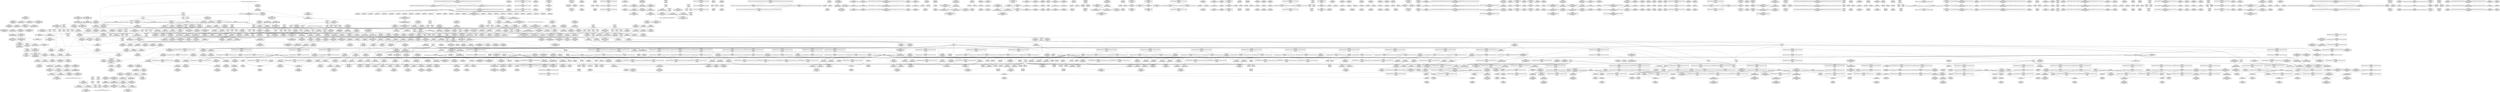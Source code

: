 digraph {
	CE0x489bd20 [shape=record,shape=Mrecord,label="{CE0x489bd20|selinux_ptrace_access_check:_tmp12|security/selinux/hooks.c,1946|*SummSink*}"]
	CE0x48d9310 [shape=record,shape=Mrecord,label="{CE0x48d9310|task_sid:_tmp20|security/selinux/hooks.c,208|*SummSink*}"]
	CE0x49294e0 [shape=record,shape=Mrecord,label="{CE0x49294e0|_call_void_lockdep_rcu_suspicious(i8*_getelementptr_inbounds_(_25_x_i8_,_25_x_i8_*_.str3,_i32_0,_i32_0),_i32_218,_i8*_getelementptr_inbounds_(_45_x_i8_,_45_x_i8_*_.str12,_i32_0,_i32_0))_#10,_!dbg_!27727|security/selinux/hooks.c,218}"]
	CE0x48a1ac0 [shape=record,shape=Mrecord,label="{CE0x48a1ac0|task_sid:_tmp11|security/selinux/hooks.c,208|*SummSink*}"]
	CE0x4948b20 [shape=record,shape=Mrecord,label="{CE0x4948b20|GLOBAL:_rcu_read_unlock.__warned|Global_var:rcu_read_unlock.__warned|*SummSource*}"]
	CE0x48a59e0 [shape=record,shape=Mrecord,label="{CE0x48a59e0|task_sid:_tmp26|security/selinux/hooks.c,208|*SummSource*}"]
	CE0x48d1ab0 [shape=record,shape=Mrecord,label="{CE0x48d1ab0|_call_void_mcount()_#3|*SummSink*}"]
	CE0x48e59b0 [shape=record,shape=Mrecord,label="{CE0x48e59b0|i32_22|*Constant*|*SummSource*}"]
	CE0x4915fd0 [shape=record,shape=Mrecord,label="{CE0x4915fd0|i64*_getelementptr_inbounds_(_11_x_i64_,_11_x_i64_*___llvm_gcov_ctr127,_i64_0,_i64_9)|*Constant*|*SummSink*}"]
	CE0x4935aa0 [shape=record,shape=Mrecord,label="{CE0x4935aa0|rcu_read_lock:_tmp|*SummSource*}"]
	CE0x4923a40 [shape=record,shape=Mrecord,label="{CE0x4923a40|rcu_read_unlock:_tmp1|*SummSource*}"]
	CE0x4913ce0 [shape=record,shape=Mrecord,label="{CE0x4913ce0|task_sid:_tmp23|security/selinux/hooks.c,208}"]
	CE0x48e4e70 [shape=record,shape=Mrecord,label="{CE0x48e4e70|current_sid:_cred|security/selinux/hooks.c,218|*SummSource*}"]
	CE0x48d8be0 [shape=record,shape=Mrecord,label="{CE0x48d8be0|i64*_getelementptr_inbounds_(_13_x_i64_,_13_x_i64_*___llvm_gcov_ctr126,_i64_0,_i64_9)|*Constant*|*SummSink*}"]
	CE0x4925890 [shape=record,shape=Mrecord,label="{CE0x4925890|rcu_read_unlock:_tmp5|include/linux/rcupdate.h,933|*SummSource*}"]
	CE0x491da10 [shape=record,shape=Mrecord,label="{CE0x491da10|rcu_read_lock:_tmp14|include/linux/rcupdate.h,882|*SummSource*}"]
	CE0x4886590 [shape=record,shape=Mrecord,label="{CE0x4886590|task_sid:_tobool|security/selinux/hooks.c,208|*SummSource*}"]
	CE0x492f170 [shape=record,shape=Mrecord,label="{CE0x492f170|i8*_getelementptr_inbounds_(_44_x_i8_,_44_x_i8_*_.str47,_i32_0,_i32_0)|*Constant*|*SummSink*}"]
	CE0x4916870 [shape=record,shape=Mrecord,label="{CE0x4916870|rcu_read_lock:_tmp21|include/linux/rcupdate.h,884|*SummSource*}"]
	CE0x48a3bf0 [shape=record,shape=Mrecord,label="{CE0x48a3bf0|_call_void_mcount()_#3}"]
	CE0x4936e50 [shape=record,shape=Mrecord,label="{CE0x4936e50|GLOBAL:_rcu_lock_acquire|*Constant*|*SummSource*}"]
	CE0x65309f0 [shape=record,shape=Mrecord,label="{CE0x65309f0|selinux_ptrace_access_check:_tmp2|security/selinux/hooks.c,1942|*SummSource*}"]
	CE0x488b270 [shape=record,shape=Mrecord,label="{CE0x488b270|i64*_getelementptr_inbounds_(_11_x_i64_,_11_x_i64_*___llvm_gcov_ctr125,_i64_0,_i64_1)|*Constant*}"]
	CE0x48a87b0 [shape=record,shape=Mrecord,label="{CE0x48a87b0|GLOBAL:_rcu_read_lock|*Constant*}"]
	CE0x4971120 [shape=record,shape=Mrecord,label="{CE0x4971120|task_sid:_tmp26|security/selinux/hooks.c,208}"]
	CE0x48a9de0 [shape=record,shape=Mrecord,label="{CE0x48a9de0|i64*_getelementptr_inbounds_(_2_x_i64_,_2_x_i64_*___llvm_gcov_ctr136,_i64_0,_i64_1)|*Constant*}"]
	CE0x48e8500 [shape=record,shape=Mrecord,label="{CE0x48e8500|task_sid:_tmp|*SummSink*}"]
	CE0x48a36e0 [shape=record,shape=Mrecord,label="{CE0x48a36e0|i64*_getelementptr_inbounds_(_4_x_i64_,_4_x_i64_*___llvm_gcov_ctr134,_i64_0,_i64_1)|*Constant*|*SummSource*}"]
	CE0x4884850 [shape=record,shape=Mrecord,label="{CE0x4884850|_ret_i32_%call2,_!dbg_!27718|security/selinux/hooks.c,1544|*SummSink*}"]
	CE0x48b08e0 [shape=record,shape=Mrecord,label="{CE0x48b08e0|__rcu_read_lock:_entry|*SummSink*}"]
	CE0x4931390 [shape=record,shape=Mrecord,label="{CE0x4931390|rcu_read_unlock:_tmp9|include/linux/rcupdate.h,933|*SummSource*}"]
	CE0x49194b0 [shape=record,shape=Mrecord,label="{CE0x49194b0|i64_1|*Constant*}"]
	CE0x498fa20 [shape=record,shape=Mrecord,label="{CE0x498fa20|__preempt_count_add:_tmp6|./arch/x86/include/asm/preempt.h,73}"]
	CE0x48f2130 [shape=record,shape=Mrecord,label="{CE0x48f2130|task_sid:_if.end}"]
	CE0x49159b0 [shape=record,shape=Mrecord,label="{CE0x49159b0|i8*_getelementptr_inbounds_(_42_x_i8_,_42_x_i8_*_.str46,_i32_0,_i32_0)|*Constant*|*SummSource*}"]
	CE0x4920730 [shape=record,shape=Mrecord,label="{CE0x4920730|rcu_read_lock:_land.lhs.true2|*SummSource*}"]
	CE0x49253a0 [shape=record,shape=Mrecord,label="{CE0x49253a0|GLOBAL:_rcu_lock_map|Global_var:rcu_lock_map|*SummSource*}"]
	CE0x48d89c0 [shape=record,shape=Mrecord,label="{CE0x48d89c0|i64*_getelementptr_inbounds_(_13_x_i64_,_13_x_i64_*___llvm_gcov_ctr126,_i64_0,_i64_9)|*Constant*|*SummSource*}"]
	CE0x48880e0 [shape=record,shape=Mrecord,label="{CE0x48880e0|selinux_ptrace_access_check:_tmp3|security/selinux/hooks.c,1942}"]
	CE0x49d1e00 [shape=record,shape=Mrecord,label="{CE0x49d1e00|__preempt_count_add:_tmp3}"]
	CE0x48f2940 [shape=record,shape=Mrecord,label="{CE0x48f2940|i16_2|*Constant*|*SummSink*}"]
	CE0x49713c0 [shape=record,shape=Mrecord,label="{CE0x49713c0|i64*_getelementptr_inbounds_(_4_x_i64_,_4_x_i64_*___llvm_gcov_ctr128,_i64_0,_i64_3)|*Constant*|*SummSource*}"]
	CE0x48843e0 [shape=record,shape=Mrecord,label="{CE0x48843e0|current_has_perm:_perms|Function::current_has_perm&Arg::perms::}"]
	CE0x48e5cc0 [shape=record,shape=Mrecord,label="{CE0x48e5cc0|current_sid:_security|security/selinux/hooks.c,218}"]
	CE0x487f200 [shape=record,shape=Mrecord,label="{CE0x487f200|VOIDTB_TE:_CE_0,4_}"]
	CE0x48a6110 [shape=record,shape=Mrecord,label="{CE0x48a6110|task_sid:_tmp25|security/selinux/hooks.c,208|*SummSink*}"]
	CE0x48ac020 [shape=record,shape=Mrecord,label="{CE0x48ac020|current_sid:_tmp19|security/selinux/hooks.c,218}"]
	CE0x49924d0 [shape=record,shape=Mrecord,label="{CE0x49924d0|i64_ptrtoint_(i8*_blockaddress(_rcu_lock_release,_%__here)_to_i64)|*Constant*}"]
	CE0x48d5430 [shape=record,shape=Mrecord,label="{CE0x48d5430|task_sid:_bb|*SummSource*}"]
	CE0x489f520 [shape=record,shape=Mrecord,label="{CE0x489f520|VOIDTB_TE:_CE_128,136_}"]
	CE0x4897a70 [shape=record,shape=Mrecord,label="{CE0x4897a70|i64_7|*Constant*|*SummSource*}"]
	CE0x48e8940 [shape=record,shape=Mrecord,label="{CE0x48e8940|current_has_perm:_call|security/selinux/hooks.c,1542|*SummSource*}"]
	CE0x49891b0 [shape=record,shape=Mrecord,label="{CE0x49891b0|i64*_getelementptr_inbounds_(_4_x_i64_,_4_x_i64_*___llvm_gcov_ctr134,_i64_0,_i64_3)|*Constant*}"]
	CE0x48ccbd0 [shape=record,shape=Mrecord,label="{CE0x48ccbd0|rcu_read_lock:_entry|*SummSink*}"]
	CE0x494a530 [shape=record,shape=Mrecord,label="{CE0x494a530|__rcu_read_lock:_tmp5|include/linux/rcupdate.h,239|*SummSource*}"]
	CE0x4976160 [shape=record,shape=Mrecord,label="{CE0x4976160|rcu_lock_acquire:_tmp3|*SummSink*}"]
	CE0x487cd90 [shape=record,shape=Mrecord,label="{CE0x487cd90|selinux_ptrace_access_check:_tmp|*SummSink*}"]
	CE0x491de90 [shape=record,shape=Mrecord,label="{CE0x491de90|rcu_read_lock:_tmp15|include/linux/rcupdate.h,882}"]
	CE0x4885d40 [shape=record,shape=Mrecord,label="{CE0x4885d40|i32_(i32,_i32,_i16,_i32,_%struct.common_audit_data*)*_bitcast_(i32_(i32,_i32,_i16,_i32,_%struct.common_audit_data.495*)*_avc_has_perm_to_i32_(i32,_i32,_i16,_i32,_%struct.common_audit_data*)*)|*Constant*|*SummSink*}"]
	CE0x4932d60 [shape=record,shape=Mrecord,label="{CE0x4932d60|rcu_lock_acquire:_tmp3|*SummSource*}"]
	CE0x4914ac0 [shape=record,shape=Mrecord,label="{CE0x4914ac0|task_sid:_bb}"]
	CE0x4950a10 [shape=record,shape=Mrecord,label="{CE0x4950a10|selinux_ptrace_access_check:_mode|Function::selinux_ptrace_access_check&Arg::mode::|*SummSink*}"]
	CE0x49507f0 [shape=record,shape=Mrecord,label="{CE0x49507f0|VOIDTB_TE:_CE_168,176_}"]
	"CONST[source:1(input),value:2(dynamic)][purpose:{operation}]"
	CE0x48d4fd0 [shape=record,shape=Mrecord,label="{CE0x48d4fd0|current_sid:_tmp9|security/selinux/hooks.c,218|*SummSource*}"]
	CE0x4946e80 [shape=record,shape=Mrecord,label="{CE0x4946e80|task_sid:_tmp17|security/selinux/hooks.c,208}"]
	CE0x487c4a0 [shape=record,shape=Mrecord,label="{CE0x487c4a0|COLLAPSED:_GCMRE___llvm_gcov_ctr124_internal_global_9_x_i64_zeroinitializer:_elem_0:default:}"]
	CE0x4895ee0 [shape=record,shape=Mrecord,label="{CE0x4895ee0|current_sid:_if.end|*SummSource*}"]
	CE0x4897cd0 [shape=record,shape=Mrecord,label="{CE0x4897cd0|selinux_ptrace_access_check:_call5|security/selinux/hooks.c,1948}"]
	CE0x48cb6f0 [shape=record,shape=Mrecord,label="{CE0x48cb6f0|GLOBAL:_current_sid.__warned|Global_var:current_sid.__warned}"]
	CE0x49b7d40 [shape=record,shape=Mrecord,label="{CE0x49b7d40|GLOBAL:___preempt_count|Global_var:__preempt_count}"]
	CE0x48e6760 [shape=record,shape=Mrecord,label="{CE0x48e6760|current_sid:_tmp23|security/selinux/hooks.c,218}"]
	CE0x488a760 [shape=record,shape=Mrecord,label="{CE0x488a760|selinux_ptrace_access_check:_if.end6}"]
	CE0x4874770 [shape=record,shape=Mrecord,label="{CE0x4874770|selinux_ptrace_access_check:_if.then|*SummSource*}"]
	CE0x4923f50 [shape=record,shape=Mrecord,label="{CE0x4923f50|cred_sid:_tmp1|*SummSource*}"]
	CE0x49b0f90 [shape=record,shape=Mrecord,label="{CE0x49b0f90|rcu_lock_release:_tmp4|include/linux/rcupdate.h,423|*SummSource*}"]
	"CONST[source:2(external),value:2(dynamic)][purpose:{subject}]"
	CE0x48a3d10 [shape=record,shape=Mrecord,label="{CE0x48a3d10|_call_void_mcount()_#3|*SummSource*}"]
	CE0x4902290 [shape=record,shape=Mrecord,label="{CE0x4902290|i64*_getelementptr_inbounds_(_4_x_i64_,_4_x_i64_*___llvm_gcov_ctr128,_i64_0,_i64_1)|*Constant*}"]
	CE0x492bd10 [shape=record,shape=Mrecord,label="{CE0x492bd10|i64_3|*Constant*}"]
	CE0x48e0620 [shape=record,shape=Mrecord,label="{CE0x48e0620|_ret_i32_%tmp6,_!dbg_!27716|security/selinux/hooks.c,197}"]
	CE0x48a9810 [shape=record,shape=Mrecord,label="{CE0x48a9810|current_has_perm:_tmp|*SummSink*}"]
	CE0x48a74a0 [shape=record,shape=Mrecord,label="{CE0x48a74a0|current_sid:_tmp17|security/selinux/hooks.c,218}"]
	CE0x4928d50 [shape=record,shape=Mrecord,label="{CE0x4928d50|_call_void_asm_addl_$1,_%gs:$0_,_*m,ri,*m,_dirflag_,_fpsr_,_flags_(i32*___preempt_count,_i32_%val,_i32*___preempt_count)_#3,_!dbg_!27714,_!srcloc_!27717|./arch/x86/include/asm/preempt.h,72}"]
	CE0x4913450 [shape=record,shape=Mrecord,label="{CE0x4913450|task_sid:_tmp7|security/selinux/hooks.c,208}"]
	CE0x4889090 [shape=record,shape=Mrecord,label="{CE0x4889090|current_has_perm:_entry|*SummSink*}"]
	CE0x49a5fa0 [shape=record,shape=Mrecord,label="{CE0x49a5fa0|rcu_lock_acquire:_indirectgoto|*SummSink*}"]
	CE0x49b54f0 [shape=record,shape=Mrecord,label="{CE0x49b54f0|i64*_getelementptr_inbounds_(_4_x_i64_,_4_x_i64_*___llvm_gcov_ctr129,_i64_0,_i64_2)|*Constant*|*SummSource*}"]
	CE0x492f5c0 [shape=record,shape=Mrecord,label="{CE0x492f5c0|i64*_getelementptr_inbounds_(_11_x_i64_,_11_x_i64_*___llvm_gcov_ctr132,_i64_0,_i64_9)|*Constant*|*SummSource*}"]
	CE0x48ed930 [shape=record,shape=Mrecord,label="{CE0x48ed930|task_sid:_tmp16|security/selinux/hooks.c,208|*SummSource*}"]
	CE0x48d10f0 [shape=record,shape=Mrecord,label="{CE0x48d10f0|current_sid:_do.body|*SummSink*}"]
	CE0x4937e50 [shape=record,shape=Mrecord,label="{CE0x4937e50|rcu_read_lock:_tmp21|include/linux/rcupdate.h,884|*SummSink*}"]
	CE0x4991490 [shape=record,shape=Mrecord,label="{CE0x4991490|rcu_lock_release:_tmp5|include/linux/rcupdate.h,423}"]
	CE0x48e6430 [shape=record,shape=Mrecord,label="{CE0x48e6430|current_sid:_tmp22|security/selinux/hooks.c,218|*SummSource*}"]
	CE0x488b9a0 [shape=record,shape=Mrecord,label="{CE0x488b9a0|i64*_getelementptr_inbounds_(_13_x_i64_,_13_x_i64_*___llvm_gcov_ctr126,_i64_0,_i64_0)|*Constant*|*SummSink*}"]
	CE0x490d640 [shape=record,shape=Mrecord,label="{CE0x490d640|__rcu_read_lock:_bb|*SummSource*}"]
	CE0x489a570 [shape=record,shape=Mrecord,label="{CE0x489a570|selinux_ptrace_access_check:_call3|security/selinux/hooks.c,1946}"]
	CE0x48e2f50 [shape=record,shape=Mrecord,label="{CE0x48e2f50|_call_void_rcu_read_unlock()_#10,_!dbg_!27748|security/selinux/hooks.c,209|*SummSource*}"]
	CE0x48cc780 [shape=record,shape=Mrecord,label="{CE0x48cc780|current_sid:_tmp12|security/selinux/hooks.c,218}"]
	CE0x49dd210 [shape=record,shape=Mrecord,label="{CE0x49dd210|__preempt_count_sub:_sub|./arch/x86/include/asm/preempt.h,77|*SummSink*}"]
	CE0x4906e20 [shape=record,shape=Mrecord,label="{CE0x4906e20|i64_1|*Constant*}"]
	CE0x4916700 [shape=record,shape=Mrecord,label="{CE0x4916700|rcu_read_lock:_tmp19|include/linux/rcupdate.h,882|*SummSink*}"]
	CE0x48aa300 [shape=record,shape=Mrecord,label="{CE0x48aa300|current_sid:_do.end|*SummSink*}"]
	CE0x4978700 [shape=record,shape=Mrecord,label="{CE0x4978700|rcu_lock_release:_tmp1|*SummSink*}"]
	CE0x48ada70 [shape=record,shape=Mrecord,label="{CE0x48ada70|_ret_i32_%retval.0,_!dbg_!27731|security/selinux/hooks.c,1952|*SummSink*}"]
	CE0x48d9820 [shape=record,shape=Mrecord,label="{CE0x48d9820|task_sid:_tmp21|security/selinux/hooks.c,208|*SummSource*}"]
	CE0x49215e0 [shape=record,shape=Mrecord,label="{CE0x49215e0|current_sid:_tmp3}"]
	CE0x4890170 [shape=record,shape=Mrecord,label="{CE0x4890170|avc_has_perm:_requested|Function::avc_has_perm&Arg::requested::|*SummSource*}"]
	CE0x4948090 [shape=record,shape=Mrecord,label="{CE0x4948090|_call_void_mcount()_#3}"]
	CE0x49c4600 [shape=record,shape=Mrecord,label="{CE0x49c4600|__preempt_count_sub:_entry|*SummSource*}"]
	CE0x48eace0 [shape=record,shape=Mrecord,label="{CE0x48eace0|current_has_perm:_call2|security/selinux/hooks.c,1544}"]
	CE0x4899250 [shape=record,shape=Mrecord,label="{CE0x4899250|get_current:_tmp2|*SummSource*}"]
	CE0x48975b0 [shape=record,shape=Mrecord,label="{CE0x48975b0|task_sid:_tobool4|security/selinux/hooks.c,208|*SummSource*}"]
	CE0x49cf4f0 [shape=record,shape=Mrecord,label="{CE0x49cf4f0|i64*_getelementptr_inbounds_(_4_x_i64_,_4_x_i64_*___llvm_gcov_ctr129,_i64_0,_i64_3)|*Constant*|*SummSink*}"]
	CE0x491f140 [shape=record,shape=Mrecord,label="{CE0x491f140|rcu_read_lock:_tmp17|include/linux/rcupdate.h,882|*SummSink*}"]
	CE0x4944c20 [shape=record,shape=Mrecord,label="{CE0x4944c20|rcu_read_unlock:_tmp2|*SummSource*}"]
	CE0x49c22a0 [shape=record,shape=Mrecord,label="{CE0x49c22a0|__preempt_count_sub:_tmp4|./arch/x86/include/asm/preempt.h,77|*SummSource*}"]
	CE0x491fda0 [shape=record,shape=Mrecord,label="{CE0x491fda0|cred_sid:_security|security/selinux/hooks.c,196|*SummSink*}"]
	CE0x49c4400 [shape=record,shape=Mrecord,label="{CE0x49c4400|__preempt_count_sub:_val|Function::__preempt_count_sub&Arg::val::|*SummSink*}"]
	CE0x4890390 [shape=record,shape=Mrecord,label="{CE0x4890390|avc_has_perm:_auditdata|Function::avc_has_perm&Arg::auditdata::}"]
	CE0x48e9220 [shape=record,shape=Mrecord,label="{CE0x48e9220|_ret_i32_%tmp24,_!dbg_!27742|security/selinux/hooks.c,220}"]
	CE0x487c810 [shape=record,shape=Mrecord,label="{CE0x487c810|selinux_ptrace_access_check:_if.then2|*SummSource*}"]
	CE0x4902ea0 [shape=record,shape=Mrecord,label="{CE0x4902ea0|current_sid:_tobool|security/selinux/hooks.c,218}"]
	CE0x49a1d90 [shape=record,shape=Mrecord,label="{CE0x49a1d90|__preempt_count_add:_do.end|*SummSink*}"]
	CE0x4939a90 [shape=record,shape=Mrecord,label="{CE0x4939a90|rcu_read_unlock:_if.then}"]
	CE0x491bc60 [shape=record,shape=Mrecord,label="{CE0x491bc60|rcu_read_lock:_land.lhs.true2|*SummSink*}"]
	CE0x48d49f0 [shape=record,shape=Mrecord,label="{CE0x48d49f0|i64*_getelementptr_inbounds_(_11_x_i64_,_11_x_i64_*___llvm_gcov_ctr125,_i64_0,_i64_0)|*Constant*}"]
	CE0x4971ee0 [shape=record,shape=Mrecord,label="{CE0x4971ee0|__rcu_read_lock:_bb}"]
	CE0x492de70 [shape=record,shape=Mrecord,label="{CE0x492de70|rcu_read_unlock:_tmp18|include/linux/rcupdate.h,933|*SummSource*}"]
	CE0x48b11e0 [shape=record,shape=Mrecord,label="{CE0x48b11e0|i32_0|*Constant*}"]
	CE0x48e7230 [shape=record,shape=Mrecord,label="{CE0x48e7230|current_sid:_sid|security/selinux/hooks.c,220|*SummSink*}"]
	CE0x49352c0 [shape=record,shape=Mrecord,label="{CE0x49352c0|rcu_read_lock:_tmp5|include/linux/rcupdate.h,882}"]
	CE0x4920690 [shape=record,shape=Mrecord,label="{CE0x4920690|rcu_read_lock:_land.lhs.true2}"]
	CE0x4944a50 [shape=record,shape=Mrecord,label="{CE0x4944a50|i64*_getelementptr_inbounds_(_2_x_i64_,_2_x_i64_*___llvm_gcov_ctr98,_i64_0,_i64_1)|*Constant*|*SummSource*}"]
	CE0x49ad440 [shape=record,shape=Mrecord,label="{CE0x49ad440|rcu_lock_release:_tmp6}"]
	CE0x48df330 [shape=record,shape=Mrecord,label="{CE0x48df330|task_sid:_tmp24|security/selinux/hooks.c,208|*SummSource*}"]
	CE0x4938ac0 [shape=record,shape=Mrecord,label="{CE0x4938ac0|cred_sid:_bb}"]
	CE0x491d010 [shape=record,shape=Mrecord,label="{CE0x491d010|rcu_read_unlock:_tmp15|include/linux/rcupdate.h,933|*SummSink*}"]
	CE0x4893870 [shape=record,shape=Mrecord,label="{CE0x4893870|i32_77|*Constant*|*SummSource*}"]
	CE0x48b7c60 [shape=record,shape=Mrecord,label="{CE0x48b7c60|selinux_ptrace_access_check:_tmp6|security/selinux/hooks.c,1943|*SummSink*}"]
	CE0x491b890 [shape=record,shape=Mrecord,label="{CE0x491b890|i64*_getelementptr_inbounds_(_2_x_i64_,_2_x_i64_*___llvm_gcov_ctr131,_i64_0,_i64_1)|*Constant*}"]
	CE0x4934320 [shape=record,shape=Mrecord,label="{CE0x4934320|rcu_read_unlock:_tmp6|include/linux/rcupdate.h,933|*SummSource*}"]
	CE0x49018e0 [shape=record,shape=Mrecord,label="{CE0x49018e0|i64*_getelementptr_inbounds_(_13_x_i64_,_13_x_i64_*___llvm_gcov_ctr126,_i64_0,_i64_8)|*Constant*}"]
	CE0x48967b0 [shape=record,shape=Mrecord,label="{CE0x48967b0|i64_0|*Constant*}"]
	CE0x48ebe80 [shape=record,shape=Mrecord,label="{CE0x48ebe80|task_sid:_tmp5|security/selinux/hooks.c,208}"]
	CE0x48875a0 [shape=record,shape=Mrecord,label="{CE0x48875a0|selinux_ptrace_access_check:_if.end|*SummSource*}"]
	CE0x4930cc0 [shape=record,shape=Mrecord,label="{CE0x4930cc0|__rcu_read_unlock:_tmp4|include/linux/rcupdate.h,244|*SummSource*}"]
	CE0x49a1bf0 [shape=record,shape=Mrecord,label="{CE0x49a1bf0|__preempt_count_add:_do.body}"]
	CE0x4882440 [shape=record,shape=Mrecord,label="{CE0x4882440|avc_has_perm:_entry|*SummSink*}"]
	CE0x48f3c80 [shape=record,shape=Mrecord,label="{CE0x48f3c80|task_sid:_tmp8|security/selinux/hooks.c,208|*SummSource*}"]
	CE0x487e230 [shape=record,shape=Mrecord,label="{CE0x487e230|GLOBAL:_rcu_read_lock|*Constant*|*SummSource*}"]
	CE0x4880a80 [shape=record,shape=Mrecord,label="{CE0x4880a80|GLOBAL:_task_sid|*Constant*|*SummSource*}"]
	CE0x48af120 [shape=record,shape=Mrecord,label="{CE0x48af120|current_has_perm:_tmp1}"]
	CE0x4931cb0 [shape=record,shape=Mrecord,label="{CE0x4931cb0|i64*_getelementptr_inbounds_(_11_x_i64_,_11_x_i64_*___llvm_gcov_ctr125,_i64_0,_i64_10)|*Constant*}"]
	CE0x49c3b10 [shape=record,shape=Mrecord,label="{CE0x49c3b10|__preempt_count_sub:_tmp|*SummSink*}"]
	CE0x48ea440 [shape=record,shape=Mrecord,label="{CE0x48ea440|current_has_perm:_call2|security/selinux/hooks.c,1544|*SummSink*}"]
	CE0x48943d0 [shape=record,shape=Mrecord,label="{CE0x48943d0|_ret_void,_!dbg_!27735|include/linux/rcupdate.h,884}"]
	CE0x491d4d0 [shape=record,shape=Mrecord,label="{CE0x491d4d0|rcu_read_lock:_tmp13|include/linux/rcupdate.h,882|*SummSource*}"]
	CE0x492dd40 [shape=record,shape=Mrecord,label="{CE0x492dd40|rcu_read_unlock:_tmp18|include/linux/rcupdate.h,933}"]
	CE0x488cc80 [shape=record,shape=Mrecord,label="{CE0x488cc80|task_sid:_do.body}"]
	CE0x4921310 [shape=record,shape=Mrecord,label="{CE0x4921310|i64*_getelementptr_inbounds_(_2_x_i64_,_2_x_i64_*___llvm_gcov_ctr98,_i64_0,_i64_0)|*Constant*|*SummSource*}"]
	CE0x49314a0 [shape=record,shape=Mrecord,label="{CE0x49314a0|rcu_read_unlock:_tmp9|include/linux/rcupdate.h,933|*SummSink*}"]
	CE0x4888ee0 [shape=record,shape=Mrecord,label="{CE0x4888ee0|GLOBAL:_current_has_perm|*Constant*|*SummSource*}"]
	CE0x4927070 [shape=record,shape=Mrecord,label="{CE0x4927070|GLOBAL:_lockdep_rcu_suspicious|*Constant*}"]
	CE0x48d6cc0 [shape=record,shape=Mrecord,label="{CE0x48d6cc0|i8*_getelementptr_inbounds_(_45_x_i8_,_45_x_i8_*_.str12,_i32_0,_i32_0)|*Constant*|*SummSink*}"]
	CE0x49053c0 [shape=record,shape=Mrecord,label="{CE0x49053c0|current_sid:_land.lhs.true}"]
	CE0x4879c30 [shape=record,shape=Mrecord,label="{CE0x4879c30|selinux_ptrace_access_check:_tmp5|security/selinux/hooks.c,1942}"]
	CE0x487a8b0 [shape=record,shape=Mrecord,label="{CE0x487a8b0|selinux_ptrace_access_check:_bb}"]
	CE0x48e4be0 [shape=record,shape=Mrecord,label="{CE0x48e4be0|i32_78|*Constant*|*SummSource*}"]
	CE0x492c680 [shape=record,shape=Mrecord,label="{CE0x492c680|task_sid:_tmp20|security/selinux/hooks.c,208}"]
	CE0x48f40b0 [shape=record,shape=Mrecord,label="{CE0x48f40b0|rcu_read_lock:_do.body}"]
	CE0x48f16b0 [shape=record,shape=Mrecord,label="{CE0x48f16b0|task_sid:_tmp6|security/selinux/hooks.c,208}"]
	CE0x4905180 [shape=record,shape=Mrecord,label="{CE0x4905180|GLOBAL:___preempt_count_add|*Constant*|*SummSink*}"]
	CE0x49126e0 [shape=record,shape=Mrecord,label="{CE0x49126e0|i64*_getelementptr_inbounds_(_4_x_i64_,_4_x_i64_*___llvm_gcov_ctr133,_i64_0,_i64_0)|*Constant*|*SummSink*}"]
	CE0x48f50b0 [shape=record,shape=Mrecord,label="{CE0x48f50b0|GLOBAL:_current_task|Global_var:current_task|*SummSink*}"]
	CE0x48ee090 [shape=record,shape=Mrecord,label="{CE0x48ee090|rcu_read_unlock:_tmp8|include/linux/rcupdate.h,933}"]
	CE0x487d820 [shape=record,shape=Mrecord,label="{CE0x487d820|selinux_ptrace_access_check:_call|security/selinux/hooks.c,1941|*SummSink*}"]
	CE0x48f32f0 [shape=record,shape=Mrecord,label="{CE0x48f32f0|cred_sid:_tmp|*SummSink*}"]
	CE0x4883f70 [shape=record,shape=Mrecord,label="{CE0x4883f70|current_sid:_entry}"]
	CE0x49234d0 [shape=record,shape=Mrecord,label="{CE0x49234d0|i64_3|*Constant*}"]
	CE0x48f19a0 [shape=record,shape=Mrecord,label="{CE0x48f19a0|cred_sid:_tmp|*SummSource*}"]
	CE0x48d5670 [shape=record,shape=Mrecord,label="{CE0x48d5670|task_sid:_do.body5|*SummSource*}"]
	CE0x49051f0 [shape=record,shape=Mrecord,label="{CE0x49051f0|GLOBAL:___preempt_count_add|*Constant*|*SummSource*}"]
	CE0x5992280 [shape=record,shape=Mrecord,label="{CE0x5992280|i64_2|*Constant*|*SummSink*}"]
	CE0x646ea40 [shape=record,shape=Mrecord,label="{CE0x646ea40|selinux_ptrace_access_check:_tmp8|security/selinux/hooks.c,1945|*SummSource*}"]
	CE0x489fa40 [shape=record,shape=Mrecord,label="{CE0x489fa40|selinux_ptrace_access_check:_tmp14|security/selinux/hooks.c,1951}"]
	CE0x48ec800 [shape=record,shape=Mrecord,label="{CE0x48ec800|128:_i8*,_:_CRE_128,136_|*MultipleSource*|Function::cred_sid&Arg::cred::|*LoadInst*|security/selinux/hooks.c,208|security/selinux/hooks.c,196}"]
	CE0x48cc900 [shape=record,shape=Mrecord,label="{CE0x48cc900|current_sid:_tmp12|security/selinux/hooks.c,218|*SummSource*}"]
	CE0x48a1f60 [shape=record,shape=Mrecord,label="{CE0x48a1f60|current_sid:_tmp13|security/selinux/hooks.c,218|*SummSource*}"]
	CE0x48ef3f0 [shape=record,shape=Mrecord,label="{CE0x48ef3f0|_call_void_mcount()_#3}"]
	CE0x4910460 [shape=record,shape=Mrecord,label="{CE0x4910460|i64*_getelementptr_inbounds_(_4_x_i64_,_4_x_i64_*___llvm_gcov_ctr133,_i64_0,_i64_0)|*Constant*|*SummSource*}"]
	CE0x48a8710 [shape=record,shape=Mrecord,label="{CE0x48a8710|i64_3|*Constant*}"]
	CE0x48ee5e0 [shape=record,shape=Mrecord,label="{CE0x48ee5e0|rcu_read_unlock:_if.end}"]
	CE0x49a5260 [shape=record,shape=Mrecord,label="{CE0x49a5260|_call_void_mcount()_#3}"]
	CE0x48d2e40 [shape=record,shape=Mrecord,label="{CE0x48d2e40|current_sid:_tmp8|security/selinux/hooks.c,218|*SummSource*}"]
	CE0x492be00 [shape=record,shape=Mrecord,label="{CE0x492be00|i64_2|*Constant*}"]
	CE0x4948b90 [shape=record,shape=Mrecord,label="{CE0x4948b90|__preempt_count_add:_val|Function::__preempt_count_add&Arg::val::|*SummSource*}"]
	CE0x48f6960 [shape=record,shape=Mrecord,label="{CE0x48f6960|i8*_getelementptr_inbounds_(_25_x_i8_,_25_x_i8_*_.str3,_i32_0,_i32_0)|*Constant*}"]
	CE0x489a760 [shape=record,shape=Mrecord,label="{CE0x489a760|selinux_ptrace_access_check:_call3|security/selinux/hooks.c,1946|*SummSource*}"]
	CE0x4883550 [shape=record,shape=Mrecord,label="{CE0x4883550|selinux_ptrace_access_check:_tmp4|security/selinux/hooks.c,1942|*SummSink*}"]
	CE0x4894020 [shape=record,shape=Mrecord,label="{CE0x4894020|current_sid:_tmp6|security/selinux/hooks.c,218}"]
	CE0x48d9950 [shape=record,shape=Mrecord,label="{CE0x48d9950|task_sid:_tmp21|security/selinux/hooks.c,208|*SummSink*}"]
	CE0x492da80 [shape=record,shape=Mrecord,label="{CE0x492da80|rcu_read_unlock:_tmp17|include/linux/rcupdate.h,933|*SummSink*}"]
	CE0x4890f70 [shape=record,shape=Mrecord,label="{CE0x4890f70|i32_218|*Constant*|*SummSource*}"]
	CE0x4896a40 [shape=record,shape=Mrecord,label="{CE0x4896a40|GLOBAL:_cap_ptrace_access_check|*Constant*|*SummSource*}"]
	CE0x488ba10 [shape=record,shape=Mrecord,label="{CE0x488ba10|task_sid:_land.lhs.true2}"]
	CE0x48fb140 [shape=record,shape=Mrecord,label="{CE0x48fb140|rcu_read_unlock:_tmp21|include/linux/rcupdate.h,935}"]
	CE0x498e1a0 [shape=record,shape=Mrecord,label="{CE0x498e1a0|_call_void_mcount()_#3|*SummSink*}"]
	CE0x4977d80 [shape=record,shape=Mrecord,label="{CE0x4977d80|__rcu_read_unlock:_tmp5|include/linux/rcupdate.h,244|*SummSink*}"]
	CE0x491e9b0 [shape=record,shape=Mrecord,label="{CE0x491e9b0|i64*_getelementptr_inbounds_(_11_x_i64_,_11_x_i64_*___llvm_gcov_ctr127,_i64_0,_i64_8)|*Constant*}"]
	CE0x48849d0 [shape=record,shape=Mrecord,label="{CE0x48849d0|i64*_getelementptr_inbounds_(_9_x_i64_,_9_x_i64_*___llvm_gcov_ctr124,_i64_0,_i64_8)|*Constant*|*SummSink*}"]
	CE0x48978f0 [shape=record,shape=Mrecord,label="{CE0x48978f0|i64_7|*Constant*}"]
	CE0x4992de0 [shape=record,shape=Mrecord,label="{CE0x4992de0|__preempt_count_sub:_bb|*SummSink*}"]
	CE0x4896d90 [shape=record,shape=Mrecord,label="{CE0x4896d90|avc_has_perm:_ssid|Function::avc_has_perm&Arg::ssid::|*SummSink*}"]
	CE0x48aaa80 [shape=record,shape=Mrecord,label="{CE0x48aaa80|get_current:_tmp1}"]
	CE0x48ca660 [shape=record,shape=Mrecord,label="{CE0x48ca660|_call_void_lockdep_rcu_suspicious(i8*_getelementptr_inbounds_(_25_x_i8_,_25_x_i8_*_.str3,_i32_0,_i32_0),_i32_218,_i8*_getelementptr_inbounds_(_45_x_i8_,_45_x_i8_*_.str12,_i32_0,_i32_0))_#10,_!dbg_!27727|security/selinux/hooks.c,218}"]
	CE0x4898a20 [shape=record,shape=Mrecord,label="{CE0x4898a20|selinux_ptrace_access_check:_tmp11|security/selinux/hooks.c,1945|*SummSink*}"]
	CE0x48cadb0 [shape=record,shape=Mrecord,label="{CE0x48cadb0|_call_void_mcount()_#3}"]
	CE0x4942e80 [shape=record,shape=Mrecord,label="{CE0x4942e80|rcu_read_lock:_tmp2|*SummSource*}"]
	CE0x4978930 [shape=record,shape=Mrecord,label="{CE0x4978930|i64*_getelementptr_inbounds_(_4_x_i64_,_4_x_i64_*___llvm_gcov_ctr133,_i64_0,_i64_1)|*Constant*|*SummSource*}"]
	CE0x49a4a00 [shape=record,shape=Mrecord,label="{CE0x49a4a00|GLOBAL:___preempt_count|Global_var:__preempt_count}"]
	CE0x493f180 [shape=record,shape=Mrecord,label="{CE0x493f180|rcu_read_lock:_do.end|*SummSink*}"]
	CE0x492a110 [shape=record,shape=Mrecord,label="{CE0x492a110|GLOBAL:___llvm_gcov_ctr132|Global_var:__llvm_gcov_ctr132}"]
	CE0x49505d0 [shape=record,shape=Mrecord,label="{CE0x49505d0|VOIDTB_TE:_CE_152,160_}"]
	CE0x4945330 [shape=record,shape=Mrecord,label="{CE0x4945330|current_sid:_tmp8|security/selinux/hooks.c,218}"]
	CE0x48a48c0 [shape=record,shape=Mrecord,label="{CE0x48a48c0|i64*_getelementptr_inbounds_(_4_x_i64_,_4_x_i64_*___llvm_gcov_ctr135,_i64_0,_i64_2)|*Constant*|*SummSource*}"]
	CE0x48ed310 [shape=record,shape=Mrecord,label="{CE0x48ed310|task_sid:_tmp15|security/selinux/hooks.c,208}"]
	CE0x48f9370 [shape=record,shape=Mrecord,label="{CE0x48f9370|rcu_read_unlock:_tmp11|include/linux/rcupdate.h,933}"]
	CE0x4890fe0 [shape=record,shape=Mrecord,label="{CE0x4890fe0|i32_218|*Constant*}"]
	CE0x4875110 [shape=record,shape=Mrecord,label="{CE0x4875110|selinux_ptrace_access_check:_tmp}"]
	CE0x494fe00 [shape=record,shape=Mrecord,label="{CE0x494fe00|VOIDTB_TE:_CE_52,56_}"]
	CE0x48ebfa0 [shape=record,shape=Mrecord,label="{CE0x48ebfa0|GLOBAL:___llvm_gcov_ctr126|Global_var:__llvm_gcov_ctr126|*SummSource*}"]
	CE0x490a080 [shape=record,shape=Mrecord,label="{CE0x490a080|task_sid:_land.lhs.true}"]
	CE0x48aad60 [shape=record,shape=Mrecord,label="{CE0x48aad60|_call_void_mcount()_#3|*SummSink*}"]
	CE0x48ce480 [shape=record,shape=Mrecord,label="{CE0x48ce480|i64_6|*Constant*|*SummSink*}"]
	CE0x4877b50 [shape=record,shape=Mrecord,label="{CE0x4877b50|selinux_ptrace_access_check:_if.end6|*SummSink*}"]
	CE0x48f88a0 [shape=record,shape=Mrecord,label="{CE0x48f88a0|rcu_read_unlock:_do.body|*SummSink*}"]
	CE0x48b0870 [shape=record,shape=Mrecord,label="{CE0x48b0870|__rcu_read_lock:_entry}"]
	CE0x4886850 [shape=record,shape=Mrecord,label="{CE0x4886850|current_sid:_if.then|*SummSource*}"]
	CE0x48e2d30 [shape=record,shape=Mrecord,label="{CE0x48e2d30|GLOBAL:_rcu_read_unlock|*Constant*}"]
	CE0x491c930 [shape=record,shape=Mrecord,label="{CE0x491c930|rcu_read_unlock:_tmp14|include/linux/rcupdate.h,933|*SummSource*}"]
	CE0x487e6d0 [shape=record,shape=Mrecord,label="{CE0x487e6d0|i32_0|*Constant*}"]
	CE0x48a01e0 [shape=record,shape=Mrecord,label="{CE0x48a01e0|i64_3|*Constant*|*SummSink*}"]
	CE0x4947a50 [shape=record,shape=Mrecord,label="{CE0x4947a50|i64*_getelementptr_inbounds_(_11_x_i64_,_11_x_i64_*___llvm_gcov_ctr132,_i64_0,_i64_1)|*Constant*|*SummSink*}"]
	CE0x49035a0 [shape=record,shape=Mrecord,label="{CE0x49035a0|i32_1|*Constant*}"]
	CE0x4900330 [shape=record,shape=Mrecord,label="{CE0x4900330|_call_void_rcu_read_lock()_#10,_!dbg_!27712|security/selinux/hooks.c,207}"]
	CE0x4898e90 [shape=record,shape=Mrecord,label="{CE0x4898e90|selinux_ptrace_access_check:_tmp10|security/selinux/hooks.c,1945|*SummSink*}"]
	CE0x48ecf00 [shape=record,shape=Mrecord,label="{CE0x48ecf00|avc_has_perm:_requested|Function::avc_has_perm&Arg::requested::}"]
	CE0x492af70 [shape=record,shape=Mrecord,label="{CE0x492af70|rcu_read_unlock:_tmp14|include/linux/rcupdate.h,933}"]
	CE0x49ad760 [shape=record,shape=Mrecord,label="{CE0x49ad760|rcu_lock_release:_tmp6|*SummSink*}"]
	CE0x4910fd0 [shape=record,shape=Mrecord,label="{CE0x4910fd0|GLOBAL:_lock_acquire|*Constant*|*SummSource*}"]
	CE0x4877900 [shape=record,shape=Mrecord,label="{CE0x4877900|selinux_ptrace_access_check:_if.end6|*SummSource*}"]
	CE0x488a180 [shape=record,shape=Mrecord,label="{CE0x488a180|selinux_ptrace_access_check:_tmp13|security/selinux/hooks.c,1946|*SummSink*}"]
	CE0x4946a30 [shape=record,shape=Mrecord,label="{CE0x4946a30|rcu_read_unlock:_tmp10|include/linux/rcupdate.h,933|*SummSource*}"]
	CE0x489c060 [shape=record,shape=Mrecord,label="{CE0x489c060|selinux_ptrace_access_check:_return}"]
	CE0x48a9c00 [shape=record,shape=Mrecord,label="{CE0x48a9c00|i64*_getelementptr_inbounds_(_11_x_i64_,_11_x_i64_*___llvm_gcov_ctr125,_i64_0,_i64_0)|*Constant*|*SummSink*}"]
	CE0x4978120 [shape=record,shape=Mrecord,label="{CE0x4978120|task_sid:_tmp10|security/selinux/hooks.c,208}"]
	CE0x48e3360 [shape=record,shape=Mrecord,label="{CE0x48e3360|GLOBAL:_rcu_read_unlock|*Constant*|*SummSink*}"]
	CE0x4919440 [shape=record,shape=Mrecord,label="{CE0x4919440|i64*_getelementptr_inbounds_(_11_x_i64_,_11_x_i64_*___llvm_gcov_ctr127,_i64_0,_i64_1)|*Constant*|*SummSink*}"]
	CE0x492e3f0 [shape=record,shape=Mrecord,label="{CE0x492e3f0|_call_void_lockdep_rcu_suspicious(i8*_getelementptr_inbounds_(_25_x_i8_,_25_x_i8_*_.str45,_i32_0,_i32_0),_i32_934,_i8*_getelementptr_inbounds_(_44_x_i8_,_44_x_i8_*_.str47,_i32_0,_i32_0))_#10,_!dbg_!27726|include/linux/rcupdate.h,933|*SummSink*}"]
	CE0x49bc170 [shape=record,shape=Mrecord,label="{CE0x49bc170|i64*_getelementptr_inbounds_(_4_x_i64_,_4_x_i64_*___llvm_gcov_ctr135,_i64_0,_i64_1)|*Constant*|*SummSource*}"]
	CE0x4901640 [shape=record,shape=Mrecord,label="{CE0x4901640|current_sid:_security|security/selinux/hooks.c,218}"]
	CE0x48a4bd0 [shape=record,shape=Mrecord,label="{CE0x48a4bd0|task_sid:_tmp23|security/selinux/hooks.c,208|*SummSource*}"]
	CE0x48d2dd0 [shape=record,shape=Mrecord,label="{CE0x48d2dd0|i64*_getelementptr_inbounds_(_2_x_i64_,_2_x_i64_*___llvm_gcov_ctr136,_i64_0,_i64_0)|*Constant*}"]
	CE0x48e1b10 [shape=record,shape=Mrecord,label="{CE0x48e1b10|rcu_read_lock:_tobool|include/linux/rcupdate.h,882|*SummSink*}"]
	CE0x492a3b0 [shape=record,shape=Mrecord,label="{CE0x492a3b0|rcu_read_unlock:_tobool1|include/linux/rcupdate.h,933|*SummSink*}"]
	CE0x499f830 [shape=record,shape=Mrecord,label="{CE0x499f830|__preempt_count_add:_tmp4|./arch/x86/include/asm/preempt.h,72|*SummSink*}"]
	CE0x48e4790 [shape=record,shape=Mrecord,label="{CE0x48e4790|_ret_%struct.task_struct*_%tmp4,_!dbg_!27714|./arch/x86/include/asm/current.h,14}"]
	CE0x4937130 [shape=record,shape=Mrecord,label="{CE0x4937130|_ret_void,_!dbg_!27717|include/linux/rcupdate.h,419|*SummSink*}"]
	CE0x494fca0 [shape=record,shape=Mrecord,label="{CE0x494fca0|VOIDTB_TE:_CE_44,48_}"]
	CE0x48cedf0 [shape=record,shape=Mrecord,label="{CE0x48cedf0|cred_sid:_tmp3}"]
	CE0x489dfe0 [shape=record,shape=Mrecord,label="{CE0x489dfe0|task_sid:_task|Function::task_sid&Arg::task::}"]
	CE0x4940290 [shape=record,shape=Mrecord,label="{CE0x4940290|rcu_read_lock:_tmp8|include/linux/rcupdate.h,882|*SummSink*}"]
	CE0x48a1570 [shape=record,shape=Mrecord,label="{CE0x48a1570|current_sid:_tmp14|security/selinux/hooks.c,218|*SummSource*}"]
	CE0x491b6d0 [shape=record,shape=Mrecord,label="{CE0x491b6d0|i64*_getelementptr_inbounds_(_2_x_i64_,_2_x_i64_*___llvm_gcov_ctr98,_i64_0,_i64_1)|*Constant*}"]
	CE0x48935e0 [shape=record,shape=Mrecord,label="{CE0x48935e0|current_sid:_tobool1|security/selinux/hooks.c,218|*SummSink*}"]
	CE0x48a6b10 [shape=record,shape=Mrecord,label="{CE0x48a6b10|_call_void_rcu_read_unlock()_#10,_!dbg_!27748|security/selinux/hooks.c,209|*SummSink*}"]
	CE0x48aeba0 [shape=record,shape=Mrecord,label="{CE0x48aeba0|task_sid:_tmp19|security/selinux/hooks.c,208}"]
	CE0x49351b0 [shape=record,shape=Mrecord,label="{CE0x49351b0|i64_0|*Constant*}"]
	CE0x491a8e0 [shape=record,shape=Mrecord,label="{CE0x491a8e0|rcu_read_unlock:_tmp3|*SummSource*}"]
	CE0x48e1bf0 [shape=record,shape=Mrecord,label="{CE0x48e1bf0|i32_0|*Constant*}"]
	CE0x4883cd0 [shape=record,shape=Mrecord,label="{CE0x4883cd0|_call_void_rcu_read_lock()_#10,_!dbg_!27712|security/selinux/hooks.c,207|*SummSink*}"]
	CE0x490a450 [shape=record,shape=Mrecord,label="{CE0x490a450|rcu_lock_release:_bb}"]
	CE0x48ab9a0 [shape=record,shape=Mrecord,label="{CE0x48ab9a0|GLOBAL:_rcu_read_lock.__warned|Global_var:rcu_read_lock.__warned}"]
	CE0x49046f0 [shape=record,shape=Mrecord,label="{CE0x49046f0|current_sid:_tmp24|security/selinux/hooks.c,220}"]
	CE0x4934de0 [shape=record,shape=Mrecord,label="{CE0x4934de0|rcu_read_unlock:_tmp8|include/linux/rcupdate.h,933|*SummSink*}"]
	CE0x48b4650 [shape=record,shape=Mrecord,label="{CE0x48b4650|i64*_getelementptr_inbounds_(_9_x_i64_,_9_x_i64_*___llvm_gcov_ctr124,_i64_0,_i64_3)|*Constant*}"]
	CE0x49c4290 [shape=record,shape=Mrecord,label="{CE0x49c4290|GLOBAL:___preempt_count_sub|*Constant*|*SummSink*}"]
	CE0x491a580 [shape=record,shape=Mrecord,label="{CE0x491a580|rcu_read_lock:_if.end|*SummSource*}"]
	CE0x48e02b0 [shape=record,shape=Mrecord,label="{CE0x48e02b0|cred_sid:_cred|Function::cred_sid&Arg::cred::}"]
	CE0x48fc110 [shape=record,shape=Mrecord,label="{CE0x48fc110|GLOBAL:_rcu_lock_release|*Constant*}"]
	CE0x493f970 [shape=record,shape=Mrecord,label="{CE0x493f970|__rcu_read_lock:_entry|*SummSource*}"]
	CE0x48df250 [shape=record,shape=Mrecord,label="{CE0x48df250|i64*_getelementptr_inbounds_(_13_x_i64_,_13_x_i64_*___llvm_gcov_ctr126,_i64_0,_i64_10)|*Constant*|*SummSink*}"]
	CE0x48b0e30 [shape=record,shape=Mrecord,label="{CE0x48b0e30|current_sid:_land.lhs.true|*SummSink*}"]
	CE0x48a9330 [shape=record,shape=Mrecord,label="{CE0x48a9330|_call_void_mcount()_#3}"]
	CE0x487e380 [shape=record,shape=Mrecord,label="{CE0x487e380|rcu_read_lock:_entry}"]
	CE0x48e1720 [shape=record,shape=Mrecord,label="{CE0x48e1720|current_has_perm:_bb|*SummSink*}"]
	CE0x4881240 [shape=record,shape=Mrecord,label="{CE0x4881240|current_sid:_tmp16|security/selinux/hooks.c,218|*SummSink*}"]
	CE0x4932ca0 [shape=record,shape=Mrecord,label="{CE0x4932ca0|rcu_lock_acquire:_tmp3}"]
	CE0x4886eb0 [shape=record,shape=Mrecord,label="{CE0x4886eb0|task_sid:_task|Function::task_sid&Arg::task::|*SummSink*}"]
	CE0x49c4300 [shape=record,shape=Mrecord,label="{CE0x49c4300|GLOBAL:___preempt_count_sub|*Constant*|*SummSource*}"]
	CE0x48d4420 [shape=record,shape=Mrecord,label="{CE0x48d4420|_call_void_rcu_read_lock()_#10,_!dbg_!27712|security/selinux/hooks.c,207}"]
	CE0x49498e0 [shape=record,shape=Mrecord,label="{CE0x49498e0|task_sid:_tmp19|security/selinux/hooks.c,208}"]
	CE0x4916620 [shape=record,shape=Mrecord,label="{CE0x4916620|rcu_read_lock:_tmp19|include/linux/rcupdate.h,882}"]
	CE0x49500c0 [shape=record,shape=Mrecord,label="{CE0x49500c0|VOIDTB_TE:_CE_80,88_}"]
	CE0x49b4f60 [shape=record,shape=Mrecord,label="{CE0x49b4f60|__preempt_count_sub:_tmp|*SummSource*}"]
	CE0x48a7430 [shape=record,shape=Mrecord,label="{CE0x48a7430|i64*_getelementptr_inbounds_(_11_x_i64_,_11_x_i64_*___llvm_gcov_ctr125,_i64_0,_i64_9)|*Constant*|*SummSink*}"]
	CE0x4880f50 [shape=record,shape=Mrecord,label="{CE0x4880f50|current_sid:_tmp16|security/selinux/hooks.c,218}"]
	CE0x48e62c0 [shape=record,shape=Mrecord,label="{CE0x48e62c0|current_sid:_tmp22|security/selinux/hooks.c,218}"]
	CE0x4933a60 [shape=record,shape=Mrecord,label="{CE0x4933a60|i64*_getelementptr_inbounds_(_11_x_i64_,_11_x_i64_*___llvm_gcov_ctr132,_i64_0,_i64_0)|*Constant*|*SummSink*}"]
	CE0x4919bd0 [shape=record,shape=Mrecord,label="{CE0x4919bd0|_ret_void,_!dbg_!27717|include/linux/rcupdate.h,419|*SummSource*}"]
	CE0x48fde90 [shape=record,shape=Mrecord,label="{CE0x48fde90|_ret_void,_!dbg_!27717|include/linux/rcupdate.h,245|*SummSink*}"]
	CE0x48a5970 [shape=record,shape=Mrecord,label="{CE0x48a5970|task_sid:_tmp24|security/selinux/hooks.c,208|*SummSink*}"]
	CE0x488bc00 [shape=record,shape=Mrecord,label="{CE0x488bc00|selinux_ptrace_access_check:_tobool|security/selinux/hooks.c,1942}"]
	CE0x49283b0 [shape=record,shape=Mrecord,label="{CE0x49283b0|rcu_read_unlock:_tmp4|include/linux/rcupdate.h,933|*SummSource*}"]
	CE0x48d4080 [shape=record,shape=Mrecord,label="{CE0x48d4080|i64_5|*Constant*}"]
	CE0x494c590 [shape=record,shape=Mrecord,label="{CE0x494c590|_ret_void,_!dbg_!27717|include/linux/rcupdate.h,240}"]
	CE0x48a7d00 [shape=record,shape=Mrecord,label="{CE0x48a7d00|current_sid:_tmp18|security/selinux/hooks.c,218}"]
	CE0x487faf0 [shape=record,shape=Mrecord,label="{CE0x487faf0|selinux_ptrace_access_check:_entry}"]
	CE0x48a2290 [shape=record,shape=Mrecord,label="{CE0x48a2290|selinux_ptrace_access_check:_tmp4|security/selinux/hooks.c,1942}"]
	CE0x4933c80 [shape=record,shape=Mrecord,label="{CE0x4933c80|rcu_read_unlock:_land.lhs.true}"]
	CE0x49cfae0 [shape=record,shape=Mrecord,label="{CE0x49cfae0|__preempt_count_add:_tmp3|*SummSink*}"]
	CE0x48b0050 [shape=record,shape=Mrecord,label="{CE0x48b0050|task_sid:_tmp2}"]
	CE0x48b12f0 [shape=record,shape=Mrecord,label="{CE0x48b12f0|i64*_getelementptr_inbounds_(_9_x_i64_,_9_x_i64_*___llvm_gcov_ctr124,_i64_0,_i64_0)|*Constant*|*SummSink*}"]
	CE0x48a3f20 [shape=record,shape=Mrecord,label="{CE0x48a3f20|__preempt_count_sub:_tmp2}"]
	CE0x491fa40 [shape=record,shape=Mrecord,label="{CE0x491fa40|i32_22|*Constant*}"]
	CE0x48d6120 [shape=record,shape=Mrecord,label="{CE0x48d6120|current_sid:_tmp10|security/selinux/hooks.c,218|*SummSource*}"]
	CE0x48f15a0 [shape=record,shape=Mrecord,label="{CE0x48f15a0|task_sid:_tmp5|security/selinux/hooks.c,208|*SummSink*}"]
	CE0x48fc180 [shape=record,shape=Mrecord,label="{CE0x48fc180|_call_void_rcu_lock_release(%struct.lockdep_map*_rcu_lock_map)_#10,_!dbg_!27733|include/linux/rcupdate.h,935|*SummSource*}"]
	CE0x4945580 [shape=record,shape=Mrecord,label="{CE0x4945580|rcu_read_unlock:_tmp16|include/linux/rcupdate.h,933}"]
	CE0x4911df0 [shape=record,shape=Mrecord,label="{CE0x4911df0|task_sid:_tmp8|security/selinux/hooks.c,208}"]
	CE0x4895040 [shape=record,shape=Mrecord,label="{CE0x4895040|i32_0|*Constant*|*SummSource*}"]
	CE0x48ee3a0 [shape=record,shape=Mrecord,label="{CE0x48ee3a0|rcu_read_unlock:_land.lhs.true2|*SummSource*}"]
	CE0x48887d0 [shape=record,shape=Mrecord,label="{CE0x48887d0|get_current:_tmp1|*SummSource*}"]
	CE0x48948f0 [shape=record,shape=Mrecord,label="{CE0x48948f0|current_sid:_call|security/selinux/hooks.c,218|*SummSource*}"]
	CE0x489db90 [shape=record,shape=Mrecord,label="{CE0x489db90|GLOBAL:_task_sid|*Constant*|*SummSink*}"]
	CE0x489c0d0 [shape=record,shape=Mrecord,label="{CE0x489c0d0|selinux_ptrace_access_check:_return|*SummSource*}"]
	CE0x4990c50 [shape=record,shape=Mrecord,label="{CE0x4990c50|i64*_getelementptr_inbounds_(_4_x_i64_,_4_x_i64_*___llvm_gcov_ctr134,_i64_0,_i64_2)|*Constant*|*SummSource*}"]
	CE0x494e9b0 [shape=record,shape=Mrecord,label="{CE0x494e9b0|rcu_read_lock:_tmp12|include/linux/rcupdate.h,882|*SummSource*}"]
	CE0x49b8820 [shape=record,shape=Mrecord,label="{CE0x49b8820|__preempt_count_sub:_tmp7|./arch/x86/include/asm/preempt.h,78|*SummSink*}"]
	CE0x48d1e00 [shape=record,shape=Mrecord,label="{CE0x48d1e00|current_sid:_tmp8|security/selinux/hooks.c,218}"]
	CE0x48872f0 [shape=record,shape=Mrecord,label="{CE0x48872f0|selinux_ptrace_access_check:_call5|security/selinux/hooks.c,1948|*SummSink*}"]
	CE0x498d370 [shape=record,shape=Mrecord,label="{CE0x498d370|_call_void_mcount()_#3|*SummSink*}"]
	CE0x4884690 [shape=record,shape=Mrecord,label="{CE0x4884690|selinux_ptrace_access_check:_retval.0}"]
	CE0x491f6d0 [shape=record,shape=Mrecord,label="{CE0x491f6d0|rcu_read_lock:_tmp18|include/linux/rcupdate.h,882|*SummSource*}"]
	CE0x48e3990 [shape=record,shape=Mrecord,label="{CE0x48e3990|current_sid:_call4|security/selinux/hooks.c,218}"]
	CE0x49210b0 [shape=record,shape=Mrecord,label="{CE0x49210b0|rcu_read_lock:_if.then|*SummSource*}"]
	CE0x4936d00 [shape=record,shape=Mrecord,label="{CE0x4936d00|rcu_read_lock:_bb|*SummSink*}"]
	CE0x48afa80 [shape=record,shape=Mrecord,label="{CE0x48afa80|current_sid:_tmp15|security/selinux/hooks.c,218|*SummSink*}"]
	CE0x4916a50 [shape=record,shape=Mrecord,label="{CE0x4916a50|rcu_read_lock:_tmp20|include/linux/rcupdate.h,882}"]
	CE0x48f48d0 [shape=record,shape=Mrecord,label="{CE0x48f48d0|cred_sid:_tmp1}"]
	CE0x48efa60 [shape=record,shape=Mrecord,label="{CE0x48efa60|task_sid:_call3|security/selinux/hooks.c,208|*SummSource*}"]
	CE0x4925950 [shape=record,shape=Mrecord,label="{CE0x4925950|i64*_getelementptr_inbounds_(_11_x_i64_,_11_x_i64_*___llvm_gcov_ctr127,_i64_0,_i64_0)|*Constant*}"]
	CE0x48cfe40 [shape=record,shape=Mrecord,label="{CE0x48cfe40|_call_void_mcount()_#3|*SummSink*}"]
	CE0x4886910 [shape=record,shape=Mrecord,label="{CE0x4886910|current_sid:_if.then|*SummSink*}"]
	CE0x48e0c10 [shape=record,shape=Mrecord,label="{CE0x48e0c10|rcu_read_unlock:_entry|*SummSink*}"]
	CE0x487cfa0 [shape=record,shape=Mrecord,label="{CE0x487cfa0|selinux_ptrace_access_check:_if.then2}"]
	CE0x4885a00 [shape=record,shape=Mrecord,label="{CE0x4885a00|i32_(i32,_i32,_i16,_i32,_%struct.common_audit_data*)*_bitcast_(i32_(i32,_i32,_i16,_i32,_%struct.common_audit_data.495*)*_avc_has_perm_to_i32_(i32,_i32,_i16,_i32,_%struct.common_audit_data*)*)|*Constant*}"]
	CE0x49239d0 [shape=record,shape=Mrecord,label="{CE0x49239d0|rcu_read_unlock:_tmp1}"]
	CE0x48cee60 [shape=record,shape=Mrecord,label="{CE0x48cee60|cred_sid:_tmp3|*SummSource*}"]
	CE0x48f08e0 [shape=record,shape=Mrecord,label="{CE0x48f08e0|get_current:_bb|*SummSource*}"]
	CE0x488c460 [shape=record,shape=Mrecord,label="{CE0x488c460|avc_has_perm:_tclass|Function::avc_has_perm&Arg::tclass::|*SummSink*}"]
	CE0x491a690 [shape=record,shape=Mrecord,label="{CE0x491a690|rcu_read_lock:_if.end|*SummSink*}"]
	CE0x490efc0 [shape=record,shape=Mrecord,label="{CE0x490efc0|__rcu_read_unlock:_tmp6|include/linux/rcupdate.h,245|*SummSink*}"]
	CE0x48a93e0 [shape=record,shape=Mrecord,label="{CE0x48a93e0|current_sid:_call|security/selinux/hooks.c,218|*SummSink*}"]
	CE0x4991600 [shape=record,shape=Mrecord,label="{CE0x4991600|rcu_lock_release:_tmp5|include/linux/rcupdate.h,423|*SummSource*}"]
	CE0x494c070 [shape=record,shape=Mrecord,label="{CE0x494c070|rcu_read_unlock:_tmp5|include/linux/rcupdate.h,933|*SummSink*}"]
	CE0x48f1930 [shape=record,shape=Mrecord,label="{CE0x48f1930|COLLAPSED:_GCMRE___llvm_gcov_ctr131_internal_global_2_x_i64_zeroinitializer:_elem_0:default:}"]
	CE0x48ce340 [shape=record,shape=Mrecord,label="{CE0x48ce340|i64_6|*Constant*}"]
	CE0x48d9500 [shape=record,shape=Mrecord,label="{CE0x48d9500|task_sid:_tmp22|security/selinux/hooks.c,208|*SummSource*}"]
	CE0x48f4430 [shape=record,shape=Mrecord,label="{CE0x48f4430|task_sid:_tmp6|security/selinux/hooks.c,208|*SummSource*}"]
	CE0x4883750 [shape=record,shape=Mrecord,label="{CE0x4883750|current_sid:_tmp|*SummSink*}"]
	CE0x49495e0 [shape=record,shape=Mrecord,label="{CE0x49495e0|current_sid:_tmp10|security/selinux/hooks.c,218}"]
	CE0x48944e0 [shape=record,shape=Mrecord,label="{CE0x48944e0|_ret_void,_!dbg_!27735|include/linux/rcupdate.h,884|*SummSource*}"]
	CE0x489a7d0 [shape=record,shape=Mrecord,label="{CE0x489a7d0|selinux_ptrace_access_check:_call3|security/selinux/hooks.c,1946|*SummSink*}"]
	CE0x4890470 [shape=record,shape=Mrecord,label="{CE0x4890470|avc_has_perm:_requested|Function::avc_has_perm&Arg::requested::|*SummSink*}"]
	CE0x4918180 [shape=record,shape=Mrecord,label="{CE0x4918180|i8*_getelementptr_inbounds_(_25_x_i8_,_25_x_i8_*_.str45,_i32_0,_i32_0)|*Constant*|*SummSink*}"]
	CE0x48b5860 [shape=record,shape=Mrecord,label="{CE0x48b5860|i64*_getelementptr_inbounds_(_9_x_i64_,_9_x_i64_*___llvm_gcov_ctr124,_i64_0,_i64_3)|*Constant*|*SummSink*}"]
	CE0x48d9c60 [shape=record,shape=Mrecord,label="{CE0x48d9c60|task_sid:_tmp22|security/selinux/hooks.c,208}"]
	CE0x49dcf60 [shape=record,shape=Mrecord,label="{CE0x49dcf60|__preempt_count_sub:_sub|./arch/x86/include/asm/preempt.h,77|*SummSource*}"]
	CE0x4917ec0 [shape=record,shape=Mrecord,label="{CE0x4917ec0|i8*_getelementptr_inbounds_(_25_x_i8_,_25_x_i8_*_.str45,_i32_0,_i32_0)|*Constant*|*SummSource*}"]
	CE0x492ff00 [shape=record,shape=Mrecord,label="{CE0x492ff00|rcu_read_unlock:_tmp19|include/linux/rcupdate.h,933}"]
	CE0x48e70d0 [shape=record,shape=Mrecord,label="{CE0x48e70d0|current_sid:_sid|security/selinux/hooks.c,220}"]
	CE0x49771f0 [shape=record,shape=Mrecord,label="{CE0x49771f0|rcu_lock_acquire:_tmp1|*SummSink*}"]
	CE0x48f8780 [shape=record,shape=Mrecord,label="{CE0x48f8780|rcu_read_unlock:_do.body|*SummSource*}"]
	CE0x487b6e0 [shape=record,shape=Mrecord,label="{CE0x487b6e0|selinux_ptrace_access_check:_if.then}"]
	CE0x48eb290 [shape=record,shape=Mrecord,label="{CE0x48eb290|current_has_perm:_call2|security/selinux/hooks.c,1544|*SummSource*}"]
	CE0x4978070 [shape=record,shape=Mrecord,label="{CE0x4978070|__rcu_read_unlock:_tmp5|include/linux/rcupdate.h,244|*SummSource*}"]
	CE0x48f2bd0 [shape=record,shape=Mrecord,label="{CE0x48f2bd0|task_sid:_tmp8|security/selinux/hooks.c,208}"]
	CE0x489eb80 [shape=record,shape=Mrecord,label="{CE0x489eb80|i64*_getelementptr_inbounds_(_9_x_i64_,_9_x_i64_*___llvm_gcov_ctr124,_i64_0,_i64_7)|*Constant*|*SummSource*}"]
	CE0x4929a60 [shape=record,shape=Mrecord,label="{CE0x4929a60|rcu_read_unlock:_do.end|*SummSource*}"]
	CE0x48cf040 [shape=record,shape=Mrecord,label="{CE0x48cf040|rcu_lock_acquire:_entry|*SummSource*}"]
	CE0x48d8570 [shape=record,shape=Mrecord,label="{CE0x48d8570|i8*_getelementptr_inbounds_(_41_x_i8_,_41_x_i8_*_.str44,_i32_0,_i32_0)|*Constant*|*SummSink*}"]
	CE0x48f0130 [shape=record,shape=Mrecord,label="{CE0x48f0130|GLOBAL:_rcu_read_lock.__warned|Global_var:rcu_read_lock.__warned|*SummSink*}"]
	CE0x487bb00 [shape=record,shape=Mrecord,label="{CE0x487bb00|selinux_ptrace_access_check:_tmp1|*SummSource*}"]
	CE0x4920c30 [shape=record,shape=Mrecord,label="{CE0x4920c30|GLOBAL:___rcu_read_lock|*Constant*}"]
	CE0x4889310 [shape=record,shape=Mrecord,label="{CE0x4889310|current_has_perm:_tsk|Function::current_has_perm&Arg::tsk::}"]
	CE0x48a8f90 [shape=record,shape=Mrecord,label="{CE0x48a8f90|current_has_perm:_tmp3|*SummSource*}"]
	CE0x48eb860 [shape=record,shape=Mrecord,label="{CE0x48eb860|COLLAPSED:_GCMRE___llvm_gcov_ctr126_internal_global_13_x_i64_zeroinitializer:_elem_0:default:}"]
	CE0x48eae10 [shape=record,shape=Mrecord,label="{CE0x48eae10|task_sid:_call|security/selinux/hooks.c,208|*SummSource*}"]
	CE0x4914be0 [shape=record,shape=Mrecord,label="{CE0x4914be0|task_sid:_do.body5}"]
	CE0x48a89c0 [shape=record,shape=Mrecord,label="{CE0x48a89c0|task_sid:_tmp3|*SummSource*}"]
	CE0x4926170 [shape=record,shape=Mrecord,label="{CE0x4926170|rcu_read_lock:_tmp5|include/linux/rcupdate.h,882|*SummSink*}"]
	CE0x487f270 [shape=record,shape=Mrecord,label="{CE0x487f270|2472:_%struct.cred*,_:_CRE:_elem_0:default:}"]
	CE0x491ae50 [shape=record,shape=Mrecord,label="{CE0x491ae50|rcu_read_lock:_tobool1|include/linux/rcupdate.h,882}"]
	CE0x4943110 [shape=record,shape=Mrecord,label="{CE0x4943110|cred_sid:_tmp4|*LoadInst*|security/selinux/hooks.c,196}"]
	CE0x487a700 [shape=record,shape=Mrecord,label="{CE0x487a700|selinux_ptrace_access_check:_and|security/selinux/hooks.c,1945|*SummSource*}"]
	CE0x48f3c10 [shape=record,shape=Mrecord,label="{CE0x48f3c10|task_sid:_tmp8|security/selinux/hooks.c,208|*SummSink*}"]
	CE0x48fd4b0 [shape=record,shape=Mrecord,label="{CE0x48fd4b0|_ret_void,_!dbg_!27717|include/linux/rcupdate.h,424}"]
	CE0x489c780 [shape=record,shape=Mrecord,label="{CE0x489c780|selinux_ptrace_access_check:_tmp7|security/selinux/hooks.c,1943}"]
	CE0x49175b0 [shape=record,shape=Mrecord,label="{CE0x49175b0|i64*_getelementptr_inbounds_(_11_x_i64_,_11_x_i64_*___llvm_gcov_ctr127,_i64_0,_i64_10)|*Constant*|*SummSource*}"]
	CE0x489b8a0 [shape=record,shape=Mrecord,label="{CE0x489b8a0|selinux_ptrace_access_check:_tmp10|security/selinux/hooks.c,1945}"]
	CE0x498c800 [shape=record,shape=Mrecord,label="{CE0x498c800|i64*_getelementptr_inbounds_(_4_x_i64_,_4_x_i64_*___llvm_gcov_ctr128,_i64_0,_i64_2)|*Constant*}"]
	"CONST[source:2(external),value:0(static)][purpose:{operation}]"
	CE0x494fbf0 [shape=record,shape=Mrecord,label="{CE0x494fbf0|VOIDTB_TE:_CE_40,44_}"]
	CE0x49456b0 [shape=record,shape=Mrecord,label="{CE0x49456b0|rcu_read_unlock:_tmp16|include/linux/rcupdate.h,933|*SummSource*}"]
	CE0x48feba0 [shape=record,shape=Mrecord,label="{CE0x48feba0|current_sid:_if.end}"]
	CE0x4978440 [shape=record,shape=Mrecord,label="{CE0x4978440|task_sid:_call|security/selinux/hooks.c,208}"]
	CE0x49949c0 [shape=record,shape=Mrecord,label="{CE0x49949c0|__preempt_count_sub:_tmp7|./arch/x86/include/asm/preempt.h,78|*SummSource*}"]
	CE0x48d1700 [shape=record,shape=Mrecord,label="{CE0x48d1700|GLOBAL:_current_task|Global_var:current_task|*SummSource*}"]
	CE0x48d96c0 [shape=record,shape=Mrecord,label="{CE0x48d96c0|task_sid:_tmp21|security/selinux/hooks.c,208}"]
	CE0x48a52f0 [shape=record,shape=Mrecord,label="{CE0x48a52f0|task_sid:_tmp24|security/selinux/hooks.c,208}"]
	CE0x48f8690 [shape=record,shape=Mrecord,label="{CE0x48f8690|rcu_read_unlock:_do.body}"]
	CE0x493dfb0 [shape=record,shape=Mrecord,label="{CE0x493dfb0|__rcu_read_lock:_tmp7|include/linux/rcupdate.h,240}"]
	CE0x48d0850 [shape=record,shape=Mrecord,label="{CE0x48d0850|task_sid:_tmp17|security/selinux/hooks.c,208}"]
	CE0x489ae50 [shape=record,shape=Mrecord,label="{CE0x489ae50|selinux_ptrace_access_check:_tmp15|security/selinux/hooks.c,1951}"]
	CE0x48739d0 [shape=record,shape=Mrecord,label="{CE0x48739d0|current_has_perm:_tmp2|*SummSource*}"]
	CE0x48e8600 [shape=record,shape=Mrecord,label="{CE0x48e8600|task_sid:_tmp1}"]
	CE0x4903960 [shape=record,shape=Mrecord,label="{CE0x4903960|__rcu_read_lock:_tmp6|include/linux/rcupdate.h,240|*SummSource*}"]
	CE0x4889c80 [shape=record,shape=Mrecord,label="{CE0x4889c80|i32_1|*Constant*|*SummSource*}"]
	CE0x48f2450 [shape=record,shape=Mrecord,label="{CE0x48f2450|task_sid:_land.lhs.true2|*SummSource*}"]
	CE0x48941d0 [shape=record,shape=Mrecord,label="{CE0x48941d0|current_sid:_tmp6|security/selinux/hooks.c,218|*SummSource*}"]
	CE0x49b8510 [shape=record,shape=Mrecord,label="{CE0x49b8510|__preempt_count_sub:_tmp6|./arch/x86/include/asm/preempt.h,78|*SummSink*}"]
	CE0x4920900 [shape=record,shape=Mrecord,label="{CE0x4920900|_call_void___rcu_read_lock()_#10,_!dbg_!27710|include/linux/rcupdate.h,879|*SummSink*}"]
	CE0x4896170 [shape=record,shape=Mrecord,label="{CE0x4896170|i64*_getelementptr_inbounds_(_9_x_i64_,_9_x_i64_*___llvm_gcov_ctr124,_i64_0,_i64_6)|*Constant*}"]
	CE0x491b900 [shape=record,shape=Mrecord,label="{CE0x491b900|i64*_getelementptr_inbounds_(_2_x_i64_,_2_x_i64_*___llvm_gcov_ctr131,_i64_0,_i64_1)|*Constant*|*SummSource*}"]
	CE0x4948670 [shape=record,shape=Mrecord,label="{CE0x4948670|i8_1|*Constant*}"]
	CE0x491db80 [shape=record,shape=Mrecord,label="{CE0x491db80|rcu_read_lock:_tmp14|include/linux/rcupdate.h,882|*SummSink*}"]
	CE0x48ef010 [shape=record,shape=Mrecord,label="{CE0x48ef010|task_sid:_tmp12|security/selinux/hooks.c,208|*SummSink*}"]
	CE0x48ad8f0 [shape=record,shape=Mrecord,label="{CE0x48ad8f0|_ret_i32_%retval.0,_!dbg_!27731|security/selinux/hooks.c,1952|*SummSource*}"]
	CE0x4884050 [shape=record,shape=Mrecord,label="{CE0x4884050|_ret_i32_%tmp24,_!dbg_!27742|security/selinux/hooks.c,220}"]
	CE0x49db4b0 [shape=record,shape=Mrecord,label="{CE0x49db4b0|i64*_getelementptr_inbounds_(_4_x_i64_,_4_x_i64_*___llvm_gcov_ctr135,_i64_0,_i64_0)|*Constant*|*SummSource*}"]
	CE0x4916b80 [shape=record,shape=Mrecord,label="{CE0x4916b80|rcu_read_lock:_tmp20|include/linux/rcupdate.h,882|*SummSource*}"]
	CE0x48aca10 [shape=record,shape=Mrecord,label="{CE0x48aca10|current_sid:_tmp20|security/selinux/hooks.c,218|*SummSource*}"]
	CE0x49083c0 [shape=record,shape=Mrecord,label="{CE0x49083c0|rcu_lock_acquire:_tmp4|include/linux/rcupdate.h,418}"]
	CE0x49391e0 [shape=record,shape=Mrecord,label="{CE0x49391e0|cred_sid:_tmp5|security/selinux/hooks.c,196|*SummSink*}"]
	CE0x48d9ef0 [shape=record,shape=Mrecord,label="{CE0x48d9ef0|i64*_getelementptr_inbounds_(_13_x_i64_,_13_x_i64_*___llvm_gcov_ctr126,_i64_0,_i64_10)|*Constant*}"]
	CE0x494ad30 [shape=record,shape=Mrecord,label="{CE0x494ad30|rcu_read_unlock:_bb}"]
	CE0x4873de0 [shape=record,shape=Mrecord,label="{CE0x4873de0|selinux_ptrace_access_check:_call7|security/selinux/hooks.c,1951|*SummSource*}"]
	CE0x4991910 [shape=record,shape=Mrecord,label="{CE0x4991910|GLOBAL:_lock_release|*Constant*}"]
	CE0x498df60 [shape=record,shape=Mrecord,label="{CE0x498df60|rcu_lock_acquire:_tmp|*SummSource*}"]
	CE0x48f2a30 [shape=record,shape=Mrecord,label="{CE0x48f2a30|avc_has_perm:_tclass|Function::avc_has_perm&Arg::tclass::}"]
	CE0x4947740 [shape=record,shape=Mrecord,label="{CE0x4947740|rcu_read_unlock:_tmp|*SummSource*}"]
	CE0x49a0210 [shape=record,shape=Mrecord,label="{CE0x49a0210|__preempt_count_sub:_tmp5|./arch/x86/include/asm/preempt.h,77|*SummSource*}"]
	CE0x491fae0 [shape=record,shape=Mrecord,label="{CE0x491fae0|cred_sid:_security|security/selinux/hooks.c,196}"]
	CE0x48b3500 [shape=record,shape=Mrecord,label="{CE0x48b3500|selinux_ptrace_access_check:_tmp5|security/selinux/hooks.c,1942|*SummSource*}"]
	CE0x49088e0 [shape=record,shape=Mrecord,label="{CE0x49088e0|_call_void___preempt_count_sub(i32_1)_#10,_!dbg_!27715|include/linux/rcupdate.h,244|*SummSource*}"]
	CE0x48acba0 [shape=record,shape=Mrecord,label="{CE0x48acba0|selinux_ptrace_access_check:_tmp16|security/selinux/hooks.c,1952}"]
	CE0x4974500 [shape=record,shape=Mrecord,label="{CE0x4974500|__rcu_read_unlock:_tmp4|include/linux/rcupdate.h,244|*SummSink*}"]
	CE0x4887940 [shape=record,shape=Mrecord,label="{CE0x4887940|GLOBAL:_current_sid|*Constant*|*SummSource*}"]
	CE0x4915560 [shape=record,shape=Mrecord,label="{CE0x4915560|_call_void_lockdep_rcu_suspicious(i8*_getelementptr_inbounds_(_25_x_i8_,_25_x_i8_*_.str45,_i32_0,_i32_0),_i32_883,_i8*_getelementptr_inbounds_(_42_x_i8_,_42_x_i8_*_.str46,_i32_0,_i32_0))_#10,_!dbg_!27728|include/linux/rcupdate.h,882|*SummSink*}"]
	CE0x493ff10 [shape=record,shape=Mrecord,label="{CE0x493ff10|0:_i8,_:_GCMR_rcu_read_lock.__warned_internal_global_i8_0,_section_.data.unlikely_,_align_1:_elem_0:default:}"]
	CE0x487d3c0 [shape=record,shape=Mrecord,label="{CE0x487d3c0|selinux_ptrace_access_check:_tmp2|security/selinux/hooks.c,1942}"]
	CE0x4936bf0 [shape=record,shape=Mrecord,label="{CE0x4936bf0|rcu_read_lock:_bb|*SummSource*}"]
	CE0x4890100 [shape=record,shape=Mrecord,label="{CE0x4890100|%struct.common_audit_data*_null|*Constant*|*SummSource*}"]
	CE0x492eb00 [shape=record,shape=Mrecord,label="{CE0x492eb00|i32_934|*Constant*|*SummSource*}"]
	CE0x4976530 [shape=record,shape=Mrecord,label="{CE0x4976530|i64*_getelementptr_inbounds_(_4_x_i64_,_4_x_i64_*___llvm_gcov_ctr128,_i64_0,_i64_2)|*Constant*|*SummSource*}"]
	CE0x646ec60 [shape=record,shape=Mrecord,label="{CE0x646ec60|selinux_ptrace_access_check:_tmp9|security/selinux/hooks.c,1945|*SummSource*}"]
	CE0x48cd6b0 [shape=record,shape=Mrecord,label="{CE0x48cd6b0|GLOBAL:_current_sid.__warned|Global_var:current_sid.__warned|*SummSink*}"]
	CE0x48e9300 [shape=record,shape=Mrecord,label="{CE0x48e9300|current_has_perm:_call1|security/selinux/hooks.c,1543|*SummSink*}"]
	CE0x4939a20 [shape=record,shape=Mrecord,label="{CE0x4939a20|rcu_read_unlock:_if.then|*SummSink*}"]
	CE0x491f0d0 [shape=record,shape=Mrecord,label="{CE0x491f0d0|rcu_read_lock:_tmp17|include/linux/rcupdate.h,882|*SummSource*}"]
	CE0x490f230 [shape=record,shape=Mrecord,label="{CE0x490f230|__rcu_read_unlock:_tmp7|include/linux/rcupdate.h,245|*SummSink*}"]
	CE0x49070f0 [shape=record,shape=Mrecord,label="{CE0x49070f0|rcu_lock_release:_tmp1|*SummSource*}"]
	CE0x49776c0 [shape=record,shape=Mrecord,label="{CE0x49776c0|task_sid:_tmp24|security/selinux/hooks.c,208}"]
	CE0x4950330 [shape=record,shape=Mrecord,label="{CE0x4950330|VOIDTB_TE:_CE_104,112_}"]
	CE0x4912140 [shape=record,shape=Mrecord,label="{CE0x4912140|rcu_lock_acquire:_tmp6}"]
	CE0x48abcb0 [shape=record,shape=Mrecord,label="{CE0x48abcb0|current_sid:_tmp18|security/selinux/hooks.c,218|*SummSource*}"]
	CE0x49273f0 [shape=record,shape=Mrecord,label="{CE0x49273f0|current_sid:_tmp18|security/selinux/hooks.c,218}"]
	CE0x48cb820 [shape=record,shape=Mrecord,label="{CE0x48cb820|GLOBAL:_current_sid.__warned|Global_var:current_sid.__warned|*SummSource*}"]
	CE0x4930160 [shape=record,shape=Mrecord,label="{CE0x4930160|rcu_read_unlock:_tmp19|include/linux/rcupdate.h,933|*SummSink*}"]
	CE0x4873bb0 [shape=record,shape=Mrecord,label="{CE0x4873bb0|current_has_perm:_entry|*SummSource*}"]
	CE0x48a78d0 [shape=record,shape=Mrecord,label="{CE0x48a78d0|current_sid:_tmp17|security/selinux/hooks.c,218|*SummSink*}"]
	CE0x49149c0 [shape=record,shape=Mrecord,label="{CE0x49149c0|task_sid:_do.end}"]
	CE0x48a4a90 [shape=record,shape=Mrecord,label="{CE0x48a4a90|i64*_getelementptr_inbounds_(_4_x_i64_,_4_x_i64_*___llvm_gcov_ctr135,_i64_0,_i64_2)|*Constant*|*SummSink*}"]
	CE0x48d8450 [shape=record,shape=Mrecord,label="{CE0x48d8450|i8*_getelementptr_inbounds_(_41_x_i8_,_41_x_i8_*_.str44,_i32_0,_i32_0)|*Constant*}"]
	CE0x4912460 [shape=record,shape=Mrecord,label="{CE0x4912460|rcu_lock_acquire:_tmp6|*SummSink*}"]
	CE0x48ccaf0 [shape=record,shape=Mrecord,label="{CE0x48ccaf0|rcu_read_lock:_entry|*SummSource*}"]
	CE0x49b4790 [shape=record,shape=Mrecord,label="{CE0x49b4790|i64_1|*Constant*}"]
	CE0x491a1c0 [shape=record,shape=Mrecord,label="{CE0x491a1c0|cred_sid:_tmp2}"]
	CE0x493f070 [shape=record,shape=Mrecord,label="{CE0x493f070|rcu_read_lock:_do.end|*SummSource*}"]
	CE0x4977af0 [shape=record,shape=Mrecord,label="{CE0x4977af0|__preempt_count_sub:_sub|./arch/x86/include/asm/preempt.h,77}"]
	CE0x48e9770 [shape=record,shape=Mrecord,label="{CE0x48e9770|GLOBAL:_task_sid.__warned|Global_var:task_sid.__warned|*SummSource*}"]
	CE0x494c9a0 [shape=record,shape=Mrecord,label="{CE0x494c9a0|__preempt_count_add:_entry|*SummSource*}"]
	CE0x49116d0 [shape=record,shape=Mrecord,label="{CE0x49116d0|task_sid:_do.end6}"]
	CE0x49a8700 [shape=record,shape=Mrecord,label="{CE0x49a8700|i64*_getelementptr_inbounds_(_4_x_i64_,_4_x_i64_*___llvm_gcov_ctr135,_i64_0,_i64_3)|*Constant*|*SummSource*}"]
	CE0x48ab6c0 [shape=record,shape=Mrecord,label="{CE0x48ab6c0|rcu_read_lock:_tmp7|include/linux/rcupdate.h,882|*SummSink*}"]
	CE0x48fcfb0 [shape=record,shape=Mrecord,label="{CE0x48fcfb0|rcu_lock_release:_map|Function::rcu_lock_release&Arg::map::}"]
	CE0x49af9e0 [shape=record,shape=Mrecord,label="{CE0x49af9e0|rcu_lock_release:_tmp3|*SummSource*}"]
	CE0x49433c0 [shape=record,shape=Mrecord,label="{CE0x49433c0|rcu_read_lock:_land.lhs.true}"]
	CE0x3eab090 [shape=record,shape=Mrecord,label="{CE0x3eab090|i64_0|*Constant*}"]
	CE0x48cad10 [shape=record,shape=Mrecord,label="{CE0x48cad10|current_sid:_call|security/selinux/hooks.c,218}"]
	CE0x4898950 [shape=record,shape=Mrecord,label="{CE0x4898950|selinux_ptrace_access_check:_tmp11|security/selinux/hooks.c,1945|*SummSource*}"]
	CE0x49a2800 [shape=record,shape=Mrecord,label="{CE0x49a2800|i64*_getelementptr_inbounds_(_4_x_i64_,_4_x_i64_*___llvm_gcov_ctr134,_i64_0,_i64_3)|*Constant*|*SummSink*}"]
	CE0x492ba70 [shape=record,shape=Mrecord,label="{CE0x492ba70|rcu_read_unlock:_tmp7|include/linux/rcupdate.h,933|*SummSource*}"]
	CE0x491fd30 [shape=record,shape=Mrecord,label="{CE0x491fd30|i32_1|*Constant*}"]
	CE0x492b660 [shape=record,shape=Mrecord,label="{CE0x492b660|i64_0|*Constant*}"]
	CE0x48df5b0 [shape=record,shape=Mrecord,label="{CE0x48df5b0|task_sid:_call7|security/selinux/hooks.c,208}"]
	CE0x489f5c0 [shape=record,shape=Mrecord,label="{CE0x489f5c0|VOIDTB_TE:_CE_136,144_}"]
	CE0x5992210 [shape=record,shape=Mrecord,label="{CE0x5992210|i64_2|*Constant*}"]
	CE0x4891400 [shape=record,shape=Mrecord,label="{CE0x4891400|_ret_i32_%retval.0,_!dbg_!27728|security/selinux/avc.c,775|*SummSink*}"]
	CE0x48f0550 [shape=record,shape=Mrecord,label="{CE0x48f0550|rcu_read_lock:_tmp8|include/linux/rcupdate.h,882}"]
	CE0x48f54e0 [shape=record,shape=Mrecord,label="{CE0x48f54e0|task_sid:_tmp7|security/selinux/hooks.c,208|*SummSource*}"]
	CE0x4949310 [shape=record,shape=Mrecord,label="{CE0x4949310|rcu_read_unlock:_tobool1|include/linux/rcupdate.h,933|*SummSource*}"]
	CE0x4921570 [shape=record,shape=Mrecord,label="{CE0x4921570|current_sid:_tmp1}"]
	CE0x49172d0 [shape=record,shape=Mrecord,label="{CE0x49172d0|i64*_getelementptr_inbounds_(_11_x_i64_,_11_x_i64_*___llvm_gcov_ctr127,_i64_0,_i64_10)|*Constant*}"]
	CE0x4888b10 [shape=record,shape=Mrecord,label="{CE0x4888b10|i64*_getelementptr_inbounds_(_9_x_i64_,_9_x_i64_*___llvm_gcov_ctr124,_i64_0,_i64_0)|*Constant*|*SummSource*}"]
	CE0x490ee30 [shape=record,shape=Mrecord,label="{CE0x490ee30|__rcu_read_unlock:_tmp6|include/linux/rcupdate.h,245}"]
	CE0x49506e0 [shape=record,shape=Mrecord,label="{CE0x49506e0|VOIDTB_TE:_CE_160,168_}"]
	CE0x4904860 [shape=record,shape=Mrecord,label="{CE0x4904860|_call_void_rcu_read_unlock()_#10,_!dbg_!27748|security/selinux/hooks.c,209}"]
	CE0x48f35b0 [shape=record,shape=Mrecord,label="{CE0x48f35b0|task_sid:_if.then|*SummSource*}"]
	CE0x48f4e40 [shape=record,shape=Mrecord,label="{CE0x48f4e40|task_sid:_tmp10|security/selinux/hooks.c,208|*SummSink*}"]
	CE0x48e4320 [shape=record,shape=Mrecord,label="{CE0x48e4320|get_current:_entry}"]
	CE0x48d7cd0 [shape=record,shape=Mrecord,label="{CE0x48d7cd0|i32_208|*Constant*|*SummSource*}"]
	CE0x49af470 [shape=record,shape=Mrecord,label="{CE0x49af470|void_(i32*,_i32,_i32*)*_asm_addl_$1,_%gs:$0_,_*m,ri,*m,_dirflag_,_fpsr_,_flags_}"]
	CE0x4902e30 [shape=record,shape=Mrecord,label="{CE0x4902e30|_call_void_mcount()_#3}"]
	CE0x487c6b0 [shape=record,shape=Mrecord,label="{CE0x487c6b0|i64_5|*Constant*|*SummSource*}"]
	CE0x4929960 [shape=record,shape=Mrecord,label="{CE0x4929960|rcu_read_unlock:_do.end}"]
	CE0x4909bf0 [shape=record,shape=Mrecord,label="{CE0x4909bf0|GLOBAL:_lock_acquire|*Constant*}"]
	CE0x4937ec0 [shape=record,shape=Mrecord,label="{CE0x4937ec0|rcu_read_lock:_tmp22|include/linux/rcupdate.h,884|*SummSink*}"]
	CE0x494f810 [shape=record,shape=Mrecord,label="{CE0x494f810|VOIDTB_TE:_CE_16,20_}"]
	CE0x49c2310 [shape=record,shape=Mrecord,label="{CE0x49c2310|__preempt_count_sub:_tmp4|./arch/x86/include/asm/preempt.h,77|*SummSink*}"]
	CE0x49486e0 [shape=record,shape=Mrecord,label="{CE0x49486e0|i8*_getelementptr_inbounds_(_45_x_i8_,_45_x_i8_*_.str12,_i32_0,_i32_0)|*Constant*}"]
	CE0x48fd3c0 [shape=record,shape=Mrecord,label="{CE0x48fd3c0|GLOBAL:___rcu_read_unlock|*Constant*}"]
	CE0x48a1220 [shape=record,shape=Mrecord,label="{CE0x48a1220|i64*_getelementptr_inbounds_(_11_x_i64_,_11_x_i64_*___llvm_gcov_ctr125,_i64_0,_i64_8)|*Constant*|*SummSink*}"]
	CE0x48ea2d0 [shape=record,shape=Mrecord,label="{CE0x48ea2d0|task_sid:_task|Function::task_sid&Arg::task::}"]
	CE0x49478a0 [shape=record,shape=Mrecord,label="{CE0x49478a0|rcu_read_unlock:_tmp|*SummSink*}"]
	CE0x49afc30 [shape=record,shape=Mrecord,label="{CE0x49afc30|_call_void_asm_sideeffect_,_memory_,_dirflag_,_fpsr_,_flags_()_#3,_!dbg_!27711,_!srcloc_!27714|include/linux/rcupdate.h,244|*SummSink*}"]
	CE0x4900eb0 [shape=record,shape=Mrecord,label="{CE0x4900eb0|__rcu_read_lock:_do.body}"]
	CE0x4908950 [shape=record,shape=Mrecord,label="{CE0x4908950|_call_void_asm_sideeffect_,_memory_,_dirflag_,_fpsr_,_flags_()_#3,_!dbg_!27711,_!srcloc_!27714|include/linux/rcupdate.h,244|*SummSource*}"]
	CE0x491a2a0 [shape=record,shape=Mrecord,label="{CE0x491a2a0|cred_sid:_tmp2|*SummSink*}"]
	CE0x4933950 [shape=record,shape=Mrecord,label="{CE0x4933950|i64*_getelementptr_inbounds_(_13_x_i64_,_13_x_i64_*___llvm_gcov_ctr126,_i64_0,_i64_10)|*Constant*}"]
	CE0x494d820 [shape=record,shape=Mrecord,label="{CE0x494d820|rcu_read_lock:_tmp9|include/linux/rcupdate.h,882|*SummSource*}"]
	CE0x4976ea0 [shape=record,shape=Mrecord,label="{CE0x4976ea0|task_sid:_tobool|security/selinux/hooks.c,208}"]
	CE0x49905d0 [shape=record,shape=Mrecord,label="{CE0x49905d0|_call_void___preempt_count_sub(i32_1)_#10,_!dbg_!27715|include/linux/rcupdate.h,244|*SummSink*}"]
	CE0x48f9610 [shape=record,shape=Mrecord,label="{CE0x48f9610|rcu_read_unlock:_tmp11|include/linux/rcupdate.h,933|*SummSink*}"]
	CE0x49222f0 [shape=record,shape=Mrecord,label="{CE0x49222f0|GLOBAL:_rcu_lock_acquire|*Constant*|*SummSink*}"]
	CE0x4909c60 [shape=record,shape=Mrecord,label="{CE0x4909c60|_call_void_lock_acquire(%struct.lockdep_map*_%map,_i32_0,_i32_0,_i32_2,_i32_0,_%struct.lockdep_map*_null,_i64_ptrtoint_(i8*_blockaddress(_rcu_lock_acquire,_%__here)_to_i64))_#10,_!dbg_!27716|include/linux/rcupdate.h,418|*SummSource*}"]
	CE0x491c8c0 [shape=record,shape=Mrecord,label="{CE0x491c8c0|i64_7|*Constant*}"]
	CE0x49434b0 [shape=record,shape=Mrecord,label="{CE0x49434b0|rcu_read_lock:_land.lhs.true|*SummSource*}"]
	CE0x498db30 [shape=record,shape=Mrecord,label="{CE0x498db30|rcu_lock_release:___here|*SummSource*}"]
	CE0x499f3f0 [shape=record,shape=Mrecord,label="{CE0x499f3f0|__preempt_count_sub:_tmp3|*SummSource*}"]
	CE0x4977900 [shape=record,shape=Mrecord,label="{CE0x4977900|i32_0|*Constant*}"]
	CE0x4991f30 [shape=record,shape=Mrecord,label="{CE0x4991f30|GLOBAL:_lock_release|*Constant*|*SummSource*}"]
	CE0x491a230 [shape=record,shape=Mrecord,label="{CE0x491a230|cred_sid:_tmp2|*SummSource*}"]
	CE0x4994800 [shape=record,shape=Mrecord,label="{CE0x4994800|__preempt_count_sub:_tmp7|./arch/x86/include/asm/preempt.h,78}"]
	CE0x4897050 [shape=record,shape=Mrecord,label="{CE0x4897050|avc_has_perm:_ssid|Function::avc_has_perm&Arg::ssid::|*SummSource*}"]
	CE0x49cf1a0 [shape=record,shape=Mrecord,label="{CE0x49cf1a0|i64*_getelementptr_inbounds_(_4_x_i64_,_4_x_i64_*___llvm_gcov_ctr129,_i64_0,_i64_1)|*Constant*}"]
	CE0x4890b10 [shape=record,shape=Mrecord,label="{CE0x4890b10|i8*_getelementptr_inbounds_(_25_x_i8_,_25_x_i8_*_.str3,_i32_0,_i32_0)|*Constant*|*SummSink*}"]
	CE0x48a7860 [shape=record,shape=Mrecord,label="{CE0x48a7860|current_sid:_tmp17|security/selinux/hooks.c,218|*SummSource*}"]
	CE0x48ed1a0 [shape=record,shape=Mrecord,label="{CE0x48ed1a0|_ret_i32_%retval.0,_!dbg_!27728|security/selinux/avc.c,775}"]
	CE0x4889100 [shape=record,shape=Mrecord,label="{CE0x4889100|current_has_perm:_perms|Function::current_has_perm&Arg::perms::|*SummSink*}"]
	CE0x48a0f10 [shape=record,shape=Mrecord,label="{CE0x48a0f10|_call_void___rcu_read_lock()_#10,_!dbg_!27710|include/linux/rcupdate.h,879}"]
	CE0x48ae110 [shape=record,shape=Mrecord,label="{CE0x48ae110|i64*_getelementptr_inbounds_(_13_x_i64_,_13_x_i64_*___llvm_gcov_ctr126,_i64_0,_i64_8)|*Constant*|*SummSource*}"]
	CE0x494d7b0 [shape=record,shape=Mrecord,label="{CE0x494d7b0|i64*_getelementptr_inbounds_(_11_x_i64_,_11_x_i64_*___llvm_gcov_ctr125,_i64_0,_i64_9)|*Constant*}"]
	CE0x499f7c0 [shape=record,shape=Mrecord,label="{CE0x499f7c0|__preempt_count_add:_tmp4|./arch/x86/include/asm/preempt.h,72|*SummSource*}"]
	CE0x48fe600 [shape=record,shape=Mrecord,label="{CE0x48fe600|_ret_void,_!dbg_!27717|include/linux/rcupdate.h,245}"]
	CE0x4942e10 [shape=record,shape=Mrecord,label="{CE0x4942e10|rcu_read_lock:_tmp2}"]
	CE0x48f2540 [shape=record,shape=Mrecord,label="{CE0x48f2540|task_sid:_land.lhs.true2|*SummSink*}"]
	CE0x48e3b10 [shape=record,shape=Mrecord,label="{CE0x48e3b10|current_sid:_call4|security/selinux/hooks.c,218|*SummSource*}"]
	CE0x48d46a0 [shape=record,shape=Mrecord,label="{CE0x48d46a0|current_sid:_bb}"]
	CE0x4938a50 [shape=record,shape=Mrecord,label="{CE0x4938a50|i64*_getelementptr_inbounds_(_2_x_i64_,_2_x_i64_*___llvm_gcov_ctr131,_i64_0,_i64_0)|*Constant*|*SummSink*}"]
	CE0x48d4530 [shape=record,shape=Mrecord,label="{CE0x48d4530|get_current:_tmp3|*SummSink*}"]
	CE0x48d84c0 [shape=record,shape=Mrecord,label="{CE0x48d84c0|i8*_getelementptr_inbounds_(_41_x_i8_,_41_x_i8_*_.str44,_i32_0,_i32_0)|*Constant*|*SummSource*}"]
	CE0x48d2b40 [shape=record,shape=Mrecord,label="{CE0x48d2b40|i64*_getelementptr_inbounds_(_2_x_i64_,_2_x_i64_*___llvm_gcov_ctr136,_i64_0,_i64_0)|*Constant*|*SummSource*}"]
	CE0x48fa390 [shape=record,shape=Mrecord,label="{CE0x48fa390|rcu_read_lock:_tmp3}"]
	CE0x492aac0 [shape=record,shape=Mrecord,label="{CE0x492aac0|rcu_read_unlock:_tmp13|include/linux/rcupdate.h,933|*SummSource*}"]
	CE0x48777e0 [shape=record,shape=Mrecord,label="{CE0x48777e0|selinux_ptrace_access_check:_if.end}"]
	CE0x49b3560 [shape=record,shape=Mrecord,label="{CE0x49b3560|i64*_getelementptr_inbounds_(_4_x_i64_,_4_x_i64_*___llvm_gcov_ctr129,_i64_0,_i64_0)|*Constant*|*SummSink*}"]
	CE0x491afc0 [shape=record,shape=Mrecord,label="{CE0x491afc0|rcu_read_lock:_tobool1|include/linux/rcupdate.h,882|*SummSource*}"]
	CE0x48e9cd0 [shape=record,shape=Mrecord,label="{CE0x48e9cd0|_ret_i32_%call7,_!dbg_!27749|security/selinux/hooks.c,210}"]
	CE0x48d09b0 [shape=record,shape=Mrecord,label="{CE0x48d09b0|task_sid:_tmp17|security/selinux/hooks.c,208|*SummSource*}"]
	CE0x49a1260 [shape=record,shape=Mrecord,label="{CE0x49a1260|__preempt_count_sub:_do.end}"]
	CE0x48f27c0 [shape=record,shape=Mrecord,label="{CE0x48f27c0|i16_2|*Constant*|*SummSource*}"]
	CE0x4929100 [shape=record,shape=Mrecord,label="{CE0x4929100|rcu_read_unlock:_call|include/linux/rcupdate.h,933|*SummSink*}"]
	CE0x490f8b0 [shape=record,shape=Mrecord,label="{CE0x490f8b0|__preempt_count_sub:_tmp5|./arch/x86/include/asm/preempt.h,77}"]
	CE0x488f690 [shape=record,shape=Mrecord,label="{CE0x488f690|rcu_lock_acquire:_bb}"]
	CE0x48e8f50 [shape=record,shape=Mrecord,label="{CE0x48e8f50|task_sid:_tmp4|*LoadInst*|security/selinux/hooks.c,208|*SummSource*}"]
	CE0x48f1fb0 [shape=record,shape=Mrecord,label="{CE0x48f1fb0|task_sid:_do.end|*SummSink*}"]
	CE0x48e0ba0 [shape=record,shape=Mrecord,label="{CE0x48e0ba0|rcu_read_unlock:_entry}"]
	CE0x49a87f0 [shape=record,shape=Mrecord,label="{CE0x49a87f0|__preempt_count_sub:_tmp6|./arch/x86/include/asm/preempt.h,78}"]
	CE0x48ad1d0 [shape=record,shape=Mrecord,label="{CE0x48ad1d0|selinux_ptrace_access_check:_tmp17|security/selinux/hooks.c,1952}"]
	CE0x4931750 [shape=record,shape=Mrecord,label="{CE0x4931750|i64*_getelementptr_inbounds_(_4_x_i64_,_4_x_i64_*___llvm_gcov_ctr128,_i64_0,_i64_1)|*Constant*|*SummSource*}"]
	CE0x49075d0 [shape=record,shape=Mrecord,label="{CE0x49075d0|__preempt_count_add:_tmp5|./arch/x86/include/asm/preempt.h,72|*SummSink*}"]
	CE0x49007d0 [shape=record,shape=Mrecord,label="{CE0x49007d0|GLOBAL:___preempt_count_add|*Constant*}"]
	CE0x494f9e0 [shape=record,shape=Mrecord,label="{CE0x494f9e0|VOIDTB_TE:_CE_28,32_}"]
	CE0x494bd90 [shape=record,shape=Mrecord,label="{CE0x494bd90|rcu_read_unlock:_if.end|*SummSource*}"]
	CE0x4918520 [shape=record,shape=Mrecord,label="{CE0x4918520|i32_883|*Constant*}"]
	CE0x48eeee0 [shape=record,shape=Mrecord,label="{CE0x48eeee0|task_sid:_tmp12|security/selinux/hooks.c,208|*SummSource*}"]
	CE0x48fbbd0 [shape=record,shape=Mrecord,label="{CE0x48fbbd0|rcu_read_unlock:_tmp22|include/linux/rcupdate.h,935}"]
	CE0x49496b0 [shape=record,shape=Mrecord,label="{CE0x49496b0|current_sid:_tmp11|security/selinux/hooks.c,218}"]
	CE0x48e1130 [shape=record,shape=Mrecord,label="{CE0x48e1130|_ret_void,_!dbg_!27735|include/linux/rcupdate.h,938}"]
	CE0x48f8200 [shape=record,shape=Mrecord,label="{CE0x48f8200|__rcu_read_lock:_do.end}"]
	CE0x498f800 [shape=record,shape=Mrecord,label="{CE0x498f800|_call_void_asm_addl_$1,_%gs:$0_,_*m,ri,*m,_dirflag_,_fpsr_,_flags_(i32*___preempt_count,_i32_%sub,_i32*___preempt_count)_#3,_!dbg_!27717,_!srcloc_!27718|./arch/x86/include/asm/preempt.h,77|*SummSink*}"]
	CE0x49db250 [shape=record,shape=Mrecord,label="{CE0x49db250|i64*_getelementptr_inbounds_(_4_x_i64_,_4_x_i64_*___llvm_gcov_ctr135,_i64_0,_i64_0)|*Constant*}"]
	CE0x4905be0 [shape=record,shape=Mrecord,label="{CE0x4905be0|current_sid:_cred|security/selinux/hooks.c,218}"]
	CE0x48c95f0 [shape=record,shape=Mrecord,label="{CE0x48c95f0|i8*_getelementptr_inbounds_(_25_x_i8_,_25_x_i8_*_.str3,_i32_0,_i32_0)|*Constant*}"]
	CE0x49ad6f0 [shape=record,shape=Mrecord,label="{CE0x49ad6f0|rcu_lock_release:_tmp6|*SummSource*}"]
	CE0x4902090 [shape=record,shape=Mrecord,label="{CE0x4902090|__rcu_read_lock:_do.end|*SummSink*}"]
	CE0x49c4390 [shape=record,shape=Mrecord,label="{CE0x49c4390|__preempt_count_sub:_entry}"]
	CE0x4884700 [shape=record,shape=Mrecord,label="{CE0x4884700|_ret_i32_%call2,_!dbg_!27718|security/selinux/hooks.c,1544|*SummSource*}"]
	CE0x4905d00 [shape=record,shape=Mrecord,label="{CE0x4905d00|current_sid:_tmp21|security/selinux/hooks.c,218}"]
	CE0x48e5880 [shape=record,shape=Mrecord,label="{CE0x48e5880|i32_22|*Constant*}"]
	CE0x491fbc0 [shape=record,shape=Mrecord,label="{CE0x491fbc0|cred_sid:_security|security/selinux/hooks.c,196|*SummSource*}"]
	CE0x490fd70 [shape=record,shape=Mrecord,label="{CE0x490fd70|i64*_getelementptr_inbounds_(_4_x_i64_,_4_x_i64_*___llvm_gcov_ctr130,_i64_0,_i64_2)|*Constant*|*SummSource*}"]
	CE0x48a4470 [shape=record,shape=Mrecord,label="{CE0x48a4470|__preempt_count_sub:_do.body|*SummSource*}"]
	CE0x48f4d10 [shape=record,shape=Mrecord,label="{CE0x48f4d10|task_sid:_tmp10|security/selinux/hooks.c,208|*SummSource*}"]
	CE0x49b09b0 [shape=record,shape=Mrecord,label="{CE0x49b09b0|i64*_getelementptr_inbounds_(_4_x_i64_,_4_x_i64_*___llvm_gcov_ctr133,_i64_0,_i64_2)|*Constant*|*SummSink*}"]
	CE0x48d50a0 [shape=record,shape=Mrecord,label="{CE0x48d50a0|current_sid:_tmp9|security/selinux/hooks.c,218|*SummSink*}"]
	CE0x48ecd80 [shape=record,shape=Mrecord,label="{CE0x48ecd80|task_sid:_tmp5|security/selinux/hooks.c,208|*SummSource*}"]
	CE0x4933d70 [shape=record,shape=Mrecord,label="{CE0x4933d70|rcu_read_unlock:_land.lhs.true|*SummSource*}"]
	CE0x48a1fd0 [shape=record,shape=Mrecord,label="{CE0x48a1fd0|current_sid:_tmp13|security/selinux/hooks.c,218|*SummSink*}"]
	CE0x489afd0 [shape=record,shape=Mrecord,label="{CE0x489afd0|selinux_ptrace_access_check:_tmp15|security/selinux/hooks.c,1951|*SummSource*}"]
	CE0x4945110 [shape=record,shape=Mrecord,label="{CE0x4945110|GLOBAL:_current_sid.__warned|Global_var:current_sid.__warned}"]
	CE0x494fb40 [shape=record,shape=Mrecord,label="{CE0x494fb40|VOIDTB_TE:_CE_36,40_}"]
	CE0x491a490 [shape=record,shape=Mrecord,label="{CE0x491a490|rcu_read_lock:_if.end}"]
	CE0x494b2d0 [shape=record,shape=Mrecord,label="{CE0x494b2d0|current_sid:_tmp13|security/selinux/hooks.c,218}"]
	CE0x4894e70 [shape=record,shape=Mrecord,label="{CE0x4894e70|_call_void_mcount()_#3}"]
	CE0x48ff620 [shape=record,shape=Mrecord,label="{CE0x48ff620|i64_4|*Constant*}"]
	CE0x4947270 [shape=record,shape=Mrecord,label="{CE0x4947270|rcu_read_unlock:_tmp2}"]
	CE0x48867e0 [shape=record,shape=Mrecord,label="{CE0x48867e0|current_sid:_if.then}"]
	CE0x49a48a0 [shape=record,shape=Mrecord,label="{CE0x49a48a0|COLLAPSED:_GCMRE___llvm_gcov_ctr134_internal_global_4_x_i64_zeroinitializer:_elem_0:default:}"]
	CE0x491f060 [shape=record,shape=Mrecord,label="{CE0x491f060|rcu_read_lock:_tmp17|include/linux/rcupdate.h,882}"]
	CE0x48a8bc0 [shape=record,shape=Mrecord,label="{CE0x48a8bc0|current_sid:_tmp5|security/selinux/hooks.c,218}"]
	CE0x48c99c0 [shape=record,shape=Mrecord,label="{CE0x48c99c0|_call_void_mcount()_#3|*SummSource*}"]
	CE0x49b1190 [shape=record,shape=Mrecord,label="{CE0x49b1190|rcu_lock_release:_tmp4|include/linux/rcupdate.h,423|*SummSink*}"]
	CE0x48d3fa0 [shape=record,shape=Mrecord,label="{CE0x48d3fa0|i64_4|*Constant*}"]
	CE0x48e00b0 [shape=record,shape=Mrecord,label="{CE0x48e00b0|cred_sid:_entry|*SummSink*}"]
	CE0x4890090 [shape=record,shape=Mrecord,label="{CE0x4890090|avc_has_perm:_requested|Function::avc_has_perm&Arg::requested::}"]
	CE0x48f0bf0 [shape=record,shape=Mrecord,label="{CE0x48f0bf0|i64*_getelementptr_inbounds_(_2_x_i64_,_2_x_i64_*___llvm_gcov_ctr98,_i64_0,_i64_0)|*Constant*|*SummSink*}"]
	CE0x494e0d0 [shape=record,shape=Mrecord,label="{CE0x494e0d0|rcu_read_lock:_tmp10|include/linux/rcupdate.h,882|*SummSink*}"]
	CE0x49370c0 [shape=record,shape=Mrecord,label="{CE0x49370c0|rcu_lock_acquire:_entry|*SummSink*}"]
	CE0x489e600 [shape=record,shape=Mrecord,label="{CE0x489e600|_ret_i32_%retval.0,_!dbg_!27728|security/selinux/avc.c,775}"]
	CE0x48a5850 [shape=record,shape=Mrecord,label="{CE0x48a5850|i64*_getelementptr_inbounds_(_13_x_i64_,_13_x_i64_*___llvm_gcov_ctr126,_i64_0,_i64_11)|*Constant*|*SummSource*}"]
	CE0x490a820 [shape=record,shape=Mrecord,label="{CE0x490a820|current_sid:_bb}"]
	CE0x4894300 [shape=record,shape=Mrecord,label="{CE0x4894300|current_sid:_tmp6|security/selinux/hooks.c,218|*SummSink*}"]
	CE0x49dcb30 [shape=record,shape=Mrecord,label="{CE0x49dcb30|__preempt_count_add:_tmp|*SummSource*}"]
	CE0x4891640 [shape=record,shape=Mrecord,label="{CE0x4891640|i64*_getelementptr_inbounds_(_9_x_i64_,_9_x_i64_*___llvm_gcov_ctr124,_i64_0,_i64_7)|*Constant*|*SummSink*}"]
	CE0x4906b60 [shape=record,shape=Mrecord,label="{CE0x4906b60|__preempt_count_add:_tmp5|./arch/x86/include/asm/preempt.h,72}"]
	CE0x4880db0 [shape=record,shape=Mrecord,label="{CE0x4880db0|i8*_getelementptr_inbounds_(_25_x_i8_,_25_x_i8_*_.str3,_i32_0,_i32_0)|*Constant*|*SummSource*}"]
	CE0x4873a40 [shape=record,shape=Mrecord,label="{CE0x4873a40|current_has_perm:_tmp2|*SummSink*}"]
	CE0x48a0100 [shape=record,shape=Mrecord,label="{CE0x48a0100|i64_3|*Constant*|*SummSource*}"]
	CE0x646eb10 [shape=record,shape=Mrecord,label="{CE0x646eb10|selinux_ptrace_access_check:_tmp8|security/selinux/hooks.c,1945|*SummSink*}"]
	CE0x4972460 [shape=record,shape=Mrecord,label="{CE0x4972460|rcu_lock_acquire:_tmp1|*SummSource*}"]
	CE0x49a1c60 [shape=record,shape=Mrecord,label="{CE0x49a1c60|__preempt_count_add:_do.end|*SummSource*}"]
	CE0x48d6560 [shape=record,shape=Mrecord,label="{CE0x48d6560|task_sid:_tmp9|security/selinux/hooks.c,208|*SummSink*}"]
	CE0x49400f0 [shape=record,shape=Mrecord,label="{CE0x49400f0|rcu_read_lock:_tmp8|include/linux/rcupdate.h,882|*SummSource*}"]
	CE0x49103f0 [shape=record,shape=Mrecord,label="{CE0x49103f0|i64*_getelementptr_inbounds_(_4_x_i64_,_4_x_i64_*___llvm_gcov_ctr133,_i64_0,_i64_0)|*Constant*}"]
	CE0x4946b10 [shape=record,shape=Mrecord,label="{CE0x4946b10|task_sid:_tmp15|security/selinux/hooks.c,208}"]
	CE0x49158f0 [shape=record,shape=Mrecord,label="{CE0x49158f0|i8*_getelementptr_inbounds_(_42_x_i8_,_42_x_i8_*_.str46,_i32_0,_i32_0)|*Constant*}"]
	CE0x48a66b0 [shape=record,shape=Mrecord,label="{CE0x48a66b0|i64*_getelementptr_inbounds_(_13_x_i64_,_13_x_i64_*___llvm_gcov_ctr126,_i64_0,_i64_12)|*Constant*}"]
	CE0x489f660 [shape=record,shape=Mrecord,label="{CE0x489f660|VOIDTB_TE:_CE_144,152_}"]
	CE0x48f94a0 [shape=record,shape=Mrecord,label="{CE0x48f94a0|rcu_read_unlock:_tmp11|include/linux/rcupdate.h,933|*SummSource*}"]
	CE0x4906ce0 [shape=record,shape=Mrecord,label="{CE0x4906ce0|__preempt_count_add:_tmp5|./arch/x86/include/asm/preempt.h,72|*SummSource*}"]
	CE0x48afc40 [shape=record,shape=Mrecord,label="{CE0x48afc40|current_sid:_tmp4|security/selinux/hooks.c,218|*SummSink*}"]
	CE0x490f540 [shape=record,shape=Mrecord,label="{CE0x490f540|__rcu_read_unlock:_tmp7|include/linux/rcupdate.h,245|*SummSource*}"]
	"CONST[source:0(mediator),value:0(static)][purpose:{operation}]"
	CE0x487cad0 [shape=record,shape=Mrecord,label="{CE0x487cad0|selinux_ptrace_access_check:_tmp8|security/selinux/hooks.c,1945}"]
	CE0x4885120 [shape=record,shape=Mrecord,label="{CE0x4885120|i64*_getelementptr_inbounds_(_9_x_i64_,_9_x_i64_*___llvm_gcov_ctr124,_i64_0,_i64_8)|*Constant*}"]
	CE0x49a1490 [shape=record,shape=Mrecord,label="{CE0x49a1490|__preempt_count_add:_tmp1|*SummSource*}"]
	CE0x48e08b0 [shape=record,shape=Mrecord,label="{CE0x48e08b0|_ret_i32_%tmp6,_!dbg_!27716|security/selinux/hooks.c,197|*SummSink*}"]
	CE0x4889900 [shape=record,shape=Mrecord,label="{CE0x4889900|i32_128|*Constant*|*SummSource*}"]
	CE0x48894e0 [shape=record,shape=Mrecord,label="{CE0x48894e0|current_has_perm:_tsk|Function::current_has_perm&Arg::tsk::|*SummSink*}"]
	CE0x48f34f0 [shape=record,shape=Mrecord,label="{CE0x48f34f0|task_sid:_if.then}"]
	CE0x48f59d0 [shape=record,shape=Mrecord,label="{CE0x48f59d0|i64*_getelementptr_inbounds_(_2_x_i64_,_2_x_i64_*___llvm_gcov_ctr131,_i64_0,_i64_0)|*Constant*}"]
	CE0x4945b90 [shape=record,shape=Mrecord,label="{CE0x4945b90|i64*_getelementptr_inbounds_(_11_x_i64_,_11_x_i64_*___llvm_gcov_ctr132,_i64_0,_i64_8)|*Constant*|*SummSource*}"]
	CE0x490a370 [shape=record,shape=Mrecord,label="{CE0x490a370|rcu_lock_release:___here|*SummSink*}"]
	CE0x4942ef0 [shape=record,shape=Mrecord,label="{CE0x4942ef0|rcu_read_lock:_tmp2|*SummSink*}"]
	CE0x48ea170 [shape=record,shape=Mrecord,label="{CE0x48ea170|task_sid:_entry}"]
	CE0x48eb8d0 [shape=record,shape=Mrecord,label="{CE0x48eb8d0|task_sid:_tmp|*SummSource*}"]
	CE0x48a0b50 [shape=record,shape=Mrecord,label="{CE0x48a0b50|current_sid:_tmp7|security/selinux/hooks.c,218|*SummSink*}"]
	CE0x4978cf0 [shape=record,shape=Mrecord,label="{CE0x4978cf0|rcu_lock_acquire:_tmp2|*SummSource*}"]
	CE0x4928340 [shape=record,shape=Mrecord,label="{CE0x4928340|rcu_read_unlock:_tobool|include/linux/rcupdate.h,933|*SummSink*}"]
	CE0x48f8a00 [shape=record,shape=Mrecord,label="{CE0x48f8a00|task_sid:_tobool4|security/selinux/hooks.c,208}"]
	CE0x494f4a0 [shape=record,shape=Mrecord,label="{CE0x494f4a0|VOIDTB_TE:_CE_4,8_}"]
	CE0x4929b70 [shape=record,shape=Mrecord,label="{CE0x4929b70|rcu_read_unlock:_do.end|*SummSink*}"]
	CE0x4909720 [shape=record,shape=Mrecord,label="{CE0x4909720|rcu_lock_acquire:_tmp5|include/linux/rcupdate.h,418}"]
	CE0x4887ac0 [shape=record,shape=Mrecord,label="{CE0x4887ac0|GLOBAL:_current_sid|*Constant*|*SummSink*}"]
	CE0x48cf560 [shape=record,shape=Mrecord,label="{CE0x48cf560|i64*_getelementptr_inbounds_(_11_x_i64_,_11_x_i64_*___llvm_gcov_ctr125,_i64_0,_i64_6)|*Constant*}"]
	CE0x48e03f0 [shape=record,shape=Mrecord,label="{CE0x48e03f0|cred_sid:_cred|Function::cred_sid&Arg::cred::|*SummSink*}"]
	CE0x48d0240 [shape=record,shape=Mrecord,label="{CE0x48d0240|i1_true|*Constant*}"]
	CE0x4977010 [shape=record,shape=Mrecord,label="{CE0x4977010|task_sid:_tmp5|security/selinux/hooks.c,208}"]
	CE0x489a500 [shape=record,shape=Mrecord,label="{CE0x489a500|current_sid:_entry|*SummSink*}"]
	CE0x48b46c0 [shape=record,shape=Mrecord,label="{CE0x48b46c0|selinux_ptrace_access_check:_tmp5|security/selinux/hooks.c,1942|*SummSink*}"]
	CE0x48f5470 [shape=record,shape=Mrecord,label="{CE0x48f5470|task_sid:_tmp7|security/selinux/hooks.c,208|*SummSink*}"]
	CE0x48f23c0 [shape=record,shape=Mrecord,label="{CE0x48f23c0|task_sid:_land.lhs.true2}"]
	CE0x494de30 [shape=record,shape=Mrecord,label="{CE0x494de30|rcu_read_lock:_tmp10|include/linux/rcupdate.h,882}"]
	CE0x489bd90 [shape=record,shape=Mrecord,label="{CE0x489bd90|selinux_ptrace_access_check:_tmp12|security/selinux/hooks.c,1946}"]
	CE0x48af3b0 [shape=record,shape=Mrecord,label="{CE0x48af3b0|current_has_perm:_tmp1|*SummSink*}"]
	CE0x4930c50 [shape=record,shape=Mrecord,label="{CE0x4930c50|__rcu_read_unlock:_tmp4|include/linux/rcupdate.h,244}"]
	CE0x4930e20 [shape=record,shape=Mrecord,label="{CE0x4930e20|rcu_lock_release:_tmp2|*SummSource*}"]
	CE0x4948d70 [shape=record,shape=Mrecord,label="{CE0x4948d70|_call_void_asm_sideeffect_,_memory_,_dirflag_,_fpsr_,_flags_()_#3,_!dbg_!27714,_!srcloc_!27715|include/linux/rcupdate.h,239|*SummSource*}"]
	CE0x491cd70 [shape=record,shape=Mrecord,label="{CE0x491cd70|rcu_read_unlock:_tmp15|include/linux/rcupdate.h,933}"]
	CE0x492c890 [shape=record,shape=Mrecord,label="{CE0x492c890|task_sid:_tmp21|security/selinux/hooks.c,208}"]
	CE0x48fd900 [shape=record,shape=Mrecord,label="{CE0x48fd900|_call_void___rcu_read_unlock()_#10,_!dbg_!27734|include/linux/rcupdate.h,937|*SummSink*}"]
	CE0x48f36c0 [shape=record,shape=Mrecord,label="{CE0x48f36c0|task_sid:_if.then|*SummSink*}"]
	CE0x48a8a90 [shape=record,shape=Mrecord,label="{CE0x48a8a90|task_sid:_tmp3|*SummSink*}"]
	CE0x49b5350 [shape=record,shape=Mrecord,label="{CE0x49b5350|__preempt_count_add:_bb}"]
	CE0x48fb490 [shape=record,shape=Mrecord,label="{CE0x48fb490|i64*_getelementptr_inbounds_(_11_x_i64_,_11_x_i64_*___llvm_gcov_ctr132,_i64_0,_i64_10)|*Constant*|*SummSink*}"]
	CE0x48ce580 [shape=record,shape=Mrecord,label="{CE0x48ce580|task_sid:_tmp14|security/selinux/hooks.c,208}"]
	CE0x494aa00 [shape=record,shape=Mrecord,label="{CE0x494aa00|current_sid:_tmp19|security/selinux/hooks.c,218}"]
	CE0x491f5a0 [shape=record,shape=Mrecord,label="{CE0x491f5a0|rcu_read_lock:_tmp18|include/linux/rcupdate.h,882}"]
	CE0x4931610 [shape=record,shape=Mrecord,label="{CE0x4931610|rcu_read_unlock:_tmp10|include/linux/rcupdate.h,933|*SummSink*}"]
	CE0x491d200 [shape=record,shape=Mrecord,label="{CE0x491d200|i64_6|*Constant*}"]
	CE0x48a7e30 [shape=record,shape=Mrecord,label="{CE0x48a7e30|avc_has_perm:_entry}"]
	CE0x48f2630 [shape=record,shape=Mrecord,label="{CE0x48f2630|task_sid:_land.lhs.true}"]
	CE0x49763b0 [shape=record,shape=Mrecord,label="{CE0x49763b0|_call_void_mcount()_#3}"]
	CE0x494e350 [shape=record,shape=Mrecord,label="{CE0x494e350|rcu_read_lock:_tmp11|include/linux/rcupdate.h,882}"]
	CE0x49393d0 [shape=record,shape=Mrecord,label="{CE0x49393d0|cred_sid:_sid|security/selinux/hooks.c,197|*SummSource*}"]
	CE0x4913750 [shape=record,shape=Mrecord,label="{CE0x4913750|_call_void_asm_sideeffect_,_memory_,_dirflag_,_fpsr_,_flags_()_#3,_!dbg_!27714,_!srcloc_!27715|include/linux/rcupdate.h,239}"]
	CE0x487a180 [shape=record,shape=Mrecord,label="{CE0x487a180|i64_1|*Constant*}"]
	CE0x4978870 [shape=record,shape=Mrecord,label="{CE0x4978870|i64*_getelementptr_inbounds_(_4_x_i64_,_4_x_i64_*___llvm_gcov_ctr133,_i64_0,_i64_1)|*Constant*}"]
	CE0x48a2150 [shape=record,shape=Mrecord,label="{CE0x48a2150|selinux_ptrace_access_check:_tmp3|security/selinux/hooks.c,1942|*SummSource*}"]
	CE0x48caa60 [shape=record,shape=Mrecord,label="{CE0x48caa60|get_current:_tmp4|./arch/x86/include/asm/current.h,14|*SummSink*}"]
	CE0x48ce3b0 [shape=record,shape=Mrecord,label="{CE0x48ce3b0|i64_6|*Constant*|*SummSource*}"]
	CE0x48e5250 [shape=record,shape=Mrecord,label="{CE0x48e5250|COLLAPSED:_GCMRE_current_task_external_global_%struct.task_struct*:_elem_0::|security/selinux/hooks.c,218}"]
	CE0x4971950 [shape=record,shape=Mrecord,label="{CE0x4971950|i64*_getelementptr_inbounds_(_13_x_i64_,_13_x_i64_*___llvm_gcov_ctr126,_i64_0,_i64_1)|*Constant*}"]
	CE0x48a2fa0 [shape=record,shape=Mrecord,label="{CE0x48a2fa0|__preempt_count_add:_tmp2|*SummSink*}"]
	CE0x48b7dd0 [shape=record,shape=Mrecord,label="{CE0x48b7dd0|selinux_ptrace_access_check:_tmp7|security/selinux/hooks.c,1943|*SummSink*}"]
	CE0x48f1720 [shape=record,shape=Mrecord,label="{CE0x48f1720|GLOBAL:___llvm_gcov_ctr126|Global_var:__llvm_gcov_ctr126|*SummSink*}"]
	CE0x488b0f0 [shape=record,shape=Mrecord,label="{CE0x488b0f0|current_sid:_tmp1|*SummSink*}"]
	CE0x491d370 [shape=record,shape=Mrecord,label="{CE0x491d370|rcu_read_lock:_tmp13|include/linux/rcupdate.h,882}"]
	CE0x4950410 [shape=record,shape=Mrecord,label="{CE0x4950410|VOIDTB_TE:_CE_112,120_}"]
	CE0x490fb90 [shape=record,shape=Mrecord,label="{CE0x490fb90|i64*_getelementptr_inbounds_(_4_x_i64_,_4_x_i64_*___llvm_gcov_ctr130,_i64_0,_i64_2)|*Constant*|*SummSink*}"]
	CE0x48cf120 [shape=record,shape=Mrecord,label="{CE0x48cf120|GLOBAL:_rcu_lock_acquire|*Constant*}"]
	CE0x48808c0 [shape=record,shape=Mrecord,label="{CE0x48808c0|GLOBAL:_task_sid|*Constant*}"]
	CE0x48a83a0 [shape=record,shape=Mrecord,label="{CE0x48a83a0|current_sid:_tobool|security/selinux/hooks.c,218}"]
	CE0x488c680 [shape=record,shape=Mrecord,label="{CE0x488c680|i32_2|*Constant*}"]
	CE0x4897c60 [shape=record,shape=Mrecord,label="{CE0x4897c60|_ret_i32_%call7,_!dbg_!27749|security/selinux/hooks.c,210|*SummSink*}"]
	CE0x4939360 [shape=record,shape=Mrecord,label="{CE0x4939360|cred_sid:_sid|security/selinux/hooks.c,197}"]
	CE0x49c3c20 [shape=record,shape=Mrecord,label="{CE0x49c3c20|__rcu_read_unlock:_tmp|*SummSource*}"]
	CE0x49ae1c0 [shape=record,shape=Mrecord,label="{CE0x49ae1c0|__rcu_read_unlock:_do.body}"]
	CE0x4931320 [shape=record,shape=Mrecord,label="{CE0x4931320|i64*_getelementptr_inbounds_(_11_x_i64_,_11_x_i64_*___llvm_gcov_ctr132,_i64_0,_i64_8)|*Constant*}"]
	CE0x4937bb0 [shape=record,shape=Mrecord,label="{CE0x4937bb0|__rcu_read_lock:_tmp3}"]
	CE0x4946070 [shape=record,shape=Mrecord,label="{CE0x4946070|current_sid:_call4|security/selinux/hooks.c,218}"]
	CE0x48ac310 [shape=record,shape=Mrecord,label="{CE0x48ac310|i64*_getelementptr_inbounds_(_11_x_i64_,_11_x_i64_*___llvm_gcov_ctr125,_i64_0,_i64_10)|*Constant*}"]
	CE0x49777e0 [shape=record,shape=Mrecord,label="{CE0x49777e0|i64*_getelementptr_inbounds_(_13_x_i64_,_13_x_i64_*___llvm_gcov_ctr126,_i64_0,_i64_11)|*Constant*}"]
	CE0x490f3d0 [shape=record,shape=Mrecord,label="{CE0x490f3d0|__rcu_read_unlock:_tmp7|include/linux/rcupdate.h,245}"]
	CE0x49398c0 [shape=record,shape=Mrecord,label="{CE0x49398c0|cred_sid:_tmp6|security/selinux/hooks.c,197|*SummSink*}"]
	CE0x4943850 [shape=record,shape=Mrecord,label="{CE0x4943850|__rcu_read_lock:_tmp4|include/linux/rcupdate.h,239|*SummSource*}"]
	CE0x4946be0 [shape=record,shape=Mrecord,label="{CE0x4946be0|task_sid:_tmp16|security/selinux/hooks.c,208}"]
	CE0x4911470 [shape=record,shape=Mrecord,label="{CE0x4911470|i32_0|*Constant*}"]
	CE0x48fe060 [shape=record,shape=Mrecord,label="{CE0x48fe060|__rcu_read_unlock:_entry|*SummSource*}"]
	CE0x4886a40 [shape=record,shape=Mrecord,label="{CE0x4886a40|selinux_ptrace_access_check:_mode|Function::selinux_ptrace_access_check&Arg::mode::|*SummSource*}"]
	CE0x488ad90 [shape=record,shape=Mrecord,label="{CE0x488ad90|selinux_ptrace_access_check:_call4|security/selinux/hooks.c,1947}"]
	CE0x48d5fa0 [shape=record,shape=Mrecord,label="{CE0x48d5fa0|current_sid:_tmp10|security/selinux/hooks.c,218}"]
	CE0x487df90 [shape=record,shape=Mrecord,label="{CE0x487df90|i64_4|*Constant*|*SummSink*}"]
	CE0x4909d90 [shape=record,shape=Mrecord,label="{CE0x4909d90|_call_void_lock_acquire(%struct.lockdep_map*_%map,_i32_0,_i32_0,_i32_2,_i32_0,_%struct.lockdep_map*_null,_i64_ptrtoint_(i8*_blockaddress(_rcu_lock_acquire,_%__here)_to_i64))_#10,_!dbg_!27716|include/linux/rcupdate.h,418|*SummSink*}"]
	CE0x48f8e20 [shape=record,shape=Mrecord,label="{CE0x48f8e20|current_sid:_tmp16|security/selinux/hooks.c,218}"]
	CE0x487e310 [shape=record,shape=Mrecord,label="{CE0x487e310|_ret_void,_!dbg_!27735|include/linux/rcupdate.h,884|*SummSink*}"]
	CE0x49923a0 [shape=record,shape=Mrecord,label="{CE0x49923a0|i32_1|*Constant*}"]
	CE0x48f0e10 [shape=record,shape=Mrecord,label="{CE0x48f0e10|__rcu_read_lock:_tmp|*SummSource*}"]
	CE0x494fd50 [shape=record,shape=Mrecord,label="{CE0x494fd50|VOIDTB_TE:_CE_48,52_}"]
	CE0x4912d30 [shape=record,shape=Mrecord,label="{CE0x4912d30|i8*_undef|*Constant*|*SummSource*}"]
	CE0x4906fe0 [shape=record,shape=Mrecord,label="{CE0x4906fe0|rcu_lock_release:_tmp1}"]
	CE0x494e880 [shape=record,shape=Mrecord,label="{CE0x494e880|rcu_read_lock:_tmp12|include/linux/rcupdate.h,882}"]
	CE0x491c320 [shape=record,shape=Mrecord,label="{CE0x491c320|rcu_read_lock:_call3|include/linux/rcupdate.h,882|*SummSource*}"]
	CE0x4932270 [shape=record,shape=Mrecord,label="{CE0x4932270|rcu_read_unlock:_tmp12|include/linux/rcupdate.h,933|*SummSink*}"]
	CE0x48a5900 [shape=record,shape=Mrecord,label="{CE0x48a5900|i64*_getelementptr_inbounds_(_13_x_i64_,_13_x_i64_*___llvm_gcov_ctr126,_i64_0,_i64_11)|*Constant*|*SummSink*}"]
	CE0x4939530 [shape=record,shape=Mrecord,label="{CE0x4939530|cred_sid:_sid|security/selinux/hooks.c,197|*SummSink*}"]
	CE0x48fd070 [shape=record,shape=Mrecord,label="{CE0x48fd070|rcu_lock_release:_map|Function::rcu_lock_release&Arg::map::|*SummSource*}"]
	CE0x4908430 [shape=record,shape=Mrecord,label="{CE0x4908430|rcu_lock_acquire:_tmp4|include/linux/rcupdate.h,418|*SummSource*}"]
	CE0x48e9b80 [shape=record,shape=Mrecord,label="{CE0x48e9b80|current_has_perm:_call1|security/selinux/hooks.c,1543|*SummSource*}"]
	CE0x48ac870 [shape=record,shape=Mrecord,label="{CE0x48ac870|current_sid:_tmp20|security/selinux/hooks.c,218}"]
	CE0x48e6140 [shape=record,shape=Mrecord,label="{CE0x48e6140|COLLAPSED:_CMRE:_elem_0::|security/selinux/hooks.c,218}"]
	CE0x48e8c20 [shape=record,shape=Mrecord,label="{CE0x48e8c20|GLOBAL:_task_sid|*Constant*}"]
	CE0x48de9d0 [shape=record,shape=Mrecord,label="{CE0x48de9d0|i64_ptrtoint_(i8*_blockaddress(_rcu_lock_acquire,_%__here)_to_i64)|*Constant*|*SummSink*}"]
	CE0x48e3730 [shape=record,shape=Mrecord,label="{CE0x48e3730|current_sid:_tmp20|security/selinux/hooks.c,218|*SummSink*}"]
	CE0x4932100 [shape=record,shape=Mrecord,label="{CE0x4932100|rcu_read_unlock:_tmp12|include/linux/rcupdate.h,933|*SummSource*}"]
	CE0x4885190 [shape=record,shape=Mrecord,label="{CE0x4885190|i64*_getelementptr_inbounds_(_9_x_i64_,_9_x_i64_*___llvm_gcov_ctr124,_i64_0,_i64_8)|*Constant*|*SummSource*}"]
	CE0x48ace30 [shape=record,shape=Mrecord,label="{CE0x48ace30|selinux_ptrace_access_check:_tmp17|security/selinux/hooks.c,1952|*SummSink*}"]
	CE0x48aff20 [shape=record,shape=Mrecord,label="{CE0x48aff20|GLOBAL:___llvm_gcov_ctr125|Global_var:__llvm_gcov_ctr125}"]
	CE0x4976040 [shape=record,shape=Mrecord,label="{CE0x4976040|__rcu_read_lock:_tmp2}"]
	CE0x48e4b70 [shape=record,shape=Mrecord,label="{CE0x48e4b70|i32_78|*Constant*|*SummSink*}"]
	CE0x4920dc0 [shape=record,shape=Mrecord,label="{CE0x4920dc0|cred_sid:_tmp4|*LoadInst*|security/selinux/hooks.c,196|*SummSink*}"]
	CE0x49098e0 [shape=record,shape=Mrecord,label="{CE0x49098e0|rcu_lock_acquire:_tmp5|include/linux/rcupdate.h,418|*SummSource*}"]
	CE0x49cf2e0 [shape=record,shape=Mrecord,label="{CE0x49cf2e0|_call_void_mcount()_#3|*SummSource*}"]
	CE0x48af5f0 [shape=record,shape=Mrecord,label="{CE0x48af5f0|i64*_getelementptr_inbounds_(_11_x_i64_,_11_x_i64_*___llvm_gcov_ctr125,_i64_0,_i64_8)|*Constant*|*SummSource*}"]
	CE0x48a1830 [shape=record,shape=Mrecord,label="{CE0x48a1830|task_sid:_tmp11|security/selinux/hooks.c,208}"]
	CE0x498e5f0 [shape=record,shape=Mrecord,label="{CE0x498e5f0|__rcu_read_unlock:_tmp3|*SummSource*}"]
	CE0x48b0ab0 [shape=record,shape=Mrecord,label="{CE0x48b0ab0|_ret_void,_!dbg_!27717|include/linux/rcupdate.h,240|*SummSink*}"]
	CE0x48af9a0 [shape=record,shape=Mrecord,label="{CE0x48af9a0|current_sid:_tmp15|security/selinux/hooks.c,218}"]
	CE0x48e90c0 [shape=record,shape=Mrecord,label="{CE0x48e90c0|task_sid:_tmp4|*LoadInst*|security/selinux/hooks.c,208|*SummSink*}"]
	CE0x646ebf0 [shape=record,shape=Mrecord,label="{CE0x646ebf0|i64*_getelementptr_inbounds_(_9_x_i64_,_9_x_i64_*___llvm_gcov_ctr124,_i64_0,_i64_6)|*Constant*|*SummSink*}"]
	CE0x4874b90 [shape=record,shape=Mrecord,label="{CE0x4874b90|selinux_ptrace_access_check:_tobool|security/selinux/hooks.c,1942|*SummSource*}"]
	CE0x49b0940 [shape=record,shape=Mrecord,label="{CE0x49b0940|i64*_getelementptr_inbounds_(_4_x_i64_,_4_x_i64_*___llvm_gcov_ctr133,_i64_0,_i64_2)|*Constant*|*SummSource*}"]
	CE0x48810d0 [shape=record,shape=Mrecord,label="{CE0x48810d0|current_sid:_tmp16|security/selinux/hooks.c,218|*SummSource*}"]
	CE0x48fca30 [shape=record,shape=Mrecord,label="{CE0x48fca30|GLOBAL:_rcu_lock_release|*Constant*|*SummSource*}"]
	CE0x48eb120 [shape=record,shape=Mrecord,label="{CE0x48eb120|task_sid:_call|security/selinux/hooks.c,208|*SummSink*}"]
	CE0x492b940 [shape=record,shape=Mrecord,label="{CE0x492b940|rcu_read_unlock:_tmp7|include/linux/rcupdate.h,933}"]
	CE0x488a810 [shape=record,shape=Mrecord,label="{CE0x488a810|selinux_ptrace_access_check:_tmp|*SummSource*}"]
	CE0x4926550 [shape=record,shape=Mrecord,label="{CE0x4926550|rcu_read_lock:_tmp6|include/linux/rcupdate.h,882|*SummSource*}"]
	CE0x48a6980 [shape=record,shape=Mrecord,label="{CE0x48a6980|i64*_getelementptr_inbounds_(_13_x_i64_,_13_x_i64_*___llvm_gcov_ctr126,_i64_0,_i64_12)|*Constant*|*SummSource*}"]
	CE0x4905310 [shape=record,shape=Mrecord,label="{CE0x4905310|__preempt_count_add:_entry}"]
	CE0x4931ad0 [shape=record,shape=Mrecord,label="{CE0x4931ad0|__rcu_read_lock:_tmp}"]
	CE0x49b6470 [shape=record,shape=Mrecord,label="{CE0x49b6470|__rcu_read_unlock:_do.end|*SummSource*}"]
	CE0x49aebc0 [shape=record,shape=Mrecord,label="{CE0x49aebc0|_ret_void,_!dbg_!27720|./arch/x86/include/asm/preempt.h,78|*SummSource*}"]
	CE0x4884480 [shape=record,shape=Mrecord,label="{CE0x4884480|current_has_perm:_perms|Function::current_has_perm&Arg::perms::|*SummSource*}"]
	CE0x48ae720 [shape=record,shape=Mrecord,label="{CE0x48ae720|task_sid:_tmp18|security/selinux/hooks.c,208|*SummSink*}"]
	CE0x493e3c0 [shape=record,shape=Mrecord,label="{CE0x493e3c0|rcu_read_unlock:_call3|include/linux/rcupdate.h,933}"]
	CE0x48ef460 [shape=record,shape=Mrecord,label="{CE0x48ef460|_call_void_mcount()_#3|*SummSource*}"]
	CE0x492f7b0 [shape=record,shape=Mrecord,label="{CE0x492f7b0|i64*_getelementptr_inbounds_(_11_x_i64_,_11_x_i64_*___llvm_gcov_ctr132,_i64_0,_i64_9)|*Constant*|*SummSink*}"]
	CE0x4897450 [shape=record,shape=Mrecord,label="{CE0x4897450|task_sid:_tobool4|security/selinux/hooks.c,208}"]
	CE0x49b66f0 [shape=record,shape=Mrecord,label="{CE0x49b66f0|i64*_getelementptr_inbounds_(_4_x_i64_,_4_x_i64_*___llvm_gcov_ctr134,_i64_0,_i64_0)|*Constant*|*SummSource*}"]
	CE0x4943ea0 [shape=record,shape=Mrecord,label="{CE0x4943ea0|rcu_read_lock:_tmp4|include/linux/rcupdate.h,882|*SummSink*}"]
	CE0x4921b90 [shape=record,shape=Mrecord,label="{CE0x4921b90|rcu_read_lock:_tmp1|*SummSink*}"]
	CE0x4926b70 [shape=record,shape=Mrecord,label="{CE0x4926b70|get_current:_tmp|*SummSource*}"]
	CE0x48caeb0 [shape=record,shape=Mrecord,label="{CE0x48caeb0|_call_void_mcount()_#3|*SummSource*}"]
	CE0x488a4b0 [shape=record,shape=Mrecord,label="{CE0x488a4b0|selinux_ptrace_access_check:_child|Function::selinux_ptrace_access_check&Arg::child::}"]
	CE0x494cab0 [shape=record,shape=Mrecord,label="{CE0x494cab0|__preempt_count_add:_entry|*SummSink*}"]
	CE0x498c6c0 [shape=record,shape=Mrecord,label="{CE0x498c6c0|rcu_lock_acquire:_indirectgoto}"]
	CE0x4944fa0 [shape=record,shape=Mrecord,label="{CE0x4944fa0|rcu_read_unlock:_call|include/linux/rcupdate.h,933}"]
	CE0x4930520 [shape=record,shape=Mrecord,label="{CE0x4930520|rcu_read_unlock:_tmp20|include/linux/rcupdate.h,933|*SummSource*}"]
	CE0x4944c90 [shape=record,shape=Mrecord,label="{CE0x4944c90|rcu_read_unlock:_tmp2|*SummSink*}"]
	CE0x4912c70 [shape=record,shape=Mrecord,label="{CE0x4912c70|i8*_undef|*Constant*}"]
	"CONST[source:1(input),value:2(dynamic)][purpose:{object}]"
	CE0x494af00 [shape=record,shape=Mrecord,label="{CE0x494af00|rcu_read_unlock:_bb|*SummSink*}"]
	CE0x48748d0 [shape=record,shape=Mrecord,label="{CE0x48748d0|selinux_ptrace_access_check:_call|security/selinux/hooks.c,1941|*SummSource*}"]
	CE0x48a8950 [shape=record,shape=Mrecord,label="{CE0x48a8950|task_sid:_tmp3}"]
	CE0x49135d0 [shape=record,shape=Mrecord,label="{CE0x49135d0|_ret_void,_!dbg_!27719|./arch/x86/include/asm/preempt.h,73|*SummSink*}"]
	CE0x498da90 [shape=record,shape=Mrecord,label="{CE0x498da90|rcu_lock_release:___here}"]
	CE0x4900970 [shape=record,shape=Mrecord,label="{CE0x4900970|_call_void___preempt_count_add(i32_1)_#10,_!dbg_!27711|include/linux/rcupdate.h,239|*SummSource*}"]
	CE0x49b6230 [shape=record,shape=Mrecord,label="{CE0x49b6230|__rcu_read_unlock:_bb|*SummSource*}"]
	CE0x491c010 [shape=record,shape=Mrecord,label="{CE0x491c010|_call_void_mcount()_#3|*SummSource*}"]
	CE0x48e7db0 [shape=record,shape=Mrecord,label="{CE0x48e7db0|current_sid:_tmp24|security/selinux/hooks.c,220}"]
	CE0x494f7a0 [shape=record,shape=Mrecord,label="{CE0x494f7a0|VOIDTB_TE:_CE_8,16_}"]
	CE0x48fc2b0 [shape=record,shape=Mrecord,label="{CE0x48fc2b0|_call_void_rcu_lock_release(%struct.lockdep_map*_rcu_lock_map)_#10,_!dbg_!27733|include/linux/rcupdate.h,935|*SummSink*}"]
	CE0x4927380 [shape=record,shape=Mrecord,label="{CE0x4927380|i32_218|*Constant*}"]
	CE0x499ff20 [shape=record,shape=Mrecord,label="{CE0x499ff20|i64*_getelementptr_inbounds_(_4_x_i64_,_4_x_i64_*___llvm_gcov_ctr129,_i64_0,_i64_3)|*Constant*}"]
	CE0x48e0a40 [shape=record,shape=Mrecord,label="{CE0x48e0a40|rcu_read_unlock:_entry|*SummSource*}"]
	CE0x4873ab0 [shape=record,shape=Mrecord,label="{CE0x4873ab0|GLOBAL:_current_sid|*Constant*}"]
	CE0x4897ba0 [shape=record,shape=Mrecord,label="{CE0x4897ba0|i64_7|*Constant*|*SummSink*}"]
	CE0x4874530 [shape=record,shape=Mrecord,label="{CE0x4874530|selinux_ptrace_access_check:_bb|*SummSink*}"]
	CE0x4949f70 [shape=record,shape=Mrecord,label="{CE0x4949f70|__preempt_count_add:_val|Function::__preempt_count_add&Arg::val::}"]
	CE0x4927b20 [shape=record,shape=Mrecord,label="{CE0x4927b20|rcu_read_unlock:_tmp17|include/linux/rcupdate.h,933|*SummSource*}"]
	CE0x4883fe0 [shape=record,shape=Mrecord,label="{CE0x4883fe0|current_sid:_entry|*SummSource*}"]
	CE0x4907430 [shape=record,shape=Mrecord,label="{CE0x4907430|_call_void_asm_addl_$1,_%gs:$0_,_*m,ri,*m,_dirflag_,_fpsr_,_flags_(i32*___preempt_count,_i32_%val,_i32*___preempt_count)_#3,_!dbg_!27714,_!srcloc_!27717|./arch/x86/include/asm/preempt.h,72|*SummSink*}"]
	CE0x48a4630 [shape=record,shape=Mrecord,label="{CE0x48a4630|__preempt_count_sub:_do.body|*SummSink*}"]
	CE0x487c760 [shape=record,shape=Mrecord,label="{CE0x487c760|selinux_ptrace_access_check:_tmp1|*SummSink*}"]
	CE0x48d9230 [shape=record,shape=Mrecord,label="{CE0x48d9230|task_sid:_tmp20|security/selinux/hooks.c,208}"]
	CE0x48eed80 [shape=record,shape=Mrecord,label="{CE0x48eed80|task_sid:_tmp12|security/selinux/hooks.c,208}"]
	CE0x48cc5e0 [shape=record,shape=Mrecord,label="{CE0x48cc5e0|current_sid:_tmp11|security/selinux/hooks.c,218|*SummSink*}"]
	CE0x487d1b0 [shape=record,shape=Mrecord,label="{CE0x487d1b0|i64_5|*Constant*|*SummSink*}"]
	CE0x4884b30 [shape=record,shape=Mrecord,label="{CE0x4884b30|selinux_ptrace_access_check:_retval.0|*SummSource*}"]
	CE0x4912880 [shape=record,shape=Mrecord,label="{CE0x4912880|rcu_lock_acquire:_tmp7}"]
	CE0x49ae910 [shape=record,shape=Mrecord,label="{CE0x49ae910|__preempt_count_sub:_val|Function::__preempt_count_sub&Arg::val::|*SummSource*}"]
	CE0x4978c80 [shape=record,shape=Mrecord,label="{CE0x4978c80|rcu_lock_acquire:_tmp2}"]
	CE0x4909400 [shape=record,shape=Mrecord,label="{CE0x4909400|rcu_lock_release:_tmp}"]
	CE0x48e8a90 [shape=record,shape=Mrecord,label="{CE0x48e8a90|current_has_perm:_call|security/selinux/hooks.c,1542|*SummSink*}"]
	CE0x48ad6c0 [shape=record,shape=Mrecord,label="{CE0x48ad6c0|current_sid:_land.lhs.true2|*SummSink*}"]
	CE0x49038f0 [shape=record,shape=Mrecord,label="{CE0x49038f0|__rcu_read_lock:_tmp6|include/linux/rcupdate.h,240}"]
	CE0x4914f00 [shape=record,shape=Mrecord,label="{CE0x4914f00|i8_1|*Constant*}"]
	CE0x48b7bf0 [shape=record,shape=Mrecord,label="{CE0x48b7bf0|selinux_ptrace_access_check:_tmp6|security/selinux/hooks.c,1943}"]
	CE0x4889e00 [shape=record,shape=Mrecord,label="{CE0x4889e00|i32_1|*Constant*|*SummSink*}"]
	CE0x4925780 [shape=record,shape=Mrecord,label="{CE0x4925780|rcu_read_unlock:_tmp5|include/linux/rcupdate.h,933}"]
	CE0x48ef6a0 [shape=record,shape=Mrecord,label="{CE0x48ef6a0|i64*_getelementptr_inbounds_(_11_x_i64_,_11_x_i64_*___llvm_gcov_ctr127,_i64_0,_i64_1)|*Constant*|*SummSource*}"]
	CE0x4931120 [shape=record,shape=Mrecord,label="{CE0x4931120|i64*_getelementptr_inbounds_(_4_x_i64_,_4_x_i64_*___llvm_gcov_ctr133,_i64_0,_i64_2)|*Constant*}"]
	CE0x4929250 [shape=record,shape=Mrecord,label="{CE0x4929250|rcu_read_unlock:_tobool|include/linux/rcupdate.h,933|*SummSource*}"]
	CE0x48a9ea0 [shape=record,shape=Mrecord,label="{CE0x48a9ea0|i64*_getelementptr_inbounds_(_2_x_i64_,_2_x_i64_*___llvm_gcov_ctr136,_i64_0,_i64_1)|*Constant*|*SummSource*}"]
	CE0x48934b0 [shape=record,shape=Mrecord,label="{CE0x48934b0|current_sid:_tobool1|security/selinux/hooks.c,218|*SummSource*}"]
	CE0x49b6620 [shape=record,shape=Mrecord,label="{CE0x49b6620|i64*_getelementptr_inbounds_(_4_x_i64_,_4_x_i64_*___llvm_gcov_ctr134,_i64_0,_i64_0)|*Constant*}"]
	CE0x493f900 [shape=record,shape=Mrecord,label="{CE0x493f900|GLOBAL:___rcu_read_lock|*Constant*|*SummSource*}"]
	CE0x498fe10 [shape=record,shape=Mrecord,label="{CE0x498fe10|__preempt_count_add:_tmp7|./arch/x86/include/asm/preempt.h,73|*SummSink*}"]
	CE0x4907c50 [shape=record,shape=Mrecord,label="{CE0x4907c50|__rcu_read_lock:_tmp1}"]
	CE0x48d3660 [shape=record,shape=Mrecord,label="{CE0x48d3660|i64*_getelementptr_inbounds_(_11_x_i64_,_11_x_i64_*___llvm_gcov_ctr125,_i64_0,_i64_0)|*Constant*|*SummSource*}"]
	CE0x49b7eb0 [shape=record,shape=Mrecord,label="{CE0x49b7eb0|i64*_getelementptr_inbounds_(_4_x_i64_,_4_x_i64_*___llvm_gcov_ctr135,_i64_0,_i64_3)|*Constant*}"]
	CE0x4990dd0 [shape=record,shape=Mrecord,label="{CE0x4990dd0|i64*_getelementptr_inbounds_(_4_x_i64_,_4_x_i64_*___llvm_gcov_ctr134,_i64_0,_i64_2)|*Constant*|*SummSink*}"]
	CE0x48a0270 [shape=record,shape=Mrecord,label="{CE0x48a0270|i64_2|*Constant*}"]
	CE0x488c760 [shape=record,shape=Mrecord,label="{CE0x488c760|i32_2|*Constant*|*SummSource*}"]
	CE0x49adbc0 [shape=record,shape=Mrecord,label="{CE0x49adbc0|rcu_lock_release:_tmp7}"]
	CE0x48acc80 [shape=record,shape=Mrecord,label="{CE0x48acc80|selinux_ptrace_access_check:_tmp16|security/selinux/hooks.c,1952|*SummSink*}"]
	CE0x4887780 [shape=record,shape=Mrecord,label="{CE0x4887780|GLOBAL:_current_sid|*Constant*}"]
	CE0x48eab70 [shape=record,shape=Mrecord,label="{CE0x48eab70|i32_(i32,_i32,_i16,_i32,_%struct.common_audit_data*)*_bitcast_(i32_(i32,_i32,_i16,_i32,_%struct.common_audit_data.495*)*_avc_has_perm_to_i32_(i32,_i32,_i16,_i32,_%struct.common_audit_data*)*)|*Constant*}"]
	CE0x489e800 [shape=record,shape=Mrecord,label="{CE0x489e800|avc_has_perm:_auditdata|Function::avc_has_perm&Arg::auditdata::|*SummSource*}"]
	CE0x493e4f0 [shape=record,shape=Mrecord,label="{CE0x493e4f0|rcu_read_unlock:_call3|include/linux/rcupdate.h,933|*SummSource*}"]
	CE0x49722f0 [shape=record,shape=Mrecord,label="{CE0x49722f0|rcu_lock_acquire:_tmp|*SummSink*}"]
	CE0x4889020 [shape=record,shape=Mrecord,label="{CE0x4889020|current_has_perm:_entry}"]
	CE0x48992c0 [shape=record,shape=Mrecord,label="{CE0x48992c0|get_current:_tmp2|*SummSink*}"]
	CE0x49378e0 [shape=record,shape=Mrecord,label="{CE0x49378e0|rcu_read_lock:_tobool|include/linux/rcupdate.h,882|*SummSource*}"]
	CE0x4929d90 [shape=record,shape=Mrecord,label="{CE0x4929d90|__rcu_read_unlock:_tmp2|*SummSource*}"]
	CE0x4873f60 [shape=record,shape=Mrecord,label="{CE0x4873f60|selinux_ptrace_access_check:_call7|security/selinux/hooks.c,1951|*SummSink*}"]
	CE0x48af080 [shape=record,shape=Mrecord,label="{CE0x48af080|_call_void_lockdep_rcu_suspicious(i8*_getelementptr_inbounds_(_25_x_i8_,_25_x_i8_*_.str3,_i32_0,_i32_0),_i32_208,_i8*_getelementptr_inbounds_(_41_x_i8_,_41_x_i8_*_.str44,_i32_0,_i32_0))_#10,_!dbg_!27732|security/selinux/hooks.c,208}"]
	CE0x48d0ae0 [shape=record,shape=Mrecord,label="{CE0x48d0ae0|task_sid:_tmp17|security/selinux/hooks.c,208|*SummSink*}"]
	CE0x493ef50 [shape=record,shape=Mrecord,label="{CE0x493ef50|rcu_read_lock:_do.end}"]
	CE0x48a6aa0 [shape=record,shape=Mrecord,label="{CE0x48a6aa0|task_sid:_tmp26|security/selinux/hooks.c,208|*SummSink*}"]
	CE0x48e9840 [shape=record,shape=Mrecord,label="{CE0x48e9840|GLOBAL:_task_sid.__warned|Global_var:task_sid.__warned|*SummSink*}"]
	CE0x48cf320 [shape=record,shape=Mrecord,label="{CE0x48cf320|current_sid:_tmp12|security/selinux/hooks.c,218|*SummSink*}"]
	CE0x49b48a0 [shape=record,shape=Mrecord,label="{CE0x49b48a0|__rcu_read_unlock:_tmp1}"]
	CE0x49a6220 [shape=record,shape=Mrecord,label="{CE0x49a6220|i64*_getelementptr_inbounds_(_4_x_i64_,_4_x_i64_*___llvm_gcov_ctr130,_i64_0,_i64_0)|*Constant*|*SummSource*}"]
	CE0x4908ba0 [shape=record,shape=Mrecord,label="{CE0x4908ba0|GLOBAL:_task_sid.__warned|Global_var:task_sid.__warned}"]
	CE0x493f7e0 [shape=record,shape=Mrecord,label="{CE0x493f7e0|GLOBAL:___rcu_read_lock|*Constant*|*SummSink*}"]
	CE0x4934bb0 [shape=record,shape=Mrecord,label="{CE0x4934bb0|rcu_read_unlock:_tmp8|include/linux/rcupdate.h,933|*SummSource*}"]
	CE0x646eb80 [shape=record,shape=Mrecord,label="{CE0x646eb80|selinux_ptrace_access_check:_tmp9|security/selinux/hooks.c,1945}"]
	CE0x4897da0 [shape=record,shape=Mrecord,label="{CE0x4897da0|selinux_ptrace_access_check:_call5|security/selinux/hooks.c,1948|*SummSource*}"]
	CE0x4938bf0 [shape=record,shape=Mrecord,label="{CE0x4938bf0|cred_sid:_bb|*SummSource*}"]
	CE0x492f050 [shape=record,shape=Mrecord,label="{CE0x492f050|i8*_getelementptr_inbounds_(_44_x_i8_,_44_x_i8_*_.str47,_i32_0,_i32_0)|*Constant*}"]
	CE0x48acc10 [shape=record,shape=Mrecord,label="{CE0x48acc10|selinux_ptrace_access_check:_tmp16|security/selinux/hooks.c,1952|*SummSource*}"]
	CE0x4971fc0 [shape=record,shape=Mrecord,label="{CE0x4971fc0|GLOBAL:_rcu_read_unlock|*Constant*}"]
	CE0x4895140 [shape=record,shape=Mrecord,label="{CE0x4895140|avc_has_perm:_tsid|Function::avc_has_perm&Arg::tsid::|*SummSource*}"]
	CE0x4890e50 [shape=record,shape=Mrecord,label="{CE0x4890e50|GLOBAL:_lockdep_rcu_suspicious|*Constant*|*SummSink*}"]
	CE0x48e0780 [shape=record,shape=Mrecord,label="{CE0x48e0780|_ret_i32_%tmp6,_!dbg_!27716|security/selinux/hooks.c,197|*SummSource*}"]
	CE0x48e4430 [shape=record,shape=Mrecord,label="{CE0x48e4430|get_current:_entry|*SummSource*}"]
	CE0x48d6940 [shape=record,shape=Mrecord,label="{CE0x48d6940|i32_218|*Constant*|*SummSink*}"]
	CE0x4909470 [shape=record,shape=Mrecord,label="{CE0x4909470|COLLAPSED:_GCMRE___llvm_gcov_ctr133_internal_global_4_x_i64_zeroinitializer:_elem_0:default:}"]
	CE0x48df2c0 [shape=record,shape=Mrecord,label="{CE0x48df2c0|task_sid:_tmp22|security/selinux/hooks.c,208|*SummSink*}"]
	CE0x4902a50 [shape=record,shape=Mrecord,label="{CE0x4902a50|i32_77|*Constant*}"]
	CE0x494da60 [shape=record,shape=Mrecord,label="{CE0x494da60|rcu_read_lock:_tmp9|include/linux/rcupdate.h,882|*SummSink*}"]
	CE0x4900840 [shape=record,shape=Mrecord,label="{CE0x4900840|_call_void___preempt_count_add(i32_1)_#10,_!dbg_!27711|include/linux/rcupdate.h,239}"]
	CE0x48ae010 [shape=record,shape=Mrecord,label="{CE0x48ae010|current_sid:_land.lhs.true2}"]
	CE0x49491a0 [shape=record,shape=Mrecord,label="{CE0x49491a0|rcu_read_unlock:_tobool1|include/linux/rcupdate.h,933}"]
	CE0x48954a0 [shape=record,shape=Mrecord,label="{CE0x48954a0|i16_6|*Constant*}"]
	CE0x48a0860 [shape=record,shape=Mrecord,label="{CE0x48a0860|current_sid:_tmp7|security/selinux/hooks.c,218}"]
	CE0x4904490 [shape=record,shape=Mrecord,label="{CE0x4904490|current_sid:_sid|security/selinux/hooks.c,220}"]
	CE0x48ca3b0 [shape=record,shape=Mrecord,label="{CE0x48ca3b0|i8_1|*Constant*|*SummSink*}"]
	CE0x4918710 [shape=record,shape=Mrecord,label="{CE0x4918710|i32_883|*Constant*|*SummSource*}"]
	CE0x6530a60 [shape=record,shape=Mrecord,label="{CE0x6530a60|GLOBAL:___llvm_gcov_ctr124|Global_var:__llvm_gcov_ctr124}"]
	CE0x48e40a0 [shape=record,shape=Mrecord,label="{CE0x48e40a0|GLOBAL:_get_current|*Constant*|*SummSource*}"]
	CE0x48f0da0 [shape=record,shape=Mrecord,label="{CE0x48f0da0|COLLAPSED:_GCMRE___llvm_gcov_ctr128_internal_global_4_x_i64_zeroinitializer:_elem_0:default:}"]
	CE0x491a870 [shape=record,shape=Mrecord,label="{CE0x491a870|rcu_read_unlock:_tmp3}"]
	CE0x49bb550 [shape=record,shape=Mrecord,label="{CE0x49bb550|__preempt_count_add:_bb|*SummSink*}"]
	CE0x4950170 [shape=record,shape=Mrecord,label="{CE0x4950170|VOIDTB_TE:_CE_88,89_}"]
	CE0x4949110 [shape=record,shape=Mrecord,label="{CE0x4949110|rcu_read_unlock:_tmp9|include/linux/rcupdate.h,933}"]
	CE0x48aabb0 [shape=record,shape=Mrecord,label="{CE0x48aabb0|_call_void_mcount()_#3}"]
	CE0x48fd180 [shape=record,shape=Mrecord,label="{CE0x48fd180|rcu_lock_release:_map|Function::rcu_lock_release&Arg::map::|*SummSink*}"]
	CE0x4938fd0 [shape=record,shape=Mrecord,label="{CE0x4938fd0|cred_sid:_tmp5|security/selinux/hooks.c,196}"]
	CE0x487b070 [shape=record,shape=Mrecord,label="{CE0x487b070|_call_void_mcount()_#3|*SummSource*}"]
	CE0x4895300 [shape=record,shape=Mrecord,label="{CE0x4895300|avc_has_perm:_tsid|Function::avc_has_perm&Arg::tsid::|*SummSink*}"]
	CE0x4935430 [shape=record,shape=Mrecord,label="{CE0x4935430|rcu_read_lock:_tmp5|include/linux/rcupdate.h,882|*SummSource*}"]
	CE0x48ae6b0 [shape=record,shape=Mrecord,label="{CE0x48ae6b0|task_sid:_tmp18|security/selinux/hooks.c,208|*SummSource*}"]
	CE0x488df70 [shape=record,shape=Mrecord,label="{CE0x488df70|get_current:_tmp4|./arch/x86/include/asm/current.h,14}"]
	CE0x4896fb0 [shape=record,shape=Mrecord,label="{CE0x4896fb0|avc_has_perm:_ssid|Function::avc_has_perm&Arg::ssid::}"]
	CE0x490aa70 [shape=record,shape=Mrecord,label="{CE0x490aa70|current_sid:_tmp}"]
	CE0x49bc0d0 [shape=record,shape=Mrecord,label="{CE0x49bc0d0|i64*_getelementptr_inbounds_(_4_x_i64_,_4_x_i64_*___llvm_gcov_ctr135,_i64_0,_i64_1)|*Constant*}"]
	CE0x492f0c0 [shape=record,shape=Mrecord,label="{CE0x492f0c0|i8*_getelementptr_inbounds_(_44_x_i8_,_44_x_i8_*_.str47,_i32_0,_i32_0)|*Constant*|*SummSource*}"]
	CE0x49a4a90 [shape=record,shape=Mrecord,label="{CE0x49a4a90|GLOBAL:___preempt_count|Global_var:__preempt_count|*SummSink*}"]
	CE0x498c230 [shape=record,shape=Mrecord,label="{CE0x498c230|i64*_getelementptr_inbounds_(_4_x_i64_,_4_x_i64_*___llvm_gcov_ctr133,_i64_0,_i64_1)|*Constant*|*SummSink*}"]
	CE0x49a0f20 [shape=record,shape=Mrecord,label="{CE0x49a0f20|__preempt_count_add:_tmp7|./arch/x86/include/asm/preempt.h,73|*SummSource*}"]
	CE0x48de870 [shape=record,shape=Mrecord,label="{CE0x48de870|i64_ptrtoint_(i8*_blockaddress(_rcu_lock_acquire,_%__here)_to_i64)|*Constant*|*SummSource*}"]
	CE0x48a4000 [shape=record,shape=Mrecord,label="{CE0x48a4000|__preempt_count_sub:_tmp2|*SummSink*}"]
	CE0x49a5420 [shape=record,shape=Mrecord,label="{CE0x49a5420|_call_void_mcount()_#3}"]
	CE0x4919d10 [shape=record,shape=Mrecord,label="{CE0x4919d10|rcu_read_lock:_call|include/linux/rcupdate.h,882|*SummSource*}"]
	CE0x48e4510 [shape=record,shape=Mrecord,label="{CE0x48e4510|get_current:_entry|*SummSink*}"]
	CE0x48e6f30 [shape=record,shape=Mrecord,label="{CE0x48e6f30|i32_1|*Constant*}"]
	CE0x494adf0 [shape=record,shape=Mrecord,label="{CE0x494adf0|rcu_read_unlock:_bb|*SummSource*}"]
	CE0x48f5550 [shape=record,shape=Mrecord,label="{CE0x48f5550|task_sid:_tmp9|security/selinux/hooks.c,208}"]
	CE0x498de80 [shape=record,shape=Mrecord,label="{CE0x498de80|rcu_lock_acquire:_tmp}"]
	CE0x4923600 [shape=record,shape=Mrecord,label="{CE0x4923600|i64_2|*Constant*}"]
	CE0x4886c80 [shape=record,shape=Mrecord,label="{CE0x4886c80|i32_1|*Constant*}"]
	CE0x48f51c0 [shape=record,shape=Mrecord,label="{CE0x48f51c0|%struct.task_struct*_(%struct.task_struct**)*_asm_movq_%gs:$_1:P_,$0_,_r,im,_dirflag_,_fpsr_,_flags_}"]
	CE0x489e9f0 [shape=record,shape=Mrecord,label="{CE0x489e9f0|_ret_i32_%retval.0,_!dbg_!27728|security/selinux/avc.c,775|*SummSource*}"]
	CE0x4937810 [shape=record,shape=Mrecord,label="{CE0x4937810|rcu_read_lock:_tobool|include/linux/rcupdate.h,882}"]
	CE0x48e46f0 [shape=record,shape=Mrecord,label="{CE0x48e46f0|_ret_%struct.task_struct*_%tmp4,_!dbg_!27714|./arch/x86/include/asm/current.h,14|*SummSource*}"]
	CE0x491caa0 [shape=record,shape=Mrecord,label="{CE0x491caa0|rcu_read_unlock:_tmp14|include/linux/rcupdate.h,933|*SummSink*}"]
	CE0x48e6ab0 [shape=record,shape=Mrecord,label="{CE0x48e6ab0|current_sid:_tmp23|security/selinux/hooks.c,218|*SummSink*}"]
	CE0x48ef900 [shape=record,shape=Mrecord,label="{CE0x48ef900|task_sid:_call3|security/selinux/hooks.c,208}"]
	CE0x499f750 [shape=record,shape=Mrecord,label="{CE0x499f750|__preempt_count_add:_tmp4|./arch/x86/include/asm/preempt.h,72}"]
	CE0x4936b20 [shape=record,shape=Mrecord,label="{CE0x4936b20|rcu_read_lock:_bb}"]
	CE0x491c490 [shape=record,shape=Mrecord,label="{CE0x491c490|rcu_read_lock:_call3|include/linux/rcupdate.h,882|*SummSink*}"]
	CE0x48df710 [shape=record,shape=Mrecord,label="{CE0x48df710|task_sid:_call7|security/selinux/hooks.c,208|*SummSource*}"]
	CE0x498e340 [shape=record,shape=Mrecord,label="{CE0x498e340|i64*_getelementptr_inbounds_(_4_x_i64_,_4_x_i64_*___llvm_gcov_ctr128,_i64_0,_i64_0)|*Constant*|*SummSink*}"]
	CE0x48cce90 [shape=record,shape=Mrecord,label="{CE0x48cce90|i64*_getelementptr_inbounds_(_11_x_i64_,_11_x_i64_*___llvm_gcov_ctr125,_i64_0,_i64_1)|*Constant*|*SummSource*}"]
	CE0x488f760 [shape=record,shape=Mrecord,label="{CE0x488f760|rcu_lock_acquire:_bb|*SummSource*}"]
	CE0x4912940 [shape=record,shape=Mrecord,label="{CE0x4912940|rcu_lock_acquire:_tmp7|*SummSource*}"]
	CE0x48e8c90 [shape=record,shape=Mrecord,label="{CE0x48e8c90|current_sid:_entry}"]
	CE0x48806e0 [shape=record,shape=Mrecord,label="{CE0x48806e0|selinux_ptrace_access_check:_call4|security/selinux/hooks.c,1947|*SummSink*}"]
	CE0x4933000 [shape=record,shape=Mrecord,label="{CE0x4933000|current_sid:_tmp6|security/selinux/hooks.c,218}"]
	CE0x48826b0 [shape=record,shape=Mrecord,label="{CE0x48826b0|selinux_ptrace_access_check:_if.end|*SummSink*}"]
	CE0x4950010 [shape=record,shape=Mrecord,label="{CE0x4950010|VOIDTB_TE:_CE_72,80_}"]
	CE0x48ce790 [shape=record,shape=Mrecord,label="{CE0x48ce790|task_sid:_tmp14|security/selinux/hooks.c,208|*SummSink*}"]
	CE0x499f4e0 [shape=record,shape=Mrecord,label="{CE0x499f4e0|__preempt_count_sub:_tmp3|*SummSink*}"]
	CE0x48aed00 [shape=record,shape=Mrecord,label="{CE0x48aed00|task_sid:_tmp19|security/selinux/hooks.c,208|*SummSource*}"]
	"CONST[source:0(mediator),value:2(dynamic)][purpose:{object}]"
	CE0x48991e0 [shape=record,shape=Mrecord,label="{CE0x48991e0|get_current:_tmp2}"]
	CE0x4931fd0 [shape=record,shape=Mrecord,label="{CE0x4931fd0|rcu_read_unlock:_tmp12|include/linux/rcupdate.h,933}"]
	CE0x488aed0 [shape=record,shape=Mrecord,label="{CE0x488aed0|current_sid:_tmp1|*SummSource*}"]
	CE0x48fec10 [shape=record,shape=Mrecord,label="{CE0x48fec10|current_sid:_do.body}"]
	CE0x48a8d30 [shape=record,shape=Mrecord,label="{CE0x48a8d30|current_sid:_tmp5|security/selinux/hooks.c,218|*SummSource*}"]
	CE0x487a5a0 [shape=record,shape=Mrecord,label="{CE0x487a5a0|selinux_ptrace_access_check:_entry|*SummSink*}"]
	CE0x49719c0 [shape=record,shape=Mrecord,label="{CE0x49719c0|task_sid:_tmp3}"]
	CE0x48d39b0 [shape=record,shape=Mrecord,label="{CE0x48d39b0|current_sid:_tmp|*SummSource*}"]
	CE0x498e490 [shape=record,shape=Mrecord,label="{CE0x498e490|__rcu_read_lock:_do.body|*SummSource*}"]
	CE0x49ae530 [shape=record,shape=Mrecord,label="{CE0x49ae530|__rcu_read_unlock:_do.body|*SummSource*}"]
	CE0x48de130 [shape=record,shape=Mrecord,label="{CE0x48de130|%struct.lockdep_map*_null|*Constant*}"]
	CE0x49266c0 [shape=record,shape=Mrecord,label="{CE0x49266c0|rcu_read_lock:_tmp6|include/linux/rcupdate.h,882|*SummSink*}"]
	CE0x490cc70 [shape=record,shape=Mrecord,label="{CE0x490cc70|task_sid:_tmp27|security/selinux/hooks.c,208|*SummSink*}"]
	CE0x49094e0 [shape=record,shape=Mrecord,label="{CE0x49094e0|rcu_lock_release:_tmp|*SummSource*}"]
	CE0x4949d90 [shape=record,shape=Mrecord,label="{CE0x4949d90|i32_1|*Constant*}"]
	CE0x48a42f0 [shape=record,shape=Mrecord,label="{CE0x48a42f0|__preempt_count_sub:_bb}"]
	CE0x49123f0 [shape=record,shape=Mrecord,label="{CE0x49123f0|rcu_lock_acquire:_tmp6|*SummSource*}"]
	CE0x48fea30 [shape=record,shape=Mrecord,label="{CE0x48fea30|_ret_void,_!dbg_!27717|include/linux/rcupdate.h,245|*SummSource*}"]
	CE0x48b0130 [shape=record,shape=Mrecord,label="{CE0x48b0130|task_sid:_tmp2|*SummSink*}"]
	CE0x489dcf0 [shape=record,shape=Mrecord,label="{CE0x489dcf0|task_sid:_entry}"]
	CE0x4923770 [shape=record,shape=Mrecord,label="{CE0x4923770|rcu_read_lock:_tmp4|include/linux/rcupdate.h,882}"]
	CE0x48de5e0 [shape=record,shape=Mrecord,label="{CE0x48de5e0|%struct.lockdep_map*_null|*Constant*|*SummSink*}"]
	CE0x49a1f00 [shape=record,shape=Mrecord,label="{CE0x49a1f00|__preempt_count_add:_do.body|*SummSource*}"]
	CE0x494c4d0 [shape=record,shape=Mrecord,label="{CE0x494c4d0|_call_void_rcu_lock_acquire(%struct.lockdep_map*_rcu_lock_map)_#10,_!dbg_!27711|include/linux/rcupdate.h,881}"]
	CE0x48e71c0 [shape=record,shape=Mrecord,label="{CE0x48e71c0|task_sid:_if.end}"]
	CE0x498e130 [shape=record,shape=Mrecord,label="{CE0x498e130|_call_void_mcount()_#3|*SummSource*}"]
	CE0x48a23f0 [shape=record,shape=Mrecord,label="{CE0x48a23f0|selinux_ptrace_access_check:_tmp13|security/selinux/hooks.c,1946}"]
	CE0x488b930 [shape=record,shape=Mrecord,label="{CE0x488b930|task_sid:_if.end|*SummSink*}"]
	CE0x4883bc0 [shape=record,shape=Mrecord,label="{CE0x4883bc0|_call_void_rcu_read_lock()_#10,_!dbg_!27712|security/selinux/hooks.c,207|*SummSource*}"]
	CE0x4976b70 [shape=record,shape=Mrecord,label="{CE0x4976b70|__rcu_read_lock:_tmp1|*SummSource*}"]
	CE0x4902670 [shape=record,shape=Mrecord,label="{CE0x4902670|current_sid:_tmp23|security/selinux/hooks.c,218}"]
	CE0x48f9b50 [shape=record,shape=Mrecord,label="{CE0x48f9b50|current_sid:_tmp17|security/selinux/hooks.c,218}"]
	CE0x48d0f90 [shape=record,shape=Mrecord,label="{CE0x48d0f90|current_sid:_do.body}"]
	CE0x4977f00 [shape=record,shape=Mrecord,label="{CE0x4977f00|__rcu_read_unlock:_tmp5|include/linux/rcupdate.h,244}"]
	CE0x49a0d60 [shape=record,shape=Mrecord,label="{CE0x49a0d60|__preempt_count_add:_tmp7|./arch/x86/include/asm/preempt.h,73}"]
	CE0x48eb420 [shape=record,shape=Mrecord,label="{CE0x48eb420|avc_has_perm:_auditdata|Function::avc_has_perm&Arg::auditdata::}"]
	CE0x494bcd0 [shape=record,shape=Mrecord,label="{CE0x494bcd0|task_sid:_tmp11|security/selinux/hooks.c,208}"]
	CE0x49dd420 [shape=record,shape=Mrecord,label="{CE0x49dd420|__preempt_count_add:_tmp1|*SummSink*}"]
	CE0x494ff60 [shape=record,shape=Mrecord,label="{CE0x494ff60|VOIDTB_TE:_CE_64,72_}"]
	CE0x4932b30 [shape=record,shape=Mrecord,label="{CE0x4932b30|i64*_getelementptr_inbounds_(_4_x_i64_,_4_x_i64_*___llvm_gcov_ctr130,_i64_0,_i64_2)|*Constant*}"]
	CE0x4893800 [shape=record,shape=Mrecord,label="{CE0x4893800|i32_77|*Constant*}"]
	CE0x492a240 [shape=record,shape=Mrecord,label="{CE0x492a240|rcu_read_unlock:_tmp4|include/linux/rcupdate.h,933|*SummSink*}"]
	CE0x48e48a0 [shape=record,shape=Mrecord,label="{CE0x48e48a0|_ret_%struct.task_struct*_%tmp4,_!dbg_!27714|./arch/x86/include/asm/current.h,14|*SummSink*}"]
	CE0x48f8e90 [shape=record,shape=Mrecord,label="{CE0x48f8e90|i64*_getelementptr_inbounds_(_11_x_i64_,_11_x_i64_*___llvm_gcov_ctr125,_i64_0,_i64_8)|*Constant*}"]
	CE0x49240d0 [shape=record,shape=Mrecord,label="{CE0x49240d0|cred_sid:_tmp1|*SummSink*}"]
	CE0x491d5a0 [shape=record,shape=Mrecord,label="{CE0x491d5a0|rcu_read_lock:_tmp13|include/linux/rcupdate.h,882|*SummSink*}"]
	CE0x49aeb50 [shape=record,shape=Mrecord,label="{CE0x49aeb50|i64*_getelementptr_inbounds_(_4_x_i64_,_4_x_i64_*___llvm_gcov_ctr134,_i64_0,_i64_3)|*Constant*|*SummSource*}"]
	CE0x492dfe0 [shape=record,shape=Mrecord,label="{CE0x492dfe0|rcu_read_unlock:_tmp18|include/linux/rcupdate.h,933|*SummSink*}"]
	CE0x4894fd0 [shape=record,shape=Mrecord,label="{CE0x4894fd0|i32_0|*Constant*|*SummSink*}"]
	CE0x494a380 [shape=record,shape=Mrecord,label="{CE0x494a380|current_sid:_tmp14|security/selinux/hooks.c,218}"]
	CE0x487ae60 [shape=record,shape=Mrecord,label="{CE0x487ae60|selinux_ptrace_access_check:_and|security/selinux/hooks.c,1945}"]
	CE0x49b0f20 [shape=record,shape=Mrecord,label="{CE0x49b0f20|rcu_lock_release:_tmp4|include/linux/rcupdate.h,423}"]
	CE0x4928090 [shape=record,shape=Mrecord,label="{CE0x4928090|rcu_read_unlock:_tobool|include/linux/rcupdate.h,933}"]
	CE0x4893390 [shape=record,shape=Mrecord,label="{CE0x4893390|current_sid:_tobool1|security/selinux/hooks.c,218}"]
	CE0x48f0b60 [shape=record,shape=Mrecord,label="{CE0x48f0b60|get_current:_bb|*SummSink*}"]
	CE0x4977850 [shape=record,shape=Mrecord,label="{CE0x4977850|task_sid:_tmp25|security/selinux/hooks.c,208}"]
	CE0x48e2e70 [shape=record,shape=Mrecord,label="{CE0x48e2e70|_call_void_rcu_read_unlock()_#10,_!dbg_!27748|security/selinux/hooks.c,209}"]
	CE0x49115a0 [shape=record,shape=Mrecord,label="{CE0x49115a0|i32_2|*Constant*}"]
	CE0x4944180 [shape=record,shape=Mrecord,label="{CE0x4944180|GLOBAL:___llvm_gcov_ctr127|Global_var:__llvm_gcov_ctr127}"]
	CE0x491dfc0 [shape=record,shape=Mrecord,label="{CE0x491dfc0|rcu_read_lock:_tmp15|include/linux/rcupdate.h,882|*SummSource*}"]
	CE0x48a6a30 [shape=record,shape=Mrecord,label="{CE0x48a6a30|i64*_getelementptr_inbounds_(_13_x_i64_,_13_x_i64_*___llvm_gcov_ctr126,_i64_0,_i64_12)|*Constant*|*SummSink*}"]
	CE0x4903dc0 [shape=record,shape=Mrecord,label="{CE0x4903dc0|current_sid:_tmp2}"]
	CE0x48d71b0 [shape=record,shape=Mrecord,label="{CE0x48d71b0|i64*_getelementptr_inbounds_(_13_x_i64_,_13_x_i64_*___llvm_gcov_ctr126,_i64_0,_i64_0)|*Constant*}"]
	CE0x4935a30 [shape=record,shape=Mrecord,label="{CE0x4935a30|COLLAPSED:_GCMRE___llvm_gcov_ctr127_internal_global_11_x_i64_zeroinitializer:_elem_0:default:}"]
	CE0x48e9700 [shape=record,shape=Mrecord,label="{CE0x48e9700|task_sid:_tmp9|security/selinux/hooks.c,208|*SummSource*}"]
	CE0x498e3e0 [shape=record,shape=Mrecord,label="{CE0x498e3e0|i64*_getelementptr_inbounds_(_4_x_i64_,_4_x_i64_*___llvm_gcov_ctr128,_i64_0,_i64_0)|*Constant*}"]
	CE0x4926420 [shape=record,shape=Mrecord,label="{CE0x4926420|rcu_read_lock:_tmp6|include/linux/rcupdate.h,882}"]
	CE0x4885bc0 [shape=record,shape=Mrecord,label="{CE0x4885bc0|i32_(i32,_i32,_i16,_i32,_%struct.common_audit_data*)*_bitcast_(i32_(i32,_i32,_i16,_i32,_%struct.common_audit_data.495*)*_avc_has_perm_to_i32_(i32,_i32,_i16,_i32,_%struct.common_audit_data*)*)|*Constant*|*SummSource*}"]
	CE0x4945820 [shape=record,shape=Mrecord,label="{CE0x4945820|rcu_read_unlock:_tmp16|include/linux/rcupdate.h,933|*SummSink*}"]
	CE0x4884130 [shape=record,shape=Mrecord,label="{CE0x4884130|_ret_i32_%tmp24,_!dbg_!27742|security/selinux/hooks.c,220|*SummSource*}"]
	CE0x49c4710 [shape=record,shape=Mrecord,label="{CE0x49c4710|__preempt_count_sub:_entry|*SummSink*}"]
	CE0x494df60 [shape=record,shape=Mrecord,label="{CE0x494df60|rcu_read_lock:_tmp10|include/linux/rcupdate.h,882|*SummSource*}"]
	CE0x4947ae0 [shape=record,shape=Mrecord,label="{CE0x4947ae0|rcu_read_unlock:_tmp}"]
	CE0x492a990 [shape=record,shape=Mrecord,label="{CE0x492a990|rcu_read_unlock:_tmp13|include/linux/rcupdate.h,933}"]
	CE0x48eba20 [shape=record,shape=Mrecord,label="{CE0x48eba20|avc_has_perm:_ssid|Function::avc_has_perm&Arg::ssid::}"]
	CE0x4971f50 [shape=record,shape=Mrecord,label="{CE0x4971f50|GLOBAL:_cred_sid|*Constant*}"]
	CE0x48c9950 [shape=record,shape=Mrecord,label="{CE0x48c9950|_call_void_mcount()_#3}"]
	CE0x4905640 [shape=record,shape=Mrecord,label="{CE0x4905640|i8*_getelementptr_inbounds_(_41_x_i8_,_41_x_i8_*_.str44,_i32_0,_i32_0)|*Constant*}"]
	CE0x490a770 [shape=record,shape=Mrecord,label="{CE0x490a770|task_sid:_if.then}"]
	CE0x48ebef0 [shape=record,shape=Mrecord,label="{CE0x48ebef0|task_sid:_tobool|security/selinux/hooks.c,208|*SummSink*}"]
	CE0x49bbef0 [shape=record,shape=Mrecord,label="{CE0x49bbef0|__preempt_count_sub:_tmp1|*SummSource*}"]
	CE0x48a1ef0 [shape=record,shape=Mrecord,label="{CE0x48a1ef0|current_sid:_tmp13|security/selinux/hooks.c,218}"]
	CE0x498c760 [shape=record,shape=Mrecord,label="{CE0x498c760|rcu_lock_acquire:_indirectgoto|*SummSource*}"]
	CE0x48f46f0 [shape=record,shape=Mrecord,label="{CE0x48f46f0|task_sid:_tmp6|security/selinux/hooks.c,208|*SummSink*}"]
	CE0x49add80 [shape=record,shape=Mrecord,label="{CE0x49add80|rcu_lock_release:_tmp7|*SummSink*}"]
	CE0x4989030 [shape=record,shape=Mrecord,label="{CE0x4989030|_ret_void,_!dbg_!27720|./arch/x86/include/asm/preempt.h,78|*SummSink*}"]
	CE0x48b7d60 [shape=record,shape=Mrecord,label="{CE0x48b7d60|selinux_ptrace_access_check:_tmp6|security/selinux/hooks.c,1943|*SummSource*}"]
	CE0x48e53d0 [shape=record,shape=Mrecord,label="{CE0x48e53d0|current_sid:_tmp21|security/selinux/hooks.c,218}"]
	CE0x48ef600 [shape=record,shape=Mrecord,label="{CE0x48ef600|i64*_getelementptr_inbounds_(_11_x_i64_,_11_x_i64_*___llvm_gcov_ctr127,_i64_0,_i64_1)|*Constant*}"]
	CE0x49b14f0 [shape=record,shape=Mrecord,label="{CE0x49b14f0|GLOBAL:___preempt_count_sub|*Constant*}"]
	CE0x4925cd0 [shape=record,shape=Mrecord,label="{CE0x4925cd0|rcu_read_lock:_tmp}"]
	CE0x49c1870 [shape=record,shape=Mrecord,label="{CE0x49c1870|__preempt_count_sub:_tmp1|*SummSink*}"]
	CE0x4927ab0 [shape=record,shape=Mrecord,label="{CE0x4927ab0|rcu_read_unlock:_tmp17|include/linux/rcupdate.h,933}"]
	CE0x48ac610 [shape=record,shape=Mrecord,label="{CE0x48ac610|i64*_getelementptr_inbounds_(_11_x_i64_,_11_x_i64_*___llvm_gcov_ctr125,_i64_0,_i64_10)|*Constant*|*SummSink*}"]
	CE0x49151a0 [shape=record,shape=Mrecord,label="{CE0x49151a0|_call_void_lockdep_rcu_suspicious(i8*_getelementptr_inbounds_(_25_x_i8_,_25_x_i8_*_.str45,_i32_0,_i32_0),_i32_883,_i8*_getelementptr_inbounds_(_42_x_i8_,_42_x_i8_*_.str46,_i32_0,_i32_0))_#10,_!dbg_!27728|include/linux/rcupdate.h,882|*SummSource*}"]
	CE0x4888150 [shape=record,shape=Mrecord,label="{CE0x4888150|i64_0|*Constant*|*SummSink*}"]
	CE0x49a2480 [shape=record,shape=Mrecord,label="{CE0x49a2480|i64*_getelementptr_inbounds_(_4_x_i64_,_4_x_i64_*___llvm_gcov_ctr128,_i64_0,_i64_0)|*Constant*|*SummSource*}"]
	CE0x48f2e70 [shape=record,shape=Mrecord,label="{CE0x48f2e70|task_sid:_tmp7|security/selinux/hooks.c,208}"]
	CE0x491e370 [shape=record,shape=Mrecord,label="{CE0x491e370|rcu_read_lock:_tmp16|include/linux/rcupdate.h,882}"]
	CE0x48cbd50 [shape=record,shape=Mrecord,label="{CE0x48cbd50|current_sid:_tmp3|*SummSink*}"]
	CE0x494b960 [shape=record,shape=Mrecord,label="{CE0x494b960|task_sid:_tobool1|security/selinux/hooks.c,208}"]
	CE0x48eb490 [shape=record,shape=Mrecord,label="{CE0x48eb490|avc_has_perm:_entry}"]
	CE0x4935020 [shape=record,shape=Mrecord,label="{CE0x4935020|GLOBAL:___llvm_gcov_ctr127|Global_var:__llvm_gcov_ctr127|*SummSink*}"]
	CE0x4971a30 [shape=record,shape=Mrecord,label="{CE0x4971a30|task_sid:_tmp2}"]
	CE0x4945c60 [shape=record,shape=Mrecord,label="{CE0x4945c60|__rcu_read_lock:_tmp4|include/linux/rcupdate.h,239|*SummSink*}"]
	CE0x48aa140 [shape=record,shape=Mrecord,label="{CE0x48aa140|current_sid:_do.end}"]
	CE0x48ca6d0 [shape=record,shape=Mrecord,label="{CE0x48ca6d0|_call_void_lockdep_rcu_suspicious(i8*_getelementptr_inbounds_(_25_x_i8_,_25_x_i8_*_.str3,_i32_0,_i32_0),_i32_218,_i8*_getelementptr_inbounds_(_45_x_i8_,_45_x_i8_*_.str12,_i32_0,_i32_0))_#10,_!dbg_!27727|security/selinux/hooks.c,218|*SummSource*}"]
	CE0x48969d0 [shape=record,shape=Mrecord,label="{CE0x48969d0|GLOBAL:_cap_ptrace_access_check|*Constant*|*SummSink*}"]
	CE0x48e4b00 [shape=record,shape=Mrecord,label="{CE0x48e4b00|i32_78|*Constant*}"]
	CE0x4921650 [shape=record,shape=Mrecord,label="{CE0x4921650|i64*_getelementptr_inbounds_(_11_x_i64_,_11_x_i64_*___llvm_gcov_ctr125,_i64_0,_i64_1)|*Constant*}"]
	CE0x494eb20 [shape=record,shape=Mrecord,label="{CE0x494eb20|rcu_read_lock:_tmp12|include/linux/rcupdate.h,882|*SummSink*}"]
	CE0x494c6a0 [shape=record,shape=Mrecord,label="{CE0x494c6a0|_ret_void,_!dbg_!27717|include/linux/rcupdate.h,240|*SummSource*}"]
	CE0x49024a0 [shape=record,shape=Mrecord,label="{CE0x49024a0|current_sid:_tmp22|security/selinux/hooks.c,218}"]
	CE0x490f2a0 [shape=record,shape=Mrecord,label="{CE0x490f2a0|__preempt_count_add:_do.end}"]
	CE0x4890400 [shape=record,shape=Mrecord,label="{CE0x4890400|%struct.common_audit_data*_null|*Constant*|*SummSink*}"]
	CE0x48d5360 [shape=record,shape=Mrecord,label="{CE0x48d5360|task_sid:_bb}"]
	CE0x48e09d0 [shape=record,shape=Mrecord,label="{CE0x48e09d0|GLOBAL:_rcu_read_unlock|*Constant*|*SummSource*}"]
	CE0x49347a0 [shape=record,shape=Mrecord,label="{CE0x49347a0|rcu_lock_acquire:___here}"]
	CE0x49723f0 [shape=record,shape=Mrecord,label="{CE0x49723f0|rcu_lock_acquire:_tmp1}"]
	CE0x48f1ea0 [shape=record,shape=Mrecord,label="{CE0x48f1ea0|task_sid:_do.end|*SummSource*}"]
	CE0x48e55f0 [shape=record,shape=Mrecord,label="{CE0x48e55f0|current_sid:_tmp21|security/selinux/hooks.c,218|*SummSink*}"]
	CE0x4900f40 [shape=record,shape=Mrecord,label="{CE0x4900f40|i64*_getelementptr_inbounds_(_4_x_i64_,_4_x_i64_*___llvm_gcov_ctr134,_i64_0,_i64_1)|*Constant*}"]
	CE0x4914820 [shape=record,shape=Mrecord,label="{CE0x4914820|i64*_getelementptr_inbounds_(_4_x_i64_,_4_x_i64_*___llvm_gcov_ctr128,_i64_0,_i64_3)|*Constant*}"]
	CE0x4923910 [shape=record,shape=Mrecord,label="{CE0x4923910|rcu_read_lock:_tmp4|include/linux/rcupdate.h,882|*SummSource*}"]
	CE0x4949e60 [shape=record,shape=Mrecord,label="{CE0x4949e60|_ret_void,_!dbg_!27719|./arch/x86/include/asm/preempt.h,73}"]
	CE0x487ad00 [shape=record,shape=Mrecord,label="{CE0x487ad00|i64_1|*Constant*|*SummSource*}"]
	CE0x488c350 [shape=record,shape=Mrecord,label="{CE0x488c350|%struct.common_audit_data*_null|*Constant*}"]
	CE0x488cd50 [shape=record,shape=Mrecord,label="{CE0x488cd50|task_sid:_do.body|*SummSource*}"]
	CE0x4907960 [shape=record,shape=Mrecord,label="{CE0x4907960|task_sid:_call3|security/selinux/hooks.c,208}"]
	CE0x48ae640 [shape=record,shape=Mrecord,label="{CE0x48ae640|task_sid:_tmp18|security/selinux/hooks.c,208}"]
	CE0x48d6f10 [shape=record,shape=Mrecord,label="{CE0x48d6f10|i64*_getelementptr_inbounds_(_11_x_i64_,_11_x_i64_*___llvm_gcov_ctr125,_i64_0,_i64_9)|*Constant*}"]
	CE0x49476b0 [shape=record,shape=Mrecord,label="{CE0x49476b0|i64*_getelementptr_inbounds_(_11_x_i64_,_11_x_i64_*___llvm_gcov_ctr125,_i64_0,_i64_6)|*Constant*}"]
	CE0x49912a0 [shape=record,shape=Mrecord,label="{CE0x49912a0|rcu_lock_release:_tmp5|include/linux/rcupdate.h,423|*SummSink*}"]
	CE0x4904250 [shape=record,shape=Mrecord,label="{CE0x4904250|_call_void_lockdep_rcu_suspicious(i8*_getelementptr_inbounds_(_25_x_i8_,_25_x_i8_*_.str3,_i32_0,_i32_0),_i32_208,_i8*_getelementptr_inbounds_(_41_x_i8_,_41_x_i8_*_.str44,_i32_0,_i32_0))_#10,_!dbg_!27732|security/selinux/hooks.c,208}"]
	CE0x4874fb0 [shape=record,shape=Mrecord,label="{CE0x4874fb0|selinux_ptrace_access_check:_if.then|*SummSink*}"]
	CE0x49039d0 [shape=record,shape=Mrecord,label="{CE0x49039d0|__rcu_read_lock:_tmp6|include/linux/rcupdate.h,240|*SummSink*}"]
	CE0x4943920 [shape=record,shape=Mrecord,label="{CE0x4943920|get_current:_tmp}"]
	CE0x4889720 [shape=record,shape=Mrecord,label="{CE0x4889720|i32_128|*Constant*}"]
	CE0x48fa060 [shape=record,shape=Mrecord,label="{CE0x48fa060|task_sid:_tmp13|security/selinux/hooks.c,208|*SummSink*}"]
	CE0x4924bd0 [shape=record,shape=Mrecord,label="{CE0x4924bd0|rcu_read_lock:_land.lhs.true|*SummSink*}"]
	CE0x49029e0 [shape=record,shape=Mrecord,label="{CE0x49029e0|_call_void_mcount()_#3}"]
	CE0x489e050 [shape=record,shape=Mrecord,label="{CE0x489e050|task_sid:_task|Function::task_sid&Arg::task::|*SummSource*}"]
	CE0x48fed90 [shape=record,shape=Mrecord,label="{CE0x48fed90|i64_1|*Constant*}"]
	CE0x49330f0 [shape=record,shape=Mrecord,label="{CE0x49330f0|current_sid:_tmp7|security/selinux/hooks.c,218}"]
	CE0x49303f0 [shape=record,shape=Mrecord,label="{CE0x49303f0|rcu_read_unlock:_tmp20|include/linux/rcupdate.h,933}"]
	CE0x48ad350 [shape=record,shape=Mrecord,label="{CE0x48ad350|selinux_ptrace_access_check:_tmp17|security/selinux/hooks.c,1952|*SummSource*}"]
	CE0x48d5600 [shape=record,shape=Mrecord,label="{CE0x48d5600|task_sid:_do.body5}"]
	CE0x49054b0 [shape=record,shape=Mrecord,label="{CE0x49054b0|current_sid:_do.end}"]
	CE0x494cd00 [shape=record,shape=Mrecord,label="{CE0x494cd00|rcu_read_lock:_call|include/linux/rcupdate.h,882}"]
	CE0x49767d0 [shape=record,shape=Mrecord,label="{CE0x49767d0|_call_void_mcount()_#3|*SummSink*}"]
	CE0x4881410 [shape=record,shape=Mrecord,label="{CE0x4881410|_ret_i32_%call7,_!dbg_!27749|security/selinux/hooks.c,210|*SummSource*}"]
	CE0x48ca0e0 [shape=record,shape=Mrecord,label="{CE0x48ca0e0|i8_1|*Constant*}"]
	CE0x48fd7d0 [shape=record,shape=Mrecord,label="{CE0x48fd7d0|_call_void___rcu_read_unlock()_#10,_!dbg_!27734|include/linux/rcupdate.h,937|*SummSource*}"]
	CE0x4913160 [shape=record,shape=Mrecord,label="{CE0x4913160|task_sid:_tmp6|security/selinux/hooks.c,208}"]
	CE0x4910aa0 [shape=record,shape=Mrecord,label="{CE0x4910aa0|rcu_lock_acquire:___here|*SummSink*}"]
	CE0x48e68e0 [shape=record,shape=Mrecord,label="{CE0x48e68e0|current_sid:_tmp23|security/selinux/hooks.c,218|*SummSource*}"]
	CE0x48837c0 [shape=record,shape=Mrecord,label="{CE0x48837c0|i64*_getelementptr_inbounds_(_11_x_i64_,_11_x_i64_*___llvm_gcov_ctr125,_i64_0,_i64_1)|*Constant*|*SummSink*}"]
	CE0x48d6250 [shape=record,shape=Mrecord,label="{CE0x48d6250|current_sid:_tmp10|security/selinux/hooks.c,218|*SummSink*}"]
	CE0x492dcd0 [shape=record,shape=Mrecord,label="{CE0x492dcd0|i32_934|*Constant*}"]
	CE0x4922660 [shape=record,shape=Mrecord,label="{CE0x4922660|cred_sid:_tmp6|security/selinux/hooks.c,197|*SummSource*}"]
	CE0x48a9880 [shape=record,shape=Mrecord,label="{CE0x48a9880|i64*_getelementptr_inbounds_(_2_x_i64_,_2_x_i64_*___llvm_gcov_ctr136,_i64_0,_i64_1)|*Constant*|*SummSink*}"]
	CE0x48e7f90 [shape=record,shape=Mrecord,label="{CE0x48e7f90|current_sid:_tmp24|security/selinux/hooks.c,220|*SummSink*}"]
	CE0x48e6530 [shape=record,shape=Mrecord,label="{CE0x48e6530|current_sid:_tmp22|security/selinux/hooks.c,218|*SummSink*}"]
	CE0x49348d0 [shape=record,shape=Mrecord,label="{CE0x49348d0|rcu_lock_acquire:___here|*SummSource*}"]
	CE0x49365c0 [shape=record,shape=Mrecord,label="{CE0x49365c0|rcu_lock_acquire:_map|Function::rcu_lock_acquire&Arg::map::|*SummSink*}"]
	CE0x490a910 [shape=record,shape=Mrecord,label="{CE0x490a910|i64*_getelementptr_inbounds_(_11_x_i64_,_11_x_i64_*___llvm_gcov_ctr125,_i64_0,_i64_0)|*Constant*}"]
	CE0x48ca240 [shape=record,shape=Mrecord,label="{CE0x48ca240|i8_1|*Constant*|*SummSource*}"]
	CE0x48d2cd0 [shape=record,shape=Mrecord,label="{CE0x48d2cd0|i64*_getelementptr_inbounds_(_2_x_i64_,_2_x_i64_*___llvm_gcov_ctr136,_i64_0,_i64_0)|*Constant*|*SummSink*}"]
	CE0x48fc810 [shape=record,shape=Mrecord,label="{CE0x48fc810|GLOBAL:_rcu_lock_release|*Constant*|*SummSink*}"]
	CE0x48f33f0 [shape=record,shape=Mrecord,label="{CE0x48f33f0|task_sid:_land.lhs.true|*SummSink*}"]
	CE0x48d2ad0 [shape=record,shape=Mrecord,label="{CE0x48d2ad0|current_has_perm:_tmp}"]
	CE0x48fb500 [shape=record,shape=Mrecord,label="{CE0x48fb500|rcu_read_unlock:_tmp21|include/linux/rcupdate.h,935|*SummSource*}"]
	CE0x49117a0 [shape=record,shape=Mrecord,label="{CE0x49117a0|task_sid:_do.body}"]
	CE0x4880620 [shape=record,shape=Mrecord,label="{CE0x4880620|selinux_ptrace_access_check:_call4|security/selinux/hooks.c,1947|*SummSource*}"]
	CE0x49cd5a0 [shape=record,shape=Mrecord,label="{CE0x49cd5a0|__preempt_count_sub:_tmp5|./arch/x86/include/asm/preempt.h,77|*SummSink*}"]
	CE0x48cdf40 [shape=record,shape=Mrecord,label="{CE0x48cdf40|current_sid:_tmp2|*SummSource*}"]
	CE0x48af530 [shape=record,shape=Mrecord,label="{CE0x48af530|i64*_getelementptr_inbounds_(_11_x_i64_,_11_x_i64_*___llvm_gcov_ctr125,_i64_0,_i64_8)|*Constant*}"]
	CE0x4937c50 [shape=record,shape=Mrecord,label="{CE0x4937c50|__rcu_read_lock:_tmp3|*SummSource*}"]
	CE0x4919d80 [shape=record,shape=Mrecord,label="{CE0x4919d80|rcu_read_lock:_call|include/linux/rcupdate.h,882|*SummSink*}"]
	CE0x488b840 [shape=record,shape=Mrecord,label="{CE0x488b840|task_sid:_if.end|*SummSource*}"]
	CE0x48d92a0 [shape=record,shape=Mrecord,label="{CE0x48d92a0|task_sid:_tmp20|security/selinux/hooks.c,208|*SummSource*}"]
	"CONST[source:0(mediator),value:2(dynamic)][purpose:{subject}]"
	CE0x4944860 [shape=record,shape=Mrecord,label="{CE0x4944860|get_current:_tmp|*SummSink*}"]
	CE0x48fd620 [shape=record,shape=Mrecord,label="{CE0x48fd620|_ret_void,_!dbg_!27717|include/linux/rcupdate.h,424|*SummSource*}"]
	CE0x48d48a0 [shape=record,shape=Mrecord,label="{CE0x48d48a0|current_sid:_bb|*SummSink*}"]
	CE0x48f52a0 [shape=record,shape=Mrecord,label="{CE0x48f52a0|%struct.task_struct*_(%struct.task_struct**)*_asm_movq_%gs:$_1:P_,$0_,_r,im,_dirflag_,_fpsr_,_flags_|*SummSource*}"]
	CE0x48b58d0 [shape=record,shape=Mrecord,label="{CE0x48b58d0|i64*_getelementptr_inbounds_(_9_x_i64_,_9_x_i64_*___llvm_gcov_ctr124,_i64_0,_i64_3)|*Constant*|*SummSource*}"]
	CE0x48aee30 [shape=record,shape=Mrecord,label="{CE0x48aee30|task_sid:_tmp19|security/selinux/hooks.c,208|*SummSink*}"]
	CE0x488f330 [shape=record,shape=Mrecord,label="{CE0x488f330|void_(i32*,_i32,_i32*)*_asm_addl_$1,_%gs:$0_,_*m,ri,*m,_dirflag_,_fpsr_,_flags_|*SummSource*}"]
	CE0x489e980 [shape=record,shape=Mrecord,label="{CE0x489e980|i64*_getelementptr_inbounds_(_9_x_i64_,_9_x_i64_*___llvm_gcov_ctr124,_i64_0,_i64_7)|*Constant*}"]
	CE0x48fb890 [shape=record,shape=Mrecord,label="{CE0x48fb890|_call_void_rcu_lock_release(%struct.lockdep_map*_rcu_lock_map)_#10,_!dbg_!27733|include/linux/rcupdate.h,935}"]
	CE0x4890cb0 [shape=record,shape=Mrecord,label="{CE0x4890cb0|GLOBAL:_lockdep_rcu_suspicious|*Constant*}"]
	CE0x491f840 [shape=record,shape=Mrecord,label="{CE0x491f840|rcu_read_lock:_tmp18|include/linux/rcupdate.h,882|*SummSink*}"]
	CE0x49716c0 [shape=record,shape=Mrecord,label="{CE0x49716c0|task_sid:_tmp}"]
	CE0x48a5d00 [shape=record,shape=Mrecord,label="{CE0x48a5d00|task_sid:_tmp25|security/selinux/hooks.c,208|*SummSource*}"]
	CE0x48f18c0 [shape=record,shape=Mrecord,label="{CE0x48f18c0|cred_sid:_tmp}"]
	CE0x49b4c00 [shape=record,shape=Mrecord,label="{CE0x49b4c00|i64*_getelementptr_inbounds_(_4_x_i64_,_4_x_i64_*___llvm_gcov_ctr129,_i64_0,_i64_0)|*Constant*|*SummSource*}"]
	CE0x498c1c0 [shape=record,shape=Mrecord,label="{CE0x498c1c0|rcu_lock_release:_tmp|*SummSink*}"]
	CE0x48fa400 [shape=record,shape=Mrecord,label="{CE0x48fa400|rcu_read_lock:_tmp3|*SummSource*}"]
	CE0x48d6c50 [shape=record,shape=Mrecord,label="{CE0x48d6c50|i8*_getelementptr_inbounds_(_45_x_i8_,_45_x_i8_*_.str12,_i32_0,_i32_0)|*Constant*|*SummSource*}"]
	CE0x48aac50 [shape=record,shape=Mrecord,label="{CE0x48aac50|_call_void_mcount()_#3|*SummSource*}"]
	CE0x48a3140 [shape=record,shape=Mrecord,label="{CE0x48a3140|__rcu_read_unlock:_tmp|*SummSink*}"]
	CE0x4991980 [shape=record,shape=Mrecord,label="{CE0x4991980|_call_void_lock_release(%struct.lockdep_map*_%map,_i32_1,_i64_ptrtoint_(i8*_blockaddress(_rcu_lock_release,_%__here)_to_i64))_#10,_!dbg_!27716|include/linux/rcupdate.h,423|*SummSource*}"]
	CE0x48f4860 [shape=record,shape=Mrecord,label="{CE0x48f4860|i64*_getelementptr_inbounds_(_2_x_i64_,_2_x_i64_*___llvm_gcov_ctr131,_i64_0,_i64_1)|*Constant*|*SummSink*}"]
	CE0x49b6400 [shape=record,shape=Mrecord,label="{CE0x49b6400|__rcu_read_unlock:_do.end}"]
	CE0x4889a70 [shape=record,shape=Mrecord,label="{CE0x4889a70|i32_128|*Constant*|*SummSink*}"]
	CE0x49c1ac0 [shape=record,shape=Mrecord,label="{CE0x49c1ac0|__preempt_count_sub:_tmp1}"]
	CE0x4887670 [shape=record,shape=Mrecord,label="{CE0x4887670|get_current:_tmp1|*SummSink*}"]
	CE0x48a0a20 [shape=record,shape=Mrecord,label="{CE0x48a0a20|current_sid:_tmp7|security/selinux/hooks.c,218|*SummSource*}"]
	CE0x48ebb90 [shape=record,shape=Mrecord,label="{CE0x48ebb90|avc_has_perm:_tsid|Function::avc_has_perm&Arg::tsid::}"]
	CE0x4994d70 [shape=record,shape=Mrecord,label="{CE0x4994d70|__preempt_count_add:_tmp2}"]
	CE0x489c880 [shape=record,shape=Mrecord,label="{CE0x489c880|selinux_ptrace_access_check:_tmp7|security/selinux/hooks.c,1943|*SummSource*}"]
	CE0x48a2f30 [shape=record,shape=Mrecord,label="{CE0x48a2f30|__preempt_count_add:_tmp2|*SummSource*}"]
	CE0x48ca740 [shape=record,shape=Mrecord,label="{CE0x48ca740|_call_void_lockdep_rcu_suspicious(i8*_getelementptr_inbounds_(_25_x_i8_,_25_x_i8_*_.str3,_i32_0,_i32_0),_i32_218,_i8*_getelementptr_inbounds_(_45_x_i8_,_45_x_i8_*_.str12,_i32_0,_i32_0))_#10,_!dbg_!27727|security/selinux/hooks.c,218|*SummSink*}"]
	CE0x49442b0 [shape=record,shape=Mrecord,label="{CE0x49442b0|GLOBAL:___llvm_gcov_ctr127|Global_var:__llvm_gcov_ctr127|*SummSource*}"]
	CE0x49211c0 [shape=record,shape=Mrecord,label="{CE0x49211c0|rcu_read_lock:_if.then|*SummSink*}"]
	CE0x48f1dd0 [shape=record,shape=Mrecord,label="{CE0x48f1dd0|task_sid:_do.end}"]
	CE0x48effc0 [shape=record,shape=Mrecord,label="{CE0x48effc0|rcu_read_lock:_tobool1|include/linux/rcupdate.h,882|*SummSink*}"]
	CE0x48fe330 [shape=record,shape=Mrecord,label="{CE0x48fe330|__rcu_read_unlock:_entry|*SummSink*}"]
	CE0x48a13f0 [shape=record,shape=Mrecord,label="{CE0x48a13f0|current_sid:_tmp14|security/selinux/hooks.c,218}"]
	CE0x4973a70 [shape=record,shape=Mrecord,label="{CE0x4973a70|task_sid:_call7|security/selinux/hooks.c,208}"]
	CE0x48e9fe0 [shape=record,shape=Mrecord,label="{CE0x48e9fe0|task_sid:_tobool|security/selinux/hooks.c,208}"]
	CE0x48e3c80 [shape=record,shape=Mrecord,label="{CE0x48e3c80|current_sid:_call4|security/selinux/hooks.c,218|*SummSink*}"]
	CE0x48c9a90 [shape=record,shape=Mrecord,label="{CE0x48c9a90|_call_void_mcount()_#3|*SummSink*}"]
	CE0x48a1990 [shape=record,shape=Mrecord,label="{CE0x48a1990|task_sid:_tmp11|security/selinux/hooks.c,208|*SummSource*}"]
	CE0x491bf10 [shape=record,shape=Mrecord,label="{CE0x491bf10|_call_void_mcount()_#3}"]
	CE0x48d7620 [shape=record,shape=Mrecord,label="{CE0x48d7620|_call_void_lockdep_rcu_suspicious(i8*_getelementptr_inbounds_(_25_x_i8_,_25_x_i8_*_.str3,_i32_0,_i32_0),_i32_208,_i8*_getelementptr_inbounds_(_41_x_i8_,_41_x_i8_*_.str44,_i32_0,_i32_0))_#10,_!dbg_!27732|security/selinux/hooks.c,208|*SummSink*}"]
	CE0x48ee250 [shape=record,shape=Mrecord,label="{CE0x48ee250|0:_i8,_:_GCMR_rcu_read_unlock.__warned_internal_global_i8_0,_section_.data.unlikely_,_align_1:_elem_0:default:}"]
	CE0x49b5070 [shape=record,shape=Mrecord,label="{CE0x49b5070|__preempt_count_add:_tmp}"]
	CE0x490edc0 [shape=record,shape=Mrecord,label="{CE0x490edc0|__rcu_read_lock:_tmp1|*SummSink*}"]
	CE0x488ca70 [shape=record,shape=Mrecord,label="{CE0x488ca70|task_sid:_do.end6|*SummSource*}"]
	CE0x4912e80 [shape=record,shape=Mrecord,label="{CE0x4912e80|i8*_undef|*Constant*|*SummSink*}"]
	CE0x4907be0 [shape=record,shape=Mrecord,label="{CE0x4907be0|i64_1|*Constant*}"]
	CE0x48e2120 [shape=record,shape=Mrecord,label="{CE0x48e2120|__rcu_read_lock:_tmp3|*SummSink*}"]
	CE0x498f640 [shape=record,shape=Mrecord,label="{CE0x498f640|_call_void_asm_addl_$1,_%gs:$0_,_*m,ri,*m,_dirflag_,_fpsr_,_flags_(i32*___preempt_count,_i32_%sub,_i32*___preempt_count)_#3,_!dbg_!27717,_!srcloc_!27718|./arch/x86/include/asm/preempt.h,77|*SummSource*}"]
	CE0x48a02e0 [shape=record,shape=Mrecord,label="{CE0x48a02e0|current_sid:_tmp4|security/selinux/hooks.c,218}"]
	CE0x49121b0 [shape=record,shape=Mrecord,label="{CE0x49121b0|i64*_getelementptr_inbounds_(_4_x_i64_,_4_x_i64_*___llvm_gcov_ctr130,_i64_0,_i64_3)|*Constant*|*SummSink*}"]
	CE0x49af920 [shape=record,shape=Mrecord,label="{CE0x49af920|rcu_lock_release:_tmp3}"]
	CE0x48fee70 [shape=record,shape=Mrecord,label="{CE0x48fee70|current_sid:_if.then}"]
	CE0x48d7070 [shape=record,shape=Mrecord,label="{CE0x48d7070|task_sid:_do.body5|*SummSink*}"]
	CE0x48dfec0 [shape=record,shape=Mrecord,label="{CE0x48dfec0|cred_sid:_entry}"]
	CE0x49d1520 [shape=record,shape=Mrecord,label="{CE0x49d1520|i64*_getelementptr_inbounds_(_4_x_i64_,_4_x_i64_*___llvm_gcov_ctr129,_i64_0,_i64_1)|*Constant*|*SummSource*}"]
	CE0x4934020 [shape=record,shape=Mrecord,label="{CE0x4934020|current_sid:_tmp20|security/selinux/hooks.c,218}"]
	CE0x48c9e20 [shape=record,shape=Mrecord,label="{CE0x48c9e20|current_has_perm:_call|security/selinux/hooks.c,1542}"]
	CE0x4991c20 [shape=record,shape=Mrecord,label="{CE0x4991c20|i64*_getelementptr_inbounds_(_4_x_i64_,_4_x_i64_*___llvm_gcov_ctr133,_i64_0,_i64_3)|*Constant*}"]
	CE0x491b210 [shape=record,shape=Mrecord,label="{CE0x491b210|i64*_getelementptr_inbounds_(_11_x_i64_,_11_x_i64_*___llvm_gcov_ctr127,_i64_0,_i64_8)|*Constant*|*SummSink*}"]
	CE0x4919520 [shape=record,shape=Mrecord,label="{CE0x4919520|rcu_read_lock:_tmp1}"]
	CE0x48a5580 [shape=record,shape=Mrecord,label="{CE0x48a5580|i64*_getelementptr_inbounds_(_13_x_i64_,_13_x_i64_*___llvm_gcov_ctr126,_i64_0,_i64_11)|*Constant*}"]
	CE0x488ac40 [shape=record,shape=Mrecord,label="{CE0x488ac40|current_has_perm:_tmp3}"]
	CE0x49b4800 [shape=record,shape=Mrecord,label="{CE0x49b4800|__preempt_count_add:_tmp1}"]
	CE0x48d4490 [shape=record,shape=Mrecord,label="{CE0x48d4490|get_current:_tmp3|*SummSource*}"]
	CE0x49d1f10 [shape=record,shape=Mrecord,label="{CE0x49d1f10|__preempt_count_add:_tmp3|*SummSource*}"]
	CE0x49bb620 [shape=record,shape=Mrecord,label="{CE0x49bb620|i64*_getelementptr_inbounds_(_4_x_i64_,_4_x_i64_*___llvm_gcov_ctr135,_i64_0,_i64_1)|*Constant*|*SummSink*}"]
	CE0x48ca990 [shape=record,shape=Mrecord,label="{CE0x48ca990|get_current:_tmp4|./arch/x86/include/asm/current.h,14|*SummSource*}"]
	CE0x48e3f20 [shape=record,shape=Mrecord,label="{CE0x48e3f20|GLOBAL:_get_current|*Constant*}"]
	CE0x494f880 [shape=record,shape=Mrecord,label="{CE0x494f880|VOIDTB_TE:_CE_20,24_}"]
	CE0x488e280 [shape=record,shape=Mrecord,label="{CE0x488e280|selinux_ptrace_access_check:_tobool1|security/selinux/hooks.c,1945|*SummSink*}"]
	CE0x491adc0 [shape=record,shape=Mrecord,label="{CE0x491adc0|i64_4|*Constant*}"]
	CE0x49a54b0 [shape=record,shape=Mrecord,label="{CE0x49a54b0|_call_void_mcount()_#3|*SummSource*}"]
	CE0x49afd50 [shape=record,shape=Mrecord,label="{CE0x49afd50|_call_void___preempt_count_sub(i32_1)_#10,_!dbg_!27715|include/linux/rcupdate.h,244}"]
	CE0x4933b80 [shape=record,shape=Mrecord,label="{CE0x4933b80|rcu_read_unlock:_if.end|*SummSink*}"]
	CE0x491b400 [shape=record,shape=Mrecord,label="{CE0x491b400|rcu_read_lock:_tmp9|include/linux/rcupdate.h,882}"]
	CE0x49252e0 [shape=record,shape=Mrecord,label="{CE0x49252e0|GLOBAL:_rcu_lock_map|Global_var:rcu_lock_map}"]
	CE0x4930690 [shape=record,shape=Mrecord,label="{CE0x4930690|rcu_read_unlock:_tmp20|include/linux/rcupdate.h,933|*SummSink*}"]
	CE0x494b820 [shape=record,shape=Mrecord,label="{CE0x494b820|rcu_read_unlock:_tmp4|include/linux/rcupdate.h,933}"]
	CE0x48fccd0 [shape=record,shape=Mrecord,label="{CE0x48fccd0|_ret_void,_!dbg_!27717|include/linux/rcupdate.h,424|*SummSink*}"]
	CE0x48f4260 [shape=record,shape=Mrecord,label="{CE0x48f4260|rcu_read_lock:_do.body|*SummSource*}"]
	CE0x48d6aa0 [shape=record,shape=Mrecord,label="{CE0x48d6aa0|i8*_getelementptr_inbounds_(_45_x_i8_,_45_x_i8_*_.str12,_i32_0,_i32_0)|*Constant*}"]
	CE0x48af2b0 [shape=record,shape=Mrecord,label="{CE0x48af2b0|current_has_perm:_tmp1|*SummSource*}"]
	CE0x48838a0 [shape=record,shape=Mrecord,label="{CE0x48838a0|current_sid:_tmp1}"]
	CE0x48d74f0 [shape=record,shape=Mrecord,label="{CE0x48d74f0|_call_void_lockdep_rcu_suspicious(i8*_getelementptr_inbounds_(_25_x_i8_,_25_x_i8_*_.str3,_i32_0,_i32_0),_i32_208,_i8*_getelementptr_inbounds_(_41_x_i8_,_41_x_i8_*_.str44,_i32_0,_i32_0))_#10,_!dbg_!27732|security/selinux/hooks.c,208|*SummSource*}"]
	CE0x48d7a80 [shape=record,shape=Mrecord,label="{CE0x48d7a80|i32_208|*Constant*}"]
	CE0x4972b10 [shape=record,shape=Mrecord,label="{CE0x4972b10|i64*_getelementptr_inbounds_(_4_x_i64_,_4_x_i64_*___llvm_gcov_ctr130,_i64_0,_i64_1)|*Constant*|*SummSink*}"]
	CE0x48d3420 [shape=record,shape=Mrecord,label="{CE0x48d3420|task_sid:_tobool1|security/selinux/hooks.c,208|*SummSource*}"]
	CE0x4933870 [shape=record,shape=Mrecord,label="{CE0x4933870|task_sid:_tmp22|security/selinux/hooks.c,208}"]
	CE0x48efb90 [shape=record,shape=Mrecord,label="{CE0x48efb90|task_sid:_call3|security/selinux/hooks.c,208|*SummSink*}"]
	CE0x48e8e20 [shape=record,shape=Mrecord,label="{CE0x48e8e20|task_sid:_tmp4|*LoadInst*|security/selinux/hooks.c,208}"]
	CE0x48cf8c0 [shape=record,shape=Mrecord,label="{CE0x48cf8c0|task_sid:_real_cred|security/selinux/hooks.c,208|*SummSource*}"]
	CE0x48d00b0 [shape=record,shape=Mrecord,label="{CE0x48d00b0|current_sid:_tmp14|security/selinux/hooks.c,218|*SummSink*}"]
	CE0x49ae730 [shape=record,shape=Mrecord,label="{CE0x49ae730|_ret_void,_!dbg_!27720|./arch/x86/include/asm/preempt.h,78}"]
	CE0x4886750 [shape=record,shape=Mrecord,label="{CE0x4886750|task_sid:_real_cred|security/selinux/hooks.c,208}"]
	CE0x48d11d0 [shape=record,shape=Mrecord,label="{CE0x48d11d0|i64*_getelementptr_inbounds_(_2_x_i64_,_2_x_i64_*___llvm_gcov_ctr98,_i64_0,_i64_1)|*Constant*|*SummSink*}"]
	CE0x4929470 [shape=record,shape=Mrecord,label="{CE0x4929470|rcu_read_unlock:_call|include/linux/rcupdate.h,933|*SummSource*}"]
	CE0x48ac560 [shape=record,shape=Mrecord,label="{CE0x48ac560|i64*_getelementptr_inbounds_(_11_x_i64_,_11_x_i64_*___llvm_gcov_ctr125,_i64_0,_i64_10)|*Constant*|*SummSource*}"]
	CE0x49142e0 [shape=record,shape=Mrecord,label="{CE0x49142e0|GLOBAL:___llvm_gcov_ctr126|Global_var:__llvm_gcov_ctr126}"]
	CE0x49a21d0 [shape=record,shape=Mrecord,label="{CE0x49a21d0|__preempt_count_add:_bb|*SummSource*}"]
	CE0x491e610 [shape=record,shape=Mrecord,label="{CE0x491e610|rcu_read_lock:_tmp16|include/linux/rcupdate.h,882|*SummSink*}"]
	CE0x48a9520 [shape=record,shape=Mrecord,label="{CE0x48a9520|current_sid:_tobool|security/selinux/hooks.c,218|*SummSink*}"]
	CE0x489e790 [shape=record,shape=Mrecord,label="{CE0x489e790|avc_has_perm:_auditdata|Function::avc_has_perm&Arg::auditdata::|*SummSink*}"]
	CE0x4913f80 [shape=record,shape=Mrecord,label="{CE0x4913f80|__rcu_read_lock:_tmp5|include/linux/rcupdate.h,239}"]
	CE0x4906880 [shape=record,shape=Mrecord,label="{CE0x4906880|rcu_lock_release:_indirectgoto|*SummSink*}"]
	CE0x49b62c0 [shape=record,shape=Mrecord,label="{CE0x49b62c0|__rcu_read_unlock:_bb|*SummSink*}"]
	CE0x48d0df0 [shape=record,shape=Mrecord,label="{CE0x48d0df0|i64*_getelementptr_inbounds_(_13_x_i64_,_13_x_i64_*___llvm_gcov_ctr126,_i64_0,_i64_8)|*Constant*}"]
	CE0x4899540 [shape=record,shape=Mrecord,label="{CE0x4899540|i64_4|*Constant*}"]
	CE0x490d5d0 [shape=record,shape=Mrecord,label="{CE0x490d5d0|__rcu_read_lock:_bb|*SummSink*}"]
	CE0x494fa90 [shape=record,shape=Mrecord,label="{CE0x494fa90|VOIDTB_TE:_CE_32,36_}"]
	CE0x4879f70 [shape=record,shape=Mrecord,label="{CE0x4879f70|i64_1|*Constant*|*SummSink*}"]
	CE0x4923460 [shape=record,shape=Mrecord,label="{CE0x4923460|GLOBAL:_rcu_read_lock.__warned|Global_var:rcu_read_lock.__warned|*SummSource*}"]
	CE0x489de10 [shape=record,shape=Mrecord,label="{CE0x489de10|task_sid:_entry|*SummSink*}"]
	CE0x48fe500 [shape=record,shape=Mrecord,label="{CE0x48fe500|current_sid:_land.lhs.true2}"]
	CE0x49186a0 [shape=record,shape=Mrecord,label="{CE0x49186a0|i32_883|*Constant*|*SummSink*}"]
	CE0x49b0140 [shape=record,shape=Mrecord,label="{CE0x49b0140|GLOBAL:___preempt_count|Global_var:__preempt_count|*SummSource*}"]
	CE0x4916cf0 [shape=record,shape=Mrecord,label="{CE0x4916cf0|rcu_read_lock:_tmp20|include/linux/rcupdate.h,882|*SummSink*}"]
	CE0x48a3f90 [shape=record,shape=Mrecord,label="{CE0x48a3f90|__preempt_count_sub:_tmp2|*SummSource*}"]
	CE0x489f460 [shape=record,shape=Mrecord,label="{CE0x489f460|i64_0|*Constant*|*SummSource*}"]
	CE0x48f3d30 [shape=record,shape=Mrecord,label="{CE0x48f3d30|GLOBAL:_task_sid.__warned|Global_var:task_sid.__warned}"]
	CE0x488e210 [shape=record,shape=Mrecord,label="{CE0x488e210|selinux_ptrace_access_check:_tobool1|security/selinux/hooks.c,1945|*SummSource*}"]
	CE0x48f9dd0 [shape=record,shape=Mrecord,label="{CE0x48f9dd0|task_sid:_tmp13|security/selinux/hooks.c,208}"]
	CE0x4975fb0 [shape=record,shape=Mrecord,label="{CE0x4975fb0|__rcu_read_lock:_tmp|*SummSink*}"]
	CE0x48ce680 [shape=record,shape=Mrecord,label="{CE0x48ce680|task_sid:_tmp14|security/selinux/hooks.c,208|*SummSource*}"]
	CE0x48fef90 [shape=record,shape=Mrecord,label="{CE0x48fef90|i64_7|*Constant*}"]
	CE0x48f8db0 [shape=record,shape=Mrecord,label="{CE0x48f8db0|i1_true|*Constant*}"]
	CE0x48b0d20 [shape=record,shape=Mrecord,label="{CE0x48b0d20|current_sid:_land.lhs.true|*SummSource*}"]
	CE0x48f2730 [shape=record,shape=Mrecord,label="{CE0x48f2730|task_sid:_land.lhs.true|*SummSource*}"]
	CE0x4927cc0 [shape=record,shape=Mrecord,label="{CE0x4927cc0|i64_6|*Constant*}"]
	CE0x4890de0 [shape=record,shape=Mrecord,label="{CE0x4890de0|GLOBAL:_lockdep_rcu_suspicious|*Constant*|*SummSource*}"]
	CE0x48cf9d0 [shape=record,shape=Mrecord,label="{CE0x48cf9d0|task_sid:_real_cred|security/selinux/hooks.c,208|*SummSink*}"]
	CE0x489fb20 [shape=record,shape=Mrecord,label="{CE0x489fb20|selinux_ptrace_access_check:_tmp14|security/selinux/hooks.c,1951|*SummSink*}"]
	CE0x48d38d0 [shape=record,shape=Mrecord,label="{CE0x48d38d0|current_sid:_tmp}"]
	CE0x48ed550 [shape=record,shape=Mrecord,label="{CE0x48ed550|task_sid:_tmp15|security/selinux/hooks.c,208|*SummSink*}"]
	CE0x4906700 [shape=record,shape=Mrecord,label="{CE0x4906700|rcu_lock_release:_indirectgoto}"]
	CE0x488c250 [shape=record,shape=Mrecord,label="{CE0x488c250|i16_6|*Constant*|*SummSink*}"]
	CE0x487aaf0 [shape=record,shape=Mrecord,label="{CE0x487aaf0|selinux_ptrace_access_check:_tobool|security/selinux/hooks.c,1942|*SummSink*}"]
	CE0x48e8670 [shape=record,shape=Mrecord,label="{CE0x48e8670|task_sid:_tmp1|*SummSource*}"]
	CE0x4915e00 [shape=record,shape=Mrecord,label="{CE0x4915e00|i64*_getelementptr_inbounds_(_11_x_i64_,_11_x_i64_*___llvm_gcov_ctr127,_i64_0,_i64_9)|*Constant*}"]
	CE0x492ac30 [shape=record,shape=Mrecord,label="{CE0x492ac30|rcu_read_unlock:_tmp13|include/linux/rcupdate.h,933|*SummSink*}"]
	CE0x4939110 [shape=record,shape=Mrecord,label="{CE0x4939110|cred_sid:_tmp5|security/selinux/hooks.c,196|*SummSource*}"]
	CE0x4873c20 [shape=record,shape=Mrecord,label="{CE0x4873c20|selinux_ptrace_access_check:_call7|security/selinux/hooks.c,1951}"]
	CE0x490a550 [shape=record,shape=Mrecord,label="{CE0x490a550|rcu_lock_release:_bb|*SummSource*}"]
	CE0x49cf420 [shape=record,shape=Mrecord,label="{CE0x49cf420|_call_void_mcount()_#3|*SummSink*}"]
	CE0x488c9d0 [shape=record,shape=Mrecord,label="{CE0x488c9d0|task_sid:_do.end6}"]
	CE0x491cea0 [shape=record,shape=Mrecord,label="{CE0x491cea0|rcu_read_unlock:_tmp15|include/linux/rcupdate.h,933|*SummSource*}"]
	CE0x48d15d0 [shape=record,shape=Mrecord,label="{CE0x48d15d0|GLOBAL:_current_task|Global_var:current_task}"]
	CE0x49a6130 [shape=record,shape=Mrecord,label="{CE0x49a6130|i64*_getelementptr_inbounds_(_4_x_i64_,_4_x_i64_*___llvm_gcov_ctr130,_i64_0,_i64_0)|*Constant*}"]
	CE0x4950900 [shape=record,shape=Mrecord,label="{CE0x4950900|selinux_ptrace_access_check:_mode|Function::selinux_ptrace_access_check&Arg::mode::}"]
	CE0x48fb6f0 [shape=record,shape=Mrecord,label="{CE0x48fb6f0|rcu_read_unlock:_tmp22|include/linux/rcupdate.h,935|*SummSink*}"]
	CE0x4899090 [shape=record,shape=Mrecord,label="{CE0x4899090|selinux_ptrace_access_check:_tmp11|security/selinux/hooks.c,1945}"]
	CE0x48d3940 [shape=record,shape=Mrecord,label="{CE0x48d3940|COLLAPSED:_GCMRE___llvm_gcov_ctr125_internal_global_11_x_i64_zeroinitializer:_elem_0:default:}"]
	CE0x49a5940 [shape=record,shape=Mrecord,label="{CE0x49a5940|rcu_lock_acquire:_tmp5|include/linux/rcupdate.h,418|*SummSink*}"]
	CE0x494e4d0 [shape=record,shape=Mrecord,label="{CE0x494e4d0|rcu_read_lock:_tmp11|include/linux/rcupdate.h,882|*SummSource*}"]
	CE0x487b290 [shape=record,shape=Mrecord,label="{CE0x487b290|selinux_ptrace_access_check:_bb|*SummSource*}"]
	CE0x49080e0 [shape=record,shape=Mrecord,label="{CE0x49080e0|task_sid:_real_cred|security/selinux/hooks.c,208}"]
	CE0x48df3a0 [shape=record,shape=Mrecord,label="{CE0x48df3a0|task_sid:_tmp23|security/selinux/hooks.c,208}"]
	CE0x493fb00 [shape=record,shape=Mrecord,label="{CE0x493fb00|i32_208|*Constant*}"]
	CE0x48fcbb0 [shape=record,shape=Mrecord,label="{CE0x48fcbb0|rcu_lock_release:_entry}"]
	CE0x494feb0 [shape=record,shape=Mrecord,label="{CE0x494feb0|VOIDTB_TE:_CE_56,64_}"]
	CE0x48ecc10 [shape=record,shape=Mrecord,label="{CE0x48ecc10|GLOBAL:___llvm_gcov_ctr126|Global_var:__llvm_gcov_ctr126}"]
	CE0x48aa210 [shape=record,shape=Mrecord,label="{CE0x48aa210|current_sid:_do.end|*SummSource*}"]
	CE0x48fdff0 [shape=record,shape=Mrecord,label="{CE0x48fdff0|__rcu_read_unlock:_entry}"]
	CE0x49005c0 [shape=record,shape=Mrecord,label="{CE0x49005c0|current_sid:_tobool1|security/selinux/hooks.c,218}"]
	CE0x48eb7f0 [shape=record,shape=Mrecord,label="{CE0x48eb7f0|task_sid:_tmp}"]
	CE0x4914670 [shape=record,shape=Mrecord,label="{CE0x4914670|_call_void_asm_sideeffect_,_memory_,_dirflag_,_fpsr_,_flags_()_#3,_!dbg_!27714,_!srcloc_!27715|include/linux/rcupdate.h,239|*SummSink*}"]
	CE0x48cdfb0 [shape=record,shape=Mrecord,label="{CE0x48cdfb0|current_sid:_tmp2|*SummSink*}"]
	CE0x487dc10 [shape=record,shape=Mrecord,label="{CE0x487dc10|selinux_ptrace_access_check:_and|security/selinux/hooks.c,1945|*SummSink*}"]
	CE0x48fd760 [shape=record,shape=Mrecord,label="{CE0x48fd760|_call_void___rcu_read_unlock()_#10,_!dbg_!27734|include/linux/rcupdate.h,937}"]
	CE0x498fb00 [shape=record,shape=Mrecord,label="{CE0x498fb00|__preempt_count_add:_tmp6|./arch/x86/include/asm/preempt.h,73|*SummSink*}"]
	CE0x4916690 [shape=record,shape=Mrecord,label="{CE0x4916690|rcu_read_lock:_tmp19|include/linux/rcupdate.h,882|*SummSource*}"]
	CE0x48e1240 [shape=record,shape=Mrecord,label="{CE0x48e1240|_ret_void,_!dbg_!27735|include/linux/rcupdate.h,938|*SummSource*}"]
	CE0x49255b0 [shape=record,shape=Mrecord,label="{CE0x49255b0|GLOBAL:___llvm_gcov_ctr132|Global_var:__llvm_gcov_ctr132|*SummSink*}"]
	CE0x48fcc60 [shape=record,shape=Mrecord,label="{CE0x48fcc60|rcu_lock_release:_entry|*SummSink*}"]
	CE0x4915e70 [shape=record,shape=Mrecord,label="{CE0x4915e70|i64*_getelementptr_inbounds_(_11_x_i64_,_11_x_i64_*___llvm_gcov_ctr127,_i64_0,_i64_9)|*Constant*|*SummSource*}"]
	CE0x48cbf30 [shape=record,shape=Mrecord,label="{CE0x48cbf30|current_sid:_tmp3}"]
	CE0x6530ad0 [shape=record,shape=Mrecord,label="{CE0x6530ad0|selinux_ptrace_access_check:_tmp2|security/selinux/hooks.c,1942|*SummSink*}"]
	CE0x48d1240 [shape=record,shape=Mrecord,label="{CE0x48d1240|i64_1|*Constant*}"]
	CE0x48a8470 [shape=record,shape=Mrecord,label="{CE0x48a8470|current_sid:_tobool|security/selinux/hooks.c,218|*SummSource*}"]
	CE0x48d3250 [shape=record,shape=Mrecord,label="{CE0x48d3250|task_sid:_tobool1|security/selinux/hooks.c,208}"]
	CE0x491e130 [shape=record,shape=Mrecord,label="{CE0x491e130|rcu_read_lock:_tmp15|include/linux/rcupdate.h,882|*SummSink*}"]
	CE0x4946170 [shape=record,shape=Mrecord,label="{CE0x4946170|task_sid:_tmp1}"]
	CE0x487e2a0 [shape=record,shape=Mrecord,label="{CE0x487e2a0|GLOBAL:_rcu_read_lock|*Constant*|*SummSink*}"]
	CE0x492b100 [shape=record,shape=Mrecord,label="{CE0x492b100|task_sid:_tmp18|security/selinux/hooks.c,208}"]
	CE0x4879ca0 [shape=record,shape=Mrecord,label="{CE0x4879ca0|selinux_ptrace_access_check:_tmp4|security/selinux/hooks.c,1942|*SummSource*}"]
	CE0x49adc80 [shape=record,shape=Mrecord,label="{CE0x49adc80|rcu_lock_release:_tmp7|*SummSource*}"]
	CE0x48e4d00 [shape=record,shape=Mrecord,label="{CE0x48e4d00|current_sid:_cred|security/selinux/hooks.c,218}"]
	CE0x4927f00 [shape=record,shape=Mrecord,label="{CE0x4927f00|task_sid:_tmp14|security/selinux/hooks.c,208}"]
	CE0x49a0a10 [shape=record,shape=Mrecord,label="{CE0x49a0a10|__preempt_count_sub:_bb|*SummSource*}"]
	CE0x49adfb0 [shape=record,shape=Mrecord,label="{CE0x49adfb0|i8*_undef|*Constant*}"]
	CE0x498f480 [shape=record,shape=Mrecord,label="{CE0x498f480|_call_void_asm_addl_$1,_%gs:$0_,_*m,ri,*m,_dirflag_,_fpsr_,_flags_(i32*___preempt_count,_i32_%sub,_i32*___preempt_count)_#3,_!dbg_!27717,_!srcloc_!27718|./arch/x86/include/asm/preempt.h,77}"]
	CE0x48cf6e0 [shape=record,shape=Mrecord,label="{CE0x48cf6e0|i64*_getelementptr_inbounds_(_11_x_i64_,_11_x_i64_*___llvm_gcov_ctr125,_i64_0,_i64_6)|*Constant*|*SummSource*}"]
	CE0x48fbd40 [shape=record,shape=Mrecord,label="{CE0x48fbd40|rcu_read_unlock:_tmp22|include/linux/rcupdate.h,935|*SummSource*}"]
	CE0x48a2220 [shape=record,shape=Mrecord,label="{CE0x48a2220|selinux_ptrace_access_check:_tmp3|security/selinux/hooks.c,1942|*SummSink*}"]
	CE0x3eae060 [shape=record,shape=Mrecord,label="{CE0x3eae060|GLOBAL:___llvm_gcov_ctr124|Global_var:__llvm_gcov_ctr124|*SummSource*}"]
	CE0x492f550 [shape=record,shape=Mrecord,label="{CE0x492f550|i64*_getelementptr_inbounds_(_11_x_i64_,_11_x_i64_*___llvm_gcov_ctr132,_i64_0,_i64_9)|*Constant*}"]
	CE0x48d0590 [shape=record,shape=Mrecord,label="{CE0x48d0590|i1_true|*Constant*|*SummSink*}"]
	CE0x48a6420 [shape=record,shape=Mrecord,label="{CE0x48a6420|task_sid:_tmp26|security/selinux/hooks.c,208}"]
	CE0x493dca0 [shape=record,shape=Mrecord,label="{CE0x493dca0|GLOBAL:_rcu_read_unlock.__warned|Global_var:rcu_read_unlock.__warned|*SummSink*}"]
	CE0x4943af0 [shape=record,shape=Mrecord,label="{CE0x4943af0|_call_void_mcount()_#3|*SummSink*}"]
	CE0x493eb70 [shape=record,shape=Mrecord,label="{CE0x493eb70|task_sid:_tmp12|security/selinux/hooks.c,208}"]
	CE0x4902000 [shape=record,shape=Mrecord,label="{CE0x4902000|__rcu_read_lock:_do.end|*SummSource*}"]
	CE0x492a710 [shape=record,shape=Mrecord,label="{CE0x492a710|current_sid:_tmp15|security/selinux/hooks.c,218}"]
	CE0x48a2570 [shape=record,shape=Mrecord,label="{CE0x48a2570|selinux_ptrace_access_check:_tmp13|security/selinux/hooks.c,1946|*SummSource*}"]
	CE0x4928bf0 [shape=record,shape=Mrecord,label="{CE0x4928bf0|COLLAPSED:_GCMRE___llvm_gcov_ctr132_internal_global_11_x_i64_zeroinitializer:_elem_0:default:}"]
	CE0x48d72b0 [shape=record,shape=Mrecord,label="{CE0x48d72b0|i64*_getelementptr_inbounds_(_13_x_i64_,_13_x_i64_*___llvm_gcov_ctr126,_i64_0,_i64_0)|*Constant*|*SummSource*}"]
	CE0x48976e0 [shape=record,shape=Mrecord,label="{CE0x48976e0|task_sid:_tobool4|security/selinux/hooks.c,208|*SummSink*}"]
	CE0x4923de0 [shape=record,shape=Mrecord,label="{CE0x4923de0|rcu_read_lock:_do.body|*SummSink*}"]
	CE0x48cafa0 [shape=record,shape=Mrecord,label="{CE0x48cafa0|_call_void_mcount()_#3|*SummSink*}"]
	CE0x4939b20 [shape=record,shape=Mrecord,label="{CE0x4939b20|rcu_read_unlock:_if.then|*SummSource*}"]
	CE0x4972700 [shape=record,shape=Mrecord,label="{CE0x4972700|task_sid:_tmp27|security/selinux/hooks.c,208}"]
	CE0x48fdc70 [shape=record,shape=Mrecord,label="{CE0x48fdc70|GLOBAL:___rcu_read_unlock|*Constant*|*SummSource*}"]
	CE0x49b56b0 [shape=record,shape=Mrecord,label="{CE0x49b56b0|i64*_getelementptr_inbounds_(_4_x_i64_,_4_x_i64_*___llvm_gcov_ctr129,_i64_0,_i64_2)|*Constant*|*SummSink*}"]
	CE0x4923cc0 [shape=record,shape=Mrecord,label="{CE0x4923cc0|rcu_read_unlock:_tmp1|*SummSink*}"]
	CE0x4931960 [shape=record,shape=Mrecord,label="{CE0x4931960|i64*_getelementptr_inbounds_(_4_x_i64_,_4_x_i64_*___llvm_gcov_ctr134,_i64_0,_i64_2)|*Constant*}"]
	CE0x49504f0 [shape=record,shape=Mrecord,label="{CE0x49504f0|VOIDTB_TE:_CE_120,128_}"]
	CE0x49381e0 [shape=record,shape=Mrecord,label="{CE0x49381e0|rcu_read_lock:_tmp22|include/linux/rcupdate.h,884}"]
	CE0x48e5500 [shape=record,shape=Mrecord,label="{CE0x48e5500|current_sid:_tmp21|security/selinux/hooks.c,218|*SummSource*}"]
	CE0x49aedf0 [shape=record,shape=Mrecord,label="{CE0x49aedf0|i64*_getelementptr_inbounds_(_4_x_i64_,_4_x_i64_*___llvm_gcov_ctr134,_i64_0,_i64_0)|*Constant*|*SummSink*}"]
	CE0x48df1a0 [shape=record,shape=Mrecord,label="{CE0x48df1a0|i64*_getelementptr_inbounds_(_13_x_i64_,_13_x_i64_*___llvm_gcov_ctr126,_i64_0,_i64_10)|*Constant*|*SummSource*}"]
	CE0x48e4270 [shape=record,shape=Mrecord,label="{CE0x48e4270|GLOBAL:_get_current|*Constant*|*SummSink*}"]
	CE0x4938680 [shape=record,shape=Mrecord,label="{CE0x4938680|rcu_read_lock:_tmp22|include/linux/rcupdate.h,884|*SummSource*}"]
	CE0x48864b0 [shape=record,shape=Mrecord,label="{CE0x48864b0|i32_77|*Constant*|*SummSink*}"]
	CE0x49afae0 [shape=record,shape=Mrecord,label="{CE0x49afae0|rcu_lock_release:_tmp3|*SummSink*}"]
	CE0x4974880 [shape=record,shape=Mrecord,label="{CE0x4974880|i64*_getelementptr_inbounds_(_4_x_i64_,_4_x_i64_*___llvm_gcov_ctr130,_i64_0,_i64_3)|*Constant*}"]
	CE0x494be00 [shape=record,shape=Mrecord,label="{CE0x494be00|rcu_read_unlock:_land.lhs.true2}"]
	CE0x49a2080 [shape=record,shape=Mrecord,label="{CE0x49a2080|__preempt_count_add:_do.body|*SummSink*}"]
	CE0x4936490 [shape=record,shape=Mrecord,label="{CE0x4936490|rcu_lock_acquire:_map|Function::rcu_lock_acquire&Arg::map::|*SummSource*}"]
	CE0x4917800 [shape=record,shape=Mrecord,label="{CE0x4917800|GLOBAL:_lockdep_rcu_suspicious|*Constant*}"]
	CE0x48e9e80 [shape=record,shape=Mrecord,label="{CE0x48e9e80|task_sid:_call|security/selinux/hooks.c,208}"]
	CE0x494c340 [shape=record,shape=Mrecord,label="{CE0x494c340|rcu_read_unlock:_tmp6|include/linux/rcupdate.h,933}"]
	CE0x492c060 [shape=record,shape=Mrecord,label="{CE0x492c060|current_sid:_tmp4|security/selinux/hooks.c,218}"]
	CE0x48cbfd0 [shape=record,shape=Mrecord,label="{CE0x48cbfd0|current_sid:_tmp3|*SummSource*}"]
	CE0x4950250 [shape=record,shape=Mrecord,label="{CE0x4950250|VOIDTB_TE:_CE_96,104_}"]
	CE0x48ac680 [shape=record,shape=Mrecord,label="{CE0x48ac680|current_sid:_tmp19|security/selinux/hooks.c,218|*SummSink*}"]
	CE0x48dfcc0 [shape=record,shape=Mrecord,label="{CE0x48dfcc0|GLOBAL:_cred_sid|*Constant*|*SummSource*}"]
	CE0x494f930 [shape=record,shape=Mrecord,label="{CE0x494f930|VOIDTB_TE:_CE_24,28_}"]
	CE0x48962a0 [shape=record,shape=Mrecord,label="{CE0x48962a0|i64*_getelementptr_inbounds_(_9_x_i64_,_9_x_i64_*___llvm_gcov_ctr124,_i64_0,_i64_6)|*Constant*|*SummSource*}"]
	CE0x488a440 [shape=record,shape=Mrecord,label="{CE0x488a440|selinux_ptrace_access_check:_child|Function::selinux_ptrace_access_check&Arg::child::|*SummSource*}"]
	CE0x49468c0 [shape=record,shape=Mrecord,label="{CE0x49468c0|rcu_read_unlock:_tmp10|include/linux/rcupdate.h,933}"]
	CE0x4977d10 [shape=record,shape=Mrecord,label="{CE0x4977d10|_call_void_asm_sideeffect_,_memory_,_dirflag_,_fpsr_,_flags_()_#3,_!dbg_!27711,_!srcloc_!27714|include/linux/rcupdate.h,244}"]
	CE0x4883830 [shape=record,shape=Mrecord,label="{CE0x4883830|i64_1|*Constant*}"]
	CE0x48ed420 [shape=record,shape=Mrecord,label="{CE0x48ed420|task_sid:_tmp15|security/selinux/hooks.c,208|*SummSource*}"]
	CE0x49c3f30 [shape=record,shape=Mrecord,label="{CE0x49c3f30|i64*_getelementptr_inbounds_(_4_x_i64_,_4_x_i64_*___llvm_gcov_ctr129,_i64_0,_i64_1)|*Constant*|*SummSink*}"]
	CE0x48e5e20 [shape=record,shape=Mrecord,label="{CE0x48e5e20|current_sid:_security|security/selinux/hooks.c,218|*SummSink*}"]
	CE0x48e13b0 [shape=record,shape=Mrecord,label="{CE0x48e13b0|current_has_perm:_bb}"]
	CE0x49b5170 [shape=record,shape=Mrecord,label="{CE0x49b5170|__preempt_count_sub:_tmp}"]
	CE0x4947c90 [shape=record,shape=Mrecord,label="{CE0x4947c90|i64*_getelementptr_inbounds_(_13_x_i64_,_13_x_i64_*___llvm_gcov_ctr126,_i64_0,_i64_9)|*Constant*}"]
	CE0x4882250 [shape=record,shape=Mrecord,label="{CE0x4882250|avc_has_perm:_entry|*SummSource*}"]
	CE0x4946aa0 [shape=record,shape=Mrecord,label="{CE0x4946aa0|_call_void_lockdep_rcu_suspicious(i8*_getelementptr_inbounds_(_25_x_i8_,_25_x_i8_*_.str45,_i32_0,_i32_0),_i32_934,_i8*_getelementptr_inbounds_(_44_x_i8_,_44_x_i8_*_.str47,_i32_0,_i32_0))_#10,_!dbg_!27726|include/linux/rcupdate.h,933}"]
	CE0x494b070 [shape=record,shape=Mrecord,label="{CE0x494b070|i64*_getelementptr_inbounds_(_11_x_i64_,_11_x_i64_*___llvm_gcov_ctr132,_i64_0,_i64_0)|*Constant*}"]
	CE0x48ec4b0 [shape=record,shape=Mrecord,label="{CE0x48ec4b0|i16_2|*Constant*}"]
	CE0x4972380 [shape=record,shape=Mrecord,label="{CE0x4972380|i64*_getelementptr_inbounds_(_4_x_i64_,_4_x_i64_*___llvm_gcov_ctr130,_i64_0,_i64_1)|*Constant*}"]
	CE0x48893d0 [shape=record,shape=Mrecord,label="{CE0x48893d0|current_has_perm:_tsk|Function::current_has_perm&Arg::tsk::|*SummSource*}"]
	CE0x487de10 [shape=record,shape=Mrecord,label="{CE0x487de10|i64_4|*Constant*|*SummSource*}"]
	CE0x48bd780 [shape=record,shape=Mrecord,label="{CE0x48bd780|__rcu_read_lock:_tmp2|*SummSink*}"]
	CE0x493e660 [shape=record,shape=Mrecord,label="{CE0x493e660|rcu_read_unlock:_call3|include/linux/rcupdate.h,933|*SummSink*}"]
	CE0x48cc1f0 [shape=record,shape=Mrecord,label="{CE0x48cc1f0|i64*_getelementptr_inbounds_(_13_x_i64_,_13_x_i64_*___llvm_gcov_ctr126,_i64_0,_i64_8)|*Constant*|*SummSink*}"]
	CE0x4912a40 [shape=record,shape=Mrecord,label="{CE0x4912a40|rcu_lock_acquire:_tmp7|*SummSink*}"]
	CE0x3eaafe0 [shape=record,shape=Mrecord,label="{CE0x3eaafe0|GLOBAL:___llvm_gcov_ctr124|Global_var:__llvm_gcov_ctr124|*SummSink*}"]
	CE0x48a5b60 [shape=record,shape=Mrecord,label="{CE0x48a5b60|task_sid:_tmp25|security/selinux/hooks.c,208}"]
	CE0x49259f0 [shape=record,shape=Mrecord,label="{CE0x49259f0|i64*_getelementptr_inbounds_(_11_x_i64_,_11_x_i64_*___llvm_gcov_ctr127,_i64_0,_i64_0)|*Constant*|*SummSource*}"]
	CE0x48955d0 [shape=record,shape=Mrecord,label="{CE0x48955d0|i16_6|*Constant*|*SummSource*}"]
	CE0x48f53d0 [shape=record,shape=Mrecord,label="{CE0x48f53d0|%struct.task_struct*_(%struct.task_struct**)*_asm_movq_%gs:$_1:P_,$0_,_r,im,_dirflag_,_fpsr_,_flags_|*SummSink*}"]
	CE0x4923e50 [shape=record,shape=Mrecord,label="{CE0x4923e50|i64*_getelementptr_inbounds_(_11_x_i64_,_11_x_i64_*___llvm_gcov_ctr127,_i64_0,_i64_0)|*Constant*|*SummSink*}"]
	CE0x488cb60 [shape=record,shape=Mrecord,label="{CE0x488cb60|task_sid:_do.end6|*SummSink*}"]
	CE0x49c2850 [shape=record,shape=Mrecord,label="{CE0x49c2850|__preempt_count_sub:_do.end|*SummSink*}"]
	CE0x4889b70 [shape=record,shape=Mrecord,label="{CE0x4889b70|_ret_i32_%call2,_!dbg_!27718|security/selinux/hooks.c,1544}"]
	CE0x48a3e20 [shape=record,shape=Mrecord,label="{CE0x48a3e20|_call_void_mcount()_#3|*SummSink*}"]
	CE0x48f2ad0 [shape=record,shape=Mrecord,label="{CE0x48f2ad0|%struct.common_audit_data*_null|*Constant*}"]
	CE0x48824b0 [shape=record,shape=Mrecord,label="{CE0x48824b0|avc_has_perm:_tsid|Function::avc_has_perm&Arg::tsid::}"]
	CE0x48a4fe0 [shape=record,shape=Mrecord,label="{CE0x48a4fe0|task_sid:_tmp23|security/selinux/hooks.c,208|*SummSink*}"]
	CE0x49a8860 [shape=record,shape=Mrecord,label="{CE0x49a8860|i64*_getelementptr_inbounds_(_4_x_i64_,_4_x_i64_*___llvm_gcov_ctr135,_i64_0,_i64_3)|*Constant*|*SummSink*}"]
	CE0x49ad4b0 [shape=record,shape=Mrecord,label="{CE0x49ad4b0|i64*_getelementptr_inbounds_(_4_x_i64_,_4_x_i64_*___llvm_gcov_ctr133,_i64_0,_i64_3)|*Constant*|*SummSink*}"]
	CE0x494ce50 [shape=record,shape=Mrecord,label="{CE0x494ce50|_ret_void,_!dbg_!27717|include/linux/rcupdate.h,419}"]
	CE0x4927640 [shape=record,shape=Mrecord,label="{CE0x4927640|i64*_getelementptr_inbounds_(_11_x_i64_,_11_x_i64_*___llvm_gcov_ctr132,_i64_0,_i64_8)|*Constant*|*SummSink*}"]
	CE0x48cef10 [shape=record,shape=Mrecord,label="{CE0x48cef10|_call_void_rcu_lock_acquire(%struct.lockdep_map*_rcu_lock_map)_#10,_!dbg_!27711|include/linux/rcupdate.h,881|*SummSink*}"]
	CE0x487af10 [shape=record,shape=Mrecord,label="{CE0x487af10|selinux_ptrace_access_check:_entry|*SummSource*}"]
	CE0x4915a20 [shape=record,shape=Mrecord,label="{CE0x4915a20|i8*_getelementptr_inbounds_(_42_x_i8_,_42_x_i8_*_.str46,_i32_0,_i32_0)|*Constant*|*SummSink*}"]
	CE0x48cdae0 [shape=record,shape=Mrecord,label="{CE0x48cdae0|COLLAPSED:_GCMRE___llvm_gcov_ctr136_internal_global_2_x_i64_zeroinitializer:_elem_0:default:}"]
	CE0x49bb690 [shape=record,shape=Mrecord,label="{CE0x49bb690|i64_1|*Constant*}"]
	CE0x489fca0 [shape=record,shape=Mrecord,label="{CE0x489fca0|selinux_ptrace_access_check:_tmp15|security/selinux/hooks.c,1951|*SummSink*}"]
	CE0x492ff70 [shape=record,shape=Mrecord,label="{CE0x492ff70|rcu_read_unlock:_tmp19|include/linux/rcupdate.h,933|*SummSource*}"]
	CE0x48bd710 [shape=record,shape=Mrecord,label="{CE0x48bd710|__rcu_read_lock:_tmp2|*SummSource*}"]
	CE0x498e700 [shape=record,shape=Mrecord,label="{CE0x498e700|__rcu_read_unlock:_tmp3|*SummSink*}"]
	CE0x4901390 [shape=record,shape=Mrecord,label="{CE0x4901390|i32_22|*Constant*}"]
	CE0x49b61c0 [shape=record,shape=Mrecord,label="{CE0x49b61c0|__rcu_read_unlock:_bb}"]
	CE0x4937010 [shape=record,shape=Mrecord,label="{CE0x4937010|rcu_lock_acquire:_entry}"]
	CE0x48d5540 [shape=record,shape=Mrecord,label="{CE0x48d5540|task_sid:_bb|*SummSink*}"]
	CE0x48f7e80 [shape=record,shape=Mrecord,label="{CE0x48f7e80|i64*_getelementptr_inbounds_(_11_x_i64_,_11_x_i64_*___llvm_gcov_ctr132,_i64_0,_i64_1)|*Constant*}"]
	CE0x492b590 [shape=record,shape=Mrecord,label="{CE0x492b590|GLOBAL:___llvm_gcov_ctr125|Global_var:__llvm_gcov_ctr125}"]
	CE0x48abe20 [shape=record,shape=Mrecord,label="{CE0x48abe20|current_sid:_tmp18|security/selinux/hooks.c,218|*SummSink*}"]
	CE0x48b00c0 [shape=record,shape=Mrecord,label="{CE0x48b00c0|task_sid:_tmp2|*SummSource*}"]
	CE0x48dfdf0 [shape=record,shape=Mrecord,label="{CE0x48dfdf0|GLOBAL:_cred_sid|*Constant*|*SummSink*}"]
	CE0x490eea0 [shape=record,shape=Mrecord,label="{CE0x490eea0|__rcu_read_unlock:_tmp6|include/linux/rcupdate.h,245|*SummSource*}"]
	CE0x49b4910 [shape=record,shape=Mrecord,label="{CE0x49b4910|__rcu_read_unlock:_tmp1|*SummSource*}"]
	CE0x48742b0 [shape=record,shape=Mrecord,label="{CE0x48742b0|GLOBAL:_current_has_perm|*Constant*}"]
	CE0x498c5b0 [shape=record,shape=Mrecord,label="{CE0x498c5b0|i64*_getelementptr_inbounds_(_4_x_i64_,_4_x_i64_*___llvm_gcov_ctr130,_i64_0,_i64_0)|*Constant*|*SummSink*}"]
	CE0x48a0450 [shape=record,shape=Mrecord,label="{CE0x48a0450|task_sid:_tmp1|*SummSink*}"]
	CE0x48e8590 [shape=record,shape=Mrecord,label="{CE0x48e8590|i64*_getelementptr_inbounds_(_13_x_i64_,_13_x_i64_*___llvm_gcov_ctr126,_i64_0,_i64_1)|*Constant*|*SummSink*}"]
	CE0x48df020 [shape=record,shape=Mrecord,label="{CE0x48df020|i64*_getelementptr_inbounds_(_4_x_i64_,_4_x_i64_*___llvm_gcov_ctr130,_i64_0,_i64_3)|*Constant*|*SummSource*}"]
	CE0x4896670 [shape=record,shape=Mrecord,label="{CE0x4896670|GLOBAL:___llvm_gcov_ctr125|Global_var:__llvm_gcov_ctr125|*SummSink*}"]
	CE0x498bf70 [shape=record,shape=Mrecord,label="{CE0x498bf70|i64*_getelementptr_inbounds_(_4_x_i64_,_4_x_i64_*___llvm_gcov_ctr128,_i64_0,_i64_1)|*Constant*|*SummSink*}"]
	CE0x48a8e90 [shape=record,shape=Mrecord,label="{CE0x48a8e90|current_sid:_tmp5|security/selinux/hooks.c,218|*SummSink*}"]
	CE0x49067c0 [shape=record,shape=Mrecord,label="{CE0x49067c0|rcu_lock_release:_indirectgoto|*SummSource*}"]
	CE0x4901ae0 [shape=record,shape=Mrecord,label="{CE0x4901ae0|current_sid:_call|security/selinux/hooks.c,218}"]
	CE0x487dc80 [shape=record,shape=Mrecord,label="{CE0x487dc80|selinux_ptrace_access_check:_tobool1|security/selinux/hooks.c,1945}"]
	CE0x48ef150 [shape=record,shape=Mrecord,label="{CE0x48ef150|cred_sid:_tmp3|*SummSink*}"]
	CE0x48ab3d0 [shape=record,shape=Mrecord,label="{CE0x48ab3d0|rcu_read_lock:_tmp7|include/linux/rcupdate.h,882}"]
	CE0x48a4770 [shape=record,shape=Mrecord,label="{CE0x48a4770|__preempt_count_sub:_do.end|*SummSource*}"]
	CE0x48e5d80 [shape=record,shape=Mrecord,label="{CE0x48e5d80|current_sid:_security|security/selinux/hooks.c,218|*SummSource*}"]
	CE0x4934730 [shape=record,shape=Mrecord,label="{CE0x4934730|rcu_lock_acquire:_bb|*SummSink*}"]
	CE0x4930db0 [shape=record,shape=Mrecord,label="{CE0x4930db0|rcu_lock_release:_tmp2}"]
	CE0x49193b0 [shape=record,shape=Mrecord,label="{CE0x49193b0|rcu_read_lock:_tmp|*SummSink*}"]
	CE0x49074a0 [shape=record,shape=Mrecord,label="{CE0x49074a0|_call_void_asm_addl_$1,_%gs:$0_,_*m,ri,*m,_dirflag_,_fpsr_,_flags_(i32*___preempt_count,_i32_%val,_i32*___preempt_count)_#3,_!dbg_!27714,_!srcloc_!27717|./arch/x86/include/asm/preempt.h,72|*SummSource*}"]
	CE0x48fa510 [shape=record,shape=Mrecord,label="{CE0x48fa510|rcu_read_lock:_tmp3|*SummSink*}"]
	CE0x48d5850 [shape=record,shape=Mrecord,label="{CE0x48d5850|current_sid:_tmp11|security/selinux/hooks.c,218}"]
	CE0x4923320 [shape=record,shape=Mrecord,label="{CE0x4923320|GLOBAL:___llvm_gcov_ctr132|Global_var:__llvm_gcov_ctr132|*SummSource*}"]
	CE0x49032a0 [shape=record,shape=Mrecord,label="{CE0x49032a0|__rcu_read_lock:_do.body|*SummSink*}"]
	CE0x488ae00 [shape=record,shape=Mrecord,label="{CE0x488ae00|_ret_i32_%call7,_!dbg_!27749|security/selinux/hooks.c,210}"]
	CE0x48cf260 [shape=record,shape=Mrecord,label="{CE0x48cf260|_call_void_rcu_lock_acquire(%struct.lockdep_map*_rcu_lock_map)_#10,_!dbg_!27711|include/linux/rcupdate.h,881|*SummSource*}"]
	CE0x48f1cb0 [shape=record,shape=Mrecord,label="{CE0x48f1cb0|task_sid:_do.body|*SummSink*}"]
	CE0x48fb3e0 [shape=record,shape=Mrecord,label="{CE0x48fb3e0|i64*_getelementptr_inbounds_(_11_x_i64_,_11_x_i64_*___llvm_gcov_ctr132,_i64_0,_i64_10)|*Constant*|*SummSource*}"]
	CE0x4934490 [shape=record,shape=Mrecord,label="{CE0x4934490|rcu_read_unlock:_tmp6|include/linux/rcupdate.h,933|*SummSink*}"]
	CE0x49254b0 [shape=record,shape=Mrecord,label="{CE0x49254b0|GLOBAL:_rcu_lock_map|Global_var:rcu_lock_map|*SummSink*}"]
	CE0x49ad9e0 [shape=record,shape=Mrecord,label="{CE0x49ad9e0|__rcu_read_unlock:_do.body|*SummSink*}"]
	CE0x49c2230 [shape=record,shape=Mrecord,label="{CE0x49c2230|__preempt_count_sub:_tmp4|./arch/x86/include/asm/preempt.h,77}"]
	CE0x4948de0 [shape=record,shape=Mrecord,label="{CE0x4948de0|_ret_void,_!dbg_!27719|./arch/x86/include/asm/preempt.h,73|*SummSource*}"]
	CE0x4976470 [shape=record,shape=Mrecord,label="{CE0x4976470|_call_void_mcount()_#3|*SummSource*}"]
	CE0x4936750 [shape=record,shape=Mrecord,label="{CE0x4936750|i64_5|*Constant*}"]
	CE0x4874a30 [shape=record,shape=Mrecord,label="{CE0x4874a30|selinux_ptrace_access_check:_call|security/selinux/hooks.c,1941}"]
	CE0x48de730 [shape=record,shape=Mrecord,label="{CE0x48de730|i64_ptrtoint_(i8*_blockaddress(_rcu_lock_acquire,_%__here)_to_i64)|*Constant*}"]
	CE0x48de3f0 [shape=record,shape=Mrecord,label="{CE0x48de3f0|%struct.lockdep_map*_null|*Constant*|*SummSource*}"]
	CE0x48a0350 [shape=record,shape=Mrecord,label="{CE0x48a0350|current_sid:_tmp4|security/selinux/hooks.c,218|*SummSource*}"]
	CE0x48a6e30 [shape=record,shape=Mrecord,label="{CE0x48a6e30|task_sid:_tmp27|security/selinux/hooks.c,208|*SummSource*}"]
	CE0x48951b0 [shape=record,shape=Mrecord,label="{CE0x48951b0|avc_has_perm:_tclass|Function::avc_has_perm&Arg::tclass::}"]
	CE0x491e4a0 [shape=record,shape=Mrecord,label="{CE0x491e4a0|rcu_read_lock:_tmp16|include/linux/rcupdate.h,882|*SummSource*}"]
	CE0x48ad730 [shape=record,shape=Mrecord,label="{CE0x48ad730|_ret_i32_%retval.0,_!dbg_!27731|security/selinux/hooks.c,1952}"]
	CE0x4946250 [shape=record,shape=Mrecord,label="{CE0x4946250|i32_78|*Constant*}"]
	CE0x4921980 [shape=record,shape=Mrecord,label="{CE0x4921980|rcu_read_lock:_tmp1|*SummSource*}"]
	CE0x4991310 [shape=record,shape=Mrecord,label="{CE0x4991310|_call_void_lock_release(%struct.lockdep_map*_%map,_i32_1,_i64_ptrtoint_(i8*_blockaddress(_rcu_lock_release,_%__here)_to_i64))_#10,_!dbg_!27716|include/linux/rcupdate.h,423}"]
	CE0x4978190 [shape=record,shape=Mrecord,label="{CE0x4978190|task_sid:_tmp4|*LoadInst*|security/selinux/hooks.c,208}"]
	CE0x48a3090 [shape=record,shape=Mrecord,label="{CE0x48a3090|i64*_getelementptr_inbounds_(_4_x_i64_,_4_x_i64_*___llvm_gcov_ctr129,_i64_0,_i64_2)|*Constant*}"]
	CE0x4991ab0 [shape=record,shape=Mrecord,label="{CE0x4991ab0|_call_void_lock_release(%struct.lockdep_map*_%map,_i32_1,_i64_ptrtoint_(i8*_blockaddress(_rcu_lock_release,_%__here)_to_i64))_#10,_!dbg_!27716|include/linux/rcupdate.h,423|*SummSink*}"]
	CE0x4873960 [shape=record,shape=Mrecord,label="{CE0x4873960|current_has_perm:_tmp2}"]
	CE0x49c3ec0 [shape=record,shape=Mrecord,label="{CE0x49c3ec0|__preempt_count_add:_tmp|*SummSink*}"]
	CE0x48ed7d0 [shape=record,shape=Mrecord,label="{CE0x48ed7d0|task_sid:_tmp16|security/selinux/hooks.c,208}"]
	CE0x4972bd0 [shape=record,shape=Mrecord,label="{CE0x4972bd0|i64*_getelementptr_inbounds_(_4_x_i64_,_4_x_i64_*___llvm_gcov_ctr130,_i64_0,_i64_1)|*Constant*|*SummSource*}"]
	CE0x491bd40 [shape=record,shape=Mrecord,label="{CE0x491bd40|rcu_read_lock:_if.then}"]
	CE0x498b0f0 [shape=record,shape=Mrecord,label="{CE0x498b0f0|i64*_getelementptr_inbounds_(_4_x_i64_,_4_x_i64_*___llvm_gcov_ctr135,_i64_0,_i64_0)|*Constant*|*SummSink*}"]
	CE0x49437e0 [shape=record,shape=Mrecord,label="{CE0x49437e0|__rcu_read_lock:_tmp4|include/linux/rcupdate.h,239}"]
	CE0x49a59b0 [shape=record,shape=Mrecord,label="{CE0x49a59b0|_call_void_lock_acquire(%struct.lockdep_map*_%map,_i32_0,_i32_0,_i32_2,_i32_0,_%struct.lockdep_map*_null,_i64_ptrtoint_(i8*_blockaddress(_rcu_lock_acquire,_%__here)_to_i64))_#10,_!dbg_!27716|include/linux/rcupdate.h,418}"]
	CE0x49a55c0 [shape=record,shape=Mrecord,label="{CE0x49a55c0|_call_void_mcount()_#3|*SummSink*}"]
	CE0x49b51e0 [shape=record,shape=Mrecord,label="{CE0x49b51e0|COLLAPSED:_GCMRE___llvm_gcov_ctr135_internal_global_4_x_i64_zeroinitializer:_elem_0:default:}"]
	CE0x48afa10 [shape=record,shape=Mrecord,label="{CE0x48afa10|current_sid:_tmp15|security/selinux/hooks.c,218|*SummSource*}"]
	CE0x4929d20 [shape=record,shape=Mrecord,label="{CE0x4929d20|__rcu_read_unlock:_tmp2}"]
	CE0x49ae800 [shape=record,shape=Mrecord,label="{CE0x49ae800|__preempt_count_sub:_val|Function::__preempt_count_sub&Arg::val::}"]
	CE0x48f9f30 [shape=record,shape=Mrecord,label="{CE0x48f9f30|task_sid:_tmp13|security/selinux/hooks.c,208|*SummSource*}"]
	CE0x48fc420 [shape=record,shape=Mrecord,label="{CE0x48fc420|rcu_lock_release:_entry|*SummSource*}"]
	CE0x4971240 [shape=record,shape=Mrecord,label="{CE0x4971240|i64*_getelementptr_inbounds_(_13_x_i64_,_13_x_i64_*___llvm_gcov_ctr126,_i64_0,_i64_12)|*Constant*}"]
	CE0x492bbe0 [shape=record,shape=Mrecord,label="{CE0x492bbe0|rcu_read_unlock:_tmp7|include/linux/rcupdate.h,933|*SummSink*}"]
	CE0x492eb90 [shape=record,shape=Mrecord,label="{CE0x492eb90|i32_934|*Constant*|*SummSink*}"]
	CE0x49b6010 [shape=record,shape=Mrecord,label="{CE0x49b6010|i64*_getelementptr_inbounds_(_4_x_i64_,_4_x_i64_*___llvm_gcov_ctr129,_i64_0,_i64_0)|*Constant*}"]
	CE0x493e120 [shape=record,shape=Mrecord,label="{CE0x493e120|__rcu_read_lock:_tmp7|include/linux/rcupdate.h,240|*SummSource*}"]
	CE0x4992100 [shape=record,shape=Mrecord,label="{CE0x4992100|GLOBAL:_lock_release|*Constant*|*SummSink*}"]
	CE0x48cdb50 [shape=record,shape=Mrecord,label="{CE0x48cdb50|current_has_perm:_tmp|*SummSource*}"]
	CE0x48a4280 [shape=record,shape=Mrecord,label="{CE0x48a4280|__preempt_count_sub:_do.body}"]
	CE0x488a020 [shape=record,shape=Mrecord,label="{CE0x488a020|selinux_ptrace_access_check:_tmp12|security/selinux/hooks.c,1946|*SummSource*}"]
	CE0x491eae0 [shape=record,shape=Mrecord,label="{CE0x491eae0|i64*_getelementptr_inbounds_(_11_x_i64_,_11_x_i64_*___llvm_gcov_ctr127,_i64_0,_i64_8)|*Constant*|*SummSource*}"]
	CE0x49461e0 [shape=record,shape=Mrecord,label="{CE0x49461e0|GLOBAL:_get_current|*Constant*}"]
	CE0x48d2fe0 [shape=record,shape=Mrecord,label="{CE0x48d2fe0|current_sid:_tmp8|security/selinux/hooks.c,218|*SummSink*}"]
	CE0x48d5980 [shape=record,shape=Mrecord,label="{CE0x48d5980|current_sid:_tmp11|security/selinux/hooks.c,218|*SummSource*}"]
	CE0x498d160 [shape=record,shape=Mrecord,label="{CE0x498d160|_call_void_mcount()_#3}"]
	CE0x4922d90 [shape=record,shape=Mrecord,label="{CE0x4922d90|cred_sid:_tmp6|security/selinux/hooks.c,197}"]
	CE0x48ab550 [shape=record,shape=Mrecord,label="{CE0x48ab550|rcu_read_lock:_tmp7|include/linux/rcupdate.h,882|*SummSource*}"]
	CE0x48fafd0 [shape=record,shape=Mrecord,label="{CE0x48fafd0|i64*_getelementptr_inbounds_(_11_x_i64_,_11_x_i64_*___llvm_gcov_ctr132,_i64_0,_i64_10)|*Constant*}"]
	CE0x49b84a0 [shape=record,shape=Mrecord,label="{CE0x49b84a0|__preempt_count_sub:_tmp6|./arch/x86/include/asm/preempt.h,78|*SummSource*}"]
	CE0x491b280 [shape=record,shape=Mrecord,label="{CE0x491b280|i64_5|*Constant*}"]
	CE0x48a06d0 [shape=record,shape=Mrecord,label="{CE0x48a06d0|i64*_getelementptr_inbounds_(_13_x_i64_,_13_x_i64_*___llvm_gcov_ctr126,_i64_0,_i64_1)|*Constant*}"]
	CE0x4978d60 [shape=record,shape=Mrecord,label="{CE0x4978d60|rcu_lock_acquire:_tmp2|*SummSink*}"]
	CE0x499feb0 [shape=record,shape=Mrecord,label="{CE0x499feb0|i64*_getelementptr_inbounds_(_4_x_i64_,_4_x_i64_*___llvm_gcov_ctr129,_i64_0,_i64_3)|*Constant*|*SummSource*}"]
	CE0x48b0c80 [shape=record,shape=Mrecord,label="{CE0x48b0c80|current_sid:_land.lhs.true}"]
	CE0x48dfb60 [shape=record,shape=Mrecord,label="{CE0x48dfb60|GLOBAL:_cred_sid|*Constant*}"]
	CE0x4945e00 [shape=record,shape=Mrecord,label="{CE0x4945e00|__rcu_read_lock:_tmp5|include/linux/rcupdate.h,239|*SummSink*}"]
	CE0x4888d60 [shape=record,shape=Mrecord,label="{CE0x4888d60|GLOBAL:_current_has_perm|*Constant*|*SummSink*}"]
	CE0x48e4f10 [shape=record,shape=Mrecord,label="{CE0x48e4f10|current_sid:_cred|security/selinux/hooks.c,218|*SummSink*}"]
	CE0x49076c0 [shape=record,shape=Mrecord,label="{CE0x49076c0|task_sid:_tmp13|security/selinux/hooks.c,208}"]
	CE0x49b50e0 [shape=record,shape=Mrecord,label="{CE0x49b50e0|COLLAPSED:_GCMRE___llvm_gcov_ctr129_internal_global_4_x_i64_zeroinitializer:_elem_0:default:}"]
	CE0x48a9c70 [shape=record,shape=Mrecord,label="{CE0x48a9c70|current_sid:_if.end}"]
	CE0x48d4790 [shape=record,shape=Mrecord,label="{CE0x48d4790|current_sid:_bb|*SummSource*}"]
	CE0x48f8500 [shape=record,shape=Mrecord,label="{CE0x48f8500|rcu_read_unlock:_land.lhs.true|*SummSink*}"]
	CE0x494e640 [shape=record,shape=Mrecord,label="{CE0x494e640|rcu_read_lock:_tmp11|include/linux/rcupdate.h,882|*SummSink*}"]
	CE0x49494d0 [shape=record,shape=Mrecord,label="{CE0x49494d0|current_sid:_tmp9|security/selinux/hooks.c,218}"]
	CE0x48e1640 [shape=record,shape=Mrecord,label="{CE0x48e1640|current_has_perm:_bb|*SummSource*}"]
	CE0x4917030 [shape=record,shape=Mrecord,label="{CE0x4917030|rcu_read_lock:_tmp21|include/linux/rcupdate.h,884}"]
	CE0x48a6c90 [shape=record,shape=Mrecord,label="{CE0x48a6c90|task_sid:_tmp27|security/selinux/hooks.c,208}"]
	CE0x4937de0 [shape=record,shape=Mrecord,label="{CE0x4937de0|i64*_getelementptr_inbounds_(_11_x_i64_,_11_x_i64_*___llvm_gcov_ctr127,_i64_0,_i64_10)|*Constant*|*SummSink*}"]
	CE0x4895790 [shape=record,shape=Mrecord,label="{CE0x4895790|selinux_ptrace_access_check:_return|*SummSink*}"]
	CE0x48a2780 [shape=record,shape=Mrecord,label="{CE0x48a2780|selinux_ptrace_access_check:_child|Function::selinux_ptrace_access_check&Arg::child::|*SummSink*}"]
	CE0x48e0320 [shape=record,shape=Mrecord,label="{CE0x48e0320|cred_sid:_cred|Function::cred_sid&Arg::cred::|*SummSource*}"]
	CE0x488c3c0 [shape=record,shape=Mrecord,label="{CE0x488c3c0|avc_has_perm:_tclass|Function::avc_has_perm&Arg::tclass::|*SummSource*}"]
	CE0x48840c0 [shape=record,shape=Mrecord,label="{CE0x48840c0|_ret_i32_%tmp24,_!dbg_!27742|security/selinux/hooks.c,220|*SummSink*}"]
	CE0x48f0870 [shape=record,shape=Mrecord,label="{CE0x48f0870|get_current:_bb}"]
	CE0x494c7e0 [shape=record,shape=Mrecord,label="{CE0x494c7e0|__preempt_count_add:_val|Function::__preempt_count_add&Arg::val::|*SummSink*}"]
	CE0x4915030 [shape=record,shape=Mrecord,label="{CE0x4915030|_call_void_lockdep_rcu_suspicious(i8*_getelementptr_inbounds_(_25_x_i8_,_25_x_i8_*_.str45,_i32_0,_i32_0),_i32_883,_i8*_getelementptr_inbounds_(_42_x_i8_,_42_x_i8_*_.str46,_i32_0,_i32_0))_#10,_!dbg_!27728|include/linux/rcupdate.h,882}"]
	CE0x4943310 [shape=record,shape=Mrecord,label="{CE0x4943310|cred_sid:_tmp4|*LoadInst*|security/selinux/hooks.c,196|*SummSource*}"]
	CE0x48e7660 [shape=record,shape=Mrecord,label="{CE0x48e7660|0:_i32,_4:_i32,_8:_i32,_12:_i32,_:_CMRE_4,8_|*MultipleSource*|security/selinux/hooks.c,218|security/selinux/hooks.c,218|security/selinux/hooks.c,220}"]
	CE0x48f7ef0 [shape=record,shape=Mrecord,label="{CE0x48f7ef0|i64*_getelementptr_inbounds_(_11_x_i64_,_11_x_i64_*___llvm_gcov_ctr132,_i64_0,_i64_1)|*Constant*|*SummSource*}"]
	CE0x489e480 [shape=record,shape=Mrecord,label="{CE0x489e480|i32_2|*Constant*|*SummSink*}"]
	CE0x48eda60 [shape=record,shape=Mrecord,label="{CE0x48eda60|task_sid:_tmp16|security/selinux/hooks.c,208|*SummSink*}"]
	CE0x49473d0 [shape=record,shape=Mrecord,label="{CE0x49473d0|current_sid:_tmp12|security/selinux/hooks.c,218}"]
	CE0x49a51b0 [shape=record,shape=Mrecord,label="{CE0x49a51b0|i64*_getelementptr_inbounds_(_4_x_i64_,_4_x_i64_*___llvm_gcov_ctr128,_i64_0,_i64_2)|*Constant*|*SummSink*}"]
	CE0x489dd80 [shape=record,shape=Mrecord,label="{CE0x489dd80|task_sid:_entry|*SummSource*}"]
	CE0x492e2c0 [shape=record,shape=Mrecord,label="{CE0x492e2c0|_call_void_lockdep_rcu_suspicious(i8*_getelementptr_inbounds_(_25_x_i8_,_25_x_i8_*_.str45,_i32_0,_i32_0),_i32_934,_i8*_getelementptr_inbounds_(_44_x_i8_,_44_x_i8_*_.str47,_i32_0,_i32_0))_#10,_!dbg_!27726|include/linux/rcupdate.h,933|*SummSource*}"]
	CE0x48a7b60 [shape=record,shape=Mrecord,label="{CE0x48a7b60|current_sid:_tmp19|security/selinux/hooks.c,218|*SummSource*}"]
	CE0x48d0420 [shape=record,shape=Mrecord,label="{CE0x48d0420|i1_true|*Constant*|*SummSource*}"]
	CE0x4992630 [shape=record,shape=Mrecord,label="{CE0x4992630|i64_ptrtoint_(i8*_blockaddress(_rcu_lock_release,_%__here)_to_i64)|*Constant*|*SummSource*}"]
	CE0x48ff790 [shape=record,shape=Mrecord,label="{CE0x48ff790|__rcu_read_lock:_tmp7|include/linux/rcupdate.h,240|*SummSink*}"]
	CE0x49a5730 [shape=record,shape=Mrecord,label="{CE0x49a5730|rcu_lock_acquire:_tmp4|include/linux/rcupdate.h,418|*SummSink*}"]
	CE0x48f8330 [shape=record,shape=Mrecord,label="{CE0x48f8330|i64*_getelementptr_inbounds_(_4_x_i64_,_4_x_i64_*___llvm_gcov_ctr134,_i64_0,_i64_1)|*Constant*|*SummSink*}"]
	CE0x4932e50 [shape=record,shape=Mrecord,label="{CE0x4932e50|current_sid:_tmp5|security/selinux/hooks.c,218}"]
	CE0x48d8950 [shape=record,shape=Mrecord,label="{CE0x48d8950|i64*_getelementptr_inbounds_(_13_x_i64_,_13_x_i64_*___llvm_gcov_ctr126,_i64_0,_i64_9)|*Constant*}"]
	CE0x498fa90 [shape=record,shape=Mrecord,label="{CE0x498fa90|__preempt_count_add:_tmp6|./arch/x86/include/asm/preempt.h,73|*SummSource*}"]
	CE0x48d2490 [shape=record,shape=Mrecord,label="{CE0x48d2490|0:_i8,_:_GCMR_task_sid.__warned_internal_global_i8_0,_section_.data.unlikely_,_align_1:_elem_0:default:}"]
	CE0x5ac3db0 [shape=record,shape=Mrecord,label="{CE0x5ac3db0|GLOBAL:_cap_ptrace_access_check|*Constant*}"]
	CE0x48d41f0 [shape=record,shape=Mrecord,label="{CE0x48d41f0|current_sid:_tmp9|security/selinux/hooks.c,218}"]
	CE0x4937400 [shape=record,shape=Mrecord,label="{CE0x4937400|4:_i32,_:_CRE_4,8_|*MultipleSource*|security/selinux/hooks.c,196|security/selinux/hooks.c,197|*LoadInst*|security/selinux/hooks.c,196}"]
	CE0x4992970 [shape=record,shape=Mrecord,label="{CE0x4992970|i64_ptrtoint_(i8*_blockaddress(_rcu_lock_release,_%__here)_to_i64)|*Constant*|*SummSink*}"]
	CE0x48862b0 [shape=record,shape=Mrecord,label="{CE0x48862b0|current_sid:_land.lhs.true2|*SummSource*}"]
	CE0x48a31b0 [shape=record,shape=Mrecord,label="{CE0x48a31b0|__rcu_read_unlock:_tmp1|*SummSink*}"]
	CE0x4917c70 [shape=record,shape=Mrecord,label="{CE0x4917c70|i8*_getelementptr_inbounds_(_25_x_i8_,_25_x_i8_*_.str45,_i32_0,_i32_0)|*Constant*}"]
	CE0x487d4c0 [shape=record,shape=Mrecord,label="{CE0x487d4c0|i64*_getelementptr_inbounds_(_9_x_i64_,_9_x_i64_*___llvm_gcov_ctr124,_i64_0,_i64_0)|*Constant*}"]
	CE0x494a100 [shape=record,shape=Mrecord,label="{CE0x494a100|i32_0|*Constant*}"]
	CE0x4938d60 [shape=record,shape=Mrecord,label="{CE0x4938d60|cred_sid:_bb|*SummSink*}"]
	CE0x48d6670 [shape=record,shape=Mrecord,label="{CE0x48d6670|task_sid:_tmp10|security/selinux/hooks.c,208}"]
	CE0x48fde20 [shape=record,shape=Mrecord,label="{CE0x48fde20|GLOBAL:___rcu_read_unlock|*Constant*|*SummSink*}"]
	CE0x49489f0 [shape=record,shape=Mrecord,label="{CE0x49489f0|GLOBAL:_rcu_read_unlock.__warned|Global_var:rcu_read_unlock.__warned}"]
	CE0x59922f0 [shape=record,shape=Mrecord,label="{CE0x59922f0|i64_2|*Constant*|*SummSource*}"]
	CE0x499fb20 [shape=record,shape=Mrecord,label="{CE0x499fb20|__preempt_count_sub:_tmp3}"]
	CE0x48d1030 [shape=record,shape=Mrecord,label="{CE0x48d1030|current_sid:_do.body|*SummSource*}"]
	CE0x498def0 [shape=record,shape=Mrecord,label="{CE0x498def0|COLLAPSED:_GCMRE___llvm_gcov_ctr130_internal_global_4_x_i64_zeroinitializer:_elem_0:default:}"]
	CE0x48f60a0 [shape=record,shape=Mrecord,label="{CE0x48f60a0|i64*_getelementptr_inbounds_(_2_x_i64_,_2_x_i64_*___llvm_gcov_ctr98,_i64_0,_i64_0)|*Constant*}"]
	CE0x498e560 [shape=record,shape=Mrecord,label="{CE0x498e560|__rcu_read_unlock:_tmp3}"]
	CE0x4943990 [shape=record,shape=Mrecord,label="{CE0x4943990|COLLAPSED:_GCMRE___llvm_gcov_ctr98_internal_global_2_x_i64_zeroinitializer:_elem_0:default:}"]
	CE0x4911260 [shape=record,shape=Mrecord,label="{CE0x4911260|GLOBAL:_lock_acquire|*Constant*|*SummSink*}"]
	CE0x48a72a0 [shape=record,shape=Mrecord,label="{CE0x48a72a0|i64*_getelementptr_inbounds_(_11_x_i64_,_11_x_i64_*___llvm_gcov_ctr125,_i64_0,_i64_9)|*Constant*|*SummSource*}"]
	CE0x48e5bb0 [shape=record,shape=Mrecord,label="{CE0x48e5bb0|i32_22|*Constant*|*SummSink*}"]
	CE0x498d220 [shape=record,shape=Mrecord,label="{CE0x498d220|_call_void_mcount()_#3|*SummSource*}"]
	CE0x48cded0 [shape=record,shape=Mrecord,label="{CE0x48cded0|current_sid:_tmp2}"]
	CE0x49a0540 [shape=record,shape=Mrecord,label="{CE0x49a0540|void_(i32*,_i32,_i32*)*_asm_addl_$1,_%gs:$0_,_*m,ri,*m,_dirflag_,_fpsr_,_flags_}"]
	CE0x488f550 [shape=record,shape=Mrecord,label="{CE0x488f550|void_(i32*,_i32,_i32*)*_asm_addl_$1,_%gs:$0_,_*m,ri,*m,_dirflag_,_fpsr_,_flags_|*SummSink*}"]
	CE0x48e9a30 [shape=record,shape=Mrecord,label="{CE0x48e9a30|current_has_perm:_call1|security/selinux/hooks.c,1543}"]
	CE0x4874da0 [shape=record,shape=Mrecord,label="{CE0x4874da0|_call_void_mcount()_#3|*SummSink*}"]
	CE0x4930e90 [shape=record,shape=Mrecord,label="{CE0x4930e90|rcu_lock_release:_tmp2|*SummSink*}"]
	CE0x489fab0 [shape=record,shape=Mrecord,label="{CE0x489fab0|selinux_ptrace_access_check:_tmp14|security/selinux/hooks.c,1951|*SummSource*}"]
	CE0x4896540 [shape=record,shape=Mrecord,label="{CE0x4896540|GLOBAL:___llvm_gcov_ctr125|Global_var:__llvm_gcov_ctr125|*SummSource*}"]
	CE0x4898dc0 [shape=record,shape=Mrecord,label="{CE0x4898dc0|selinux_ptrace_access_check:_tmp10|security/selinux/hooks.c,1945|*SummSource*}"]
	CE0x4929e00 [shape=record,shape=Mrecord,label="{CE0x4929e00|__rcu_read_unlock:_tmp2|*SummSink*}"]
	CE0x49288b0 [shape=record,shape=Mrecord,label="{CE0x49288b0|i64*_getelementptr_inbounds_(_11_x_i64_,_11_x_i64_*___llvm_gcov_ctr132,_i64_0,_i64_0)|*Constant*|*SummSource*}"]
	CE0x48fb570 [shape=record,shape=Mrecord,label="{CE0x48fb570|rcu_read_unlock:_tmp21|include/linux/rcupdate.h,935|*SummSink*}"]
	CE0x48a90b0 [shape=record,shape=Mrecord,label="{CE0x48a90b0|current_has_perm:_tmp3|*SummSink*}"]
	CE0x494eec0 [shape=record,shape=Mrecord,label="{CE0x494eec0|rcu_read_lock:_call3|include/linux/rcupdate.h,882}"]
	CE0x491a9a0 [shape=record,shape=Mrecord,label="{CE0x491a9a0|rcu_read_unlock:_tmp3|*SummSink*}"]
	CE0x48cfcf0 [shape=record,shape=Mrecord,label="{CE0x48cfcf0|_call_void_mcount()_#3|*SummSource*}"]
	CE0x4895fa0 [shape=record,shape=Mrecord,label="{CE0x4895fa0|current_sid:_if.end|*SummSink*}"]
	CE0x48fffb0 [shape=record,shape=Mrecord,label="{CE0x48fffb0|GLOBAL:_rcu_read_lock|*Constant*}"]
	CE0x488e0f0 [shape=record,shape=Mrecord,label="{CE0x488e0f0|get_current:_tmp3}"]
	CE0x49b6150 [shape=record,shape=Mrecord,label="{CE0x49b6150|__rcu_read_unlock:_tmp}"]
	CE0x48cc160 [shape=record,shape=Mrecord,label="{CE0x48cc160|task_sid:_tobool1|security/selinux/hooks.c,208|*SummSink*}"]
	CE0x49ad320 [shape=record,shape=Mrecord,label="{CE0x49ad320|i64*_getelementptr_inbounds_(_4_x_i64_,_4_x_i64_*___llvm_gcov_ctr133,_i64_0,_i64_3)|*Constant*|*SummSource*}"]
	CE0x48ee460 [shape=record,shape=Mrecord,label="{CE0x48ee460|rcu_read_unlock:_land.lhs.true2|*SummSink*}"]
	CE0x48e7ea0 [shape=record,shape=Mrecord,label="{CE0x48e7ea0|current_sid:_tmp24|security/selinux/hooks.c,220|*SummSource*}"]
	CE0x48a86a0 [shape=record,shape=Mrecord,label="{CE0x48a86a0|i64*_getelementptr_inbounds_(_11_x_i64_,_11_x_i64_*___llvm_gcov_ctr125,_i64_0,_i64_6)|*Constant*|*SummSink*}"]
	CE0x491d8e0 [shape=record,shape=Mrecord,label="{CE0x491d8e0|rcu_read_lock:_tmp14|include/linux/rcupdate.h,882}"]
	CE0x48d7f90 [shape=record,shape=Mrecord,label="{CE0x48d7f90|i32_208|*Constant*|*SummSink*}"]
	CE0x48f5a40 [shape=record,shape=Mrecord,label="{CE0x48f5a40|i64*_getelementptr_inbounds_(_2_x_i64_,_2_x_i64_*___llvm_gcov_ctr131,_i64_0,_i64_0)|*Constant*|*SummSource*}"]
	CE0x4936310 [shape=record,shape=Mrecord,label="{CE0x4936310|rcu_lock_acquire:_map|Function::rcu_lock_acquire&Arg::map::}"]
	CE0x49b6530 [shape=record,shape=Mrecord,label="{CE0x49b6530|__rcu_read_unlock:_do.end|*SummSink*}"]
	CE0x4914d00 [shape=record,shape=Mrecord,label="{CE0x4914d00|i64*_getelementptr_inbounds_(_13_x_i64_,_13_x_i64_*___llvm_gcov_ctr126,_i64_0,_i64_0)|*Constant*}"]
	CE0x489b620 [shape=record,shape=Mrecord,label="{CE0x489b620|selinux_ptrace_access_check:_tmp9|security/selinux/hooks.c,1945|*SummSink*}"]
	CE0x487b420 [shape=record,shape=Mrecord,label="{CE0x487b420|selinux_ptrace_access_check:_tmp1}"]
	CE0x49b4b20 [shape=record,shape=Mrecord,label="{CE0x49b4b20|_call_void_mcount()_#3}"]
	CE0x487bfd0 [shape=record,shape=Mrecord,label="{CE0x487bfd0|selinux_ptrace_access_check:_if.then2|*SummSink*}"]
	CE0x49715d0 [shape=record,shape=Mrecord,label="{CE0x49715d0|i64*_getelementptr_inbounds_(_4_x_i64_,_4_x_i64_*___llvm_gcov_ctr128,_i64_0,_i64_3)|*Constant*|*SummSink*}"]
	CE0x48e0d90 [shape=record,shape=Mrecord,label="{CE0x48e0d90|_ret_void,_!dbg_!27735|include/linux/rcupdate.h,938|*SummSink*}"]
	CE0x4910280 [shape=record,shape=Mrecord,label="{CE0x4910280|rcu_lock_release:_bb|*SummSink*}"]
	CE0x4911fa0 [shape=record,shape=Mrecord,label="{CE0x4911fa0|task_sid:_tmp9|security/selinux/hooks.c,208}"]
	CE0x4920890 [shape=record,shape=Mrecord,label="{CE0x4920890|_call_void___rcu_read_lock()_#10,_!dbg_!27710|include/linux/rcupdate.h,879|*SummSource*}"]
	CE0x48e4d70 [shape=record,shape=Mrecord,label="{CE0x48e4d70|current_sid:_sid|security/selinux/hooks.c,220|*SummSource*}"]
	CE0x48994d0 [shape=record,shape=Mrecord,label="{CE0x48994d0|i64_5|*Constant*}"]
	CE0x48dffd0 [shape=record,shape=Mrecord,label="{CE0x48dffd0|cred_sid:_entry|*SummSource*}"]
	CE0x48d2050 [shape=record,shape=Mrecord,label="{CE0x48d2050|0:_i8,_:_GCMR_current_sid.__warned_internal_global_i8_0,_section_.data.unlikely_,_align_1:_elem_0:default:}"]
	CE0x4900ae0 [shape=record,shape=Mrecord,label="{CE0x4900ae0|_call_void___preempt_count_add(i32_1)_#10,_!dbg_!27711|include/linux/rcupdate.h,239|*SummSink*}"]
	CE0x4948100 [shape=record,shape=Mrecord,label="{CE0x4948100|_call_void_mcount()_#3|*SummSource*}"]
	CE0x4884ca0 [shape=record,shape=Mrecord,label="{CE0x4884ca0|selinux_ptrace_access_check:_retval.0|*SummSink*}"]
	CE0x499fa30 [shape=record,shape=Mrecord,label="{CE0x499fa30|i64*_getelementptr_inbounds_(_4_x_i64_,_4_x_i64_*___llvm_gcov_ctr135,_i64_0,_i64_2)|*Constant*}"]
	CE0x48a0740 [shape=record,shape=Mrecord,label="{CE0x48a0740|i64*_getelementptr_inbounds_(_13_x_i64_,_13_x_i64_*___llvm_gcov_ctr126,_i64_0,_i64_1)|*Constant*|*SummSource*}"]
	CE0x4948250 [shape=record,shape=Mrecord,label="{CE0x4948250|_call_void_mcount()_#3|*SummSink*}"]
	CE0x48df840 [shape=record,shape=Mrecord,label="{CE0x48df840|task_sid:_call7|security/selinux/hooks.c,208|*SummSink*}"]
	CE0x4873c20 -> CE0x4884690
	CE0x48f1930 -> CE0x48f18c0
	CE0x48d7a80 -> CE0x48d7f90
	CE0x48a4470 -> CE0x48a4280
	CE0x492b590 -> CE0x49495e0
	CE0x48a7d00 -> CE0x48abe20
	CE0x49442b0 -> CE0x4944180
	CE0x48f3d30 -> CE0x48f5550
	CE0x492b660 -> CE0x494bcd0
	CE0x48d4080 -> CE0x48d41f0
	CE0x494bd90 -> CE0x48ee5e0
	CE0x49194b0 -> CE0x48f48d0
	CE0x4908430 -> CE0x49083c0
	CE0x4971fc0 -> CE0x48e3360
	CE0x48f2450 -> CE0x488ba10
	CE0x49491a0 -> CE0x492a3b0
	CE0x48afa10 -> CE0x492a710
	CE0x490aa70 -> CE0x4883750
	CE0x488ae00 -> CE0x4897c60
	CE0x491a870 -> CE0x4928bf0
	CE0x4936310 -> CE0x49365c0
	CE0x48e5250 -> CE0x49024a0
	CE0x499f750 -> CE0x4906b60
	CE0x487de10 -> CE0x4899540
	CE0x4916690 -> CE0x4916620
	CE0x49035a0 -> CE0x4904490
	CE0x48ca6d0 -> CE0x48ca660
	CE0x48a1570 -> CE0x494a380
	CE0x4889b70 -> CE0x4873c20
	CE0x49194b0 -> CE0x49381e0
	CE0x492c890 -> CE0x48d9950
	CE0x646eb80 -> CE0x489b620
	CE0x48de130 -> CE0x48de5e0
	CE0x49c4600 -> CE0x49c4390
	CE0x48fef90 -> CE0x4897ba0
	CE0x48943d0 -> CE0x4900330
	CE0x4893870 -> CE0x4902a50
	CE0x48941d0 -> CE0x4894020
	CE0x487ad00 -> CE0x4906e20
	CE0x4922d90 -> CE0x49398c0
	CE0x4937810 -> CE0x48e1b10
	CE0x48739d0 -> CE0x4873960
	CE0x4928bf0 -> CE0x4947270
	CE0x48824b0 -> CE0x4895300
	CE0x4889310 -> CE0x48894e0
	CE0x48eb860 -> CE0x4933870
	CE0x49b51e0 -> CE0x49c2230
	CE0x4896540 -> CE0x492b590
	CE0x4934bb0 -> CE0x48ee090
	CE0x48cfcf0 -> CE0x48a9330
	CE0x48a3d10 -> CE0x48a3bf0
	CE0x48d0df0 -> CE0x48ae640
	CE0x48a59e0 -> CE0x48a6420
	CE0x48f2ad0 -> CE0x4890400
	CE0x48cc780 -> CE0x48d3940
	CE0x4883830 -> CE0x48af120
	CE0x4920730 -> CE0x4920690
	CE0x48f59d0 -> CE0x4938a50
	CE0x490aa70 -> CE0x4921570
	CE0x48862b0 -> CE0x48fe500
	CE0x4937010 -> CE0x49370c0
	CE0x48af120 -> CE0x48af3b0
	CE0x48e68e0 -> CE0x48e6760
	CE0x48f5a40 -> CE0x48f59d0
	CE0x4928090 -> CE0x4928340
	CE0x4911470 -> CE0x4894fd0
	CE0x4902a50 -> CE0x48864b0
	CE0x491f060 -> CE0x491f140
	CE0x48d0df0 -> CE0x48cc1f0
	CE0x48994d0 -> CE0x487cad0
	CE0x49024a0 -> CE0x48e6530
	CE0x48e2d30 -> CE0x48e3360
	CE0x48d39b0 -> CE0x48d38d0
	CE0x48a0860 -> CE0x48d3940
	CE0x48e7660 -> CE0x49046f0
	CE0x488b840 -> CE0x48f2130
	CE0x48962a0 -> CE0x4896170
	CE0x4936bf0 -> CE0x4936b20
	CE0x48941d0 -> CE0x4933000
	CE0x4903dc0 -> CE0x48cdfb0
	CE0x491b280 -> CE0x487d1b0
	CE0x487c4a0 -> CE0x48b7bf0
	CE0x4883830 -> CE0x48a7d00
	CE0x4883830 -> CE0x48a6c90
	CE0x4895040 -> CE0x48e1bf0
	CE0x48f48d0 -> CE0x48f1930
	CE0x48a42f0 -> CE0x4992de0
	CE0x4908ba0 -> CE0x4911fa0
	CE0x49bc0d0 -> CE0x48a3f20
	CE0x48fd620 -> CE0x48fd4b0
	CE0x4991c20 -> CE0x49ad4b0
	CE0x4890f70 -> CE0x4927380
	CE0x48fffb0 -> CE0x487e2a0
	CE0x48f2940 -> "CONST[source:0(mediator),value:2(dynamic)][purpose:{object}]"
	CE0x491b6d0 -> CE0x48991e0
	CE0x4946be0 -> CE0x48eda60
	CE0x49a8700 -> CE0x49b7eb0
	CE0x48c99c0 -> CE0x49029e0
	CE0x4945580 -> CE0x4945820
	CE0x4991910 -> CE0x4992100
	CE0x48a4280 -> CE0x48a4630
	CE0x48a72a0 -> CE0x494d7b0
	CE0x48a2290 -> CE0x4879c30
	CE0x4907be0 -> CE0x4907c50
	CE0x48e6f30 -> CE0x48e70d0
	CE0x48a0270 -> CE0x48ebe80
	CE0x4928bf0 -> CE0x492ff00
	CE0x48a3f20 -> CE0x499fb20
	CE0x48f35b0 -> CE0x490a770
	CE0x490d640 -> CE0x4971ee0
	CE0x49776c0 -> CE0x4977850
	CE0x4926420 -> CE0x48ab3d0
	CE0x4945330 -> CE0x48d2fe0
	CE0x4887940 -> CE0x4887780
	CE0x48e5250 -> CE0x48e62c0
	CE0x4900970 -> CE0x4900840
	CE0x48a02e0 -> CE0x48a8bc0
	CE0x4905310 -> CE0x494cab0
	CE0x48a1ef0 -> CE0x48a13f0
	CE0x48f2bd0 -> CE0x48eb860
	CE0x4886850 -> CE0x48fee70
	CE0x49051f0 -> CE0x49007d0
	CE0x49d1e00 -> CE0x49cfae0
	CE0x48f0550 -> CE0x4940290
	CE0x488e0f0 -> CE0x48d4530
	CE0x48a1f60 -> CE0x494b2d0
	CE0x48fed90 -> CE0x4934020
	CE0x4912d30 -> CE0x4912c70
	CE0x4883830 -> CE0x48cbf30
	CE0x48a7b60 -> CE0x494aa00
	CE0x48ebfa0 -> CE0x48ecc10
	CE0x4909c60 -> CE0x49a59b0
	CE0x494a100 -> CE0x4976ea0
	CE0x49194b0 -> CE0x4945580
	CE0x48fbbd0 -> CE0x4928bf0
	CE0x48aaa80 -> CE0x4887670
	CE0x48d5600 -> CE0x48d7070
	CE0x4890f70 -> CE0x4890fe0
	CE0x48d8450 -> CE0x48d8570
	CE0x48ff620 -> CE0x49494d0
	CE0x4906e20 -> CE0x498e560
	CE0x488a4b0 -> CE0x4874a30
	CE0x48967b0 -> CE0x48d5fa0
	CE0x491de90 -> CE0x491e370
	CE0x48e5250 -> CE0x488df70
	CE0x48eb860 -> CE0x48ae640
	CE0x4906e20 -> CE0x4906fe0
	CE0x48e1130 -> CE0x48e0d90
	CE0x4880db0 -> CE0x48c95f0
	"CONST[source:1(input),value:2(dynamic)][purpose:{object}]" -> CE0x489f5c0
	CE0x487c6b0 -> CE0x48994d0
	CE0x4937810 -> CE0x4923770
	CE0x491ae50 -> CE0x491b400
	CE0x48f8a00 -> CE0x48976e0
	CE0x4973a70 -> CE0x48e9cd0
	CE0x48d2050 -> CE0x48d1e00
	CE0x4977850 -> CE0x48eb860
	CE0x49b4b20 -> CE0x49cf420
	CE0x49923a0 -> CE0x49ae800
	CE0x4897da0 -> CE0x4897cd0
	CE0x4899250 -> CE0x48991e0
	CE0x4895040 -> CE0x4911470
	CE0x487bb00 -> CE0x487b420
	CE0x487ad00 -> CE0x48fed90
	CE0x48ae110 -> CE0x49018e0
	CE0x4884690 -> CE0x4884ca0
	CE0x488c350 -> CE0x4890390
	CE0x4883830 -> CE0x48a0860
	CE0x493f970 -> CE0x48b0870
	CE0x48a0860 -> CE0x48a0b50
	CE0x49af470 -> CE0x488f550
	CE0x3eab090 -> CE0x646eb80
	CE0x4895140 -> CE0x48824b0
	CE0x48d49f0 -> CE0x48d38d0
	CE0x4936750 -> CE0x49494d0
	CE0x49a0f20 -> CE0x49a0d60
	CE0x4899090 -> CE0x487c4a0
	CE0x4923770 -> CE0x49352c0
	CE0x48eb8d0 -> CE0x48eb7f0
	CE0x4933d70 -> CE0x4933c80
	CE0x491a1c0 -> CE0x491a2a0
	CE0x48e7660 -> CE0x48e7db0
	CE0x4991490 -> CE0x4909470
	CE0x48ab9a0 -> CE0x48f0550
	CE0x490f8b0 -> CE0x49cd5a0
	CE0x49b6230 -> CE0x49b61c0
	CE0x48d5360 -> CE0x48d5540
	CE0x4883830 -> CE0x4879f70
	CE0x487a180 -> CE0x4899090
	CE0x49ae1c0 -> CE0x49ad9e0
	CE0x48ad1d0 -> CE0x487c4a0
	CE0x4882250 -> CE0x48a7e30
	CE0x48d4fd0 -> CE0x48d41f0
	CE0x48de3f0 -> CE0x48de130
	CE0x48e70d0 -> CE0x48e7db0
	CE0x48cc900 -> CE0x48cc780
	CE0x49a2480 -> CE0x498e3e0
	CE0x4883830 -> CE0x48aeba0
	CE0x49b0f20 -> CE0x4991490
	CE0x4943920 -> CE0x4944860
	CE0x48e6430 -> CE0x48e62c0
	CE0x489c780 -> CE0x48b7dd0
	CE0x48943d0 -> CE0x487e310
	CE0x4939a90 -> CE0x4939a20
	CE0x49bb690 -> CE0x4994800
	CE0x49a0d60 -> CE0x49b50e0
	CE0x48967b0 -> CE0x4888150
	CE0x4914d00 -> CE0x49716c0
	CE0x48eb860 -> CE0x48eb7f0
	CE0x48a89c0 -> CE0x48a8950
	CE0x48fed90 -> CE0x48f8e20
	CE0x492bd10 -> CE0x492c060
	CE0x48ad350 -> CE0x48ad1d0
	CE0x48ab550 -> CE0x48ab3d0
	CE0x489fa40 -> CE0x489ae50
	CE0x498def0 -> CE0x49083c0
	CE0x48a5b60 -> CE0x48a6110
	CE0x49005c0 -> CE0x49494d0
	CE0x4901640 -> CE0x49024a0
	CE0x488a4b0 -> CE0x4889310
	CE0x48a72a0 -> CE0x48d6f10
	CE0x488a4b0 -> CE0x489dfe0
	CE0x491d200 -> CE0x491d370
	CE0x48e9770 -> CE0x4908ba0
	CE0x48b7bf0 -> CE0x489c780
	CE0x48a8bc0 -> CE0x48a8e90
	CE0x49a48a0 -> CE0x4929d20
	CE0x4950900 -> CE0x487ae60
	CE0x49a0210 -> CE0x490f8b0
	CE0x499fb20 -> CE0x499f4e0
	CE0x4890170 -> CE0x48ecf00
	CE0x4905be0 -> CE0x4905d00
	CE0x48cedf0 -> CE0x48f1930
	CE0x48b0d20 -> CE0x48b0c80
	CE0x48fed90 -> CE0x4921570
	CE0x4885bc0 -> CE0x4885a00
	"CONST[source:1(input),value:2(dynamic)][purpose:{object}]" -> CE0x49507f0
	CE0x492f5c0 -> CE0x492f550
	CE0x48ca240 -> CE0x4914f00
	CE0x49151a0 -> CE0x4915030
	CE0x4914820 -> CE0x49715d0
	CE0x494a100 -> CE0x4902ea0
	CE0x48a5850 -> CE0x49777e0
	CE0x4911fa0 -> CE0x494b960
	CE0x491a870 -> CE0x491a9a0
	CE0x49b50e0 -> CE0x498fa20
	CE0x48f0da0 -> CE0x49437e0
	CE0x4894020 -> CE0x48a0860
	CE0x48acba0 -> CE0x48ad1d0
	CE0x4918710 -> CE0x4918520
	CE0x489e480 -> "CONST[source:0(mediator),value:0(static)][purpose:{operation}]"
	CE0x48e62c0 -> CE0x48e6530
	CE0x48ce680 -> CE0x4927f00
	CE0x4893390 -> CE0x48935e0
	CE0x4897cd0 -> CE0x4884690
	CE0x48dfb60 -> CE0x48dfdf0
	CE0x48d2dd0 -> CE0x48d2ad0
	CE0x48fa400 -> CE0x48fa390
	CE0x488df70 -> CE0x48e4790
	CE0x4978930 -> CE0x4978870
	CE0x48e8600 -> CE0x48eb860
	CE0x48af5f0 -> CE0x48af530
	CE0x4900330 -> CE0x4883cd0
	CE0x59922f0 -> CE0x5992210
	CE0x490f3d0 -> CE0x490f230
	CE0x490a910 -> CE0x490aa70
	CE0x494e9b0 -> CE0x494e880
	CE0x487c810 -> CE0x487cfa0
	CE0x48aff20 -> CE0x48a8bc0
	CE0x48880e0 -> CE0x48a2290
	CE0x49b50e0 -> CE0x499f750
	CE0x487de10 -> CE0x48d3fa0
	CE0x4904250 -> CE0x48d7620
	CE0x48f0870 -> CE0x48f0b60
	CE0x49029e0 -> CE0x48c9a90
	CE0x491fae0 -> CE0x4943110
	CE0x492b660 -> CE0x4913160
	CE0x48af120 -> CE0x48cdae0
	CE0x49175b0 -> CE0x49172d0
	CE0x48f2730 -> CE0x48f2630
	CE0x48e4b00 -> CE0x48e4b70
	CE0x48978f0 -> CE0x48ce580
	CE0x4907be0 -> CE0x4913f80
	CE0x4886590 -> CE0x4976ea0
	CE0x48eab70 -> CE0x4885d40
	CE0x48fed90 -> CE0x49076c0
	CE0x48a8f90 -> CE0x488ac40
	CE0x48a5d00 -> CE0x48a5b60
	CE0x48ae640 -> CE0x48aeba0
	CE0x48a66b0 -> CE0x48a6420
	CE0x4929a60 -> CE0x4929960
	CE0x48d0850 -> CE0x48eb860
	CE0x487de10 -> CE0x491adc0
	CE0x49294e0 -> CE0x48ca740
	CE0x4895040 -> CE0x487e6d0
	CE0x48df330 -> CE0x49776c0
	"CONST[source:1(input),value:2(dynamic)][purpose:{object}]" -> CE0x494fd50
	CE0x494a100 -> CE0x4904490
	CE0x4923320 -> CE0x492a110
	CE0x49054b0 -> CE0x48aa300
	CE0x4925780 -> CE0x494c340
	CE0x48a89c0 -> CE0x49719c0
	CE0x48ce3b0 -> CE0x4927cc0
	CE0x498e3e0 -> CE0x4931ad0
	CE0x48ac560 -> CE0x48ac310
	CE0x49194b0 -> CE0x49239d0
	CE0x4914f00 -> CE0x48ca3b0
	CE0x48e5cc0 -> CE0x48e62c0
	CE0x4938bf0 -> CE0x4938ac0
	CE0x48a9c70 -> CE0x4895fa0
	CE0x492de70 -> CE0x492dd40
	CE0x498c800 -> CE0x49437e0
	CE0x48f27c0 -> CE0x48ec4b0
	CE0x48ae110 -> CE0x48d0df0
	CE0x48a5850 -> CE0x48a5580
	CE0x48a7860 -> CE0x48a74a0
	CE0x48f60a0 -> CE0x4943920
	CE0x4890de0 -> CE0x4927070
	CE0x494a100 -> CE0x4901640
	CE0x48d3940 -> CE0x48a1ef0
	CE0x48d3940 -> CE0x49496b0
	CE0x49381e0 -> CE0x4937ec0
	CE0x490fd70 -> CE0x4932b30
	CE0x48a3f20 -> CE0x48a4000
	CE0x4890cb0 -> CE0x4890e50
	"CONST[source:1(input),value:2(dynamic)][purpose:{object}]" -> CE0x494f810
	CE0x48e7db0 -> CE0x4884050
	CE0x48d5850 -> CE0x48cc5e0
	CE0x4943990 -> CE0x4943920
	CE0x487d3c0 -> CE0x6530ad0
	CE0x4936750 -> CE0x487d1b0
	CE0x48a59e0 -> CE0x4971120
	CE0x489fa40 -> CE0x489fb20
	CE0x498de80 -> CE0x49723f0
	CE0x494ce50 -> CE0x494c4d0
	CE0x488f690 -> CE0x4934730
	CE0x48a3f90 -> CE0x48a3f20
	CE0x4901390 -> CE0x48e5bb0
	CE0x491fa40 -> CE0x491fae0
	CE0x493f070 -> CE0x493ef50
	CE0x48ad1d0 -> CE0x48ace30
	CE0x48967b0 -> CE0x48ed310
	CE0x48ff620 -> CE0x487df90
	CE0x48fd3c0 -> CE0x48fde20
	CE0x4873960 -> CE0x4873a40
	CE0x48f35b0 -> CE0x48f34f0
	CE0x498e130 -> CE0x49a5260
	CE0x48a0350 -> CE0x48a02e0
	CE0x488aed0 -> CE0x4921570
	CE0x488ad90 -> CE0x48824b0
	CE0x48eed80 -> CE0x48ef010
	CE0x48d2b40 -> CE0x48d2dd0
	CE0x4942e10 -> CE0x4942ef0
	CE0x49400f0 -> CE0x48f0550
	CE0x491fa40 -> CE0x48e5bb0
	CE0x4896170 -> CE0x489bd90
	CE0x49b6470 -> CE0x49b6400
	CE0x49b48a0 -> CE0x48a31b0
	CE0x4935430 -> CE0x49352c0
	CE0x491cd70 -> CE0x4945580
	CE0x48e70d0 -> CE0x48e7230
	CE0x4902670 -> CE0x48e6ab0
	CE0x48ce580 -> CE0x48ce790
	CE0x48cce90 -> CE0x488b270
	CE0x491a580 -> CE0x491a490
	CE0x48d5430 -> CE0x48d5360
	CE0x48e0620 -> CE0x48e08b0
	CE0x4927380 -> CE0x48d6940
	CE0x48f8e90 -> CE0x492a710
	CE0x48a06d0 -> CE0x48b0050
	CE0x48e4d70 -> CE0x48e70d0
	CE0x499feb0 -> CE0x499ff20
	CE0x4886a40 -> CE0x4950900
	CE0x49b14f0 -> CE0x49c4290
	CE0x48ac560 -> CE0x4931cb0
	CE0x494cd00 -> CE0x4937810
	CE0x4945330 -> CE0x49005c0
	CE0x49158f0 -> CE0x4915a20
	CE0x48a6980 -> CE0x48a66b0
	CE0x49a1260 -> CE0x49c2850
	CE0x492af70 -> CE0x491cd70
	CE0x49b0f90 -> CE0x49b0f20
	CE0x49bb690 -> CE0x4879f70
	CE0x4874a30 -> CE0x4884690
	CE0x48ad730 -> CE0x48ada70
	CE0x48e1130 -> CE0x4904860
	CE0x48ac870 -> CE0x48d3940
	CE0x48e0320 -> CE0x48e02b0
	CE0x487d4c0 -> CE0x48b12f0
	CE0x48967b0 -> CE0x48a8bc0
	CE0x48c9e20 -> CE0x48e8a90
	CE0x4913450 -> CE0x48f5470
	CE0x4949e60 -> CE0x4900840
	CE0x49afd50 -> CE0x49905d0
	CE0x49283b0 -> CE0x494b820
	CE0x49351b0 -> CE0x492af70
	CE0x4948670 -> CE0x48d2050
	CE0x498d220 -> CE0x498d160
	CE0x48e9b80 -> CE0x48e9a30
	CE0x48cdae0 -> CE0x4873960
	CE0x48cadb0 -> CE0x48cafa0
	CE0x48eb860 -> CE0x48ed7d0
	CE0x49b54f0 -> CE0x48a3090
	CE0x4946070 -> CE0x4905be0
	CE0x48b0870 -> CE0x48b08e0
	CE0x48d5670 -> CE0x48d5600
	CE0x488e210 -> CE0x487dc80
	"CONST[source:1(input),value:2(dynamic)][purpose:{object}]" -> CE0x494fe00
	CE0x48a7e30 -> CE0x4882440
	CE0x488ba10 -> CE0x48f2540
	CE0x48af9a0 -> CE0x48afa80
	CE0x48fafd0 -> CE0x48fb140
	CE0x48f7ef0 -> CE0x48f7e80
	CE0x48ed420 -> CE0x4946b10
	CE0x48d1030 -> CE0x48d0f90
	CE0x489dfe0 -> CE0x4886750
	CE0x48de730 -> CE0x48de9d0
	CE0x487d4c0 -> CE0x4875110
	CE0x4948b20 -> CE0x49489f0
	CE0x48df3a0 -> CE0x48a4fe0
	CE0x4991980 -> CE0x4991310
	CE0x498e3e0 -> CE0x498e340
	CE0x492c680 -> CE0x48d9310
	CE0x48cf560 -> CE0x48a1ef0
	CE0x489c060 -> CE0x4895790
	CE0x4887780 -> CE0x4887ac0
	CE0x4893390 -> CE0x48d41f0
	CE0x48ea2d0 -> CE0x4886eb0
	CE0x4913f80 -> CE0x4945e00
	CE0x48aabb0 -> CE0x48aad60
	CE0x48e5880 -> CE0x48e5bb0
	CE0x487b420 -> CE0x487c760
	CE0x493dfb0 -> CE0x48ff790
	CE0x4888ee0 -> CE0x48742b0
	CE0x489e800 -> CE0x4890390
	CE0x48954a0 -> CE0x48951b0
	CE0x4911df0 -> CE0x48eb860
	CE0x4897050 -> CE0x4896fb0
	CE0x48f2ad0 -> CE0x48eb420
	CE0x49273f0 -> CE0x48abe20
	CE0x48f5550 -> CE0x48d3250
	CE0x48a1f60 -> CE0x48a1ef0
	CE0x492a990 -> CE0x492ac30
	CE0x4880f50 -> CE0x4881240
	CE0x48810d0 -> CE0x4880f50
	CE0x4929960 -> CE0x4929b70
	CE0x487ad00 -> CE0x48d1240
	CE0x48e1240 -> CE0x48e1130
	CE0x48ac310 -> CE0x48ac020
	CE0x48d9230 -> CE0x48d96c0
	CE0x48f4430 -> CE0x4913160
	CE0x48a8d30 -> CE0x48a8bc0
	CE0x48e6430 -> CE0x49024a0
	CE0x492f050 -> CE0x492f170
	CE0x487ad00 -> CE0x487a180
	CE0x494a100 -> CE0x48f8a00
	CE0x4916a50 -> CE0x4935a30
	CE0x49c22a0 -> CE0x49c2230
	CE0x48954a0 -> CE0x488c250
	CE0x49234d0 -> CE0x4923770
	CE0x48d3940 -> CE0x494aa00
	CE0x4906b60 -> CE0x49075d0
	CE0x494e350 -> CE0x494e640
	CE0x4923a40 -> CE0x49239d0
	CE0x4971240 -> CE0x4971120
	CE0x49a59b0 -> CE0x4909d90
	CE0x49a87f0 -> CE0x4994800
	"CONST[source:0(mediator),value:0(static)][purpose:{operation}]" -> CE0x4884480
	CE0x488a440 -> CE0x488a4b0
	CE0x48934b0 -> CE0x4893390
	"CONST[source:2(external),value:0(static)][purpose:{operation}]" -> CE0x487a180
	CE0x4907c50 -> CE0x490edc0
	CE0x4947c90 -> CE0x48d8be0
	CE0x491fae0 -> CE0x491fda0
	CE0x4974880 -> CE0x4912140
	CE0x491eae0 -> CE0x491e9b0
	CE0x49adfb0 -> CE0x4912e80
	CE0x48d3940 -> CE0x48f9b50
	CE0x48e1bf0 -> CE0x4894fd0
	CE0x48fc180 -> CE0x48fb890
	CE0x49ae730 -> CE0x4989030
	CE0x48d6670 -> CE0x48f4e40
	CE0x48d3fa0 -> CE0x48d41f0
	CE0x49c4300 -> CE0x49b14f0
	CE0x48d1240 -> CE0x48aaa80
	CE0x4890390 -> CE0x489e790
	CE0x48fdff0 -> CE0x48fe330
	CE0x493e120 -> CE0x493dfb0
	CE0x4927f00 -> CE0x4946b10
	CE0x48d6120 -> CE0x49495e0
	CE0x48f0da0 -> CE0x4931ad0
	CE0x49035a0 -> CE0x4889e00
	CE0x48ae6b0 -> CE0x492b100
	CE0x48dfec0 -> CE0x48e00b0
	CE0x48d9c60 -> CE0x48df3a0
	CE0x48d4790 -> CE0x490a820
	CE0x48a7b60 -> CE0x48ac020
	CE0x493e3c0 -> CE0x493e660
	CE0x49b5070 -> CE0x49b4800
	CE0x491fd30 -> CE0x4939360
	CE0x494d7b0 -> CE0x48f9b50
	CE0x487a180 -> CE0x4879f70
	CE0x49080e0 -> CE0x48cf9d0
	CE0x499f7c0 -> CE0x499f750
	CE0x4897450 -> CE0x48976e0
	CE0x492b100 -> CE0x49498e0
	CE0x4913160 -> CE0x4913450
	CE0x4978190 -> CE0x48e02b0
	CE0x4977900 -> CE0x4977af0
	CE0x49a48a0 -> CE0x49b6150
	CE0x48cf6e0 -> CE0x48cf560
	CE0x4916b80 -> CE0x4916a50
	CE0x49194b0 -> CE0x491f5a0
	CE0x48d7cd0 -> CE0x48d7a80
	CE0x4890090 -> CE0x4890470
	CE0x487e6d0 -> CE0x4894fd0
	CE0x4971ee0 -> CE0x490d5d0
	CE0x48975b0 -> CE0x4897450
	CE0x4932100 -> CE0x4931fd0
	CE0x491e370 -> CE0x4935a30
	CE0x49067c0 -> CE0x4906700
	CE0x491d370 -> CE0x491d8e0
	CE0x4875110 -> CE0x487b420
	CE0x48e9220 -> CE0x48c9e20
	CE0x49194b0 -> CE0x4916a50
	CE0x4889c80 -> CE0x491fd30
	CE0x49bc0d0 -> CE0x49bb620
	CE0x48e0620 -> CE0x48df5b0
	CE0x48e5250 -> CE0x48e53d0
	CE0x48af9a0 -> CE0x4880f50
	CE0x4937bb0 -> CE0x48e2120
	CE0x48d3940 -> CE0x48d5850
	CE0x48e4b00 -> CE0x48e4d00
	CE0x4915030 -> CE0x4915560
	CE0x48e9cd0 -> CE0x48e9a30
	CE0x489a7d0 -> "CONST[source:0(mediator),value:2(dynamic)][purpose:{subject}]"
	CE0x487e230 -> CE0x48fffb0
	CE0x492ba70 -> CE0x492b940
	"CONST[source:1(input),value:2(dynamic)][purpose:{object}]" -> CE0x49505d0
	CE0x48d0420 -> CE0x48d0240
	"CONST[source:1(input),value:2(dynamic)][purpose:{object}]" -> CE0x494fca0
	CE0x48ecc10 -> CE0x48ed310
	CE0x49713c0 -> CE0x4914820
	CE0x4920690 -> CE0x491bc60
	CE0x48d1e00 -> CE0x4893390
	CE0x49aeb50 -> CE0x49891b0
	CE0x48aaa80 -> CE0x4943990
	CE0x4928bf0 -> CE0x48fb140
	CE0x4971120 -> CE0x48a6aa0
	CE0x48e9a30 -> CE0x48e9300
	CE0x4913f80 -> CE0x48f0da0
	CE0x491bf10 -> CE0x48d1ab0
	CE0x4873bb0 -> CE0x4889020
	CE0x48d46a0 -> CE0x48d48a0
	CE0x49103f0 -> CE0x4909400
	CE0x494b960 -> CE0x4978120
	CE0x48a5b60 -> CE0x48eb860
	CE0x494a380 -> CE0x48d3940
	CE0x488c9d0 -> CE0x488cb60
	CE0x4873de0 -> CE0x4873c20
	CE0x48d6aa0 -> CE0x48d6cc0
	CE0x49b5350 -> CE0x49bb550
	CE0x49194b0 -> CE0x4879f70
	CE0x48b11e0 -> CE0x487dc80
	CE0x48fed90 -> CE0x4977850
	CE0x49351b0 -> CE0x491d8e0
	CE0x4978c80 -> CE0x4978d60
	CE0x492ff00 -> CE0x4930160
	CE0x4925950 -> CE0x4923e50
	CE0x49347a0 -> CE0x4910aa0
	CE0x48fa390 -> CE0x48fa510
	CE0x48a23f0 -> CE0x488a180
	CE0x48d5430 -> CE0x4914ac0
	CE0x487a180 -> CE0x487b420
	CE0x4880620 -> CE0x488ad90
	CE0x49351b0 -> CE0x4925780
	CE0x4927cc0 -> CE0x4927f00
	CE0x49b4790 -> CE0x4879f70
	"CONST[source:1(input),value:2(dynamic)][purpose:{object}]" -> CE0x49500c0
	CE0x49a48a0 -> CE0x490ee30
	CE0x491afc0 -> CE0x491ae50
	CE0x48fed90 -> CE0x49215e0
	CE0x494c590 -> CE0x48b0ab0
	CE0x491e9b0 -> CE0x491f060
	CE0x48e8a90 -> "CONST[source:0(mediator),value:2(dynamic)][purpose:{subject}]"
	CE0x4935a30 -> CE0x4916620
	CE0x49924d0 -> CE0x4992970
	CE0x48fed90 -> CE0x4911df0
	CE0x49215e0 -> CE0x48d3940
	CE0x494bcd0 -> CE0x48a1ac0
	CE0x489c880 -> CE0x489c780
	CE0x4900f40 -> CE0x48f8330
	CE0x48a9ea0 -> CE0x48a9de0
	CE0x49489f0 -> CE0x48ee090
	CE0x48ebfa0 -> CE0x49142e0
	CE0x492b940 -> CE0x492bbe0
	CE0x49495e0 -> CE0x48d6250
	CE0x4896fb0 -> CE0x4896d90
	CE0x492af70 -> CE0x491caa0
	CE0x48f3c80 -> CE0x4911df0
	CE0x48cad10 -> CE0x48a83a0
	CE0x49b61c0 -> CE0x49b62c0
	CE0x48887d0 -> CE0x48aaa80
	CE0x49239d0 -> CE0x4928bf0
	CE0x494b070 -> CE0x4947ae0
	CE0x4897050 -> CE0x48eba20
	CE0x499ff20 -> CE0x49cf4f0
	CE0x4946250 -> CE0x4905be0
	CE0x489ae50 -> CE0x489fca0
	CE0x491a1c0 -> CE0x48cedf0
	CE0x4971120 -> CE0x4972700
	CE0x4884130 -> CE0x48e9220
	CE0x49a5420 -> CE0x49a55c0
	CE0x487cad0 -> CE0x646eb10
	CE0x48aa210 -> CE0x49054b0
	CE0x4932b30 -> CE0x49083c0
	CE0x490f3d0 -> CE0x49a48a0
	CE0x488c760 -> CE0x488c680
	CE0x4901640 -> CE0x48e5e20
	CE0x48e5d80 -> CE0x48e5cc0
	CE0x488b840 -> CE0x48e71c0
	CE0x49ad6f0 -> CE0x49ad440
	CE0x49494d0 -> CE0x49495e0
	CE0x48f1930 -> CE0x491a1c0
	CE0x48e4be0 -> CE0x48e4b00
	CE0x49046f0 -> CE0x48e7f90
	CE0x48fed90 -> CE0x494a380
	CE0x4890de0 -> CE0x4917800
	CE0x489f460 -> CE0x3eab090
	CE0x489e9f0 -> CE0x489e600
	CE0x488c350 -> CE0x4890400
	CE0x48f9f30 -> CE0x49076c0
	CE0x49303f0 -> CE0x4928bf0
	CE0x4931750 -> CE0x4902290
	CE0x4928bf0 -> CE0x491cd70
	CE0x4933000 -> CE0x49330f0
	CE0x48a2570 -> CE0x48a23f0
	CE0x48fca30 -> CE0x48fc110
	CE0x49098e0 -> CE0x4909720
	CE0x491c8c0 -> CE0x4897ba0
	CE0x4907be0 -> CE0x4912880
	CE0x488c680 -> CE0x4890090
	CE0x4883fe0 -> CE0x48e8c90
	CE0x48af530 -> CE0x48a1220
	CE0x49b6010 -> CE0x49b5070
	CE0x48aa140 -> CE0x48aa300
	CE0x4906b60 -> CE0x49b50e0
	CE0x498da90 -> CE0x490a370
	CE0x48f94a0 -> CE0x48f9370
	CE0x491d370 -> CE0x491d5a0
	CE0x48b7d60 -> CE0x48b7bf0
	CE0x48f9dd0 -> CE0x48fa060
	CE0x48cded0 -> CE0x48cbf30
	CE0x4883830 -> CE0x48838a0
	CE0x4948670 -> CE0x48ca3b0
	CE0x4933870 -> CE0x4913ce0
	CE0x494be00 -> CE0x48ee460
	CE0x48a5d00 -> CE0x4977850
	CE0x4889900 -> CE0x4889720
	CE0x490a450 -> CE0x4910280
	CE0x48e1bf0 -> CE0x4937810
	CE0x48e4430 -> CE0x48e4320
	CE0x48d96c0 -> CE0x48d9950
	CE0x48fd070 -> CE0x48fcfb0
	CE0x4895ee0 -> CE0x48feba0
	CE0x49ae800 -> CE0x49c4400
	CE0x48a5580 -> CE0x48a5900
	CE0x4947270 -> CE0x491a870
	CE0x4945110 -> CE0x48cd6b0
	CE0x48ca240 -> CE0x48ca0e0
	CE0x48cedf0 -> CE0x48ef150
	CE0x48f1ea0 -> CE0x49149c0
	"CONST[source:1(input),value:2(dynamic)][purpose:{object}]" -> CE0x487f270
	CE0x4944180 -> CE0x4935020
	CE0x48e53d0 -> CE0x48e55f0
	CE0x4938fd0 -> CE0x4939360
	CE0x498e5f0 -> CE0x498e560
	CE0x487cad0 -> CE0x646eb80
	CE0x49cf1a0 -> CE0x49c3f30
	CE0x492e2c0 -> CE0x4946aa0
	CE0x4880f50 -> CE0x48d3940
	CE0x489e050 -> CE0x489dfe0
	CE0x48ca0e0 -> CE0x48d2050
	CE0x48cbfd0 -> CE0x49215e0
	"CONST[source:1(input),value:2(dynamic)][purpose:{object}]" -> CE0x4950330
	CE0x487a180 -> CE0x4879c30
	CE0x49723f0 -> CE0x49771f0
	CE0x48e9fe0 -> CE0x48ebe80
	CE0x5992210 -> CE0x5992280
	CE0x487b420 -> CE0x487c4a0
	CE0x489a570 -> CE0x4896fb0
	CE0x48a0350 -> CE0x492c060
	CE0x4897a70 -> CE0x48fef90
	CE0x4972700 -> CE0x490cc70
	CE0x487dc80 -> CE0x487cad0
	CE0x4978120 -> CE0x494bcd0
	CE0x488bc00 -> CE0x487aaf0
	CE0x488a4b0 -> CE0x48a2780
	CE0x48f2630 -> CE0x48f33f0
	CE0x4935a30 -> CE0x4925cd0
	CE0x487a700 -> CE0x487ae60
	CE0x49763b0 -> CE0x49767d0
	CE0x492dd40 -> CE0x4928bf0
	CE0x4885190 -> CE0x4885120
	CE0x48880e0 -> CE0x48a2220
	CE0x48d1030 -> CE0x48fec10
	CE0x48ca0e0 -> CE0x48d2490
	CE0x491d200 -> CE0x48ce480
	"CONST[source:1(input),value:2(dynamic)][purpose:{object}]" -> CE0x494fa90
	CE0x499f750 -> CE0x499f830
	CE0x48eed80 -> CE0x48f9dd0
	CE0x49c3c20 -> CE0x49b6150
	CE0x489eb80 -> CE0x489e980
	CE0x49476b0 -> CE0x494b2d0
	CE0x48810d0 -> CE0x48f8e20
	CE0x48fed90 -> CE0x4972700
	CE0x4972380 -> CE0x4972b10
	CE0x49ae530 -> CE0x49ae1c0
	CE0x48a02e0 -> CE0x48afc40
	CE0x48f8a00 -> CE0x4927f00
	CE0x4977010 -> CE0x4913160
	CE0x4929470 -> CE0x4944fa0
	CE0x49adbc0 -> CE0x4909470
	CE0x4928bf0 -> CE0x48f9370
	CE0x48c9950 -> CE0x48c9a90
	CE0x48f2a30 -> CE0x488c460
	CE0x48fcbb0 -> CE0x48fcc60
	CE0x48e5250 -> CE0x4905d00
	CE0x48eb860 -> CE0x492c680
	CE0x487e6d0 -> CE0x48e70d0
	CE0x489e980 -> CE0x4891640
	CE0x4976b70 -> CE0x4907c50
	CE0x4931fd0 -> CE0x4928bf0
	CE0x4938fd0 -> CE0x49391e0
	CE0x49288b0 -> CE0x494b070
	CE0x48aed00 -> CE0x48aeba0
	CE0x4916620 -> CE0x4916700
	CE0x49a5260 -> CE0x498e1a0
	CE0x4896a40 -> CE0x5ac3db0
	CE0x491b890 -> CE0x48f4860
	CE0x489ae50 -> CE0x487c4a0
	CE0x48a6c90 -> CE0x48eb860
	CE0x4906e20 -> CE0x49af920
	CE0x49b66f0 -> CE0x49b6620
	CE0x491d200 -> CE0x492a990
	CE0x48d3940 -> CE0x4903dc0
	CE0x49af920 -> CE0x49afae0
	CE0x48b4650 -> CE0x48b5860
	CE0x48e5250 -> CE0x48e5250
	CE0x5ac3db0 -> CE0x48969d0
	CE0x4931120 -> CE0x49b09b0
	CE0x48eb860 -> CE0x4971120
	CE0x494e880 -> CE0x494eb20
	CE0x49172d0 -> CE0x4917030
	CE0x48e2f50 -> CE0x4904860
	CE0x48ee5e0 -> CE0x4933b80
	"CONST[source:1(input),value:2(dynamic)][purpose:{object}]" -> CE0x489f660
	CE0x488ca70 -> CE0x49116d0
	CE0x4991310 -> CE0x4991ab0
	CE0x48df020 -> CE0x4974880
	CE0x4914f00 -> CE0x493ff10
	CE0x498f480 -> CE0x498f800
	CE0x494b070 -> CE0x4933a60
	CE0x4991600 -> CE0x4991490
	CE0x4971a30 -> CE0x49719c0
	CE0x4873960 -> CE0x488ac40
	CE0x48eb860 -> CE0x4913450
	CE0x48948f0 -> CE0x4901ae0
	CE0x49b6150 -> CE0x48a3140
	CE0x4902ea0 -> CE0x492c060
	CE0x48d71b0 -> CE0x48eb7f0
	CE0x48d92a0 -> CE0x48d9230
	CE0x4925cd0 -> CE0x49193b0
	CE0x49716c0 -> CE0x48e8500
	CE0x4949d90 -> CE0x4949f70
	CE0x48a3bf0 -> CE0x48a3e20
	CE0x49891b0 -> CE0x490ee30
	CE0x489f460 -> CE0x49351b0
	CE0x48f8e20 -> CE0x48d3940
	CE0x492a710 -> CE0x48f8e20
	CE0x4920c30 -> CE0x493f7e0
	CE0x4886c80 -> CE0x487ae60
	CE0x48748d0 -> CE0x4874a30
	CE0x4901ae0 -> CE0x4902ea0
	CE0x494aa00 -> CE0x48ac680
	CE0x48b0050 -> CE0x48a8950
	CE0x48cdb50 -> CE0x48d2ad0
	CE0x49923a0 -> CE0x4889e00
	CE0x4904490 -> CE0x49046f0
	CE0x49719c0 -> CE0x48eb860
	CE0x48a87b0 -> CE0x487e2a0
	CE0x488e0f0 -> CE0x4943990
	CE0x49194b0 -> CE0x4931fd0
	CE0x48991e0 -> CE0x48992c0
	CE0x48d2490 -> CE0x48f5550
	CE0x49b6400 -> CE0x49b6530
	CE0x4874a30 -> CE0x488bc00
	CE0x48843e0 -> CE0x4889100
	CE0x48abcb0 -> CE0x49273f0
	CE0x48951b0 -> CE0x488c460
	CE0x48ee090 -> CE0x4934de0
	CE0x48af2b0 -> CE0x48af120
	CE0x48cc900 -> CE0x49473d0
	CE0x48a4bd0 -> CE0x48df3a0
	CE0x488b270 -> CE0x48cded0
	CE0x492b660 -> CE0x49495e0
	CE0x48e7db0 -> CE0x48e7f90
	CE0x48b7bf0 -> CE0x48b7c60
	CE0x49a4a00 -> CE0x49a4a90
	CE0x48a74a0 -> CE0x48a7d00
	CE0x491b6d0 -> CE0x48d11d0
	CE0x48a83a0 -> CE0x48a9520
	CE0x48944e0 -> CE0x48943d0
	CE0x487e6d0 -> CE0x4897450
	CE0x48eae10 -> CE0x4978440
	CE0x4978120 -> CE0x48f4e40
	CE0x48f0da0 -> CE0x49038f0
	CE0x4906e20 -> CE0x4879f70
	CE0x48a1830 -> CE0x48eed80
	CE0x48e6140 -> CE0x49024a0
	CE0x48eb860 -> CE0x49716c0
	CE0x487ad00 -> CE0x4883830
	"CONST[source:2(external),value:2(dynamic)][purpose:{subject}]" -> CE0x48e5250
	CE0x48a0740 -> CE0x4971950
	CE0x48fee70 -> CE0x4886910
	CE0x499f3f0 -> CE0x499fb20
	CE0x48e6f30 -> CE0x4889e00
	CE0x4929d20 -> CE0x4929e00
	CE0x48d6c50 -> CE0x49486e0
	CE0x48a83a0 -> CE0x48a02e0
	CE0x48ecc10 -> CE0x48f16b0
	CE0x4893870 -> CE0x4893800
	CE0x4919d10 -> CE0x494cd00
	CE0x4885a00 -> CE0x4885d40
	"CONST[source:1(input),value:2(dynamic)][purpose:{object}]" -> CE0x49506e0
	CE0x492c060 -> CE0x48afc40
	CE0x49381e0 -> CE0x4935a30
	CE0x4922d90 -> CE0x48e0620
	CE0x4926420 -> CE0x49266c0
	CE0x49076c0 -> CE0x48eb860
	CE0x48bd710 -> CE0x4976040
	"CONST[source:1(input),value:2(dynamic)][purpose:{object}]" -> CE0x494f4a0
	CE0x48e5880 -> CE0x48e5cc0
	CE0x488aed0 -> CE0x48838a0
	CE0x4948100 -> CE0x4948090
	CE0x48ebe80 -> CE0x48f15a0
	CE0x49dcf60 -> CE0x4977af0
	CE0x4977f00 -> CE0x4977d80
	CE0x487ae60 -> CE0x487dc10
	CE0x4917800 -> CE0x4890e50
	CE0x49a6220 -> CE0x49a6130
	CE0x4928bf0 -> CE0x4947ae0
	CE0x4991490 -> CE0x49912a0
	CE0x491adc0 -> CE0x491b400
	CE0x492f550 -> CE0x492ff00
	CE0x6530a60 -> CE0x646eb80
	CE0x4895040 -> CE0x494a100
	CE0x48eeee0 -> CE0x48eed80
	CE0x48ac870 -> CE0x48e3730
	CE0x4946be0 -> CE0x4946e80
	CE0x48ad8f0 -> CE0x48ad730
	CE0x4919520 -> CE0x4921b90
	CE0x4893800 -> CE0x48864b0
	CE0x48d9230 -> CE0x48d9310
	CE0x48eb7f0 -> CE0x48e8500
	CE0x48a8950 -> CE0x48a8a90
	CE0x48fed90 -> CE0x4946170
	CE0x489dcf0 -> CE0x489de10
	CE0x48808c0 -> CE0x489db90
	CE0x49253a0 -> CE0x49252e0
	CE0x48e9700 -> CE0x4911fa0
	CE0x48e8f50 -> CE0x48e8e20
	CE0x4939360 -> CE0x4922d90
	CE0x4913ce0 -> CE0x48eb860
	CE0x49083c0 -> CE0x4909720
	CE0x4883830 -> CE0x48e8600
	"CONST[source:1(input),value:2(dynamic)][purpose:{object}]" -> CE0x4950170
	CE0x491e370 -> CE0x491e610
	CE0x494a100 -> CE0x4905be0
	CE0x4917c70 -> CE0x4918180
	CE0x494aa00 -> CE0x4934020
	CE0x4896170 -> CE0x646ebf0
	CE0x499fa30 -> CE0x49c2230
	CE0x49ad320 -> CE0x4991c20
	CE0x4946e80 -> CE0x48eb860
	CE0x4937c50 -> CE0x4937bb0
	CE0x48e59b0 -> CE0x491fa40
	CE0x49b50e0 -> CE0x4994d70
	CE0x48a0a20 -> CE0x48a0860
	CE0x4883bc0 -> CE0x4900330
	CE0x49db250 -> CE0x49b5170
	CE0x48ab9a0 -> CE0x48f0130
	CE0x48967b0 -> CE0x48a1830
	CE0x4978c80 -> CE0x4932ca0
	CE0x4946250 -> CE0x48e4b70
	CE0x49352c0 -> CE0x4926170
	CE0x491ae50 -> CE0x48effc0
	CE0x48fdc70 -> CE0x48fd3c0
	CE0x4907be0 -> CE0x493dfb0
	CE0x488ae00 -> CE0x488ad90
	CE0x492c680 -> CE0x492c890
	CE0x59922f0 -> CE0x4923600
	CE0x48aac50 -> CE0x48aabb0
	CE0x49018e0 -> CE0x492b100
	CE0x48fed90 -> CE0x49498e0
	CE0x48e4d70 -> CE0x4904490
	CE0x48f08e0 -> CE0x48f0870
	CE0x4943850 -> CE0x49437e0
	CE0x489dd80 -> CE0x489dcf0
	CE0x489bd90 -> CE0x48a23f0
	CE0x492b660 -> CE0x4946b10
	CE0x48eb860 -> CE0x49776c0
	CE0x48cdf40 -> CE0x4903dc0
	CE0x498def0 -> CE0x4912140
	CE0x498df60 -> CE0x498de80
	CE0x4943110 -> CE0x4920dc0
	CE0x48ec800 -> CE0x4943110
	CE0x48e0ba0 -> CE0x48e0c10
	CE0x48b11e0 -> CE0x4894fd0
	CE0x48f0e10 -> CE0x4931ad0
	CE0x4946170 -> CE0x48a0450
	CE0x4923770 -> CE0x4943ea0
	CE0x48ed310 -> CE0x48ed550
	CE0x489e9f0 -> CE0x48ed1a0
	CE0x488c3c0 -> CE0x48951b0
	CE0x48efa60 -> CE0x48ef900
	CE0x4917030 -> CE0x49381e0
	CE0x4883830 -> CE0x48a13f0
	CE0x48a0100 -> CE0x492bd10
	CE0x49351b0 -> CE0x4888150
	CE0x487b6e0 -> CE0x4874fb0
	CE0x48fec10 -> CE0x48d10f0
	CE0x4929d20 -> CE0x498e560
	CE0x4946b10 -> CE0x4946be0
	CE0x49b6150 -> CE0x49b48a0
	CE0x4932e50 -> CE0x4933000
	CE0x4883830 -> CE0x48ac870
	CE0x4906ce0 -> CE0x4906b60
	CE0x492a990 -> CE0x492af70
	CE0x4926550 -> CE0x4926420
	CE0x4927070 -> CE0x4890e50
	CE0x488bc00 -> CE0x487d3c0
	CE0x492c060 -> CE0x4932e50
	CE0x48d89c0 -> CE0x4947c90
	CE0x48e3990 -> CE0x48e4d00
	CE0x48aca10 -> CE0x4934020
	CE0x4977850 -> CE0x48a6110
	CE0x4907960 -> CE0x48f8a00
	CE0x4923600 -> CE0x494b820
	CE0x4907be0 -> CE0x49723f0
	CE0x492b660 -> CE0x4888150
	CE0x4889c80 -> CE0x48e6f30
	CE0x4948d70 -> CE0x4913750
	CE0x49330f0 -> CE0x48d3940
	CE0x4902ea0 -> CE0x48a9520
	CE0x487e6d0 -> CE0x48a83a0
	CE0x4912140 -> CE0x4912460
	CE0x489f460 -> CE0x48967b0
	CE0x48ed7d0 -> CE0x48eda60
	CE0x4889c80 -> CE0x49035a0
	CE0x491cd70 -> CE0x491d010
	CE0x492be00 -> CE0x492c060
	CE0x48a4770 -> CE0x49a1260
	CE0x4907960 -> CE0x48efb90
	CE0x4923910 -> CE0x4923770
	CE0x48df1a0 -> CE0x4933950
	CE0x48f16b0 -> CE0x48f46f0
	CE0x4991f30 -> CE0x4991910
	CE0x4939360 -> CE0x4939530
	CE0x49716c0 -> CE0x4946170
	CE0x48ce680 -> CE0x48ce580
	CE0x49a0d60 -> CE0x498fe10
	CE0x4949110 -> CE0x49314a0
	CE0x48e59b0 -> CE0x48e5880
	CE0x4932b30 -> CE0x490fb90
	CE0x491fd30 -> CE0x4889e00
	CE0x48e2f50 -> CE0x48e2e70
	CE0x4886750 -> CE0x48cf9d0
	CE0x488f330 -> CE0x49af470
	CE0x48cbf30 -> CE0x48cbd50
	CE0x4976040 -> CE0x48bd780
	CE0x488a760 -> CE0x4877b50
	"CONST[source:2(external),value:0(static)][purpose:{operation}]" -> CE0x4886c80
	CE0x48f19a0 -> CE0x48f18c0
	CE0x48d3420 -> CE0x494b960
	CE0x49cf1a0 -> CE0x4994d70
	CE0x49b6620 -> CE0x49b6150
	CE0x49076c0 -> CE0x48fa060
	CE0x48df3a0 -> CE0x48eb860
	CE0x4897cd0 -> CE0x48872f0
	CE0x488f760 -> CE0x488f690
	CE0x48d1240 -> CE0x4879f70
	CE0x6530a60 -> CE0x48880e0
	CE0x4976530 -> CE0x498c800
	CE0x4948090 -> CE0x4948250
	CE0x4883830 -> CE0x48a5b60
	CE0x49b0940 -> CE0x4931120
	CE0x49ad440 -> CE0x49adbc0
	CE0x48caeb0 -> CE0x4902e30
	CE0x48a52f0 -> CE0x48a5970
	CE0x4937400 -> CE0x4922d90
	CE0x49433c0 -> CE0x4924bd0
	CE0x48df1a0 -> CE0x48d9ef0
	CE0x491f6d0 -> CE0x491f5a0
	CE0x48e9e80 -> CE0x48eb120
	CE0x490eea0 -> CE0x490ee30
	CE0x4901ae0 -> CE0x48a93e0
	CE0x48ca990 -> CE0x488df70
	CE0x4914ac0 -> CE0x48d5540
	CE0x48ee250 -> CE0x48ee090
	CE0x48ef460 -> CE0x48ef3f0
	CE0x494a100 -> CE0x49080e0
	CE0x4977010 -> CE0x48f15a0
	CE0x4925cd0 -> CE0x4919520
	CE0x49473d0 -> CE0x48d3940
	CE0x48a3090 -> CE0x49b56b0
	CE0x49a6130 -> CE0x498c5b0
	CE0x48f34f0 -> CE0x48f36c0
	CE0x48d9820 -> CE0x492c890
	CE0x488c3c0 -> CE0x48f2a30
	CE0x492bd10 -> CE0x48a01e0
	CE0x498c760 -> CE0x498c6c0
	CE0x4907be0 -> CE0x4909720
	CE0x48b58d0 -> CE0x48b4650
	CE0x48d5980 -> CE0x48d5850
	CE0x49af9e0 -> CE0x49af920
	CE0x4883830 -> CE0x488ac40
	CE0x48f3c80 -> CE0x48f2bd0
	CE0x4909400 -> CE0x4906fe0
	CE0x48a0a20 -> CE0x49330f0
	CE0x494adf0 -> CE0x494ad30
	CE0x4972460 -> CE0x49723f0
	CE0x49473d0 -> CE0x48cf320
	CE0x48ecc10 -> CE0x48f1720
	CE0x48838a0 -> CE0x488b0f0
	CE0x646ea40 -> CE0x487cad0
	CE0x4889720 -> CE0x48843e0
	CE0x494d820 -> CE0x491b400
	CE0x48d2050 -> CE0x4945330
	CE0x48e53d0 -> CE0x48e5cc0
	CE0x49b4790 -> CE0x4906b60
	CE0x4933000 -> CE0x4894300
	CE0x4910fd0 -> CE0x4909bf0
	CE0x492eb00 -> CE0x492dcd0
	CE0x48f2e70 -> CE0x48f2bd0
	CE0x49142e0 -> CE0x48f1720
	CE0x48eb420 -> CE0x489e790
	CE0x4927ab0 -> CE0x492da80
	CE0x48abcb0 -> CE0x48a7d00
	CE0x498db30 -> CE0x498da90
	CE0x48b00c0 -> CE0x48b0050
	CE0x48eb8d0 -> CE0x49716c0
	CE0x48ed310 -> CE0x48ed7d0
	CE0x4909470 -> CE0x49ad440
	CE0x49b5070 -> CE0x49c3ec0
	CE0x4949310 -> CE0x49491a0
	CE0x48d3940 -> CE0x490aa70
	CE0x491f0d0 -> CE0x491f060
	CE0x487e6d0 -> CE0x48e4d00
	CE0x48975b0 -> CE0x48f8a00
	CE0x4933870 -> CE0x48df2c0
	CE0x4927b20 -> CE0x4927ab0
	CE0x49891b0 -> CE0x49a2800
	CE0x48a1ef0 -> CE0x48a1fd0
	CE0x491b400 -> CE0x494da60
	CE0x49005c0 -> CE0x48935e0
	CE0x4915e70 -> CE0x4915e00
	CE0x487a180 -> CE0x489ae50
	CE0x4883830 -> CE0x48df3a0
	CE0x48d92a0 -> CE0x492c680
	"CONST[source:1(input),value:2(dynamic)][purpose:{object}]" -> CE0x494f9e0
	CE0x48d0420 -> CE0x48f8db0
	CE0x49719c0 -> CE0x48a8a90
	CE0x492b590 -> CE0x4896670
	CE0x48fb890 -> CE0x48fc2b0
	CE0x493e4f0 -> CE0x493e3c0
	CE0x48f9370 -> CE0x48f9610
	CE0x48eeee0 -> CE0x493eb70
	CE0x4900f40 -> CE0x4929d20
	CE0x492b590 -> CE0x4932e50
	CE0x4890de0 -> CE0x4890cb0
	CE0x492aac0 -> CE0x492a990
	CE0x49cf2e0 -> CE0x49b4b20
	CE0x48fed90 -> CE0x49273f0
	CE0x59922f0 -> CE0x492be00
	CE0x48f59d0 -> CE0x48f18c0
	CE0x48ac020 -> CE0x48ac680
	CE0x4994800 -> CE0x49b8820
	CE0x4944fa0 -> CE0x4929100
	CE0x4931fd0 -> CE0x4932270
	CE0x48eb860 -> CE0x48a52f0
	CE0x48d2490 -> CE0x4911fa0
	CE0x4899540 -> CE0x487df90
	CE0x4880db0 -> CE0x48f6960
	CE0x48ed1a0 -> CE0x4891400
	CE0x48d3660 -> CE0x48d49f0
	CE0x48a4bd0 -> CE0x4913ce0
	CE0x498fa20 -> CE0x498fb00
	CE0x49194b0 -> CE0x48ab3d0
	CE0x491adc0 -> CE0x487df90
	CE0x48fe060 -> CE0x48fdff0
	CE0x48d2ad0 -> CE0x48a9810
	CE0x48d72b0 -> CE0x4914d00
	CE0x489fab0 -> CE0x489fa40
	CE0x4947740 -> CE0x4947ae0
	CE0x49d1520 -> CE0x49cf1a0
	CE0x494c6a0 -> CE0x494c590
	CE0x48aa210 -> CE0x48aa140
	CE0x4994d70 -> CE0x48a2fa0
	CE0x48f9b50 -> CE0x49273f0
	CE0x49b7eb0 -> CE0x49a87f0
	CE0x4935a30 -> CE0x4942e10
	CE0x498def0 -> CE0x4978c80
	CE0x4976ea0 -> CE0x48ebef0
	CE0x49db4b0 -> CE0x49db250
	CE0x48e1bf0 -> CE0x4928090
	CE0x48d72b0 -> CE0x48d71b0
	CE0x489e980 -> CE0x489fa40
	CE0x48eb860 -> CE0x48b0050
	CE0x4923f50 -> CE0x48f48d0
	CE0x48fc110 -> CE0x48fc810
	CE0x4906e20 -> CE0x4991490
	CE0x48cb6f0 -> CE0x48cd6b0
	CE0x49476b0 -> CE0x48a86a0
	CE0x494df60 -> CE0x494de30
	"CONST[source:1(input),value:2(dynamic)][purpose:{object}]" -> CE0x49504f0
	CE0x48e9300 -> "CONST[source:0(mediator),value:2(dynamic)][purpose:{object}]"
	CE0x491f5a0 -> CE0x491f840
	CE0x494bcd0 -> CE0x493eb70
	CE0x49b0140 -> CE0x49b7d40
	CE0x4884b30 -> CE0x4884690
	CE0x49af920 -> CE0x4909470
	CE0x498e490 -> CE0x4900eb0
	CE0x49b4790 -> CE0x49b4800
	CE0x49adc80 -> CE0x49adbc0
	CE0x4977d10 -> CE0x49afc30
	CE0x49194b0 -> CE0x4919520
	CE0x48d2e40 -> CE0x48d1e00
	CE0x498def0 -> CE0x498de80
	CE0x49a54b0 -> CE0x49a5420
	CE0x48d5980 -> CE0x49496b0
	CE0x48f1dd0 -> CE0x48f1fb0
	CE0x48838a0 -> CE0x48d3940
	CE0x48d74f0 -> CE0x48af080
	CE0x4905be0 -> CE0x48e4f10
	CE0x48e09d0 -> CE0x4971fc0
	"CONST[source:1(input),value:2(dynamic)][purpose:{object}]" -> CE0x494f930
	CE0x4909400 -> CE0x498c1c0
	CE0x48f16b0 -> CE0x48f2e70
	CE0x4889720 -> CE0x4889a70
	CE0x48eb860 -> CE0x48d9230
	CE0x48a23f0 -> CE0x487c4a0
	CE0x48f7e80 -> CE0x4947270
	CE0x4890fe0 -> CE0x48d6940
	CE0x4913450 -> CE0x4911df0
	CE0x48a6980 -> CE0x4971240
	CE0x494ad30 -> CE0x494af00
	CE0x48e4d00 -> CE0x48e4f10
	CE0x499ff20 -> CE0x498fa20
	CE0x48eb860 -> CE0x48d9c60
	CE0x498c6c0 -> CE0x49a5fa0
	CE0x4906e20 -> CE0x49adbc0
	CE0x490f8b0 -> CE0x49b51e0
	CE0x48e2e70 -> CE0x48a6b10
	CE0x48eb860 -> CE0x492b100
	CE0x48d3fa0 -> CE0x487df90
	CE0x487a180 -> CE0x48a23f0
	CE0x48efa60 -> CE0x4907960
	CE0x487c4a0 -> CE0x489b8a0
	CE0x49bb690 -> CE0x49c1ac0
	CE0x494c4d0 -> CE0x48cef10
	CE0x4976ea0 -> CE0x4977010
	CE0x48df710 -> CE0x4973a70
	CE0x48af080 -> CE0x48d7620
	CE0x48948f0 -> CE0x48cad10
	CE0x489e800 -> CE0x48eb420
	CE0x4925950 -> CE0x4925cd0
	CE0x49142e0 -> CE0x4946b10
	CE0x48e3990 -> CE0x48e3c80
	CE0x4903dc0 -> CE0x49215e0
	CE0x491d8e0 -> CE0x491de90
	CE0x48a74a0 -> CE0x48a78d0
	CE0x48d5850 -> CE0x48cc780
	CE0x489c0d0 -> CE0x489c060
	CE0x491b900 -> CE0x491b890
	CE0x48a48c0 -> CE0x499fa30
	CE0x49172d0 -> CE0x4937de0
	CE0x48f8e90 -> CE0x48a1220
	CE0x49ae800 -> CE0x4977af0
	CE0x48e09d0 -> CE0x48e2d30
	CE0x49b5170 -> CE0x49c3b10
	CE0x492ff00 -> CE0x49303f0
	CE0x4883830 -> CE0x48f9dd0
	CE0x48fb140 -> CE0x48fb570
	CE0x4949d90 -> CE0x4889e00
	CE0x494de30 -> CE0x494e350
	CE0x4932ca0 -> CE0x4976160
	CE0x48eb860 -> CE0x48eed80
	CE0x48e0620 -> CE0x4973a70
	"CONST[source:1(input),value:2(dynamic)][purpose:{object}]" -> CE0x4950010
	CE0x4971f50 -> CE0x48dfdf0
	CE0x487dc80 -> CE0x488e280
	CE0x489b8a0 -> CE0x4899090
	CE0x48f8200 -> CE0x4902090
	CE0x488cd50 -> CE0x488cc80
	CE0x4884690 -> CE0x48ad730
	CE0x4927f00 -> CE0x48ce790
	CE0x48cded0 -> CE0x48cdfb0
	CE0x48dffd0 -> CE0x48dfec0
	CE0x4931ad0 -> CE0x4907c50
	CE0x4907be0 -> CE0x4879f70
	CE0x4936e50 -> CE0x48cf120
	CE0x4943110 -> CE0x4938fd0
	CE0x48df5b0 -> CE0x488ae00
	CE0x491b280 -> CE0x4949110
	CE0x48d15d0 -> CE0x48e5250
	CE0x487f270 -> CE0x48e8e20
	"CONST[source:1(input),value:2(dynamic)][purpose:{object}]" -> CE0x4950250
	CE0x48e4790 -> CE0x4946070
	CE0x4938ac0 -> CE0x4938d60
	CE0x49194b0 -> CE0x48cedf0
	CE0x48d39b0 -> CE0x490aa70
	CE0x4906e20 -> CE0x490f3d0
	CE0x493fb00 -> CE0x48d7f90
	CE0x49723f0 -> CE0x498def0
	CE0x49ae910 -> CE0x49ae800
	CE0x4931ad0 -> CE0x4975fb0
	CE0x493dfb0 -> CE0x48f0da0
	CE0x48dfcc0 -> CE0x48dfb60
	CE0x487f270 -> CE0x4874a30
	CE0x48ea2d0 -> CE0x49080e0
	CE0x4902a50 -> CE0x49080e0
	CE0x49b51e0 -> CE0x49a87f0
	CE0x4931320 -> CE0x4927640
	CE0x49259f0 -> CE0x4925950
	CE0x49083c0 -> CE0x49a5730
	CE0x48d3940 -> CE0x48d38d0
	CE0x4925890 -> CE0x4925780
	CE0x48ca240 -> CE0x4948670
	CE0x4883830 -> CE0x48cc780
	CE0x4933c80 -> CE0x48f8500
	CE0x48a2150 -> CE0x48880e0
	CE0x48ce340 -> CE0x48ce480
	CE0x48b3500 -> CE0x4879c30
	CE0x4889b70 -> CE0x4884850
	CE0x49239d0 -> CE0x4923cc0
	CE0x49074a0 -> CE0x4928d50
	CE0x4882250 -> CE0x48eb490
	CE0x49194b0 -> CE0x494e880
	CE0x4873ab0 -> CE0x4887ac0
	CE0x490ee30 -> CE0x490f3d0
	CE0x48cf560 -> CE0x48a86a0
	CE0x49b4c00 -> CE0x49b6010
	CE0x4976470 -> CE0x49763b0
	CE0x48f0da0 -> CE0x4976040
	CE0x48df710 -> CE0x48df5b0
	CE0x48d9ef0 -> CE0x48d9c60
	CE0x48eba20 -> CE0x4896d90
	CE0x487ad00 -> CE0x4907be0
	CE0x48d41f0 -> CE0x48d50a0
	CE0x4978440 -> CE0x4976ea0
	CE0x48e8c90 -> CE0x489a500
	CE0x4886c80 -> CE0x4889e00
	CE0x48a13f0 -> CE0x48d00b0
	CE0x49c2230 -> CE0x490f8b0
	CE0x4885120 -> CE0x48849d0
	CE0x48e13b0 -> CE0x48e1720
	CE0x4906fe0 -> CE0x4978700
	CE0x487a180 -> CE0x489c780
	CE0x48a3090 -> CE0x499f750
	CE0x48d4fd0 -> CE0x49494d0
	CE0x49348d0 -> CE0x49347a0
	CE0x494e4d0 -> CE0x494e350
	CE0x4908ba0 -> CE0x48e9840
	CE0x48e1130 -> CE0x48e2e70
	CE0x48ea170 -> CE0x489de10
	CE0x48e6760 -> CE0x48e70d0
	CE0x493e3c0 -> CE0x492a990
	CE0x49b6010 -> CE0x49b3560
	CE0x49194b0 -> CE0x48fbbd0
	CE0x48f2730 -> CE0x490a080
	CE0x48c9e20 -> CE0x48eba20
	CE0x48e3b10 -> CE0x4946070
	CE0x48f9f30 -> CE0x48f9dd0
	CE0x4914820 -> CE0x49038f0
	CE0x48f6960 -> CE0x4890b10
	CE0x4937bb0 -> CE0x48f0da0
	CE0x4879c30 -> CE0x487c4a0
	CE0x48d6120 -> CE0x48d5fa0
	CE0x48cbf30 -> CE0x48d3940
	CE0x488df70 -> CE0x48caa60
	CE0x4949f70 -> CE0x494c7e0
	CE0x489dd80 -> CE0x48ea170
	CE0x4947ae0 -> CE0x49478a0
	CE0x48d4080 -> CE0x487d1b0
	CE0x487c6b0 -> CE0x491b280
	CE0x4947ae0 -> CE0x49239d0
	CE0x49194b0 -> CE0x491a870
	CE0x48de870 -> CE0x48de730
	CE0x48d4790 -> CE0x48d46a0
	CE0x49456b0 -> CE0x4945580
	CE0x48943d0 -> CE0x48d4420
	CE0x4889c80 -> CE0x4886c80
	CE0x491b400 -> CE0x494de30
	CE0x48aff20 -> CE0x48d5fa0
	CE0x4900840 -> CE0x4900ae0
	CE0x48a36e0 -> CE0x4900f40
	CE0x48ccaf0 -> CE0x487e380
	CE0x48e9cd0 -> CE0x4897c60
	CE0x49117a0 -> CE0x48f1cb0
	CE0x4931320 -> CE0x4927ab0
	CE0x49352c0 -> CE0x4926420
	CE0x49468c0 -> CE0x48f9370
	CE0x3eae060 -> CE0x6530a60
	CE0x4907c50 -> CE0x48f0da0
	CE0x49db250 -> CE0x498b0f0
	CE0x49777e0 -> CE0x48a5900
	CE0x494b2d0 -> CE0x494a380
	CE0x48ecd80 -> CE0x48ebe80
	CE0x48b0d20 -> CE0x49053c0
	CE0x48e6760 -> CE0x48e6ab0
	CE0x3eab090 -> CE0x4888150
	CE0x49a1bf0 -> CE0x49a2080
	CE0x4893800 -> CE0x4886750
	CE0x4972700 -> CE0x48eb860
	CE0x48cf8c0 -> CE0x4886750
	CE0x4917030 -> CE0x4937e50
	CE0x4879c30 -> CE0x48b46c0
	CE0x48cf260 -> CE0x494c4d0
	CE0x48fb500 -> CE0x48fb140
	CE0x488c250 -> "CONST[source:0(mediator),value:2(dynamic)][purpose:{object}]"
	CE0x49215e0 -> CE0x48cbd50
	"CONST[source:1(input),value:2(dynamic)][purpose:{operation}]" -> CE0x4886a40
	CE0x48a66b0 -> CE0x48a6a30
	CE0x48fed90 -> CE0x49473d0
	CE0x4913750 -> CE0x4914670
	CE0x48d09b0 -> CE0x48d0850
	CE0x491d8e0 -> CE0x491db80
	CE0x48934b0 -> CE0x49005c0
	CE0x48f54e0 -> CE0x4913450
	CE0x4912940 -> CE0x4912880
	CE0x49437e0 -> CE0x4913f80
	CE0x4884050 -> CE0x48840c0
	CE0x49351b0 -> CE0x49468c0
	CE0x49a1c60 -> CE0x490f2a0
	CE0x48e40a0 -> CE0x49461e0
	CE0x49b50e0 -> CE0x49b5070
	CE0x48d8950 -> CE0x48d8be0
	CE0x4978cf0 -> CE0x4978c80
	"CONST[source:1(input),value:2(dynamic)][purpose:{object}]" -> CE0x489f520
	CE0x48eb290 -> CE0x48eace0
	CE0x4906fe0 -> CE0x4909470
	CE0x493eb70 -> CE0x48ef010
	CE0x4935a30 -> CE0x494e350
	CE0x48a8d30 -> CE0x4932e50
	CE0x48d09b0 -> CE0x4946e80
	CE0x4943920 -> CE0x48aaa80
	CE0x59922f0 -> CE0x48a0270
	CE0x49115a0 -> CE0x489e480
	CE0x49007d0 -> CE0x4905180
	CE0x48d5fa0 -> CE0x48d6250
	CE0x49330f0 -> CE0x48a0b50
	CE0x4943310 -> CE0x4943110
	CE0x48f2130 -> CE0x488b930
	CE0x4972bd0 -> CE0x4972380
	CE0x487a8b0 -> CE0x4874530
	CE0x48acc10 -> CE0x48acba0
	CE0x48e02b0 -> CE0x48e03f0
	CE0x48ebe80 -> CE0x48f16b0
	CE0x48862b0 -> CE0x48ae010
	CE0x491d4d0 -> CE0x491d370
	CE0x646ec60 -> CE0x646eb80
	CE0x4946b10 -> CE0x48ed550
	CE0x4929250 -> CE0x4928090
	CE0x4928090 -> CE0x494b820
	CE0x48d3940 -> CE0x4894020
	CE0x48fed90 -> CE0x4879f70
	CE0x48a0f10 -> CE0x4920900
	CE0x4935a30 -> CE0x491de90
	CE0x48d9820 -> CE0x48d96c0
	CE0x6530a60 -> CE0x3eaafe0
	CE0x48cbfd0 -> CE0x48cbf30
	CE0x493f900 -> CE0x4920c30
	CE0x49393d0 -> CE0x4939360
	CE0x48a2f30 -> CE0x4994d70
	CE0x49070f0 -> CE0x4906fe0
	CE0x487faf0 -> CE0x487a5a0
	CE0x491b280 -> CE0x491b400
	CE0x487b070 -> CE0x4894e70
	CE0x48a8470 -> CE0x48a83a0
	CE0x487af10 -> CE0x487faf0
	CE0x4907be0 -> CE0x4937bb0
	CE0x49adbc0 -> CE0x49add80
	CE0x487c4a0 -> CE0x489fa40
	CE0x48d0850 -> CE0x48d0ae0
	CE0x48d9c60 -> CE0x48df2c0
	CE0x48df5b0 -> CE0x48df840
	CE0x4897a70 -> CE0x48978f0
	"CONST[source:1(input),value:2(dynamic)][purpose:{object}]" -> CE0x494f7a0
	CE0x4886590 -> CE0x48e9fe0
	CE0x4880a80 -> CE0x48e8c20
	CE0x4931960 -> CE0x4990dd0
	CE0x48eb7f0 -> CE0x48e8600
	CE0x48e8e20 -> CE0x48e90c0
	CE0x48d3940 -> CE0x48a74a0
	CE0x48e4790 -> CE0x48e48a0
	CE0x48e62c0 -> CE0x48e6760
	CE0x4883830 -> CE0x48f2bd0
	CE0x48fed90 -> CE0x4913ce0
	CE0x48feba0 -> CE0x4895fa0
	CE0x4944180 -> CE0x494de30
	CE0x4928bf0 -> CE0x494c340
	CE0x4916620 -> CE0x4916a50
	CE0x493ff10 -> CE0x48f0550
	"CONST[source:1(input),value:2(dynamic)][purpose:{object}]" -> CE0x4950410
	CE0x49a0540 -> CE0x488f550
	CE0x4901390 -> CE0x4901640
	CE0x49024a0 -> CE0x4902670
	CE0x49b48a0 -> CE0x49a48a0
	CE0x4911fa0 -> CE0x48d6560
	CE0x4902290 -> CE0x4976040
	CE0x487c4a0 -> CE0x4875110
	CE0x4920890 -> CE0x48a0f10
	CE0x4900eb0 -> CE0x49032a0
	CE0x498de80 -> CE0x49722f0
	CE0x491c8c0 -> CE0x491d370
	CE0x48955d0 -> CE0x48954a0
	CE0x48d8950 -> CE0x48d9230
	CE0x492dd40 -> CE0x492dfe0
	CE0x48a8710 -> CE0x48a02e0
	CE0x48a6420 -> CE0x48a6c90
	CE0x4944180 -> CE0x49352c0
	CE0x4933950 -> CE0x48df250
	CE0x48a6c90 -> CE0x490cc70
	CE0x48ecd80 -> CE0x4977010
	CE0x48ef6a0 -> CE0x48ef600
	CE0x48a1990 -> CE0x48a1830
	CE0x4930c50 -> CE0x4977f00
	CE0x48fcfb0 -> CE0x48fd180
	CE0x48d2dd0 -> CE0x48d2cd0
	CE0x4921980 -> CE0x4919520
	CE0x48eb860 -> CE0x493eb70
	CE0x4931390 -> CE0x4949110
	CE0x49234d0 -> CE0x494b820
	CE0x4903960 -> CE0x49038f0
	CE0x4914f00 -> CE0x48ee250
	CE0x49b51e0 -> CE0x48a3f20
	CE0x4927ab0 -> CE0x492dd40
	CE0x48f2e70 -> CE0x48f5470
	CE0x48a6e30 -> CE0x4972700
	CE0x490a820 -> CE0x48d48a0
	CE0x48d7cd0 -> CE0x493fb00
	CE0x48ca660 -> CE0x48ca740
	CE0x4915e00 -> CE0x4916620
	CE0x48a7860 -> CE0x48f9b50
	CE0x48ef3f0 -> CE0x4943af0
	CE0x498fa90 -> CE0x498fa20
	CE0x491bd40 -> CE0x49211c0
	CE0x48e9fe0 -> CE0x48ebef0
	CE0x491dfc0 -> CE0x491de90
	CE0x4913ce0 -> CE0x48a4fe0
	CE0x494eec0 -> CE0x491d370
	CE0x4909720 -> CE0x49a5940
	CE0x49495e0 -> CE0x49496b0
	CE0x48d1700 -> CE0x48d15d0
	CE0x4906e20 -> CE0x49b48a0
	CE0x48ed7d0 -> CE0x48d0850
	CE0x48d41f0 -> CE0x48d5fa0
	CE0x4907be0 -> CE0x4932ca0
	CE0x488ad90 -> CE0x48806e0
	CE0x4930cc0 -> CE0x4930c50
	CE0x4899090 -> CE0x4898a20
	CE0x489e600 -> CE0x4891400
	CE0x4885bc0 -> CE0x48eab70
	CE0x489dfe0 -> CE0x4886eb0
	CE0x4948670 -> CE0x48d2490
	"CONST[source:1(input),value:2(dynamic)][purpose:{object}]" -> CE0x487f200
	CE0x489a760 -> CE0x489a570
	CE0x498f640 -> CE0x498f480
	CE0x492c890 -> CE0x48eb860
	CE0x4947c90 -> CE0x492c680
	CE0x48d2e40 -> CE0x4945330
	CE0x49103f0 -> CE0x49126e0
	CE0x48fd7d0 -> CE0x48fd760
	CE0x49b84a0 -> CE0x49a87f0
	CE0x490a910 -> CE0x48a9c00
	CE0x4913160 -> CE0x48f46f0
	"CONST[source:1(input),value:2(dynamic)][purpose:{object}]" -> CE0x494feb0
	CE0x48d3940 -> CE0x48ac020
	CE0x48ce340 -> CE0x48ce580
	CE0x488cc80 -> CE0x48f1cb0
	CE0x4978440 -> CE0x48eb120
	CE0x4902670 -> CE0x4904490
	CE0x4895040 -> CE0x48b11e0
	CE0x48b0c80 -> CE0x48b0e30
	CE0x4942e10 -> CE0x48fa390
	CE0x494b820 -> CE0x492a240
	CE0x48eace0 -> CE0x4889b70
	CE0x48ac310 -> CE0x48ac610
	CE0x48ec4b0 -> CE0x48f2940
	CE0x487c4a0 -> CE0x48acba0
	CE0x49252e0 -> CE0x4936310
	CE0x4889100 -> "CONST[source:0(mediator),value:0(static)][purpose:{operation}]"
	CE0x487ad00 -> CE0x49194b0
	CE0x4939110 -> CE0x4938fd0
	CE0x4912880 -> CE0x498def0
	CE0x4946070 -> CE0x48e3c80
	CE0x4889c80 -> CE0x49923a0
	CE0x48ce580 -> CE0x48ed310
	CE0x48e40a0 -> CE0x48e3f20
	CE0x49494d0 -> CE0x48d50a0
	CE0x48ae640 -> CE0x48ae720
	CE0x48e68e0 -> CE0x4902670
	CE0x4948b90 -> CE0x4949f70
	CE0x4874b90 -> CE0x488bc00
	CE0x48a0740 -> CE0x48a06d0
	CE0x491f5a0 -> CE0x4935a30
	CE0x48f18c0 -> CE0x48f32f0
	CE0x48cf120 -> CE0x49222f0
	CE0x48e6140 -> CE0x48e62c0
	CE0x4930e20 -> CE0x4930db0
	CE0x48cb820 -> CE0x4945110
	CE0x4886850 -> CE0x48867e0
	CE0x48f9370 -> CE0x4931fd0
	CE0x48e9220 -> CE0x48840c0
	CE0x492f0c0 -> CE0x492f050
	CE0x49ae730 -> CE0x49afd50
	CE0x4930db0 -> CE0x4930e90
	CE0x48aeba0 -> CE0x48eb860
	CE0x48e4e70 -> CE0x4905be0
	CE0x490a770 -> CE0x48f36c0
	CE0x49b6620 -> CE0x49aedf0
	CE0x48f8e20 -> CE0x4881240
	CE0x4889310 -> CE0x48ea2d0
	CE0x48e0a40 -> CE0x48e0ba0
	CE0x4933950 -> CE0x4933870
	CE0x49159b0 -> CE0x49158f0
	CE0x48d5fa0 -> CE0x48d5850
	CE0x48d96c0 -> CE0x48eb860
	CE0x492b660 -> CE0x4932e50
	CE0x48b00c0 -> CE0x4971a30
	CE0x49d1e00 -> CE0x49b50e0
	CE0x4934020 -> CE0x48d3940
	CE0x49b0f20 -> CE0x49b1190
	CE0x4897a70 -> CE0x491c8c0
	CE0x4930db0 -> CE0x49af920
	CE0x49a1f00 -> CE0x49a1bf0
	CE0x48f40b0 -> CE0x4923de0
	CE0x49018e0 -> CE0x48cc1f0
	CE0x48d3940 -> CE0x492a710
	CE0x4978070 -> CE0x4977f00
	CE0x4928bf0 -> CE0x4927ab0
	CE0x4946aa0 -> CE0x492e3f0
	CE0x4932d60 -> CE0x4932ca0
	CE0x48d15d0 -> CE0x48f50b0
	CE0x48ef600 -> CE0x4942e10
	CE0x492dcd0 -> CE0x492eb90
	CE0x49949c0 -> CE0x4994800
	CE0x48f54e0 -> CE0x48f2e70
	CE0x4945b90 -> CE0x4931320
	CE0x492ff70 -> CE0x492ff00
	CE0x4912d30 -> CE0x49adfb0
	CE0x48e9e80 -> CE0x48e9fe0
	CE0x48e4320 -> CE0x48e4510
	CE0x4874a30 -> CE0x487d820
	CE0x491a230 -> CE0x491a1c0
	CE0x48fa390 -> CE0x4935a30
	CE0x49a21d0 -> CE0x49b5350
	CE0x48cb820 -> CE0x48cb6f0
	CE0x494ce50 -> CE0x4937130
	CE0x4886750 -> CE0x48e8e20
	CE0x48a2290 -> CE0x4883550
	CE0x4944a50 -> CE0x491b6d0
	"CONST[source:1(input),value:2(dynamic)][purpose:{object}]" -> CE0x494f880
	CE0x48cce90 -> CE0x4921650
	CE0x4994d70 -> CE0x49d1e00
	CE0x48caeb0 -> CE0x48cadb0
	CE0x491c8c0 -> CE0x492a990
	CE0x4898950 -> CE0x4899090
	CE0x492f550 -> CE0x492f7b0
	CE0x48d3250 -> CE0x48cc160
	CE0x48aeba0 -> CE0x48aee30
	CE0x49c1ac0 -> CE0x49c1870
	CE0x4883830 -> CE0x48a8950
	CE0x646eb80 -> CE0x489b8a0
	CE0x48ee090 -> CE0x49491a0
	CE0x4923460 -> CE0x48ab9a0
	CE0x48d74f0 -> CE0x4904250
	CE0x4906e20 -> CE0x4977f00
	CE0x48ae6b0 -> CE0x48ae640
	CE0x493ef50 -> CE0x493f180
	CE0x49378e0 -> CE0x4937810
	CE0x499fa30 -> CE0x48a4a90
	CE0x49498e0 -> CE0x48aee30
	CE0x4939b20 -> CE0x4939a90
	CE0x48cf8c0 -> CE0x49080e0
	CE0x491adc0 -> CE0x4949110
	CE0x48d3420 -> CE0x48d3250
	CE0x498c800 -> CE0x49a51b0
	CE0x4978190 -> CE0x48e90c0
	CE0x4934020 -> CE0x48e3730
	CE0x490f540 -> CE0x490f3d0
	CE0x48f51c0 -> CE0x48f53d0
	CE0x492a710 -> CE0x48afa80
	CE0x48f60a0 -> CE0x48f0bf0
	CE0x4978870 -> CE0x498c230
	CE0x4881410 -> CE0x48e9cd0
	CE0x48ab3d0 -> CE0x4935a30
	CE0x487c6b0 -> CE0x4936750
	CE0x491c010 -> CE0x491bf10
	CE0x4884700 -> CE0x4889b70
	CE0x4883fe0 -> CE0x4883f70
	CE0x48d0240 -> CE0x48d0590
	CE0x49dcb30 -> CE0x49b5070
	CE0x48aff20 -> CE0x4896670
	CE0x49142e0 -> CE0x4913160
	CE0x488ac40 -> CE0x48cdae0
	CE0x48fc420 -> CE0x48fcbb0
	CE0x48e8c20 -> CE0x489db90
	CE0x48867e0 -> CE0x4886910
	CE0x48d1e00 -> CE0x48d2fe0
	CE0x487c4a0 -> CE0x489bd90
	"CONST[source:1(input),value:2(dynamic)][purpose:{object}]" -> CE0x488a440
	CE0x487e6d0 -> CE0x4886750
	CE0x4974880 -> CE0x49121b0
	CE0x4909470 -> CE0x4930db0
	CE0x4921570 -> CE0x488b0f0
	CE0x48ed930 -> CE0x48ed7d0
	CE0x4888b10 -> CE0x487d4c0
	CE0x48a6420 -> CE0x48a6aa0
	CE0x4935a30 -> CE0x491f060
	CE0x48ce3b0 -> CE0x48ce340
	CE0x48fed90 -> CE0x4946e80
	CE0x489e600 -> CE0x4897cd0
	CE0x48e4e70 -> CE0x48e4d00
	CE0x48875a0 -> CE0x48777e0
	CE0x49496b0 -> CE0x48cc5e0
	CE0x48e3b10 -> CE0x48e3990
	CE0x48e7ea0 -> CE0x48e7db0
	CE0x49b4790 -> CE0x49d1e00
	CE0x4873c20 -> CE0x4873f60
	CE0x4978870 -> CE0x4930db0
	CE0x4894020 -> CE0x4894300
	CE0x4890100 -> CE0x48f2ad0
	CE0x48f8690 -> CE0x48f88a0
	CE0x4935aa0 -> CE0x4925cd0
	CE0x494b2d0 -> CE0x48a1fd0
	CE0x48ed930 -> CE0x4946be0
	CE0x4938680 -> CE0x49381e0
	CE0x48fe600 -> CE0x48fd760
	CE0x48d3940 -> CE0x494b2d0
	CE0x49046f0 -> CE0x48e9220
	CE0x48fd4b0 -> CE0x48fb890
	CE0x48806e0 -> "CONST[source:0(mediator),value:2(dynamic)][purpose:{object}]"
	CE0x4923600 -> CE0x5992280
	CE0x491fbc0 -> CE0x491fae0
	CE0x4884050 -> CE0x489a570
	CE0x48a8470 -> CE0x4902ea0
	CE0x48d6f10 -> CE0x48a74a0
	CE0x48ef600 -> CE0x4919440
	CE0x4895ee0 -> CE0x48a9c70
	CE0x48f48d0 -> CE0x49240d0
	CE0x49c2230 -> CE0x49c2310
	CE0x49b7eb0 -> CE0x49a8860
	CE0x48ce3b0 -> CE0x491d200
	CE0x48f18c0 -> CE0x48f48d0
	CE0x48d3940 -> CE0x4933000
	CE0x48d3940 -> CE0x48cded0
	CE0x3eab090 -> CE0x48880e0
	CE0x48d4080 -> CE0x48d6670
	CE0x48e4be0 -> CE0x4946250
	"CONST[source:1(input),value:2(dynamic)][purpose:{object}]" -> CE0x494fbf0
	CE0x488a810 -> CE0x4875110
	CE0x48e5500 -> CE0x48e53d0
	CE0x49b4800 -> CE0x49b50e0
	CE0x487e6d0 -> CE0x48e5cc0
	CE0x491da10 -> CE0x491d8e0
	CE0x49c1ac0 -> CE0x49b51e0
	CE0x48f8db0 -> CE0x48d0590
	CE0x49a6130 -> CE0x498de80
	CE0x48d9500 -> CE0x4933870
	CE0x5992210 -> CE0x487d3c0
	CE0x487c6b0 -> CE0x48d4080
	CE0x48991e0 -> CE0x488e0f0
	CE0x49aebc0 -> CE0x49ae730
	CE0x487e230 -> CE0x48a87b0
	CE0x489e050 -> CE0x48ea2d0
	CE0x498fa20 -> CE0x49a0d60
	CE0x48cc780 -> CE0x48cf320
	CE0x48eace0 -> CE0x48ea440
	CE0x4947270 -> CE0x4944c90
	CE0x494a100 -> CE0x4894fd0
	CE0x48e1bf0 -> CE0x491fae0
	CE0x48ca6d0 -> CE0x49294e0
	CE0x49434b0 -> CE0x49433c0
	CE0x4905640 -> CE0x48d8570
	CE0x48d9ef0 -> CE0x48df250
	CE0x4885120 -> CE0x48acba0
	CE0x48f2bd0 -> CE0x48f3c10
	CE0x4935a30 -> CE0x4917030
	CE0x4904490 -> CE0x48e7230
	CE0x487cfa0 -> CE0x487bfd0
	CE0x49776c0 -> CE0x48a5970
	CE0x4905d00 -> CE0x4901640
	CE0x492b100 -> CE0x48ae720
	CE0x48cb6f0 -> CE0x48d1e00
	CE0x48a9de0 -> CE0x48a9880
	CE0x48e46f0 -> CE0x48e4790
	CE0x48d9500 -> CE0x48d9c60
	CE0x48e8e20 -> CE0x48e02b0
	CE0x48f5550 -> CE0x48d6560
	CE0x48d38d0 -> CE0x4883750
	CE0x49468c0 -> CE0x4931610
	CE0x48fd4b0 -> CE0x48fccd0
	CE0x49486e0 -> CE0x48d6cc0
	CE0x48d38d0 -> CE0x48838a0
	CE0x48f52a0 -> CE0x48f51c0
	CE0x4935a30 -> CE0x4926420
	CE0x4929d90 -> CE0x4929d20
	CE0x48fe500 -> CE0x48ad6c0
	CE0x4946170 -> CE0x48eb860
	CE0x4895140 -> CE0x48ebb90
	CE0x491a8e0 -> CE0x491a870
	CE0x49142e0 -> CE0x494bcd0
	CE0x498e560 -> CE0x49a48a0
	CE0x4944fa0 -> CE0x4928090
	CE0x48978f0 -> CE0x4897ba0
	CE0x48fed90 -> CE0x49330f0
	CE0x48afa10 -> CE0x48af9a0
	CE0x49b4910 -> CE0x49b48a0
	CE0x49a48a0 -> CE0x4930c50
	CE0x48d4490 -> CE0x488e0f0
	CE0x4971240 -> CE0x48a6a30
	CE0x48cf040 -> CE0x4937010
	CE0x488c760 -> CE0x49115a0
	CE0x494a530 -> CE0x4913f80
	CE0x48e02b0 -> CE0x491fae0
	CE0x4931cb0 -> CE0x494aa00
	CE0x492be00 -> CE0x5992280
	CE0x4931cb0 -> CE0x48ac610
	CE0x48a7d00 -> CE0x48d3940
	CE0x4909bf0 -> CE0x4911260
	CE0x492be00 -> CE0x4977010
	CE0x48ef900 -> CE0x48efb90
	CE0x49038f0 -> CE0x493dfb0
	CE0x4889020 -> CE0x4889090
	"CONST[source:1(input),value:2(dynamic)][purpose:{object}]" -> CE0x494fb40
	CE0x48acba0 -> CE0x48acc80
	CE0x48f2450 -> CE0x48f23c0
	CE0x4992630 -> CE0x49924d0
	CE0x49b4790 -> CE0x49a0d60
	CE0x49123f0 -> CE0x4912140
	CE0x48f1ea0 -> CE0x48f1dd0
	CE0x488b270 -> CE0x48837c0
	CE0x4909720 -> CE0x498def0
	CE0x48a1990 -> CE0x494bcd0
	CE0x4921570 -> CE0x48d3940
	CE0x48a8710 -> CE0x48ebe80
	CE0x48ed1a0 -> CE0x48eace0
	CE0x48a1570 -> CE0x48a13f0
	CE0x4931960 -> CE0x4930c50
	CE0x49491a0 -> CE0x4949110
	CE0x4932e50 -> CE0x48a8e90
	CE0x49080e0 -> CE0x4978190
	CE0x48e59b0 -> CE0x4901390
	CE0x48a0270 -> CE0x48a02e0
	CE0x49234d0 -> CE0x48a01e0
	CE0x4932ca0 -> CE0x498def0
	CE0x491c930 -> CE0x492af70
	CE0x4883830 -> CE0x48d0850
	CE0x48d3fa0 -> CE0x48d6670
	CE0x48f9dd0 -> CE0x48eb860
	CE0x488c680 -> CE0x489e480
	CE0x4879ca0 -> CE0x48a2290
	CE0x487ae60 -> CE0x487dc80
	CE0x49351b0 -> CE0x494de30
	CE0x48d49f0 -> CE0x48a9c00
	CE0x48a8710 -> CE0x48a01e0
	CE0x48f4d10 -> CE0x48d6670
	CE0x4915e00 -> CE0x4915fd0
	CE0x4909470 -> CE0x4909400
	CE0x48f7e80 -> CE0x4947a50
	CE0x4930520 -> CE0x49303f0
	CE0x48a0100 -> CE0x48a8710
	CE0x48e1640 -> CE0x48e13b0
	CE0x4977900 -> CE0x4894fd0
	CE0x4914d00 -> CE0x488b9a0
	CE0x4944180 -> CE0x491d8e0
	CE0x4895040 -> CE0x4977900
	CE0x4877900 -> CE0x488a760
	CE0x48d89c0 -> CE0x48d8950
	CE0x48d71b0 -> CE0x488b9a0
	CE0x48a1830 -> CE0x48a1ac0
	CE0x48d3940 -> CE0x48af9a0
	CE0x48967b0 -> CE0x48f16b0
	CE0x4905d00 -> CE0x48e55f0
	CE0x48994d0 -> CE0x487d1b0
	CE0x492a110 -> CE0x49255b0
	CE0x4944c20 -> CE0x4947270
	CE0x494c340 -> CE0x4934490
	CE0x4898dc0 -> CE0x489b8a0
	CE0x4923600 -> CE0x4923770
	CE0x490ee30 -> CE0x490efc0
	CE0x49437e0 -> CE0x4945c60
	CE0x492bd10 -> CE0x4977010
	CE0x49498e0 -> CE0x48eb860
	CE0x494de30 -> CE0x494e0d0
	CE0x487a180 -> CE0x48ad1d0
	CE0x48e4d00 -> CE0x48e53d0
	CE0x4945110 -> CE0x4945330
	CE0x4919bd0 -> CE0x494ce50
	CE0x48cad10 -> CE0x48a93e0
	CE0x4883bc0 -> CE0x48d4420
	CE0x48e8670 -> CE0x48e8600
	CE0x4902e30 -> CE0x48cafa0
	CE0x4949110 -> CE0x49468c0
	CE0x48ee3a0 -> CE0x494be00
	CE0x48fb140 -> CE0x48fbbd0
	CE0x49194b0 -> CE0x492b940
	CE0x48d84c0 -> CE0x4905640
	CE0x4948de0 -> CE0x4949e60
	CE0x48fe600 -> CE0x48fde90
	CE0x490a550 -> CE0x490a450
	CE0x49194b0 -> CE0x49303f0
	CE0x48d3660 -> CE0x490a910
	CE0x4910460 -> CE0x49103f0
	CE0x49a87f0 -> CE0x49b8510
	CE0x48fef90 -> CE0x4927f00
	CE0x4889c80 -> CE0x4949d90
	CE0x48aed00 -> CE0x49498e0
	CE0x4912c70 -> CE0x4912e80
	CE0x4971950 -> CE0x4971a30
	CE0x49b51e0 -> CE0x49b5170
	CE0x48ec4b0 -> CE0x48f2a30
	"CONST[source:1(input),value:2(dynamic)][purpose:{object}]" -> CE0x494ff60
	CE0x487d3c0 -> CE0x48880e0
	CE0x4894e70 -> CE0x4874da0
	CE0x48cdf40 -> CE0x48cded0
	CE0x4930c50 -> CE0x4974500
	CE0x4890170 -> CE0x4890090
	CE0x498e560 -> CE0x498e700
	CE0x48ca0e0 -> CE0x48ca3b0
	CE0x4875110 -> CE0x487cd90
	CE0x494c590 -> CE0x48a0f10
	CE0x4902290 -> CE0x498bf70
	CE0x4945580 -> CE0x4928bf0
	CE0x49a1490 -> CE0x49b4800
	CE0x494e880 -> CE0x4935a30
	CE0x494eec0 -> CE0x491c490
	CE0x4917ec0 -> CE0x4917c70
	CE0x48ecc10 -> CE0x48a1830
	CE0x4884130 -> CE0x4884050
	CE0x48d3250 -> CE0x48d6670
	CE0x4976040 -> CE0x4937bb0
	CE0x4977af0 -> CE0x49dd210
	CE0x48843e0 -> CE0x48ecf00
	CE0x491b890 -> CE0x491a1c0
	CE0x494e350 -> CE0x494e880
	CE0x491e9b0 -> CE0x491b210
	CE0x49303f0 -> CE0x4930690
	CE0x48f23c0 -> CE0x48f2540
	CE0x48e8670 -> CE0x4946170
	CE0x49053c0 -> CE0x48b0e30
	CE0x488ac40 -> CE0x48a90b0
	CE0x4921310 -> CE0x48f60a0
	CE0x4936b20 -> CE0x4936d00
	CE0x49bbef0 -> CE0x49c1ac0
	CE0x492a110 -> CE0x49468c0
	CE0x48c99c0 -> CE0x48c9950
	CE0x49bb690 -> CE0x499fb20
	CE0x48ae010 -> CE0x48ad6c0
	CE0x4921650 -> CE0x4903dc0
	CE0x4936750 -> CE0x4978120
	CE0x4973a70 -> CE0x48df840
	CE0x489afd0 -> CE0x489ae50
	CE0x4916870 -> CE0x4917030
	CE0x488a020 -> CE0x489bd90
	CE0x48e5500 -> CE0x4905d00
	CE0x498d160 -> CE0x498d370
	CE0x4912880 -> CE0x4912a40
	CE0x48cf6e0 -> CE0x49476b0
	CE0x48eb860 -> CE0x4971a30
	CE0x4925780 -> CE0x494c070
	CE0x48e4790 -> CE0x48e3990
	CE0x48eb860 -> CE0x4946be0
	CE0x4949e60 -> CE0x49135d0
	CE0x48e8600 -> CE0x48a0450
	CE0x48a6e30 -> CE0x48a6c90
	CE0x48fed90 -> CE0x49719c0
	CE0x48fafd0 -> CE0x48fb490
	CE0x48b4650 -> CE0x48b7bf0
	CE0x4946e80 -> CE0x48d0ae0
	CE0x4902000 -> CE0x48f8200
	CE0x491cea0 -> CE0x491cd70
	"CONST[source:2(external),value:2(dynamic)][purpose:{subject}]" -> CE0x48e6140
	CE0x4950900 -> CE0x4950a10
	CE0x487b290 -> CE0x487a8b0
	CE0x48eb860 -> CE0x48f2e70
	CE0x49489f0 -> CE0x493dca0
	CE0x48ebb90 -> CE0x4895300
	CE0x48aca10 -> CE0x48ac870
	CE0x494a380 -> CE0x48d00b0
	CE0x49bb690 -> CE0x490f8b0
	CE0x490f2a0 -> CE0x49a1d90
	CE0x48e5d80 -> CE0x4901640
	CE0x4880a80 -> CE0x48808c0
	CE0x48fbd40 -> CE0x48fbbd0
	CE0x490a080 -> CE0x48f33f0
	CE0x487ad00 -> CE0x49bb690
	CE0x4896540 -> CE0x48aff20
	CE0x494c9a0 -> CE0x4905310
	CE0x489f460 -> CE0x492b660
	CE0x49273f0 -> CE0x48d3940
	CE0x48f0550 -> CE0x491ae50
	CE0x49a0a10 -> CE0x48a42f0
	CE0x4977f00 -> CE0x49a48a0
	CE0x492a110 -> CE0x492af70
	CE0x494b820 -> CE0x4925780
	CE0x4897450 -> CE0x48ce580
	CE0x4990c50 -> CE0x4931960
	CE0x4946a30 -> CE0x49468c0
	CE0x4971a30 -> CE0x48b0130
	CE0x48dfcc0 -> CE0x4971f50
	CE0x48a9de0 -> CE0x4873960
	CE0x494cd00 -> CE0x4919d80
	CE0x48fd760 -> CE0x48fd900
	CE0x493eb70 -> CE0x49076c0
	CE0x48d6f10 -> CE0x48a7430
	CE0x48fea30 -> CE0x48fe600
	CE0x4914be0 -> CE0x48d7070
	CE0x48e8940 -> CE0x48c9e20
	CE0x491a490 -> CE0x491a690
	CE0x48a8bc0 -> CE0x4894020
	CE0x48ab3d0 -> CE0x48ab6c0
	CE0x48a8950 -> CE0x48eb860
	CE0x4881410 -> CE0x488ae00
	CE0x48cdae0 -> CE0x48d2ad0
	CE0x4991c20 -> CE0x49ad440
	CE0x4899540 -> CE0x487cad0
	CE0x49777e0 -> CE0x49776c0
	CE0x65309f0 -> CE0x487d3c0
	CE0x49c4390 -> CE0x49c4710
	CE0x48a52f0 -> CE0x48a5b60
	CE0x48b0050 -> CE0x48b0130
	CE0x48d6670 -> CE0x48a1830
	CE0x4884480 -> CE0x48843e0
	CE0x49b0140 -> CE0x49a4a00
	CE0x4919520 -> CE0x4935a30
	CE0x48893d0 -> CE0x4889310
	CE0x491de90 -> CE0x491e130
	CE0x49ad440 -> CE0x49ad760
	CE0x4936490 -> CE0x4936310
	CE0x494d7b0 -> CE0x48a7430
	CE0x494c340 -> CE0x492b940
	CE0x48e7ea0 -> CE0x49046f0
	CE0x48cee60 -> CE0x48cedf0
	CE0x48b11e0 -> CE0x488bc00
	CE0x48d5670 -> CE0x4914be0
	CE0x48a9330 -> CE0x48cfe40
	CE0x491e4a0 -> CE0x491e370
	CE0x487de10 -> CE0x48ff620
	CE0x49351b0 -> CE0x49352c0
	CE0x48c95f0 -> CE0x4890b10
	CE0x4883830 -> CE0x48d96c0
	CE0x49149c0 -> CE0x48f1fb0
	CE0x48df330 -> CE0x48a52f0
	CE0x48d4420 -> CE0x4883cd0
	CE0x49038f0 -> CE0x49039d0
	CE0x49bc170 -> CE0x49bc0d0
	CE0x48af530 -> CE0x48af9a0
	CE0x488cd50 -> CE0x49117a0
	CE0x48fbbd0 -> CE0x48fb6f0
	CE0x49194b0 -> CE0x48fa390
	CE0x487a180 -> CE0x487d3c0
	CE0x4922660 -> CE0x4922d90
	CE0x48f9b50 -> CE0x48a78d0
	CE0x48e3f20 -> CE0x48e4270
	CE0x48ff620 -> CE0x4978120
	CE0x49b5170 -> CE0x49c1ac0
	CE0x4890100 -> CE0x488c350
	CE0x49210b0 -> CE0x491bd40
	CE0x48a06d0 -> CE0x48e8590
	CE0x49088e0 -> CE0x49afd50
	CE0x4916a50 -> CE0x4916cf0
	CE0x48e9700 -> CE0x48f5550
	CE0x48d2ad0 -> CE0x48af120
	CE0x4921650 -> CE0x48837c0
	CE0x487c4a0 -> CE0x48a2290
	"CONST[source:2(external),value:2(dynamic)][purpose:{subject}]" -> CE0x48d1700
	CE0x48a13f0 -> CE0x48d3940
	CE0x48ac020 -> CE0x48ac870
	CE0x48f3d30 -> CE0x48e9840
	CE0x4950900 -> CE0x4874a30
	CE0x489bd90 -> CE0x489bd20
	CE0x48e5cc0 -> CE0x48e5e20
	CE0x48f4d10 -> CE0x4978120
	CE0x48d6c50 -> CE0x48d6aa0
	CE0x49496b0 -> CE0x49473d0
	CE0x4994800 -> CE0x49b51e0
	CE0x487f270 -> CE0x4978190
	CE0x4927cc0 -> CE0x48ce480
	CE0x488f330 -> CE0x49a0540
	CE0x48f8780 -> CE0x48f8690
	CE0x4928d50 -> CE0x4907430
	CE0x49194b0 -> CE0x491e370
	CE0x49094e0 -> CE0x4909400
	CE0x48af5f0 -> CE0x48f8e90
	CE0x492a110 -> CE0x4925780
	CE0x499fb20 -> CE0x49b51e0
	CE0x48a0270 -> CE0x5992280
	CE0x48e0780 -> CE0x48e0620
	CE0x4934320 -> CE0x494c340
	CE0x4883f70 -> CE0x489a500
	CE0x487e6d0 -> CE0x48e9fe0
	CE0x48e9770 -> CE0x48f3d30
	CE0x49252e0 -> CE0x49254b0
	CE0x489a570 -> CE0x489a7d0
	CE0x4909470 -> CE0x49b0f20
	CE0x487e380 -> CE0x48ccbd0
	CE0x4904860 -> CE0x48a6b10
	CE0x49b7d40 -> CE0x49a4a90
	CE0x494b960 -> CE0x48cc160
	CE0x4911df0 -> CE0x48f3c10
	CE0x48fb3e0 -> CE0x48fafd0
	CE0x4906700 -> CE0x4906880
	CE0x48777e0 -> CE0x48826b0
	CE0x49b4f60 -> CE0x49b5170
	CE0x48ed420 -> CE0x48ed310
	CE0x48d15d0 -> CE0x488df70
	CE0x48d0f90 -> CE0x48d10f0
	CE0x48742b0 -> CE0x4888d60
	CE0x489c780 -> CE0x487c4a0
	CE0x4887940 -> CE0x4873ab0
	CE0x4971950 -> CE0x48e8590
	CE0x4943990 -> CE0x48991e0
	CE0x48f4260 -> CE0x48f40b0
	CE0x489b8a0 -> CE0x4898e90
	CE0x4912140 -> CE0x4912880
	CE0x48ecf00 -> CE0x4890470
	CE0x4931120 -> CE0x49b0f20
	CE0x48a0100 -> CE0x49234d0
	CE0x4972380 -> CE0x4978c80
	CE0x49252e0 -> CE0x48fcfb0
	CE0x4883830 -> CE0x4880f50
	CE0x488ca70 -> CE0x488c9d0
	CE0x49d1f10 -> CE0x49d1e00
	CE0x49116d0 -> CE0x488cb60
	CE0x492b940 -> CE0x4928bf0
	CE0x48e9a30 -> CE0x48ebb90
	CE0x48d1240 -> CE0x488e0f0
	CE0x48e71c0 -> CE0x488b930
	CE0x49b4800 -> CE0x49dd420
	CE0x4874770 -> CE0x487b6e0
	CE0x48eb490 -> CE0x4882440
	CE0x48a5580 -> CE0x48a52f0
	CE0x4926b70 -> CE0x4943920
	CE0x48d84c0 -> CE0x48d8450
	CE0x48eae10 -> CE0x48e9e80
	CE0x48e1bf0 -> CE0x4939360
	CE0x4942e80 -> CE0x4942e10
	CE0x48e8f50 -> CE0x4978190
	CE0x491c320 -> CE0x494eec0
	CE0x487ad00 -> CE0x49b4790
	CE0x48fed90 -> CE0x492c890
	CE0x491f060 -> CE0x491f5a0
	CE0x48ef900 -> CE0x4897450
	CE0x49461e0 -> CE0x48e4270
	CE0x4908950 -> CE0x4977d10
	CE0x4918520 -> CE0x49186a0
	CE0x48eb860 -> CE0x48a6420
	CE0x48f4430 -> CE0x48f16b0
	CE0x49194b0 -> CE0x492dd40
}